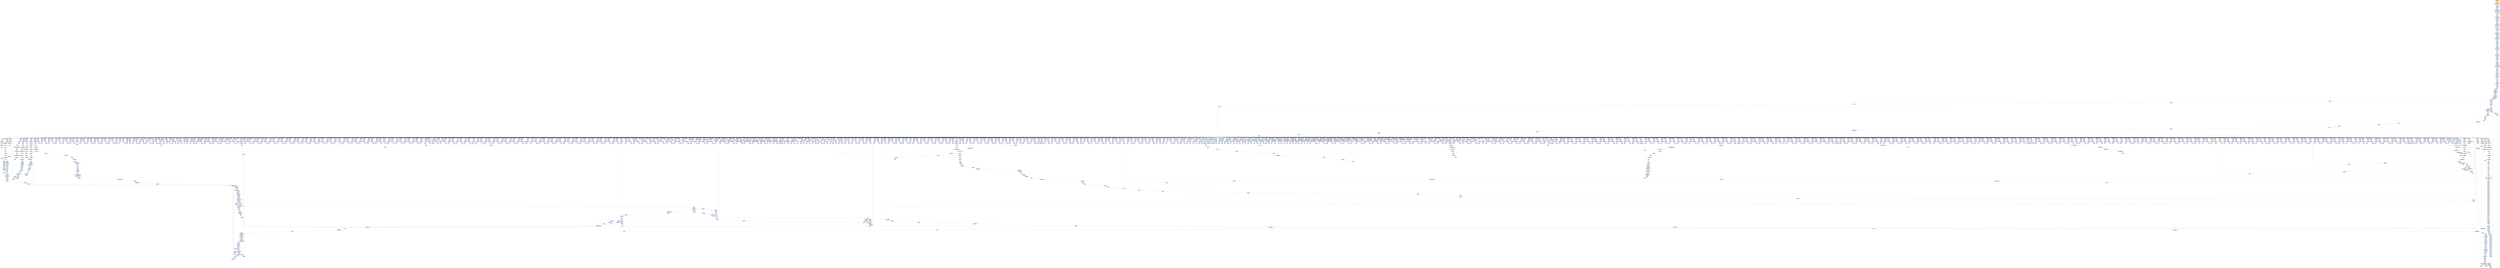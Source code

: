 digraph G {
node[shape=rectangle,style=filled,fillcolor=lightsteelblue,color=lightsteelblue]
bgcolor="transparent"
a0x00403050subl_0x44UINT8_esp[label="start\nsubl $0x44<UINT8>, %esp",fillcolor="orange",color="lightgrey"];
a0x00403053pushl_esi[label="0x00403053\npushl %esi"];
a0x00403054call_GetCommandLineA_kernel32_dll[label="0x00403054\ncall GetCommandLineA@kernel32.dll"];
GetCommandLineA_kernel32_dll[label="GetCommandLineA@kernel32.dll",fillcolor="lightgrey",color="lightgrey"];
a0x0040305amovl_eax_esi[label="0x0040305a\nmovl %eax, %esi"];
a0x0040305cleal_0x4esp__eax[label="0x0040305c\nleal 0x4(%esp), %eax"];
a0x00403060pushl_eax[label="0x00403060\npushl %eax"];
a0x00403061movl_0x0UINT32_0x34esp_[label="0x00403061\nmovl $0x0<UINT32>, 0x34(%esp)"];
a0x00403069call_GetStartupInfoA_kernel32_dll[label="0x00403069\ncall GetStartupInfoA@kernel32.dll"];
GetStartupInfoA_kernel32_dll[label="GetStartupInfoA@kernel32.dll",fillcolor="lightgrey",color="lightgrey"];
a0x0040306fcall_0x004030b0[label="0x0040306f\ncall 0x004030b0"];
a0x004030b0pushl_esi[label="0x004030b0\npushl %esi"];
a0x004030b1pushl_0x80UINT32[label="0x004030b1\npushl $0x80<UINT32>"];
a0x004030b6movl_0x20UINT32_0x00407034[label="0x004030b6\nmovl $0x20<UINT32>, 0x00407034"];
a0x004030c0call_0x00403130[label="0x004030c0\ncall 0x00403130"];
a0x00403130movl_0x4esp__eax[label="0x00403130\nmovl 0x4(%esp), %eax"];
a0x00403134pushl_eax[label="0x00403134\npushl %eax"];
a0x00403135pushl_0x8UINT8[label="0x00403135\npushl $0x8<UINT8>"];
a0x00403137call_GetProcessHeap_kernel32_dll[label="0x00403137\ncall GetProcessHeap@kernel32.dll"];
GetProcessHeap_kernel32_dll[label="GetProcessHeap@kernel32.dll",fillcolor="lightgrey",color="lightgrey"];
a0x0040313dpushl_eax[label="0x0040313d\npushl %eax"];
a0x0040313ecall_HeapAlloc_kernel32_dll[label="0x0040313e\ncall HeapAlloc@kernel32.dll"];
HeapAlloc_kernel32_dll[label="HeapAlloc@kernel32.dll",fillcolor="lightgrey",color="lightgrey"];
a0x00403144ret[label="0x00403144\nret"];
a0x004030c5movl_0x407000UINT32_esi[label="0x004030c5\nmovl $0x407000<UINT32>, %esi"];
a0x004030camovl_eax_0x00407030[label="0x004030ca\nmovl %eax, 0x00407030"];
a0x004030cfmovl_esi_eax[label="0x004030cf\nmovl %esi, %eax"];
a0x004030d1addl_0x4UINT8_esp[label="0x004030d1\naddl $0x4<UINT8>, %esp"];
a0x004030d4cmpl_0x407004UINT32_eax[label="0x004030d4\ncmpl $0x407004<UINT32>, %eax"];
a0x004030d9jae_0x004030f3[label="0x004030d9\njae 0x004030f3"];
a0x004030dbjmp_0x004030e0[label="0x004030db\njmp 0x004030e0"];
a0x004030e0movl_esi__eax[label="0x004030e0\nmovl (%esi), %eax"];
a0x004030e2testl_eax_eax[label="0x004030e2\ntestl %eax, %eax"];
a0x004030e4je_0x004030e8[label="0x004030e4\nje 0x004030e8"];
a0x004030e8addl_0x4UINT8_esi[label="0x004030e8\naddl $0x4<UINT8>, %esi"];
a0x004030ebcmpl_0x407004UINT32_esi[label="0x004030eb\ncmpl $0x407004<UINT32>, %esi"];
a0x004030f1jb_0x004030e0[label="0x004030f1\njb 0x004030e0"];
a0x004030f3popl_esi[label="0x004030f3\npopl %esi"];
a0x004030f4ret[label="0x004030f4\nret"];
a0x00403074testb_0x1UINT8_0x30esp_[label="0x00403074\ntestb $0x1<UINT8>, 0x30(%esp)"];
a0x00403079movzwl_0x34esp__eax[label="0x00403079\nmovzwl 0x34(%esp), %eax"];
a0x0040307ejne_0x00403085[label="0x0040307e\njne 0x00403085"];
a0x00403080movl_0xaUINT32_eax[label="0x00403080\nmovl $0xa<UINT32>, %eax"];
a0x00403085pushl_eax[label="0x00403085\npushl %eax"];
a0x00403086pushl_esi[label="0x00403086\npushl %esi"];
a0x00403087pushl_0x0UINT8[label="0x00403087\npushl $0x0<UINT8>"];
a0x00403089pushl_0x0UINT8[label="0x00403089\npushl $0x0<UINT8>"];
a0x0040308bcall_GetModuleHandleA_kernel32_dll[label="0x0040308b\ncall GetModuleHandleA@kernel32.dll"];
GetModuleHandleA_kernel32_dll[label="GetModuleHandleA@kernel32.dll",fillcolor="lightgrey",color="lightgrey"];
a0x00403091pushl_eax[label="0x00403091\npushl %eax"];
a0x00403092call_0x00402235[label="0x00403092\ncall 0x00402235"];
a0x00402235pushl_ebp[label="0x00402235\npushl %ebp"];
a0x00402236movl_esp_ebp[label="0x00402236\nmovl %esp, %ebp"];
a0x00402238subl_0x418UINT32_esp[label="0x00402238\nsubl $0x418<UINT32>, %esp"];
a0x0040223ecall_0x00401b2b[label="0x0040223e\ncall 0x00401b2b"];
a0x00401b2bsubl_0x104UINT32_esp[label="0x00401b2b\nsubl $0x104<UINT32>, %esp"];
a0x00401b31pushl_ebx[label="0x00401b31\npushl %ebx"];
a0x00401b32pushl_ebp[label="0x00401b32\npushl %ebp"];
a0x00401b33pushl_esi[label="0x00401b33\npushl %esi"];
a0x00401b34pushl_edi[label="0x00401b34\npushl %edi"];
a0x00401b35movl_0x406290UINT32_ebp[label="0x00401b35\nmovl $0x406290<UINT32>, %ebp"];
a0x00401b3apushl_ebp[label="0x00401b3a\npushl %ebp"];
a0x00401b3bcall_0x00401367[label="0x00401b3b\ncall 0x00401367"];
a0x00401367pushl_ebp[label="0x00401367\npushl %ebp"];
a0x00401368movl_esp_ebp[label="0x00401368\nmovl %esp, %ebp"];
a0x0040136asubl_0xcUINT8_esp[label="0x0040136a\nsubl $0xc<UINT8>, %esp"];
a0x0040136dorl_0xffffffffUINT8__8ebp_[label="0x0040136d\norl $0xffffffff<UINT8>, -8(%ebp)"];
a0x00401371leal__4ebp__eax[label="0x00401371\nleal -4(%ebp), %eax"];
a0x00401374pushl_eax[label="0x00401374\npushl %eax"];
a0x00401375pushl_0x40614cUINT32[label="0x00401375\npushl $0x40614c<UINT32>"];
a0x0040137apushl_0x80000001UINT32[label="0x0040137a\npushl $0x80000001<UINT32>"];
a0x0040137fcall_RegOpenKeyA_advapi32_dll[label="0x0040137f\ncall RegOpenKeyA@advapi32.dll"];
RegOpenKeyA_advapi32_dll[label="RegOpenKeyA@advapi32.dll",fillcolor="lightgrey",color="lightgrey"];
a0x00401385testl_eax_eax[label="0x00401385\ntestl %eax, %eax"];
a0x00401387jne_0x004015a7[label="0x00401387\njne 0x004015a7"];
a0x004015a7movl__8ebp__eax[label="0x004015a7\nmovl -8(%ebp), %eax"];
a0x004015aaleave_[label="0x004015aa\nleave "];
a0x004015abret[label="0x004015ab\nret"];
a0x00401b40testl_eax_eax[label="0x00401b40\ntestl %eax, %eax"];
a0x00401b42popl_ecx[label="0x00401b42\npopl %ecx"];
a0x00401b43jne_0x00401d78[label="0x00401b43\njne 0x00401d78"];
a0x00401d78pushl_0x406228UINT32[label="0x00401d78\npushl $0x406228<UINT32>"];
a0x00401d7dcall_0x00401367[label="0x00401d7d\ncall 0x00401367"];
a0x00401d82movl_eax_ebp[label="0x00401d82\nmovl %eax, %ebp"];
a0x00401d84cmpl_0xffffffffUINT8_ebp[label="0x00401d84\ncmpl $0xffffffff<UINT8>, %ebp"];
a0x00401d87popl_ecx[label="0x00401d87\npopl %ecx"];
a0x00401d88je_0x00401fbd[label="0x00401d88\nje 0x00401fbd"];
a0x00401fbdmovb_0x1UINT8_al[label="0x00401fbd\nmovb $0x1<UINT8>, %al"];
a0x00401fbfpopl_edi[label="0x00401fbf\npopl %edi"];
a0x00401fc0popl_esi[label="0x00401fc0\npopl %esi"];
a0x00401fc1popl_ebp[label="0x00401fc1\npopl %ebp"];
a0x00401fc2popl_ebx[label="0x00401fc2\npopl %ebx"];
a0x00401fc3addl_0x104UINT32_esp[label="0x00401fc3\naddl $0x104<UINT32>, %esp"];
a0x00401fc9ret[label="0x00401fc9\nret"];
a0x00402243testb_al_al[label="0x00402243\ntestb %al, %al"];
a0x00402245jne_0x0040224e[label="0x00402245\njne 0x0040224e"];
a0x0040224epushl_ebx[label="0x0040224e\npushl %ebx"];
a0x0040224fpushl_esi[label="0x0040224f\npushl %esi"];
a0x00402250movl_IsZoomed_user32_dll_esi[label="0x00402250\nmovl IsZoomed@user32.dll, %esi"];
a0x00402256pushl_edi[label="0x00402256\npushl %edi"];
a0x00402257xorl_ebx_ebx[label="0x00402257\nxorl %ebx, %ebx"];
a0x00402259pushl_ebx[label="0x00402259\npushl %ebx"];
a0x0040225acall_esi[label="0x0040225a\ncall %esi"];
IsZoomed_user32_dll[label="IsZoomed@user32.dll",fillcolor="lightgrey",color="lightgrey"];
a0x0040225ctestl_eax_eax[label="0x0040225c\ntestl %eax, %eax"];
a0x0040225emovl_GetWindowTextLengthA_user32_dll_edi[label="0x0040225e\nmovl GetWindowTextLengthA@user32.dll, %edi"];
a0x00402264je_0x00402269[label="0x00402264\nje 0x00402269"];
a0x00402269pushl_ebx[label="0x00402269\npushl %ebx"];
a0x0040226acall_esi[label="0x0040226a\ncall %esi"];
a0x0040226ctestl_eax_eax[label="0x0040226c\ntestl %eax, %eax"];
a0x0040226eje_0x00402273[label="0x0040226e\nje 0x00402273"];
a0x00402273pushl_ebx[label="0x00402273\npushl %ebx"];
a0x00402274call_esi[label="0x00402274\ncall %esi"];
a0x00402276testl_eax_eax[label="0x00402276\ntestl %eax, %eax"];
a0x00402278je_0x0040227d[label="0x00402278\nje 0x0040227d"];
a0x0040227dpushl_ebx[label="0x0040227d\npushl %ebx"];
a0x0040227ecall_esi[label="0x0040227e\ncall %esi"];
a0x00402280testl_eax_eax[label="0x00402280\ntestl %eax, %eax"];
a0x00402282je_0x00402287[label="0x00402282\nje 0x00402287"];
a0x00402287pushl_ebx[label="0x00402287\npushl %ebx"];
a0x00402288call_esi[label="0x00402288\ncall %esi"];
a0x0040228atestl_eax_eax[label="0x0040228a\ntestl %eax, %eax"];
a0x0040228cje_0x00402291[label="0x0040228c\nje 0x00402291"];
a0x00402291pushl_ebx[label="0x00402291\npushl %ebx"];
a0x00402292call_esi[label="0x00402292\ncall %esi"];
a0x00402294testl_eax_eax[label="0x00402294\ntestl %eax, %eax"];
a0x00402296je_0x0040229b[label="0x00402296\nje 0x0040229b"];
a0x0040229bpushl_ebx[label="0x0040229b\npushl %ebx"];
a0x0040229ccall_esi[label="0x0040229c\ncall %esi"];
a0x0040229etestl_eax_eax[label="0x0040229e\ntestl %eax, %eax"];
a0x004022a0je_0x004022a5[label="0x004022a0\nje 0x004022a5"];
a0x004022a5pushl_ebx[label="0x004022a5\npushl %ebx"];
a0x004022a6call_esi[label="0x004022a6\ncall %esi"];
a0x004022a8testl_eax_eax[label="0x004022a8\ntestl %eax, %eax"];
a0x004022aaje_0x004022af[label="0x004022aa\nje 0x004022af"];
a0x004022afpushl_ebx[label="0x004022af\npushl %ebx"];
a0x004022b0call_esi[label="0x004022b0\ncall %esi"];
a0x004022b2testl_eax_eax[label="0x004022b2\ntestl %eax, %eax"];
a0x004022b4je_0x004022b9[label="0x004022b4\nje 0x004022b9"];
a0x004022b9pushl_ebx[label="0x004022b9\npushl %ebx"];
a0x004022bacall_esi[label="0x004022ba\ncall %esi"];
a0x004022bctestl_eax_eax[label="0x004022bc\ntestl %eax, %eax"];
a0x004022beje_0x004022c3[label="0x004022be\nje 0x004022c3"];
a0x004022c3pushl_ebx[label="0x004022c3\npushl %ebx"];
a0x004022c4call_esi[label="0x004022c4\ncall %esi"];
a0x004022c6testl_eax_eax[label="0x004022c6\ntestl %eax, %eax"];
a0x004022c8je_0x004022cd[label="0x004022c8\nje 0x004022cd"];
a0x004022cdpushl_ebx[label="0x004022cd\npushl %ebx"];
a0x004022cecall_esi[label="0x004022ce\ncall %esi"];
a0x004022d0testl_eax_eax[label="0x004022d0\ntestl %eax, %eax"];
a0x004022d2je_0x004022d7[label="0x004022d2\nje 0x004022d7"];
a0x004022d7pushl_ebx[label="0x004022d7\npushl %ebx"];
a0x004022d8call_esi[label="0x004022d8\ncall %esi"];
a0x004022datestl_eax_eax[label="0x004022da\ntestl %eax, %eax"];
a0x004022dcje_0x004022e1[label="0x004022dc\nje 0x004022e1"];
a0x004022e1pushl_ebx[label="0x004022e1\npushl %ebx"];
a0x004022e2call_esi[label="0x004022e2\ncall %esi"];
a0x004022e4testl_eax_eax[label="0x004022e4\ntestl %eax, %eax"];
a0x004022e6je_0x004022eb[label="0x004022e6\nje 0x004022eb"];
a0x004022ebpushl_ebx[label="0x004022eb\npushl %ebx"];
a0x004022eccall_esi[label="0x004022ec\ncall %esi"];
a0x004022eetestl_eax_eax[label="0x004022ee\ntestl %eax, %eax"];
a0x004022f0je_0x004022f5[label="0x004022f0\nje 0x004022f5"];
a0x004022f5pushl_ebx[label="0x004022f5\npushl %ebx"];
a0x004022f6call_esi[label="0x004022f6\ncall %esi"];
a0x004022f8testl_eax_eax[label="0x004022f8\ntestl %eax, %eax"];
a0x004022faje_0x004022ff[label="0x004022fa\nje 0x004022ff"];
a0x004022ffpushl_ebx[label="0x004022ff\npushl %ebx"];
a0x00402300call_esi[label="0x00402300\ncall %esi"];
a0x00402302testl_eax_eax[label="0x00402302\ntestl %eax, %eax"];
a0x00402304je_0x00402309[label="0x00402304\nje 0x00402309"];
a0x00402309pushl_ebx[label="0x00402309\npushl %ebx"];
a0x0040230acall_esi[label="0x0040230a\ncall %esi"];
a0x0040230ctestl_eax_eax[label="0x0040230c\ntestl %eax, %eax"];
a0x0040230eje_0x00402313[label="0x0040230e\nje 0x00402313"];
a0x00402313pushl_ebx[label="0x00402313\npushl %ebx"];
a0x00402314call_esi[label="0x00402314\ncall %esi"];
a0x00402316testl_eax_eax[label="0x00402316\ntestl %eax, %eax"];
a0x00402318je_0x0040231d[label="0x00402318\nje 0x0040231d"];
a0x0040231dpushl_ebx[label="0x0040231d\npushl %ebx"];
a0x0040231ecall_esi[label="0x0040231e\ncall %esi"];
a0x00402320testl_eax_eax[label="0x00402320\ntestl %eax, %eax"];
a0x00402322je_0x00402327[label="0x00402322\nje 0x00402327"];
a0x00402327pushl_ebx[label="0x00402327\npushl %ebx"];
a0x00402328call_esi[label="0x00402328\ncall %esi"];
a0x0040232atestl_eax_eax[label="0x0040232a\ntestl %eax, %eax"];
a0x0040232cje_0x00402331[label="0x0040232c\nje 0x00402331"];
a0x00402331pushl_ebx[label="0x00402331\npushl %ebx"];
a0x00402332call_esi[label="0x00402332\ncall %esi"];
a0x00402334testl_eax_eax[label="0x00402334\ntestl %eax, %eax"];
a0x00402336je_0x0040233b[label="0x00402336\nje 0x0040233b"];
a0x0040233bpushl_ebx[label="0x0040233b\npushl %ebx"];
a0x0040233ccall_esi[label="0x0040233c\ncall %esi"];
a0x0040233etestl_eax_eax[label="0x0040233e\ntestl %eax, %eax"];
a0x00402340je_0x00402345[label="0x00402340\nje 0x00402345"];
a0x00402345pushl_ebx[label="0x00402345\npushl %ebx"];
a0x00402346call_esi[label="0x00402346\ncall %esi"];
a0x00402348testl_eax_eax[label="0x00402348\ntestl %eax, %eax"];
a0x0040234aje_0x0040234f[label="0x0040234a\nje 0x0040234f"];
a0x0040234fpushl_0x104UINT32[label="0x0040234f\npushl $0x104<UINT32>"];
a0x00402354leal__788ebp__eax[label="0x00402354\nleal -788(%ebp), %eax"];
a0x0040235apushl_eax[label="0x0040235a\npushl %eax"];
a0x0040235bpushl_ebx[label="0x0040235b\npushl %ebx"];
a0x0040235ccall_GetModuleFileNameA_kernel32_dll[label="0x0040235c\ncall GetModuleFileNameA@kernel32.dll"];
GetModuleFileNameA_kernel32_dll[label="GetModuleFileNameA@kernel32.dll",fillcolor="lightgrey",color="lightgrey"];
a0x00402362leal__788ebp__eax[label="0x00402362\nleal -788(%ebp), %eax"];
a0x00402368pushl_0x5cUINT8[label="0x00402368\npushl $0x5c<UINT8>"];
a0x0040236apushl_eax[label="0x0040236a\npushl %eax"];
a0x0040236bcall_0x00405420[label="0x0040236b\ncall 0x00405420"];
a0x00405420pushl_ebp[label="0x00405420\npushl %ebp"];
a0x00405421movl_esp_ebp[label="0x00405421\nmovl %esp, %ebp"];
a0x00405423pushl_edi[label="0x00405423\npushl %edi"];
a0x00405424movl_0x8ebp__edi[label="0x00405424\nmovl 0x8(%ebp), %edi"];
a0x00405427xorl_eax_eax[label="0x00405427\nxorl %eax, %eax"];
a0x00405429orl_0xffffffffUINT8_ecx[label="0x00405429\norl $0xffffffff<UINT8>, %ecx"];
a0x0040542crepnz_scasb_es_edi__al[label="0x0040542c\nrepnz scasb %es:(%edi), %al"];
a0x0040542eaddl_0x1UINT8_ecx[label="0x0040542e\naddl $0x1<UINT8>, %ecx"];
a0x00405431negl_ecx[label="0x00405431\nnegl %ecx"];
a0x00405433subl_0x1UINT8_edi[label="0x00405433\nsubl $0x1<UINT8>, %edi"];
a0x00405436movb_0xcebp__al[label="0x00405436\nmovb 0xc(%ebp), %al"];
a0x00405439std_[label="0x00405439\nstd "];
a0x0040543arepnz_scasb_es_edi__al[label="0x0040543a\nrepnz scasb %es:(%edi), %al"];
a0x0040543caddl_0x1UINT8_edi[label="0x0040543c\naddl $0x1<UINT8>, %edi"];
a0x0040543fcmpb_al_edi_[label="0x0040543f\ncmpb %al, (%edi)"];
a0x00405441je_0x00405447[label="0x00405441\nje 0x00405447"];
a0x00405447movl_edi_eax[label="0x00405447\nmovl %edi, %eax"];
a0x00405449cld_[label="0x00405449\ncld "];
a0x0040544apopl_edi[label="0x0040544a\npopl %edi"];
a0x0040544bleave_[label="0x0040544b\nleave "];
a0x0040544cret[label="0x0040544c\nret"];
a0x00402370cmpl_ebx_eax[label="0x00402370\ncmpl %ebx, %eax"];
a0x00402372popl_ecx[label="0x00402372\npopl %ecx"];
a0x00402373popl_ecx[label="0x00402373\npopl %ecx"];
a0x00402374je_0x00402378[label="0x00402374\nje 0x00402378"];
a0x00402376movb_bl_eax_[label="0x00402376\nmovb %bl, (%eax)"];
a0x00402378pushl_ebx[label="0x00402378\npushl %ebx"];
a0x00402379call_esi[label="0x00402379\ncall %esi"];
a0x0040237btestl_eax_eax[label="0x0040237b\ntestl %eax, %eax"];
a0x0040237dje_0x00402382[label="0x0040237d\nje 0x00402382"];
a0x00402382pushl_ebx[label="0x00402382\npushl %ebx"];
a0x00402383call_esi[label="0x00402383\ncall %esi"];
a0x00402385testl_eax_eax[label="0x00402385\ntestl %eax, %eax"];
a0x00402387je_0x0040238c[label="0x00402387\nje 0x0040238c"];
a0x0040238cpushl_ebx[label="0x0040238c\npushl %ebx"];
a0x0040238dcall_esi[label="0x0040238d\ncall %esi"];
a0x0040238ftestl_eax_eax[label="0x0040238f\ntestl %eax, %eax"];
a0x00402391je_0x00402396[label="0x00402391\nje 0x00402396"];
a0x00402396pushl_ebx[label="0x00402396\npushl %ebx"];
a0x00402397call_esi[label="0x00402397\ncall %esi"];
a0x00402399testl_eax_eax[label="0x00402399\ntestl %eax, %eax"];
a0x0040239bje_0x004023a0[label="0x0040239b\nje 0x004023a0"];
a0x004023a0pushl_ebx[label="0x004023a0\npushl %ebx"];
a0x004023a1call_esi[label="0x004023a1\ncall %esi"];
a0x004023a3testl_eax_eax[label="0x004023a3\ntestl %eax, %eax"];
a0x004023a5je_0x004023aa[label="0x004023a5\nje 0x004023aa"];
a0x004023aapushl_ebx[label="0x004023aa\npushl %ebx"];
a0x004023abcall_esi[label="0x004023ab\ncall %esi"];
a0x004023adtestl_eax_eax[label="0x004023ad\ntestl %eax, %eax"];
a0x004023afje_0x004023b4[label="0x004023af\nje 0x004023b4"];
a0x004023b4pushl_ebx[label="0x004023b4\npushl %ebx"];
a0x004023b5call_esi[label="0x004023b5\ncall %esi"];
a0x004023b7testl_eax_eax[label="0x004023b7\ntestl %eax, %eax"];
a0x004023b9je_0x004023be[label="0x004023b9\nje 0x004023be"];
a0x004023bepushl_ebx[label="0x004023be\npushl %ebx"];
a0x004023bfcall_esi[label="0x004023bf\ncall %esi"];
a0x004023c1testl_eax_eax[label="0x004023c1\ntestl %eax, %eax"];
a0x004023c3je_0x004023c8[label="0x004023c3\nje 0x004023c8"];
a0x004023c8pushl_ebx[label="0x004023c8\npushl %ebx"];
a0x004023c9call_esi[label="0x004023c9\ncall %esi"];
a0x004023cbtestl_eax_eax[label="0x004023cb\ntestl %eax, %eax"];
a0x004023cdje_0x004023d2[label="0x004023cd\nje 0x004023d2"];
a0x004023d2pushl_ebx[label="0x004023d2\npushl %ebx"];
a0x004023d3call_esi[label="0x004023d3\ncall %esi"];
a0x004023d5testl_eax_eax[label="0x004023d5\ntestl %eax, %eax"];
a0x004023d7je_0x004023dc[label="0x004023d7\nje 0x004023dc"];
a0x004023dcpushl_ebx[label="0x004023dc\npushl %ebx"];
a0x004023ddcall_esi[label="0x004023dd\ncall %esi"];
a0x004023dftestl_eax_eax[label="0x004023df\ntestl %eax, %eax"];
a0x004023e1je_0x004023e6[label="0x004023e1\nje 0x004023e6"];
a0x004023e6pushl_ebx[label="0x004023e6\npushl %ebx"];
a0x004023e7call_esi[label="0x004023e7\ncall %esi"];
a0x004023e9testl_eax_eax[label="0x004023e9\ntestl %eax, %eax"];
a0x004023ebje_0x004023f0[label="0x004023eb\nje 0x004023f0"];
a0x004023f0pushl_ebx[label="0x004023f0\npushl %ebx"];
a0x004023f1call_esi[label="0x004023f1\ncall %esi"];
a0x004023f3testl_eax_eax[label="0x004023f3\ntestl %eax, %eax"];
a0x004023f5je_0x004023fa[label="0x004023f5\nje 0x004023fa"];
a0x004023fapushl_ebx[label="0x004023fa\npushl %ebx"];
a0x004023fbcall_esi[label="0x004023fb\ncall %esi"];
a0x004023fdtestl_eax_eax[label="0x004023fd\ntestl %eax, %eax"];
a0x004023ffje_0x00402404[label="0x004023ff\nje 0x00402404"];
a0x00402404pushl_ebx[label="0x00402404\npushl %ebx"];
a0x00402405call_esi[label="0x00402405\ncall %esi"];
a0x00402407testl_eax_eax[label="0x00402407\ntestl %eax, %eax"];
a0x00402409je_0x0040240e[label="0x00402409\nje 0x0040240e"];
a0x0040240epushl_ebx[label="0x0040240e\npushl %ebx"];
a0x0040240fcall_esi[label="0x0040240f\ncall %esi"];
a0x00402411testl_eax_eax[label="0x00402411\ntestl %eax, %eax"];
a0x00402413je_0x00402418[label="0x00402413\nje 0x00402418"];
a0x00402418pushl_ebx[label="0x00402418\npushl %ebx"];
a0x00402419call_esi[label="0x00402419\ncall %esi"];
a0x0040241btestl_eax_eax[label="0x0040241b\ntestl %eax, %eax"];
a0x0040241dje_0x00402422[label="0x0040241d\nje 0x00402422"];
a0x00402422pushl_ebx[label="0x00402422\npushl %ebx"];
a0x00402423call_esi[label="0x00402423\ncall %esi"];
a0x00402425testl_eax_eax[label="0x00402425\ntestl %eax, %eax"];
a0x00402427je_0x0040242c[label="0x00402427\nje 0x0040242c"];
a0x0040242cpushl_ebx[label="0x0040242c\npushl %ebx"];
a0x0040242dcall_esi[label="0x0040242d\ncall %esi"];
a0x0040242ftestl_eax_eax[label="0x0040242f\ntestl %eax, %eax"];
a0x00402431je_0x00402436[label="0x00402431\nje 0x00402436"];
a0x00402436pushl_ebx[label="0x00402436\npushl %ebx"];
a0x00402437call_esi[label="0x00402437\ncall %esi"];
a0x00402439testl_eax_eax[label="0x00402439\ntestl %eax, %eax"];
a0x0040243bje_0x00402440[label="0x0040243b\nje 0x00402440"];
a0x00402440pushl_ebx[label="0x00402440\npushl %ebx"];
a0x00402441call_esi[label="0x00402441\ncall %esi"];
a0x00402443testl_eax_eax[label="0x00402443\ntestl %eax, %eax"];
a0x00402445je_0x0040244a[label="0x00402445\nje 0x0040244a"];
a0x0040244apushl_ebx[label="0x0040244a\npushl %ebx"];
a0x0040244bcall_esi[label="0x0040244b\ncall %esi"];
a0x0040244dtestl_eax_eax[label="0x0040244d\ntestl %eax, %eax"];
a0x0040244fje_0x00402454[label="0x0040244f\nje 0x00402454"];
a0x00402454pushl_ebx[label="0x00402454\npushl %ebx"];
a0x00402455call_esi[label="0x00402455\ncall %esi"];
a0x00402457testl_eax_eax[label="0x00402457\ntestl %eax, %eax"];
a0x00402459je_0x0040245e[label="0x00402459\nje 0x0040245e"];
a0x0040245epushl_ebx[label="0x0040245e\npushl %ebx"];
a0x0040245fcall_esi[label="0x0040245f\ncall %esi"];
a0x00402461testl_eax_eax[label="0x00402461\ntestl %eax, %eax"];
a0x00402463je_0x00402468[label="0x00402463\nje 0x00402468"];
a0x00402468call_0x00404bf0[label="0x00402468\ncall 0x00404bf0"];
a0x00404bf0pushl_ebx[label="0x00404bf0\npushl %ebx"];
a0x00404bf1pushl_ebp[label="0x00404bf1\npushl %ebp"];
a0x00404bf2movl_TerminateProcess_kernel32_dll_ebp[label="0x00404bf2\nmovl TerminateProcess@kernel32.dll, %ebp"];
a0x00404bf8pushl_esi[label="0x00404bf8\npushl %esi"];
a0x00404bf9movl_IsZoomed_user32_dll_esi[label="0x00404bf9\nmovl IsZoomed@user32.dll, %esi"];
a0x00404bffpushl_edi[label="0x00404bff\npushl %edi"];
a0x00404c00movl_GetWindowTextLengthA_user32_dll_edi[label="0x00404c00\nmovl GetWindowTextLengthA@user32.dll, %edi"];
a0x00404c06pushl_0x0UINT8[label="0x00404c06\npushl $0x0<UINT8>"];
a0x00404c08call_esi[label="0x00404c08\ncall %esi"];
a0x00404c0atestl_eax_eax[label="0x00404c0a\ntestl %eax, %eax"];
a0x00404c0cje_0x00404c12[label="0x00404c0c\nje 0x00404c12"];
a0x00404c12pushl_0x0UINT8[label="0x00404c12\npushl $0x0<UINT8>"];
a0x00404c14call_esi[label="0x00404c14\ncall %esi"];
a0x00404c16testl_eax_eax[label="0x00404c16\ntestl %eax, %eax"];
a0x00404c18je_0x00404c1e[label="0x00404c18\nje 0x00404c1e"];
a0x00404c1epushl_0x0UINT8[label="0x00404c1e\npushl $0x0<UINT8>"];
a0x00404c20call_esi[label="0x00404c20\ncall %esi"];
a0x00404c22testl_eax_eax[label="0x00404c22\ntestl %eax, %eax"];
a0x00404c24je_0x00404c2a[label="0x00404c24\nje 0x00404c2a"];
a0x00404c2apushl_0x0UINT8[label="0x00404c2a\npushl $0x0<UINT8>"];
a0x00404c2ccall_esi[label="0x00404c2c\ncall %esi"];
a0x00404c2etestl_eax_eax[label="0x00404c2e\ntestl %eax, %eax"];
a0x00404c30je_0x00404c36[label="0x00404c30\nje 0x00404c36"];
a0x00404c36pushl_0x0UINT8[label="0x00404c36\npushl $0x0<UINT8>"];
a0x00404c38call_esi[label="0x00404c38\ncall %esi"];
a0x00404c3atestl_eax_eax[label="0x00404c3a\ntestl %eax, %eax"];
a0x00404c3cje_0x00404c42[label="0x00404c3c\nje 0x00404c42"];
a0x00404c42pushl_0x0UINT8[label="0x00404c42\npushl $0x0<UINT8>"];
a0x00404c44call_esi[label="0x00404c44\ncall %esi"];
a0x00404c46testl_eax_eax[label="0x00404c46\ntestl %eax, %eax"];
a0x00404c48je_0x00404c4e[label="0x00404c48\nje 0x00404c4e"];
a0x00404c4epushl_0x0UINT8[label="0x00404c4e\npushl $0x0<UINT8>"];
a0x00404c50call_esi[label="0x00404c50\ncall %esi"];
a0x00404c52testl_eax_eax[label="0x00404c52\ntestl %eax, %eax"];
a0x00404c54je_0x00404c5a[label="0x00404c54\nje 0x00404c5a"];
a0x00404c5apushl_0x0UINT8[label="0x00404c5a\npushl $0x0<UINT8>"];
a0x00404c5ccall_esi[label="0x00404c5c\ncall %esi"];
a0x00404c5etestl_eax_eax[label="0x00404c5e\ntestl %eax, %eax"];
a0x00404c60je_0x00404c66[label="0x00404c60\nje 0x00404c66"];
a0x00404c66pushl_0x0UINT8[label="0x00404c66\npushl $0x0<UINT8>"];
a0x00404c68call_esi[label="0x00404c68\ncall %esi"];
a0x00404c6atestl_eax_eax[label="0x00404c6a\ntestl %eax, %eax"];
a0x00404c6cje_0x00404c72[label="0x00404c6c\nje 0x00404c72"];
a0x00404c72pushl_0x0UINT8[label="0x00404c72\npushl $0x0<UINT8>"];
a0x00404c74call_esi[label="0x00404c74\ncall %esi"];
a0x00404c76testl_eax_eax[label="0x00404c76\ntestl %eax, %eax"];
a0x00404c78je_0x00404c7e[label="0x00404c78\nje 0x00404c7e"];
a0x00404c7epushl_0x0UINT8[label="0x00404c7e\npushl $0x0<UINT8>"];
a0x00404c80call_esi[label="0x00404c80\ncall %esi"];
a0x00404c82testl_eax_eax[label="0x00404c82\ntestl %eax, %eax"];
a0x00404c84je_0x00404c8a[label="0x00404c84\nje 0x00404c8a"];
a0x00404c8apushl_0x0UINT8[label="0x00404c8a\npushl $0x0<UINT8>"];
a0x00404c8ccall_esi[label="0x00404c8c\ncall %esi"];
a0x00404c8etestl_eax_eax[label="0x00404c8e\ntestl %eax, %eax"];
a0x00404c90je_0x00404c96[label="0x00404c90\nje 0x00404c96"];
a0x00404c96pushl_0x0UINT8[label="0x00404c96\npushl $0x0<UINT8>"];
a0x00404c98call_esi[label="0x00404c98\ncall %esi"];
a0x00404c9atestl_eax_eax[label="0x00404c9a\ntestl %eax, %eax"];
a0x00404c9cje_0x00404ca2[label="0x00404c9c\nje 0x00404ca2"];
a0x00404ca2pushl_0x0UINT8[label="0x00404ca2\npushl $0x0<UINT8>"];
a0x00404ca4call_esi[label="0x00404ca4\ncall %esi"];
a0x00404ca6testl_eax_eax[label="0x00404ca6\ntestl %eax, %eax"];
a0x00404ca8je_0x00404cae[label="0x00404ca8\nje 0x00404cae"];
a0x00404caepushl_0x0UINT8[label="0x00404cae\npushl $0x0<UINT8>"];
a0x00404cb0call_esi[label="0x00404cb0\ncall %esi"];
a0x00404cb2testl_eax_eax[label="0x00404cb2\ntestl %eax, %eax"];
a0x00404cb4je_0x00404cba[label="0x00404cb4\nje 0x00404cba"];
a0x00404cbapushl_0x0UINT8[label="0x00404cba\npushl $0x0<UINT8>"];
a0x00404cbccall_esi[label="0x00404cbc\ncall %esi"];
a0x00404cbetestl_eax_eax[label="0x00404cbe\ntestl %eax, %eax"];
a0x00404cc0je_0x00404cc6[label="0x00404cc0\nje 0x00404cc6"];
a0x00404cc6pushl_0x0UINT8[label="0x00404cc6\npushl $0x0<UINT8>"];
a0x00404cc8call_esi[label="0x00404cc8\ncall %esi"];
a0x00404ccatestl_eax_eax[label="0x00404cca\ntestl %eax, %eax"];
a0x00404cccje_0x00404cd2[label="0x00404ccc\nje 0x00404cd2"];
a0x00404cd2pushl_0x0UINT8[label="0x00404cd2\npushl $0x0<UINT8>"];
a0x00404cd4call_esi[label="0x00404cd4\ncall %esi"];
a0x00404cd6testl_eax_eax[label="0x00404cd6\ntestl %eax, %eax"];
a0x00404cd8je_0x00404cde[label="0x00404cd8\nje 0x00404cde"];
a0x00404cdepushl_0x0UINT8[label="0x00404cde\npushl $0x0<UINT8>"];
a0x00404ce0call_esi[label="0x00404ce0\ncall %esi"];
a0x00404ce2testl_eax_eax[label="0x00404ce2\ntestl %eax, %eax"];
a0x00404ce4je_0x00404cea[label="0x00404ce4\nje 0x00404cea"];
a0x00404ceapushl_0x0UINT8[label="0x00404cea\npushl $0x0<UINT8>"];
a0x00404ceccall_esi[label="0x00404cec\ncall %esi"];
a0x00404ceetestl_eax_eax[label="0x00404cee\ntestl %eax, %eax"];
a0x00404cf0je_0x00404cf6[label="0x00404cf0\nje 0x00404cf6"];
a0x00404cf6pushl_0x0UINT8[label="0x00404cf6\npushl $0x0<UINT8>"];
a0x00404cf8call_esi[label="0x00404cf8\ncall %esi"];
a0x00404cfatestl_eax_eax[label="0x00404cfa\ntestl %eax, %eax"];
a0x00404cfcje_0x00404d02[label="0x00404cfc\nje 0x00404d02"];
a0x00404d02pushl_0x0UINT8[label="0x00404d02\npushl $0x0<UINT8>"];
a0x00404d04call_esi[label="0x00404d04\ncall %esi"];
a0x00404d06testl_eax_eax[label="0x00404d06\ntestl %eax, %eax"];
a0x00404d08je_0x00404d0e[label="0x00404d08\nje 0x00404d0e"];
a0x00404d0epushl_0x0UINT8[label="0x00404d0e\npushl $0x0<UINT8>"];
a0x00404d10call_esi[label="0x00404d10\ncall %esi"];
a0x00404d12testl_eax_eax[label="0x00404d12\ntestl %eax, %eax"];
a0x00404d14je_0x00404d1a[label="0x00404d14\nje 0x00404d1a"];
a0x00404d1apushl_0x0UINT8[label="0x00404d1a\npushl $0x0<UINT8>"];
a0x00404d1ccall_esi[label="0x00404d1c\ncall %esi"];
a0x00404d1etestl_eax_eax[label="0x00404d1e\ntestl %eax, %eax"];
a0x00404d20je_0x00404d26[label="0x00404d20\nje 0x00404d26"];
a0x00404d26pushl_0x406400UINT32[label="0x00404d26\npushl $0x406400<UINT32>"];
a0x00404d2bcall_0x004047e0[label="0x00404d2b\ncall 0x004047e0"];
a0x004047e0subl_0x128UINT32_esp[label="0x004047e0\nsubl $0x128<UINT32>, %esp"];
a0x004047e6pushl_ebx[label="0x004047e6\npushl %ebx"];
a0x004047e7pushl_ebp[label="0x004047e7\npushl %ebp"];
a0x004047e8pushl_esi[label="0x004047e8\npushl %esi"];
a0x004047e9pushl_edi[label="0x004047e9\npushl %edi"];
a0x004047eapushl_0x0UINT8[label="0x004047ea\npushl $0x0<UINT8>"];
a0x004047ecpushl_0x2UINT8[label="0x004047ec\npushl $0x2<UINT8>"];
a0x004047eecall_0x0040545a[label="0x004047ee\ncall 0x0040545a"];
a0x0040545ajmp_CreateToolhelp32Snapshot_kernel32_dll[label="0x0040545a\njmp CreateToolhelp32Snapshot@kernel32.dll"];
CreateToolhelp32Snapshot_kernel32_dll[label="CreateToolhelp32Snapshot@kernel32.dll",fillcolor="lightgrey",color="lightgrey"];
a0x004047f3movl_eax_ebp[label="0x004047f3\nmovl %eax, %ebp"];
a0x004047f5cmpl_0xffffffffUINT8_ebp[label="0x004047f5\ncmpl $0xffffffff<UINT8>, %ebp"];
a0x004047f8je_0x00404bc4[label="0x004047f8\nje 0x00404bc4"];
a0x004047femovl_IsZoomed_user32_dll_esi[label="0x004047fe\nmovl IsZoomed@user32.dll, %esi"];
a0x00404804pushl_0x0UINT8[label="0x00404804\npushl $0x0<UINT8>"];
a0x00404806call_esi[label="0x00404806\ncall %esi"];
a0x00404808testl_eax_eax[label="0x00404808\ntestl %eax, %eax"];
a0x0040480amovl_GetWindowTextLengthA_user32_dll_edi[label="0x0040480a\nmovl GetWindowTextLengthA@user32.dll, %edi"];
a0x00404810je_0x00404816[label="0x00404810\nje 0x00404816"];
a0x00404816pushl_0x0UINT8[label="0x00404816\npushl $0x0<UINT8>"];
a0x00404818call_esi[label="0x00404818\ncall %esi"];
a0x0040481atestl_eax_eax[label="0x0040481a\ntestl %eax, %eax"];
a0x0040481cje_0x00404822[label="0x0040481c\nje 0x00404822"];
a0x00404822pushl_0x0UINT8[label="0x00404822\npushl $0x0<UINT8>"];
a0x00404824call_esi[label="0x00404824\ncall %esi"];
a0x00404826testl_eax_eax[label="0x00404826\ntestl %eax, %eax"];
a0x00404828je_0x0040482e[label="0x00404828\nje 0x0040482e"];
a0x0040482epushl_0x0UINT8[label="0x0040482e\npushl $0x0<UINT8>"];
a0x00404830call_esi[label="0x00404830\ncall %esi"];
a0x00404832testl_eax_eax[label="0x00404832\ntestl %eax, %eax"];
a0x00404834je_0x0040483a[label="0x00404834\nje 0x0040483a"];
a0x0040483apushl_0x0UINT8[label="0x0040483a\npushl $0x0<UINT8>"];
a0x0040483ccall_esi[label="0x0040483c\ncall %esi"];
a0x0040483etestl_eax_eax[label="0x0040483e\ntestl %eax, %eax"];
a0x00404840je_0x00404846[label="0x00404840\nje 0x00404846"];
a0x00404846pushl_0x0UINT8[label="0x00404846\npushl $0x0<UINT8>"];
a0x00404848call_esi[label="0x00404848\ncall %esi"];
a0x0040484atestl_eax_eax[label="0x0040484a\ntestl %eax, %eax"];
a0x0040484cje_0x00404852[label="0x0040484c\nje 0x00404852"];
a0x00404852pushl_0x0UINT8[label="0x00404852\npushl $0x0<UINT8>"];
a0x00404854call_esi[label="0x00404854\ncall %esi"];
a0x00404856testl_eax_eax[label="0x00404856\ntestl %eax, %eax"];
a0x00404858je_0x0040485e[label="0x00404858\nje 0x0040485e"];
a0x0040485epushl_0x0UINT8[label="0x0040485e\npushl $0x0<UINT8>"];
a0x00404860call_esi[label="0x00404860\ncall %esi"];
a0x00404862testl_eax_eax[label="0x00404862\ntestl %eax, %eax"];
a0x00404864je_0x0040486a[label="0x00404864\nje 0x0040486a"];
a0x0040486apushl_0x0UINT8[label="0x0040486a\npushl $0x0<UINT8>"];
a0x0040486ccall_esi[label="0x0040486c\ncall %esi"];
a0x0040486etestl_eax_eax[label="0x0040486e\ntestl %eax, %eax"];
a0x00404870je_0x00404876[label="0x00404870\nje 0x00404876"];
a0x00404876pushl_0x0UINT8[label="0x00404876\npushl $0x0<UINT8>"];
a0x00404878call_esi[label="0x00404878\ncall %esi"];
a0x0040487atestl_eax_eax[label="0x0040487a\ntestl %eax, %eax"];
a0x0040487cje_0x00404882[label="0x0040487c\nje 0x00404882"];
a0x00404882pushl_0x0UINT8[label="0x00404882\npushl $0x0<UINT8>"];
a0x00404884call_esi[label="0x00404884\ncall %esi"];
a0x00404886testl_eax_eax[label="0x00404886\ntestl %eax, %eax"];
a0x00404888je_0x0040488e[label="0x00404888\nje 0x0040488e"];
a0x0040488epushl_0x0UINT8[label="0x0040488e\npushl $0x0<UINT8>"];
a0x00404890call_esi[label="0x00404890\ncall %esi"];
a0x00404892testl_eax_eax[label="0x00404892\ntestl %eax, %eax"];
a0x00404894je_0x0040489a[label="0x00404894\nje 0x0040489a"];
a0x0040489apushl_0x0UINT8[label="0x0040489a\npushl $0x0<UINT8>"];
a0x0040489ccall_esi[label="0x0040489c\ncall %esi"];
a0x0040489etestl_eax_eax[label="0x0040489e\ntestl %eax, %eax"];
a0x004048a0je_0x004048a6[label="0x004048a0\nje 0x004048a6"];
a0x004048a6pushl_0x0UINT8[label="0x004048a6\npushl $0x0<UINT8>"];
a0x004048a8call_esi[label="0x004048a8\ncall %esi"];
a0x004048aatestl_eax_eax[label="0x004048aa\ntestl %eax, %eax"];
a0x004048acje_0x004048b2[label="0x004048ac\nje 0x004048b2"];
a0x004048b2pushl_0x0UINT8[label="0x004048b2\npushl $0x0<UINT8>"];
a0x004048b4call_esi[label="0x004048b4\ncall %esi"];
a0x004048b6testl_eax_eax[label="0x004048b6\ntestl %eax, %eax"];
a0x004048b8je_0x004048be[label="0x004048b8\nje 0x004048be"];
a0x004048bepushl_0x0UINT8[label="0x004048be\npushl $0x0<UINT8>"];
a0x004048c0call_esi[label="0x004048c0\ncall %esi"];
a0x004048c2testl_eax_eax[label="0x004048c2\ntestl %eax, %eax"];
a0x004048c4je_0x004048ca[label="0x004048c4\nje 0x004048ca"];
a0x004048capushl_0x0UINT8[label="0x004048ca\npushl $0x0<UINT8>"];
a0x004048cccall_esi[label="0x004048cc\ncall %esi"];
a0x004048cetestl_eax_eax[label="0x004048ce\ntestl %eax, %eax"];
a0x004048d0je_0x004048d6[label="0x004048d0\nje 0x004048d6"];
a0x004048d6pushl_0x0UINT8[label="0x004048d6\npushl $0x0<UINT8>"];
a0x004048d8call_esi[label="0x004048d8\ncall %esi"];
a0x004048datestl_eax_eax[label="0x004048da\ntestl %eax, %eax"];
a0x004048dcje_0x004048e2[label="0x004048dc\nje 0x004048e2"];
a0x004048e2pushl_0x0UINT8[label="0x004048e2\npushl $0x0<UINT8>"];
a0x004048e4call_esi[label="0x004048e4\ncall %esi"];
a0x004048e6testl_eax_eax[label="0x004048e6\ntestl %eax, %eax"];
a0x004048e8je_0x004048ee[label="0x004048e8\nje 0x004048ee"];
a0x004048eepushl_0x0UINT8[label="0x004048ee\npushl $0x0<UINT8>"];
a0x004048f0call_esi[label="0x004048f0\ncall %esi"];
a0x004048f2testl_eax_eax[label="0x004048f2\ntestl %eax, %eax"];
a0x004048f4je_0x004048fa[label="0x004048f4\nje 0x004048fa"];
a0x004048fapushl_0x0UINT8[label="0x004048fa\npushl $0x0<UINT8>"];
a0x004048fccall_esi[label="0x004048fc\ncall %esi"];
a0x004048fetestl_eax_eax[label="0x004048fe\ntestl %eax, %eax"];
a0x00404900je_0x00404906[label="0x00404900\nje 0x00404906"];
a0x00404906pushl_0x0UINT8[label="0x00404906\npushl $0x0<UINT8>"];
a0x00404908call_esi[label="0x00404908\ncall %esi"];
a0x0040490atestl_eax_eax[label="0x0040490a\ntestl %eax, %eax"];
a0x0040490cje_0x00404912[label="0x0040490c\nje 0x00404912"];
a0x00404912pushl_0x0UINT8[label="0x00404912\npushl $0x0<UINT8>"];
a0x00404914call_esi[label="0x00404914\ncall %esi"];
a0x00404916testl_eax_eax[label="0x00404916\ntestl %eax, %eax"];
a0x00404918je_0x0040491e[label="0x00404918\nje 0x0040491e"];
a0x0040491epushl_0x0UINT8[label="0x0040491e\npushl $0x0<UINT8>"];
a0x00404920call_esi[label="0x00404920\ncall %esi"];
a0x00404922testl_eax_eax[label="0x00404922\ntestl %eax, %eax"];
a0x00404924je_0x0040492a[label="0x00404924\nje 0x0040492a"];
a0x0040492aleal_0x10esp__eax[label="0x0040492a\nleal 0x10(%esp), %eax"];
a0x0040492epushl_eax[label="0x0040492e\npushl %eax"];
a0x0040492fpushl_ebp[label="0x0040492f\npushl %ebp"];
a0x00404930movl_0x128UINT32_0x18esp_[label="0x00404930\nmovl $0x128<UINT32>, 0x18(%esp)"];
a0x00404938call_0x00405454[label="0x00404938\ncall 0x00405454"];
a0x00405454jmp_Process32First_kernel32_dll[label="0x00405454\njmp Process32First@kernel32.dll"];
Process32First_kernel32_dll[label="Process32First@kernel32.dll",fillcolor="lightgrey",color="lightgrey"];
a0x0040493dtestl_eax_eax[label="0x0040493d\ntestl %eax, %eax"];
a0x0040493fje_0x00404a9d[label="0x0040493f\nje 0x00404a9d"];
a0x00404945movl_0x13cesp__ebx[label="0x00404945\nmovl 0x13c(%esp), %ebx"];
a0x0040494cleal_esp__esp[label="0x0040494c\nleal (%esp), %esp"];
a0x00404950pushl_0x1UINT8[label="0x00404950\npushl $0x1<UINT8>"];
a0x00404952pushl_0xffffffffUINT8[label="0x00404952\npushl $0xffffffff<UINT8>"];
a0x00404954leal_0x3cesp__ecx[label="0x00404954\nleal 0x3c(%esp), %ecx"];
a0x00404958pushl_ecx[label="0x00404958\npushl %ecx"];
a0x00404959pushl_ebx[label="0x00404959\npushl %ebx"];
a0x0040495acall_0x00404e80[label="0x0040495a\ncall 0x00404e80"];
a0x00404e80pushl_esi[label="0x00404e80\npushl %esi"];
a0x00404e81movl_IsZoomed_user32_dll_esi[label="0x00404e81\nmovl IsZoomed@user32.dll, %esi"];
a0x00404e87pushl_edi[label="0x00404e87\npushl %edi"];
a0x00404e88pushl_0x0UINT8[label="0x00404e88\npushl $0x0<UINT8>"];
a0x00404e8acall_esi[label="0x00404e8a\ncall %esi"];
a0x00404e8ctestl_eax_eax[label="0x00404e8c\ntestl %eax, %eax"];
a0x00404e8emovl_GetWindowTextLengthA_user32_dll_edi[label="0x00404e8e\nmovl GetWindowTextLengthA@user32.dll, %edi"];
a0x00404e94je_0x00404e9a[label="0x00404e94\nje 0x00404e9a"];
a0x00404e9apushl_0x0UINT8[label="0x00404e9a\npushl $0x0<UINT8>"];
a0x00404e9ccall_esi[label="0x00404e9c\ncall %esi"];
a0x00404e9etestl_eax_eax[label="0x00404e9e\ntestl %eax, %eax"];
a0x00404ea0je_0x00404ea6[label="0x00404ea0\nje 0x00404ea6"];
a0x00404ea6pushl_0x0UINT8[label="0x00404ea6\npushl $0x0<UINT8>"];
a0x00404ea8call_esi[label="0x00404ea8\ncall %esi"];
a0x00404eaatestl_eax_eax[label="0x00404eaa\ntestl %eax, %eax"];
a0x00404eacje_0x00404eb2[label="0x00404eac\nje 0x00404eb2"];
a0x00404eb2pushl_0x0UINT8[label="0x00404eb2\npushl $0x0<UINT8>"];
a0x00404eb4call_esi[label="0x00404eb4\ncall %esi"];
a0x00404eb6testl_eax_eax[label="0x00404eb6\ntestl %eax, %eax"];
a0x00404eb8je_0x00404ebe[label="0x00404eb8\nje 0x00404ebe"];
a0x00404ebepushl_0x0UINT8[label="0x00404ebe\npushl $0x0<UINT8>"];
a0x00404ec0call_esi[label="0x00404ec0\ncall %esi"];
a0x00404ec2testl_eax_eax[label="0x00404ec2\ntestl %eax, %eax"];
a0x00404ec4je_0x00404eca[label="0x00404ec4\nje 0x00404eca"];
a0x00404ecapushl_0x0UINT8[label="0x00404eca\npushl $0x0<UINT8>"];
a0x00404ecccall_esi[label="0x00404ecc\ncall %esi"];
a0x00404ecetestl_eax_eax[label="0x00404ece\ntestl %eax, %eax"];
a0x00404ed0je_0x00404ed6[label="0x00404ed0\nje 0x00404ed6"];
a0x00404ed6pushl_0x0UINT8[label="0x00404ed6\npushl $0x0<UINT8>"];
a0x00404ed8call_esi[label="0x00404ed8\ncall %esi"];
a0x00404edatestl_eax_eax[label="0x00404eda\ntestl %eax, %eax"];
a0x00404edcje_0x00404ee2[label="0x00404edc\nje 0x00404ee2"];
a0x00404ee2pushl_0x0UINT8[label="0x00404ee2\npushl $0x0<UINT8>"];
a0x00404ee4call_esi[label="0x00404ee4\ncall %esi"];
a0x00404ee6testl_eax_eax[label="0x00404ee6\ntestl %eax, %eax"];
a0x00404ee8je_0x00404eee[label="0x00404ee8\nje 0x00404eee"];
a0x00404eeepushl_0x0UINT8[label="0x00404eee\npushl $0x0<UINT8>"];
a0x00404ef0call_esi[label="0x00404ef0\ncall %esi"];
a0x00404ef2testl_eax_eax[label="0x00404ef2\ntestl %eax, %eax"];
a0x00404ef4je_0x00404efa[label="0x00404ef4\nje 0x00404efa"];
a0x00404efapushl_0x0UINT8[label="0x00404efa\npushl $0x0<UINT8>"];
a0x00404efccall_esi[label="0x00404efc\ncall %esi"];
a0x00404efetestl_eax_eax[label="0x00404efe\ntestl %eax, %eax"];
a0x00404f00je_0x00404f06[label="0x00404f00\nje 0x00404f06"];
a0x00404f06pushl_0x0UINT8[label="0x00404f06\npushl $0x0<UINT8>"];
a0x00404f08call_esi[label="0x00404f08\ncall %esi"];
a0x00404f0atestl_eax_eax[label="0x00404f0a\ntestl %eax, %eax"];
a0x00404f0cje_0x00404f12[label="0x00404f0c\nje 0x00404f12"];
a0x00404f12pushl_0x0UINT8[label="0x00404f12\npushl $0x0<UINT8>"];
a0x00404f14call_esi[label="0x00404f14\ncall %esi"];
a0x00404f16testl_eax_eax[label="0x00404f16\ntestl %eax, %eax"];
a0x00404f18je_0x00404f1e[label="0x00404f18\nje 0x00404f1e"];
a0x00404f1epushl_0x0UINT8[label="0x00404f1e\npushl $0x0<UINT8>"];
a0x00404f20call_esi[label="0x00404f20\ncall %esi"];
a0x00404f22testl_eax_eax[label="0x00404f22\ntestl %eax, %eax"];
a0x00404f24je_0x00404f2a[label="0x00404f24\nje 0x00404f2a"];
a0x00404f2apushl_0x0UINT8[label="0x00404f2a\npushl $0x0<UINT8>"];
a0x00404f2ccall_esi[label="0x00404f2c\ncall %esi"];
a0x00404f2etestl_eax_eax[label="0x00404f2e\ntestl %eax, %eax"];
a0x00404f30je_0x00404f36[label="0x00404f30\nje 0x00404f36"];
a0x00404f36pushl_0x0UINT8[label="0x00404f36\npushl $0x0<UINT8>"];
a0x00404f38call_esi[label="0x00404f38\ncall %esi"];
a0x00404f3atestl_eax_eax[label="0x00404f3a\ntestl %eax, %eax"];
a0x00404f3cje_0x00404f42[label="0x00404f3c\nje 0x00404f42"];
a0x00404f42pushl_0x0UINT8[label="0x00404f42\npushl $0x0<UINT8>"];
a0x00404f44call_esi[label="0x00404f44\ncall %esi"];
a0x00404f46testl_eax_eax[label="0x00404f46\ntestl %eax, %eax"];
a0x00404f48je_0x00404f4e[label="0x00404f48\nje 0x00404f4e"];
a0x00404f4epushl_0x0UINT8[label="0x00404f4e\npushl $0x0<UINT8>"];
a0x00404f50call_esi[label="0x00404f50\ncall %esi"];
a0x00404f52testl_eax_eax[label="0x00404f52\ntestl %eax, %eax"];
a0x00404f54je_0x00404f5a[label="0x00404f54\nje 0x00404f5a"];
a0x00404f5apushl_0x0UINT8[label="0x00404f5a\npushl $0x0<UINT8>"];
a0x00404f5ccall_esi[label="0x00404f5c\ncall %esi"];
a0x00404f5etestl_eax_eax[label="0x00404f5e\ntestl %eax, %eax"];
a0x00404f60je_0x00404f66[label="0x00404f60\nje 0x00404f66"];
a0x00404f66pushl_0x0UINT8[label="0x00404f66\npushl $0x0<UINT8>"];
a0x00404f68call_esi[label="0x00404f68\ncall %esi"];
a0x00404f6atestl_eax_eax[label="0x00404f6a\ntestl %eax, %eax"];
a0x00404f6cje_0x00404f72[label="0x00404f6c\nje 0x00404f72"];
a0x00404f72pushl_0x0UINT8[label="0x00404f72\npushl $0x0<UINT8>"];
a0x00404f74call_esi[label="0x00404f74\ncall %esi"];
a0x00404f76testl_eax_eax[label="0x00404f76\ntestl %eax, %eax"];
a0x00404f78je_0x00404f7e[label="0x00404f78\nje 0x00404f7e"];
a0x00404f7epushl_0x0UINT8[label="0x00404f7e\npushl $0x0<UINT8>"];
a0x00404f80call_esi[label="0x00404f80\ncall %esi"];
a0x00404f82testl_eax_eax[label="0x00404f82\ntestl %eax, %eax"];
a0x00404f84je_0x00404f8a[label="0x00404f84\nje 0x00404f8a"];
a0x00404f8apushl_0x0UINT8[label="0x00404f8a\npushl $0x0<UINT8>"];
a0x00404f8ccall_esi[label="0x00404f8c\ncall %esi"];
a0x00404f8etestl_eax_eax[label="0x00404f8e\ntestl %eax, %eax"];
a0x00404f90je_0x00404f96[label="0x00404f90\nje 0x00404f96"];
a0x00404f96pushl_0x0UINT8[label="0x00404f96\npushl $0x0<UINT8>"];
a0x00404f98call_esi[label="0x00404f98\ncall %esi"];
a0x00404f9atestl_eax_eax[label="0x00404f9a\ntestl %eax, %eax"];
a0x00404f9cje_0x00404fa2[label="0x00404f9c\nje 0x00404fa2"];
a0x00404fa2pushl_0x0UINT8[label="0x00404fa2\npushl $0x0<UINT8>"];
a0x00404fa4call_esi[label="0x00404fa4\ncall %esi"];
a0x00404fa6testl_eax_eax[label="0x00404fa6\ntestl %eax, %eax"];
a0x00404fa8je_0x00404fae[label="0x00404fa8\nje 0x00404fae"];
a0x00404faecmpl_0xffffffffUINT8_0x14esp_[label="0x00404fae\ncmpl $0xffffffff<UINT8>, 0x14(%esp)"];
a0x00404fb3je_0x004050d9[label="0x00404fb3\nje 0x004050d9"];
a0x004050d9pushl_0x0UINT8[label="0x004050d9\npushl $0x0<UINT8>"];
a0x004050dbcall_esi[label="0x004050db\ncall %esi"];
a0x004050ddtestl_eax_eax[label="0x004050dd\ntestl %eax, %eax"];
a0x004050dfje_0x004050e5[label="0x004050df\nje 0x004050e5"];
a0x004050e5pushl_0x0UINT8[label="0x004050e5\npushl $0x0<UINT8>"];
a0x004050e7call_esi[label="0x004050e7\ncall %esi"];
a0x004050e9testl_eax_eax[label="0x004050e9\ntestl %eax, %eax"];
a0x004050ebje_0x004050f1[label="0x004050eb\nje 0x004050f1"];
a0x004050f1pushl_0x0UINT8[label="0x004050f1\npushl $0x0<UINT8>"];
a0x004050f3call_esi[label="0x004050f3\ncall %esi"];
a0x004050f5testl_eax_eax[label="0x004050f5\ntestl %eax, %eax"];
a0x004050f7je_0x004050fd[label="0x004050f7\nje 0x004050fd"];
a0x004050fdpushl_0x0UINT8[label="0x004050fd\npushl $0x0<UINT8>"];
a0x004050ffcall_esi[label="0x004050ff\ncall %esi"];
a0x00405101testl_eax_eax[label="0x00405101\ntestl %eax, %eax"];
a0x00405103je_0x00405109[label="0x00405103\nje 0x00405109"];
a0x00405109pushl_0x0UINT8[label="0x00405109\npushl $0x0<UINT8>"];
a0x0040510bcall_esi[label="0x0040510b\ncall %esi"];
a0x0040510dtestl_eax_eax[label="0x0040510d\ntestl %eax, %eax"];
a0x0040510fje_0x00405115[label="0x0040510f\nje 0x00405115"];
a0x00405115pushl_0x0UINT8[label="0x00405115\npushl $0x0<UINT8>"];
a0x00405117call_esi[label="0x00405117\ncall %esi"];
a0x00405119testl_eax_eax[label="0x00405119\ntestl %eax, %eax"];
a0x0040511bje_0x00405121[label="0x0040511b\nje 0x00405121"];
a0x00405121pushl_0x0UINT8[label="0x00405121\npushl $0x0<UINT8>"];
a0x00405123call_esi[label="0x00405123\ncall %esi"];
a0x00405125testl_eax_eax[label="0x00405125\ntestl %eax, %eax"];
a0x00405127je_0x0040512d[label="0x00405127\nje 0x0040512d"];
a0x0040512dpushl_0x0UINT8[label="0x0040512d\npushl $0x0<UINT8>"];
a0x0040512fcall_esi[label="0x0040512f\ncall %esi"];
a0x00405131testl_eax_eax[label="0x00405131\ntestl %eax, %eax"];
a0x00405133je_0x00405139[label="0x00405133\nje 0x00405139"];
a0x00405139pushl_0x0UINT8[label="0x00405139\npushl $0x0<UINT8>"];
a0x0040513bcall_esi[label="0x0040513b\ncall %esi"];
a0x0040513dtestl_eax_eax[label="0x0040513d\ntestl %eax, %eax"];
a0x0040513fje_0x00405145[label="0x0040513f\nje 0x00405145"];
a0x00405145pushl_0x0UINT8[label="0x00405145\npushl $0x0<UINT8>"];
a0x00405147call_esi[label="0x00405147\ncall %esi"];
a0x00405149testl_eax_eax[label="0x00405149\ntestl %eax, %eax"];
a0x0040514bje_0x00405151[label="0x0040514b\nje 0x00405151"];
a0x00405151pushl_0x0UINT8[label="0x00405151\npushl $0x0<UINT8>"];
a0x00405153call_esi[label="0x00405153\ncall %esi"];
a0x00405155testl_eax_eax[label="0x00405155\ntestl %eax, %eax"];
a0x00405157je_0x0040515d[label="0x00405157\nje 0x0040515d"];
a0x0040515dpushl_0x0UINT8[label="0x0040515d\npushl $0x0<UINT8>"];
a0x0040515fcall_esi[label="0x0040515f\ncall %esi"];
a0x00405161testl_eax_eax[label="0x00405161\ntestl %eax, %eax"];
a0x00405163je_0x00405169[label="0x00405163\nje 0x00405169"];
a0x00405169pushl_0x0UINT8[label="0x00405169\npushl $0x0<UINT8>"];
a0x0040516bcall_esi[label="0x0040516b\ncall %esi"];
a0x0040516dtestl_eax_eax[label="0x0040516d\ntestl %eax, %eax"];
a0x0040516fje_0x00405175[label="0x0040516f\nje 0x00405175"];
a0x00405175pushl_0x0UINT8[label="0x00405175\npushl $0x0<UINT8>"];
a0x00405177call_esi[label="0x00405177\ncall %esi"];
a0x00405179testl_eax_eax[label="0x00405179\ntestl %eax, %eax"];
a0x0040517bje_0x00405181[label="0x0040517b\nje 0x00405181"];
a0x00405181pushl_0x0UINT8[label="0x00405181\npushl $0x0<UINT8>"];
a0x00405183call_esi[label="0x00405183\ncall %esi"];
a0x00405185testl_eax_eax[label="0x00405185\ntestl %eax, %eax"];
a0x00405187je_0x0040518d[label="0x00405187\nje 0x0040518d"];
a0x0040518dpushl_0x0UINT8[label="0x0040518d\npushl $0x0<UINT8>"];
a0x0040518fcall_esi[label="0x0040518f\ncall %esi"];
a0x00405191testl_eax_eax[label="0x00405191\ntestl %eax, %eax"];
a0x00405193je_0x00405199[label="0x00405193\nje 0x00405199"];
a0x00405199pushl_0x0UINT8[label="0x00405199\npushl $0x0<UINT8>"];
a0x0040519bcall_esi[label="0x0040519b\ncall %esi"];
a0x0040519dtestl_eax_eax[label="0x0040519d\ntestl %eax, %eax"];
a0x0040519fje_0x004051a5[label="0x0040519f\nje 0x004051a5"];
a0x004051a5pushl_0x0UINT8[label="0x004051a5\npushl $0x0<UINT8>"];
a0x004051a7call_esi[label="0x004051a7\ncall %esi"];
a0x004051a9testl_eax_eax[label="0x004051a9\ntestl %eax, %eax"];
a0x004051abje_0x004051b1[label="0x004051ab\nje 0x004051b1"];
a0x004051b1pushl_0x0UINT8[label="0x004051b1\npushl $0x0<UINT8>"];
a0x004051b3call_esi[label="0x004051b3\ncall %esi"];
a0x004051b5testl_eax_eax[label="0x004051b5\ntestl %eax, %eax"];
a0x004051b7je_0x004051bd[label="0x004051b7\nje 0x004051bd"];
a0x004051bdpushl_0x0UINT8[label="0x004051bd\npushl $0x0<UINT8>"];
a0x004051bfcall_esi[label="0x004051bf\ncall %esi"];
a0x004051c1testl_eax_eax[label="0x004051c1\ntestl %eax, %eax"];
a0x004051c3je_0x004051c9[label="0x004051c3\nje 0x004051c9"];
a0x004051c9pushl_0x0UINT8[label="0x004051c9\npushl $0x0<UINT8>"];
a0x004051cbcall_esi[label="0x004051cb\ncall %esi"];
a0x004051cdtestl_eax_eax[label="0x004051cd\ntestl %eax, %eax"];
a0x004051cfje_0x004051d5[label="0x004051cf\nje 0x004051d5"];
a0x004051d5pushl_0x0UINT8[label="0x004051d5\npushl $0x0<UINT8>"];
a0x004051d7call_esi[label="0x004051d7\ncall %esi"];
a0x004051d9testl_eax_eax[label="0x004051d9\ntestl %eax, %eax"];
a0x004051dbje_0x004051e1[label="0x004051db\nje 0x004051e1"];
a0x004051e1pushl_0x0UINT8[label="0x004051e1\npushl $0x0<UINT8>"];
a0x004051e3call_esi[label="0x004051e3\ncall %esi"];
a0x004051e5testl_eax_eax[label="0x004051e5\ntestl %eax, %eax"];
a0x004051e7je_0x004051ed[label="0x004051e7\nje 0x004051ed"];
a0x004051edpushl_0x0UINT8[label="0x004051ed\npushl $0x0<UINT8>"];
a0x004051efcall_esi[label="0x004051ef\ncall %esi"];
a0x004051f1testl_eax_eax[label="0x004051f1\ntestl %eax, %eax"];
a0x004051f3je_0x004051f9[label="0x004051f3\nje 0x004051f9"];
a0x004051f9movl_0x10esp__eax[label="0x004051f9\nmovl 0x10(%esp), %eax"];
a0x004051fdmovl_0xcesp__ecx[label="0x004051fd\nmovl 0xc(%esp), %ecx"];
a0x00405201pushl_0xffffffffUINT8[label="0x00405201\npushl $0xffffffff<UINT8>"];
a0x00405203pushl_eax[label="0x00405203\npushl %eax"];
a0x00405204movb_0x20esp__al[label="0x00405204\nmovb 0x20(%esp), %al"];
a0x00405208xorl_edx_edx[label="0x00405208\nxorl %edx, %edx"];
a0x0040520atestb_al_al[label="0x0040520a\ntestb %al, %al"];
a0x0040520csetne_dl[label="0x0040520c\nsetne %dl"];
a0x0040520fpushl_0xffffffffUINT8[label="0x0040520f\npushl $0xffffffff<UINT8>"];
a0x00405211pushl_ecx[label="0x00405211\npushl %ecx"];
a0x00405212pushl_edx[label="0x00405212\npushl %edx"];
a0x00405213pushl_0x1UINT8[label="0x00405213\npushl $0x1<UINT8>"];
a0x00405215call_CompareStringA_kernel32_dll[label="0x00405215\ncall CompareStringA@kernel32.dll"];
CompareStringA_kernel32_dll[label="CompareStringA@kernel32.dll",fillcolor="lightgrey",color="lightgrey"];
a0x0040521bpopl_edi[label="0x0040521b\npopl %edi"];
a0x0040521csubl_0x2UINT8_eax[label="0x0040521c\nsubl $0x2<UINT8>, %eax"];
a0x0040521fpopl_esi[label="0x0040521f\npopl %esi"];
a0x00405220ret[label="0x00405220\nret"];
a0x0040495faddl_0x10UINT8_esp[label="0x0040495f\naddl $0x10<UINT8>, %esp"];
a0x00404962testl_eax_eax[label="0x00404962\ntestl %eax, %eax"];
a0x00404964je_0x00404bd1[label="0x00404964\nje 0x00404bd1"];
a0x0040496apushl_0x0UINT8[label="0x0040496a\npushl $0x0<UINT8>"];
a0x0040496ccall_esi[label="0x0040496c\ncall %esi"];
a0x0040496etestl_eax_eax[label="0x0040496e\ntestl %eax, %eax"];
a0x00404970je_0x00404976[label="0x00404970\nje 0x00404976"];
a0x00404976pushl_0x0UINT8[label="0x00404976\npushl $0x0<UINT8>"];
a0x00404978call_esi[label="0x00404978\ncall %esi"];
a0x0040497atestl_eax_eax[label="0x0040497a\ntestl %eax, %eax"];
a0x0040497cje_0x00404982[label="0x0040497c\nje 0x00404982"];
a0x00404982pushl_0x0UINT8[label="0x00404982\npushl $0x0<UINT8>"];
a0x00404984call_esi[label="0x00404984\ncall %esi"];
a0x00404986testl_eax_eax[label="0x00404986\ntestl %eax, %eax"];
a0x00404988je_0x0040498e[label="0x00404988\nje 0x0040498e"];
a0x0040498epushl_0x0UINT8[label="0x0040498e\npushl $0x0<UINT8>"];
a0x00404990call_esi[label="0x00404990\ncall %esi"];
a0x00404992testl_eax_eax[label="0x00404992\ntestl %eax, %eax"];
a0x00404994je_0x0040499a[label="0x00404994\nje 0x0040499a"];
a0x0040499apushl_0x0UINT8[label="0x0040499a\npushl $0x0<UINT8>"];
a0x0040499ccall_esi[label="0x0040499c\ncall %esi"];
a0x0040499etestl_eax_eax[label="0x0040499e\ntestl %eax, %eax"];
a0x004049a0je_0x004049a6[label="0x004049a0\nje 0x004049a6"];
a0x004049a6pushl_0x0UINT8[label="0x004049a6\npushl $0x0<UINT8>"];
a0x004049a8call_esi[label="0x004049a8\ncall %esi"];
a0x004049aatestl_eax_eax[label="0x004049aa\ntestl %eax, %eax"];
a0x004049acje_0x004049b2[label="0x004049ac\nje 0x004049b2"];
a0x004049b2pushl_0x0UINT8[label="0x004049b2\npushl $0x0<UINT8>"];
a0x004049b4call_esi[label="0x004049b4\ncall %esi"];
a0x004049b6testl_eax_eax[label="0x004049b6\ntestl %eax, %eax"];
a0x004049b8je_0x004049be[label="0x004049b8\nje 0x004049be"];
a0x004049bepushl_0x0UINT8[label="0x004049be\npushl $0x0<UINT8>"];
a0x004049c0call_esi[label="0x004049c0\ncall %esi"];
a0x004049c2testl_eax_eax[label="0x004049c2\ntestl %eax, %eax"];
a0x004049c4je_0x004049ca[label="0x004049c4\nje 0x004049ca"];
a0x004049capushl_0x0UINT8[label="0x004049ca\npushl $0x0<UINT8>"];
a0x004049cccall_esi[label="0x004049cc\ncall %esi"];
a0x004049cetestl_eax_eax[label="0x004049ce\ntestl %eax, %eax"];
a0x004049d0je_0x004049d6[label="0x004049d0\nje 0x004049d6"];
a0x004049d6pushl_0x0UINT8[label="0x004049d6\npushl $0x0<UINT8>"];
a0x004049d8call_esi[label="0x004049d8\ncall %esi"];
a0x004049datestl_eax_eax[label="0x004049da\ntestl %eax, %eax"];
a0x004049dcje_0x004049e2[label="0x004049dc\nje 0x004049e2"];
a0x004049e2pushl_0x0UINT8[label="0x004049e2\npushl $0x0<UINT8>"];
a0x004049e4call_esi[label="0x004049e4\ncall %esi"];
a0x004049e6testl_eax_eax[label="0x004049e6\ntestl %eax, %eax"];
a0x004049e8je_0x004049ee[label="0x004049e8\nje 0x004049ee"];
a0x004049eepushl_0x0UINT8[label="0x004049ee\npushl $0x0<UINT8>"];
a0x004049f0call_esi[label="0x004049f0\ncall %esi"];
a0x004049f2testl_eax_eax[label="0x004049f2\ntestl %eax, %eax"];
a0x004049f4je_0x004049fa[label="0x004049f4\nje 0x004049fa"];
a0x004049fapushl_0x0UINT8[label="0x004049fa\npushl $0x0<UINT8>"];
a0x004049fccall_esi[label="0x004049fc\ncall %esi"];
a0x004049fetestl_eax_eax[label="0x004049fe\ntestl %eax, %eax"];
a0x00404a00je_0x00404a06[label="0x00404a00\nje 0x00404a06"];
a0x00404a06pushl_0x0UINT8[label="0x00404a06\npushl $0x0<UINT8>"];
a0x00404a08call_esi[label="0x00404a08\ncall %esi"];
a0x00404a0atestl_eax_eax[label="0x00404a0a\ntestl %eax, %eax"];
a0x00404a0cje_0x00404a12[label="0x00404a0c\nje 0x00404a12"];
a0x00404a12pushl_0x0UINT8[label="0x00404a12\npushl $0x0<UINT8>"];
a0x00404a14call_esi[label="0x00404a14\ncall %esi"];
a0x00404a16testl_eax_eax[label="0x00404a16\ntestl %eax, %eax"];
a0x00404a18je_0x00404a1e[label="0x00404a18\nje 0x00404a1e"];
a0x00404a1epushl_0x0UINT8[label="0x00404a1e\npushl $0x0<UINT8>"];
a0x00404a20call_esi[label="0x00404a20\ncall %esi"];
a0x00404a22testl_eax_eax[label="0x00404a22\ntestl %eax, %eax"];
a0x00404a24je_0x00404a2a[label="0x00404a24\nje 0x00404a2a"];
a0x00404a2apushl_0x0UINT8[label="0x00404a2a\npushl $0x0<UINT8>"];
a0x00404a2ccall_esi[label="0x00404a2c\ncall %esi"];
a0x00404a2etestl_eax_eax[label="0x00404a2e\ntestl %eax, %eax"];
a0x00404a30je_0x00404a36[label="0x00404a30\nje 0x00404a36"];
a0x00404a36pushl_0x0UINT8[label="0x00404a36\npushl $0x0<UINT8>"];
a0x00404a38call_esi[label="0x00404a38\ncall %esi"];
a0x00404a3atestl_eax_eax[label="0x00404a3a\ntestl %eax, %eax"];
a0x00404a3cje_0x00404a42[label="0x00404a3c\nje 0x00404a42"];
a0x00404a42pushl_0x0UINT8[label="0x00404a42\npushl $0x0<UINT8>"];
a0x00404a44call_esi[label="0x00404a44\ncall %esi"];
a0x00404a46testl_eax_eax[label="0x00404a46\ntestl %eax, %eax"];
a0x00404a48je_0x00404a4e[label="0x00404a48\nje 0x00404a4e"];
a0x00404a4epushl_0x0UINT8[label="0x00404a4e\npushl $0x0<UINT8>"];
a0x00404a50call_esi[label="0x00404a50\ncall %esi"];
a0x00404a52testl_eax_eax[label="0x00404a52\ntestl %eax, %eax"];
a0x00404a54je_0x00404a5a[label="0x00404a54\nje 0x00404a5a"];
a0x00404a5apushl_0x0UINT8[label="0x00404a5a\npushl $0x0<UINT8>"];
a0x00404a5ccall_esi[label="0x00404a5c\ncall %esi"];
a0x00404a5etestl_eax_eax[label="0x00404a5e\ntestl %eax, %eax"];
a0x00404a60je_0x00404a66[label="0x00404a60\nje 0x00404a66"];
a0x00404a66pushl_0x0UINT8[label="0x00404a66\npushl $0x0<UINT8>"];
a0x00404a68call_esi[label="0x00404a68\ncall %esi"];
a0x00404a6atestl_eax_eax[label="0x00404a6a\ntestl %eax, %eax"];
a0x00404a6cje_0x00404a72[label="0x00404a6c\nje 0x00404a72"];
a0x00404a72pushl_0x0UINT8[label="0x00404a72\npushl $0x0<UINT8>"];
a0x00404a74call_esi[label="0x00404a74\ncall %esi"];
a0x00404a76testl_eax_eax[label="0x00404a76\ntestl %eax, %eax"];
a0x00404a78je_0x00404a7e[label="0x00404a78\nje 0x00404a7e"];
a0x00404a7epushl_0x0UINT8[label="0x00404a7e\npushl $0x0<UINT8>"];
a0x00404a80call_esi[label="0x00404a80\ncall %esi"];
a0x00404a82testl_eax_eax[label="0x00404a82\ntestl %eax, %eax"];
a0x00404a84je_0x00404a8a[label="0x00404a84\nje 0x00404a8a"];
a0x00404a8aleal_0x10esp__edx[label="0x00404a8a\nleal 0x10(%esp), %edx"];
a0x00404a8epushl_edx[label="0x00404a8e\npushl %edx"];
a0x00404a8fpushl_ebp[label="0x00404a8f\npushl %ebp"];
a0x00404a90call_0x0040544e[label="0x00404a90\ncall 0x0040544e"];
a0x0040544ejmp_Process32Next_kernel32_dll[label="0x0040544e\njmp Process32Next@kernel32.dll"];
Process32Next_kernel32_dll[label="Process32Next@kernel32.dll",fillcolor="lightgrey",color="lightgrey"];
a0x00404a95testl_eax_eax[label="0x00404a95\ntestl %eax, %eax"];
a0x00404a97jne_0x00404950[label="0x00404a97\njne 0x00404950"];
a0x00404a9dpushl_0x0UINT8[label="0x00404a9d\npushl $0x0<UINT8>"];
a0x00404a9fcall_esi[label="0x00404a9f\ncall %esi"];
a0x00404aa1testl_eax_eax[label="0x00404aa1\ntestl %eax, %eax"];
a0x00404aa3je_0x00404aa9[label="0x00404aa3\nje 0x00404aa9"];
a0x00404aa9pushl_0x0UINT8[label="0x00404aa9\npushl $0x0<UINT8>"];
a0x00404aabcall_esi[label="0x00404aab\ncall %esi"];
a0x00404aadtestl_eax_eax[label="0x00404aad\ntestl %eax, %eax"];
a0x00404aafje_0x00404ab5[label="0x00404aaf\nje 0x00404ab5"];
a0x00404ab5pushl_0x0UINT8[label="0x00404ab5\npushl $0x0<UINT8>"];
a0x00404ab7call_esi[label="0x00404ab7\ncall %esi"];
a0x00404ab9testl_eax_eax[label="0x00404ab9\ntestl %eax, %eax"];
a0x00404abbje_0x00404ac1[label="0x00404abb\nje 0x00404ac1"];
a0x00404ac1pushl_0x0UINT8[label="0x00404ac1\npushl $0x0<UINT8>"];
a0x00404ac3call_esi[label="0x00404ac3\ncall %esi"];
a0x00404ac5testl_eax_eax[label="0x00404ac5\ntestl %eax, %eax"];
a0x00404ac7je_0x00404acd[label="0x00404ac7\nje 0x00404acd"];
a0x00404acdpushl_0x0UINT8[label="0x00404acd\npushl $0x0<UINT8>"];
a0x00404acfcall_esi[label="0x00404acf\ncall %esi"];
a0x00404ad1testl_eax_eax[label="0x00404ad1\ntestl %eax, %eax"];
a0x00404ad3je_0x00404ad9[label="0x00404ad3\nje 0x00404ad9"];
a0x00404ad9pushl_0x0UINT8[label="0x00404ad9\npushl $0x0<UINT8>"];
a0x00404adbcall_esi[label="0x00404adb\ncall %esi"];
a0x00404addtestl_eax_eax[label="0x00404add\ntestl %eax, %eax"];
a0x00404adfje_0x00404ae5[label="0x00404adf\nje 0x00404ae5"];
a0x00404ae5pushl_0x0UINT8[label="0x00404ae5\npushl $0x0<UINT8>"];
a0x00404ae7call_esi[label="0x00404ae7\ncall %esi"];
a0x00404ae9testl_eax_eax[label="0x00404ae9\ntestl %eax, %eax"];
a0x00404aebje_0x00404af1[label="0x00404aeb\nje 0x00404af1"];
a0x00404af1pushl_0x0UINT8[label="0x00404af1\npushl $0x0<UINT8>"];
a0x00404af3call_esi[label="0x00404af3\ncall %esi"];
a0x00404af5testl_eax_eax[label="0x00404af5\ntestl %eax, %eax"];
a0x00404af7je_0x00404afd[label="0x00404af7\nje 0x00404afd"];
a0x00404afdpushl_0x0UINT8[label="0x00404afd\npushl $0x0<UINT8>"];
a0x00404affcall_esi[label="0x00404aff\ncall %esi"];
a0x00404b01testl_eax_eax[label="0x00404b01\ntestl %eax, %eax"];
a0x00404b03je_0x00404b09[label="0x00404b03\nje 0x00404b09"];
a0x00404b09pushl_0x0UINT8[label="0x00404b09\npushl $0x0<UINT8>"];
a0x00404b0bcall_esi[label="0x00404b0b\ncall %esi"];
a0x00404b0dtestl_eax_eax[label="0x00404b0d\ntestl %eax, %eax"];
a0x00404b0fje_0x00404b15[label="0x00404b0f\nje 0x00404b15"];
a0x00404b15pushl_0x0UINT8[label="0x00404b15\npushl $0x0<UINT8>"];
a0x00404b17call_esi[label="0x00404b17\ncall %esi"];
a0x00404b19testl_eax_eax[label="0x00404b19\ntestl %eax, %eax"];
a0x00404b1bje_0x00404b21[label="0x00404b1b\nje 0x00404b21"];
a0x00404b21pushl_0x0UINT8[label="0x00404b21\npushl $0x0<UINT8>"];
a0x00404b23call_esi[label="0x00404b23\ncall %esi"];
a0x00404b25testl_eax_eax[label="0x00404b25\ntestl %eax, %eax"];
a0x00404b27je_0x00404b2d[label="0x00404b27\nje 0x00404b2d"];
a0x00404b2dpushl_0x0UINT8[label="0x00404b2d\npushl $0x0<UINT8>"];
a0x00404b2fcall_esi[label="0x00404b2f\ncall %esi"];
a0x00404b31testl_eax_eax[label="0x00404b31\ntestl %eax, %eax"];
a0x00404b33je_0x00404b39[label="0x00404b33\nje 0x00404b39"];
a0x00404b39pushl_0x0UINT8[label="0x00404b39\npushl $0x0<UINT8>"];
a0x00404b3bcall_esi[label="0x00404b3b\ncall %esi"];
a0x00404b3dtestl_eax_eax[label="0x00404b3d\ntestl %eax, %eax"];
a0x00404b3fje_0x00404b45[label="0x00404b3f\nje 0x00404b45"];
a0x00404b45pushl_0x0UINT8[label="0x00404b45\npushl $0x0<UINT8>"];
a0x00404b47call_esi[label="0x00404b47\ncall %esi"];
a0x00404b49testl_eax_eax[label="0x00404b49\ntestl %eax, %eax"];
a0x00404b4bje_0x00404b51[label="0x00404b4b\nje 0x00404b51"];
a0x00404b51pushl_0x0UINT8[label="0x00404b51\npushl $0x0<UINT8>"];
a0x00404b53call_esi[label="0x00404b53\ncall %esi"];
a0x00404b55testl_eax_eax[label="0x00404b55\ntestl %eax, %eax"];
a0x00404b57je_0x00404b5d[label="0x00404b57\nje 0x00404b5d"];
a0x00404b5dpushl_0x0UINT8[label="0x00404b5d\npushl $0x0<UINT8>"];
a0x00404b5fcall_esi[label="0x00404b5f\ncall %esi"];
a0x00404b61testl_eax_eax[label="0x00404b61\ntestl %eax, %eax"];
a0x00404b63je_0x00404b69[label="0x00404b63\nje 0x00404b69"];
a0x00404b69pushl_0x0UINT8[label="0x00404b69\npushl $0x0<UINT8>"];
a0x00404b6bcall_esi[label="0x00404b6b\ncall %esi"];
a0x00404b6dtestl_eax_eax[label="0x00404b6d\ntestl %eax, %eax"];
a0x00404b6fje_0x00404b75[label="0x00404b6f\nje 0x00404b75"];
a0x00404b75pushl_0x0UINT8[label="0x00404b75\npushl $0x0<UINT8>"];
a0x00404b77call_esi[label="0x00404b77\ncall %esi"];
a0x00404b79testl_eax_eax[label="0x00404b79\ntestl %eax, %eax"];
a0x00404b7bje_0x00404b81[label="0x00404b7b\nje 0x00404b81"];
a0x00404b81pushl_0x0UINT8[label="0x00404b81\npushl $0x0<UINT8>"];
a0x00404b83call_esi[label="0x00404b83\ncall %esi"];
a0x00404b85testl_eax_eax[label="0x00404b85\ntestl %eax, %eax"];
a0x00404b87je_0x00404b8d[label="0x00404b87\nje 0x00404b8d"];
a0x00404b8dpushl_0x0UINT8[label="0x00404b8d\npushl $0x0<UINT8>"];
a0x00404b8fcall_esi[label="0x00404b8f\ncall %esi"];
a0x00404b91testl_eax_eax[label="0x00404b91\ntestl %eax, %eax"];
a0x00404b93je_0x00404b99[label="0x00404b93\nje 0x00404b99"];
a0x00404b99pushl_0x0UINT8[label="0x00404b99\npushl $0x0<UINT8>"];
a0x00404b9bcall_esi[label="0x00404b9b\ncall %esi"];
a0x00404b9dtestl_eax_eax[label="0x00404b9d\ntestl %eax, %eax"];
a0x00404b9fje_0x00404ba5[label="0x00404b9f\nje 0x00404ba5"];
a0x00404ba5pushl_0x0UINT8[label="0x00404ba5\npushl $0x0<UINT8>"];
a0x00404ba7call_esi[label="0x00404ba7\ncall %esi"];
a0x00404ba9testl_eax_eax[label="0x00404ba9\ntestl %eax, %eax"];
a0x00404babje_0x00404bb1[label="0x00404bab\nje 0x00404bb1"];
a0x00404bb1pushl_0x0UINT8[label="0x00404bb1\npushl $0x0<UINT8>"];
a0x00404bb3call_esi[label="0x00404bb3\ncall %esi"];
a0x00404bb5testl_eax_eax[label="0x00404bb5\ntestl %eax, %eax"];
a0x00404bb7je_0x00404bbd[label="0x00404bb7\nje 0x00404bbd"];
a0x00404bbdpushl_ebp[label="0x00404bbd\npushl %ebp"];
a0x00404bbecall_CloseHandle_kernel32_dll[label="0x00404bbe\ncall CloseHandle@kernel32.dll"];
CloseHandle_kernel32_dll[label="CloseHandle@kernel32.dll",fillcolor="lightgrey",color="lightgrey"];
a0x00404bc4popl_edi[label="0x00404bc4\npopl %edi"];
a0x00404bc5popl_esi[label="0x00404bc5\npopl %esi"];
a0x00404bc6popl_ebp[label="0x00404bc6\npopl %ebp"];
a0x00404bc7xorl_eax_eax[label="0x00404bc7\nxorl %eax, %eax"];
a0x00404bc9popl_ebx[label="0x00404bc9\npopl %ebx"];
a0x00404bcaaddl_0x128UINT32_esp[label="0x00404bca\naddl $0x128<UINT32>, %esp"];
a0x00404bd0ret[label="0x00404bd0\nret"];
a0x00404d30movl_eax_ebx[label="0x00404d30\nmovl %eax, %ebx"];
a0x00404d32addl_0x4UINT8_esp[label="0x00404d32\naddl $0x4<UINT8>, %esp"];
a0x00404d35testl_ebx_ebx[label="0x00404d35\ntestl %ebx, %ebx"];
a0x00404d37je_0x00404e72[label="0x00404d37\nje 0x00404e72"];
a0x00404e72popl_edi[label="0x00404e72\npopl %edi"];
a0x00404e73popl_esi[label="0x00404e73\npopl %esi"];
a0x00404e74popl_ebp[label="0x00404e74\npopl %ebp"];
a0x00404e75popl_ebx[label="0x00404e75\npopl %ebx"];
a0x00404e76ret[label="0x00404e76\nret"];
a0x0040246dleal__1048ebp__eax[label="0x0040246d\nleal -1048(%ebp), %eax"];
a0x00402473pushl_0x40637cUINT32[label="0x00402473\npushl $0x40637c<UINT32>"];
a0x00402478pushl_eax[label="0x00402478\npushl %eax"];
a0x00402479call_0x00405320[label="0x00402479\ncall 0x00405320"];
a0x00405320pushl_edi[label="0x00405320\npushl %edi"];
a0x00405321movl_0x8esp__edi[label="0x00405321\nmovl 0x8(%esp), %edi"];
a0x00405325jmp_0x00405395[label="0x00405325\njmp 0x00405395"];
a0x00405395movl_0xcesp__ecx[label="0x00405395\nmovl 0xc(%esp), %ecx"];
a0x00405399testl_0x3UINT32_ecx[label="0x00405399\ntestl $0x3<UINT32>, %ecx"];
a0x0040539fje_0x004053be[label="0x0040539f\nje 0x004053be"];
a0x004053bemovl_0x7efefeffUINT32_edx[label="0x004053be\nmovl $0x7efefeff<UINT32>, %edx"];
a0x004053c3movl_ecx__eax[label="0x004053c3\nmovl (%ecx), %eax"];
a0x004053c5addl_eax_edx[label="0x004053c5\naddl %eax, %edx"];
a0x004053c7xorl_0xffffffffUINT8_eax[label="0x004053c7\nxorl $0xffffffff<UINT8>, %eax"];
a0x004053caxorl_edx_eax[label="0x004053ca\nxorl %edx, %eax"];
a0x004053ccmovl_ecx__edx[label="0x004053cc\nmovl (%ecx), %edx"];
a0x004053ceaddl_0x4UINT8_ecx[label="0x004053ce\naddl $0x4<UINT8>, %ecx"];
a0x004053d1testl_0x81010100UINT32_eax[label="0x004053d1\ntestl $0x81010100<UINT32>, %eax"];
a0x004053d6je_0x004053b9[label="0x004053d6\nje 0x004053b9"];
a0x004053b9movl_edx_edi_[label="0x004053b9\nmovl %edx, (%edi)"];
a0x004053bbaddl_0x4UINT8_edi[label="0x004053bb\naddl $0x4<UINT8>, %edi"];
a0x004053d8testb_dl_dl[label="0x004053d8\ntestb %dl, %dl"];
a0x004053daje_0x00405410[label="0x004053da\nje 0x00405410"];
a0x004053dctestb_dh_dh[label="0x004053dc\ntestb %dh, %dh"];
a0x004053deje_0x00405407[label="0x004053de\nje 0x00405407"];
a0x00405407movw_dx_edi_[label="0x00405407\nmovw %dx, (%edi)"];
a0x0040540amovl_0x8esp__eax[label="0x0040540a\nmovl 0x8(%esp), %eax"];
a0x0040540epopl_edi[label="0x0040540e\npopl %edi"];
a0x0040540fret[label="0x0040540f\nret"];
a0x0040247epopl_ecx[label="0x0040247e\npopl %ecx"];
a0x0040247fpopl_ecx[label="0x0040247f\npopl %ecx"];
a0x00402480pushl_ebx[label="0x00402480\npushl %ebx"];
a0x00402481call_esi[label="0x00402481\ncall %esi"];
a0x00402483testl_eax_eax[label="0x00402483\ntestl %eax, %eax"];
a0x00402485je_0x0040248a[label="0x00402485\nje 0x0040248a"];
a0x0040248apushl_ebx[label="0x0040248a\npushl %ebx"];
a0x0040248bcall_esi[label="0x0040248b\ncall %esi"];
a0x0040248dtestl_eax_eax[label="0x0040248d\ntestl %eax, %eax"];
a0x0040248fje_0x00402494[label="0x0040248f\nje 0x00402494"];
a0x00402494pushl_ebx[label="0x00402494\npushl %ebx"];
a0x00402495call_esi[label="0x00402495\ncall %esi"];
a0x00402497testl_eax_eax[label="0x00402497\ntestl %eax, %eax"];
a0x00402499je_0x0040249e[label="0x00402499\nje 0x0040249e"];
a0x0040249epushl_ebx[label="0x0040249e\npushl %ebx"];
a0x0040249fcall_esi[label="0x0040249f\ncall %esi"];
a0x004024a1testl_eax_eax[label="0x004024a1\ntestl %eax, %eax"];
a0x004024a3je_0x004024a8[label="0x004024a3\nje 0x004024a8"];
a0x004024a8pushl_ebx[label="0x004024a8\npushl %ebx"];
a0x004024a9call_esi[label="0x004024a9\ncall %esi"];
a0x004024abtestl_eax_eax[label="0x004024ab\ntestl %eax, %eax"];
a0x004024adje_0x004024b2[label="0x004024ad\nje 0x004024b2"];
a0x004024b2pushl_ebx[label="0x004024b2\npushl %ebx"];
a0x004024b3call_esi[label="0x004024b3\ncall %esi"];
a0x004024b5testl_eax_eax[label="0x004024b5\ntestl %eax, %eax"];
a0x004024b7je_0x004024bc[label="0x004024b7\nje 0x004024bc"];
a0x004024bcpushl_ebx[label="0x004024bc\npushl %ebx"];
a0x004024bdcall_esi[label="0x004024bd\ncall %esi"];
a0x004024bftestl_eax_eax[label="0x004024bf\ntestl %eax, %eax"];
a0x004024c1je_0x004024c6[label="0x004024c1\nje 0x004024c6"];
a0x004024c6pushl_ebx[label="0x004024c6\npushl %ebx"];
a0x004024c7call_esi[label="0x004024c7\ncall %esi"];
a0x004024c9testl_eax_eax[label="0x004024c9\ntestl %eax, %eax"];
a0x004024cbje_0x004024d0[label="0x004024cb\nje 0x004024d0"];
a0x004024d0pushl_ebx[label="0x004024d0\npushl %ebx"];
a0x004024d1call_esi[label="0x004024d1\ncall %esi"];
a0x004024d3testl_eax_eax[label="0x004024d3\ntestl %eax, %eax"];
a0x004024d5je_0x004024da[label="0x004024d5\nje 0x004024da"];
a0x004024dapushl_ebx[label="0x004024da\npushl %ebx"];
a0x004024dbcall_esi[label="0x004024db\ncall %esi"];
a0x004024ddtestl_eax_eax[label="0x004024dd\ntestl %eax, %eax"];
a0x004024dfje_0x004024e4[label="0x004024df\nje 0x004024e4"];
a0x004024e4pushl_ebx[label="0x004024e4\npushl %ebx"];
a0x004024e5call_esi[label="0x004024e5\ncall %esi"];
a0x004024e7testl_eax_eax[label="0x004024e7\ntestl %eax, %eax"];
a0x004024e9je_0x004024ee[label="0x004024e9\nje 0x004024ee"];
a0x004024eepushl_ebx[label="0x004024ee\npushl %ebx"];
a0x004024efcall_esi[label="0x004024ef\ncall %esi"];
a0x004024f1testl_eax_eax[label="0x004024f1\ntestl %eax, %eax"];
a0x004024f3je_0x004024f8[label="0x004024f3\nje 0x004024f8"];
a0x004024f8pushl_ebx[label="0x004024f8\npushl %ebx"];
a0x004024f9call_esi[label="0x004024f9\ncall %esi"];
a0x004024fbtestl_eax_eax[label="0x004024fb\ntestl %eax, %eax"];
a0x004024fdje_0x00402502[label="0x004024fd\nje 0x00402502"];
a0x00402502pushl_ebx[label="0x00402502\npushl %ebx"];
a0x00402503call_esi[label="0x00402503\ncall %esi"];
a0x00402505testl_eax_eax[label="0x00402505\ntestl %eax, %eax"];
a0x00402507je_0x0040250c[label="0x00402507\nje 0x0040250c"];
a0x0040250cpushl_ebx[label="0x0040250c\npushl %ebx"];
a0x0040250dcall_esi[label="0x0040250d\ncall %esi"];
a0x0040250ftestl_eax_eax[label="0x0040250f\ntestl %eax, %eax"];
a0x00402511je_0x00402516[label="0x00402511\nje 0x00402516"];
a0x00402516pushl_ebx[label="0x00402516\npushl %ebx"];
a0x00402517call_esi[label="0x00402517\ncall %esi"];
a0x00402519testl_eax_eax[label="0x00402519\ntestl %eax, %eax"];
a0x0040251bje_0x00402520[label="0x0040251b\nje 0x00402520"];
a0x00402520pushl_ebx[label="0x00402520\npushl %ebx"];
a0x00402521call_esi[label="0x00402521\ncall %esi"];
a0x00402523testl_eax_eax[label="0x00402523\ntestl %eax, %eax"];
a0x00402525je_0x0040252a[label="0x00402525\nje 0x0040252a"];
a0x0040252apushl_ebx[label="0x0040252a\npushl %ebx"];
a0x0040252bcall_esi[label="0x0040252b\ncall %esi"];
a0x0040252dtestl_eax_eax[label="0x0040252d\ntestl %eax, %eax"];
a0x0040252fje_0x00402534[label="0x0040252f\nje 0x00402534"];
a0x00402534pushl_ebx[label="0x00402534\npushl %ebx"];
a0x00402535call_esi[label="0x00402535\ncall %esi"];
a0x00402537testl_eax_eax[label="0x00402537\ntestl %eax, %eax"];
a0x00402539je_0x0040253e[label="0x00402539\nje 0x0040253e"];
a0x0040253epushl_ebx[label="0x0040253e\npushl %ebx"];
a0x0040253fcall_esi[label="0x0040253f\ncall %esi"];
a0x00402541testl_eax_eax[label="0x00402541\ntestl %eax, %eax"];
a0x00402543je_0x00402548[label="0x00402543\nje 0x00402548"];
a0x00402548pushl_ebx[label="0x00402548\npushl %ebx"];
a0x00402549call_esi[label="0x00402549\ncall %esi"];
a0x0040254btestl_eax_eax[label="0x0040254b\ntestl %eax, %eax"];
a0x0040254dje_0x00402552[label="0x0040254d\nje 0x00402552"];
a0x00402552pushl_ebx[label="0x00402552\npushl %ebx"];
a0x00402553call_esi[label="0x00402553\ncall %esi"];
a0x00402555testl_eax_eax[label="0x00402555\ntestl %eax, %eax"];
a0x00402557je_0x0040255c[label="0x00402557\nje 0x0040255c"];
a0x0040255cpushl_ebx[label="0x0040255c\npushl %ebx"];
a0x0040255dcall_esi[label="0x0040255d\ncall %esi"];
a0x0040255ftestl_eax_eax[label="0x0040255f\ntestl %eax, %eax"];
a0x00402561je_0x00402566[label="0x00402561\nje 0x00402566"];
a0x00402566pushl_ebx[label="0x00402566\npushl %ebx"];
a0x00402567call_esi[label="0x00402567\ncall %esi"];
a0x00402569testl_eax_eax[label="0x00402569\ntestl %eax, %eax"];
a0x0040256bje_0x00402570[label="0x0040256b\nje 0x00402570"];
a0x00402570leal__1048ebp__eax[label="0x00402570\nleal -1048(%ebp), %eax"];
a0x00402576pushl_eax[label="0x00402576\npushl %eax"];
a0x00402577pushl_ebx[label="0x00402577\npushl %ebx"];
a0x00402578pushl_0x1f0003UINT32[label="0x00402578\npushl $0x1f0003<UINT32>"];
a0x0040257dcall_OpenEventA_kernel32_dll[label="0x0040257d\ncall OpenEventA@kernel32.dll"];
OpenEventA_kernel32_dll[label="OpenEventA@kernel32.dll",fillcolor="lightgrey",color="lightgrey"];
a0x00402583cmpl_ebx_eax[label="0x00402583\ncmpl %ebx, %eax"];
a0x00402585movl_eax__4ebp_[label="0x00402585\nmovl %eax, -4(%ebp)"];
a0x00402588je_0x0040278b[label="0x00402588\nje 0x0040278b"];
a0x0040278bpushl_0x406370UINT32[label="0x0040278b\npushl $0x406370<UINT32>"];
a0x00402790call_0x004047e0[label="0x00402790\ncall 0x004047e0"];
a0x00402795testl_eax_eax[label="0x00402795\ntestl %eax, %eax"];
a0x00402797popl_ecx[label="0x00402797\npopl %ecx"];
a0x00402798jne_0x00402693[label="0x00402798\njne 0x00402693"];
a0x0040279eleal__788ebp__eax[label="0x0040279e\nleal -788(%ebp), %eax"];
a0x004027a4pushl_eax[label="0x004027a4\npushl %eax"];
a0x004027a5leal__268ebp__eax[label="0x004027a5\nleal -268(%ebp), %eax"];
a0x004027abpushl_eax[label="0x004027ab\npushl %eax"];
a0x004027accall_0x00405320[label="0x004027ac\ncall 0x00405320"];
a0x004053e0testl_0xff0000UINT32_edx[label="0x004053e0\ntestl $0xff0000<UINT32>, %edx"];
a0x004053e6je_0x004053fa[label="0x004053e6\nje 0x004053fa"];
a0x004053e8testl_0xff000000UINT32_edx[label="0x004053e8\ntestl $0xff000000<UINT32>, %edx"];
a0x004053eeje_0x004053f2[label="0x004053ee\nje 0x004053f2"];
a0x004053f2movl_edx_edi_[label="0x004053f2\nmovl %edx, (%edi)"];
a0x004053f4movl_0x8esp__eax[label="0x004053f4\nmovl 0x8(%esp), %eax"];
a0x004053f8popl_edi[label="0x004053f8\npopl %edi"];
a0x004053f9ret[label="0x004053f9\nret"];
a0x004027b1popl_ecx[label="0x004027b1\npopl %ecx"];
a0x004027b2popl_ecx[label="0x004027b2\npopl %ecx"];
a0x004027b3pushl_ebx[label="0x004027b3\npushl %ebx"];
a0x004027b4call_esi[label="0x004027b4\ncall %esi"];
a0x004027b6testl_eax_eax[label="0x004027b6\ntestl %eax, %eax"];
a0x004027b8je_0x004027bd[label="0x004027b8\nje 0x004027bd"];
a0x004027bdpushl_ebx[label="0x004027bd\npushl %ebx"];
a0x004027becall_esi[label="0x004027be\ncall %esi"];
a0x004027c0testl_eax_eax[label="0x004027c0\ntestl %eax, %eax"];
a0x004027c2je_0x004027c7[label="0x004027c2\nje 0x004027c7"];
a0x004027c7pushl_ebx[label="0x004027c7\npushl %ebx"];
a0x004027c8call_esi[label="0x004027c8\ncall %esi"];
a0x004027catestl_eax_eax[label="0x004027ca\ntestl %eax, %eax"];
a0x004027ccje_0x004027d1[label="0x004027cc\nje 0x004027d1"];
a0x004027d1pushl_ebx[label="0x004027d1\npushl %ebx"];
a0x004027d2call_esi[label="0x004027d2\ncall %esi"];
a0x004027d4testl_eax_eax[label="0x004027d4\ntestl %eax, %eax"];
a0x004027d6je_0x004027db[label="0x004027d6\nje 0x004027db"];
a0x004027dbpushl_ebx[label="0x004027db\npushl %ebx"];
a0x004027dccall_esi[label="0x004027dc\ncall %esi"];
a0x004027detestl_eax_eax[label="0x004027de\ntestl %eax, %eax"];
a0x004027e0je_0x004027e5[label="0x004027e0\nje 0x004027e5"];
a0x004027e5pushl_ebx[label="0x004027e5\npushl %ebx"];
a0x004027e6call_esi[label="0x004027e6\ncall %esi"];
a0x004027e8testl_eax_eax[label="0x004027e8\ntestl %eax, %eax"];
a0x004027eaje_0x004027ef[label="0x004027ea\nje 0x004027ef"];
a0x004027efpushl_ebx[label="0x004027ef\npushl %ebx"];
a0x004027f0call_esi[label="0x004027f0\ncall %esi"];
a0x004027f2testl_eax_eax[label="0x004027f2\ntestl %eax, %eax"];
a0x004027f4je_0x004027f9[label="0x004027f4\nje 0x004027f9"];
a0x004027f9pushl_ebx[label="0x004027f9\npushl %ebx"];
a0x004027facall_esi[label="0x004027fa\ncall %esi"];
a0x004027fctestl_eax_eax[label="0x004027fc\ntestl %eax, %eax"];
a0x004027feje_0x00402803[label="0x004027fe\nje 0x00402803"];
a0x00402803pushl_ebx[label="0x00402803\npushl %ebx"];
a0x00402804call_esi[label="0x00402804\ncall %esi"];
a0x00402806testl_eax_eax[label="0x00402806\ntestl %eax, %eax"];
a0x00402808je_0x0040280d[label="0x00402808\nje 0x0040280d"];
a0x0040280dpushl_ebx[label="0x0040280d\npushl %ebx"];
a0x0040280ecall_esi[label="0x0040280e\ncall %esi"];
a0x00402810testl_eax_eax[label="0x00402810\ntestl %eax, %eax"];
a0x00402812je_0x00402817[label="0x00402812\nje 0x00402817"];
a0x00402817pushl_ebx[label="0x00402817\npushl %ebx"];
a0x00402818call_esi[label="0x00402818\ncall %esi"];
a0x0040281atestl_eax_eax[label="0x0040281a\ntestl %eax, %eax"];
a0x0040281cje_0x00402821[label="0x0040281c\nje 0x00402821"];
a0x00402821pushl_ebx[label="0x00402821\npushl %ebx"];
a0x00402822call_esi[label="0x00402822\ncall %esi"];
a0x00402824testl_eax_eax[label="0x00402824\ntestl %eax, %eax"];
a0x00402826je_0x0040282b[label="0x00402826\nje 0x0040282b"];
a0x0040282bpushl_ebx[label="0x0040282b\npushl %ebx"];
a0x0040282ccall_esi[label="0x0040282c\ncall %esi"];
a0x0040282etestl_eax_eax[label="0x0040282e\ntestl %eax, %eax"];
a0x00402830je_0x00402835[label="0x00402830\nje 0x00402835"];
a0x00402835pushl_ebx[label="0x00402835\npushl %ebx"];
a0x00402836call_esi[label="0x00402836\ncall %esi"];
a0x00402838testl_eax_eax[label="0x00402838\ntestl %eax, %eax"];
a0x0040283aje_0x0040283f[label="0x0040283a\nje 0x0040283f"];
a0x0040283fpushl_ebx[label="0x0040283f\npushl %ebx"];
a0x00402840call_esi[label="0x00402840\ncall %esi"];
a0x00402842testl_eax_eax[label="0x00402842\ntestl %eax, %eax"];
a0x00402844je_0x00402849[label="0x00402844\nje 0x00402849"];
a0x00402849pushl_ebx[label="0x00402849\npushl %ebx"];
a0x0040284acall_esi[label="0x0040284a\ncall %esi"];
a0x0040284ctestl_eax_eax[label="0x0040284c\ntestl %eax, %eax"];
a0x0040284eje_0x00402853[label="0x0040284e\nje 0x00402853"];
a0x00402853pushl_ebx[label="0x00402853\npushl %ebx"];
a0x00402854call_esi[label="0x00402854\ncall %esi"];
a0x00402856testl_eax_eax[label="0x00402856\ntestl %eax, %eax"];
a0x00402858je_0x0040285d[label="0x00402858\nje 0x0040285d"];
a0x0040285dpushl_ebx[label="0x0040285d\npushl %ebx"];
a0x0040285ecall_esi[label="0x0040285e\ncall %esi"];
a0x00402860testl_eax_eax[label="0x00402860\ntestl %eax, %eax"];
a0x00402862je_0x00402867[label="0x00402862\nje 0x00402867"];
a0x00402867pushl_ebx[label="0x00402867\npushl %ebx"];
a0x00402868call_esi[label="0x00402868\ncall %esi"];
a0x0040286atestl_eax_eax[label="0x0040286a\ntestl %eax, %eax"];
a0x0040286cje_0x00402871[label="0x0040286c\nje 0x00402871"];
a0x00402871pushl_ebx[label="0x00402871\npushl %ebx"];
a0x00402872call_esi[label="0x00402872\ncall %esi"];
a0x00402874testl_eax_eax[label="0x00402874\ntestl %eax, %eax"];
a0x00402876je_0x0040287b[label="0x00402876\nje 0x0040287b"];
a0x0040287bpushl_ebx[label="0x0040287b\npushl %ebx"];
a0x0040287ccall_esi[label="0x0040287c\ncall %esi"];
a0x0040287etestl_eax_eax[label="0x0040287e\ntestl %eax, %eax"];
a0x00402880je_0x00402885[label="0x00402880\nje 0x00402885"];
a0x00402885pushl_ebx[label="0x00402885\npushl %ebx"];
a0x00402886call_esi[label="0x00402886\ncall %esi"];
a0x00402888testl_eax_eax[label="0x00402888\ntestl %eax, %eax"];
a0x0040288aje_0x0040288f[label="0x0040288a\nje 0x0040288f"];
a0x0040288fpushl_ebx[label="0x0040288f\npushl %ebx"];
a0x00402890call_esi[label="0x00402890\ncall %esi"];
a0x00402892testl_eax_eax[label="0x00402892\ntestl %eax, %eax"];
a0x00402894je_0x00402899[label="0x00402894\nje 0x00402899"];
a0x00402899pushl_ebx[label="0x00402899\npushl %ebx"];
a0x0040289acall_esi[label="0x0040289a\ncall %esi"];
a0x0040289ctestl_eax_eax[label="0x0040289c\ntestl %eax, %eax"];
a0x0040289eje_0x004028a3[label="0x0040289e\nje 0x004028a3"];
a0x004028a3leal__268ebp__eax[label="0x004028a3\nleal -268(%ebp), %eax"];
a0x004028a9pushl_0x406364UINT32[label="0x004028a9\npushl $0x406364<UINT32>"];
a0x004028aepushl_eax[label="0x004028ae\npushl %eax"];
a0x004028afcall_0x00405330[label="0x004028af\ncall 0x00405330"];
a0x00405330movl_0x4esp__ecx[label="0x00405330\nmovl 0x4(%esp), %ecx"];
a0x00405334pushl_edi[label="0x00405334\npushl %edi"];
a0x00405335testl_0x3UINT32_ecx[label="0x00405335\ntestl $0x3<UINT32>, %ecx"];
a0x0040533bje_0x00405350[label="0x0040533b\nje 0x00405350"];
a0x00405350movl_ecx__eax[label="0x00405350\nmovl (%ecx), %eax"];
a0x00405352movl_0x7efefeffUINT32_edx[label="0x00405352\nmovl $0x7efefeff<UINT32>, %edx"];
a0x00405357addl_eax_edx[label="0x00405357\naddl %eax, %edx"];
a0x00405359xorl_0xffffffffUINT8_eax[label="0x00405359\nxorl $0xffffffff<UINT8>, %eax"];
a0x0040535cxorl_edx_eax[label="0x0040535c\nxorl %edx, %eax"];
a0x0040535eaddl_0x4UINT8_ecx[label="0x0040535e\naddl $0x4<UINT8>, %ecx"];
a0x00405361testl_0x81010100UINT32_eax[label="0x00405361\ntestl $0x81010100<UINT32>, %eax"];
a0x00405366je_0x00405350[label="0x00405366\nje 0x00405350"];
a0x00405368movl__4ecx__eax[label="0x00405368\nmovl -4(%ecx), %eax"];
a0x0040536btestb_al_al[label="0x0040536b\ntestb %al, %al"];
a0x0040536dje_0x00405392[label="0x0040536d\nje 0x00405392"];
a0x0040536ftestb_ah_ah[label="0x0040536f\ntestb %ah, %ah"];
a0x00405371je_0x0040538d[label="0x00405371\nje 0x0040538d"];
a0x00405373testl_0xff0000UINT32_eax[label="0x00405373\ntestl $0xff0000<UINT32>, %eax"];
a0x00405378je_0x00405388[label="0x00405378\nje 0x00405388"];
a0x0040537atestl_0xff000000UINT32_eax[label="0x0040537a\ntestl $0xff000000<UINT32>, %eax"];
a0x0040537fje_0x00405383[label="0x0040537f\nje 0x00405383"];
a0x00405383leal__1ecx__edi[label="0x00405383\nleal -1(%ecx), %edi"];
a0x00405386jmp_0x00405395[label="0x00405386\njmp 0x00405395"];
a0x004028b4popl_ecx[label="0x004028b4\npopl %ecx"];
a0x004028b5popl_ecx[label="0x004028b5\npopl %ecx"];
a0x004028b6leal__268ebp__eax[label="0x004028b6\nleal -268(%ebp), %eax"];
a0x004028bcpushl_eax[label="0x004028bc\npushl %eax"];
a0x004028bdcall_DeleteFileA_kernel32_dll[label="0x004028bd\ncall DeleteFileA@kernel32.dll"];
DeleteFileA_kernel32_dll[label="DeleteFileA@kernel32.dll",fillcolor="lightgrey",color="lightgrey"];
a0x004028c3pushl_ebx[label="0x004028c3\npushl %ebx"];
a0x004028c4call_esi[label="0x004028c4\ncall %esi"];
a0x004028c6testl_eax_eax[label="0x004028c6\ntestl %eax, %eax"];
a0x004028c8je_0x004028cd[label="0x004028c8\nje 0x004028cd"];
a0x004028cdpushl_ebx[label="0x004028cd\npushl %ebx"];
a0x004028cecall_esi[label="0x004028ce\ncall %esi"];
a0x004028d0testl_eax_eax[label="0x004028d0\ntestl %eax, %eax"];
a0x004028d2je_0x004028d7[label="0x004028d2\nje 0x004028d7"];
a0x004028d7pushl_ebx[label="0x004028d7\npushl %ebx"];
a0x004028d8call_esi[label="0x004028d8\ncall %esi"];
a0x004028datestl_eax_eax[label="0x004028da\ntestl %eax, %eax"];
a0x004028dcje_0x004028e1[label="0x004028dc\nje 0x004028e1"];
a0x004028e1pushl_ebx[label="0x004028e1\npushl %ebx"];
a0x004028e2call_esi[label="0x004028e2\ncall %esi"];
a0x004028e4testl_eax_eax[label="0x004028e4\ntestl %eax, %eax"];
a0x004028e6je_0x004028eb[label="0x004028e6\nje 0x004028eb"];
a0x004028ebpushl_ebx[label="0x004028eb\npushl %ebx"];
a0x004028eccall_esi[label="0x004028ec\ncall %esi"];
a0x004028eetestl_eax_eax[label="0x004028ee\ntestl %eax, %eax"];
a0x004028f0je_0x004028f5[label="0x004028f0\nje 0x004028f5"];
a0x004028f5pushl_ebx[label="0x004028f5\npushl %ebx"];
a0x004028f6call_esi[label="0x004028f6\ncall %esi"];
a0x004028f8testl_eax_eax[label="0x004028f8\ntestl %eax, %eax"];
a0x004028faje_0x004028ff[label="0x004028fa\nje 0x004028ff"];
a0x004028ffpushl_ebx[label="0x004028ff\npushl %ebx"];
a0x00402900call_esi[label="0x00402900\ncall %esi"];
a0x00402902testl_eax_eax[label="0x00402902\ntestl %eax, %eax"];
a0x00402904je_0x00402909[label="0x00402904\nje 0x00402909"];
a0x00402909pushl_ebx[label="0x00402909\npushl %ebx"];
a0x0040290acall_esi[label="0x0040290a\ncall %esi"];
a0x0040290ctestl_eax_eax[label="0x0040290c\ntestl %eax, %eax"];
a0x0040290eje_0x00402913[label="0x0040290e\nje 0x00402913"];
a0x00402913pushl_ebx[label="0x00402913\npushl %ebx"];
a0x00402914call_esi[label="0x00402914\ncall %esi"];
a0x00402916testl_eax_eax[label="0x00402916\ntestl %eax, %eax"];
a0x00402918je_0x0040291d[label="0x00402918\nje 0x0040291d"];
a0x0040291dpushl_ebx[label="0x0040291d\npushl %ebx"];
a0x0040291ecall_esi[label="0x0040291e\ncall %esi"];
a0x00402920testl_eax_eax[label="0x00402920\ntestl %eax, %eax"];
a0x00402922je_0x00402927[label="0x00402922\nje 0x00402927"];
a0x00402927pushl_ebx[label="0x00402927\npushl %ebx"];
a0x00402928call_esi[label="0x00402928\ncall %esi"];
a0x0040292atestl_eax_eax[label="0x0040292a\ntestl %eax, %eax"];
a0x0040292cje_0x00402931[label="0x0040292c\nje 0x00402931"];
a0x00402931pushl_ebx[label="0x00402931\npushl %ebx"];
a0x00402932call_esi[label="0x00402932\ncall %esi"];
a0x00402934testl_eax_eax[label="0x00402934\ntestl %eax, %eax"];
a0x00402936je_0x0040293b[label="0x00402936\nje 0x0040293b"];
a0x0040293bpushl_ebx[label="0x0040293b\npushl %ebx"];
a0x0040293ccall_esi[label="0x0040293c\ncall %esi"];
a0x0040293etestl_eax_eax[label="0x0040293e\ntestl %eax, %eax"];
a0x00402940je_0x00402945[label="0x00402940\nje 0x00402945"];
a0x00402945pushl_ebx[label="0x00402945\npushl %ebx"];
a0x00402946call_esi[label="0x00402946\ncall %esi"];
a0x00402948testl_eax_eax[label="0x00402948\ntestl %eax, %eax"];
a0x0040294aje_0x0040294f[label="0x0040294a\nje 0x0040294f"];
a0x0040294fpushl_ebx[label="0x0040294f\npushl %ebx"];
a0x00402950call_esi[label="0x00402950\ncall %esi"];
a0x00402952testl_eax_eax[label="0x00402952\ntestl %eax, %eax"];
a0x00402954je_0x00402959[label="0x00402954\nje 0x00402959"];
a0x00402959pushl_ebx[label="0x00402959\npushl %ebx"];
a0x0040295acall_esi[label="0x0040295a\ncall %esi"];
a0x0040295ctestl_eax_eax[label="0x0040295c\ntestl %eax, %eax"];
a0x0040295eje_0x00402963[label="0x0040295e\nje 0x00402963"];
a0x00402963pushl_ebx[label="0x00402963\npushl %ebx"];
a0x00402964call_esi[label="0x00402964\ncall %esi"];
a0x00402966testl_eax_eax[label="0x00402966\ntestl %eax, %eax"];
a0x00402968je_0x0040296d[label="0x00402968\nje 0x0040296d"];
a0x0040296dpushl_ebx[label="0x0040296d\npushl %ebx"];
a0x0040296ecall_esi[label="0x0040296e\ncall %esi"];
a0x00402970testl_eax_eax[label="0x00402970\ntestl %eax, %eax"];
a0x00402972je_0x00402977[label="0x00402972\nje 0x00402977"];
a0x00402977pushl_ebx[label="0x00402977\npushl %ebx"];
a0x00402978call_esi[label="0x00402978\ncall %esi"];
a0x0040297atestl_eax_eax[label="0x0040297a\ntestl %eax, %eax"];
a0x0040297cje_0x00402981[label="0x0040297c\nje 0x00402981"];
a0x00402981pushl_ebx[label="0x00402981\npushl %ebx"];
a0x00402982call_esi[label="0x00402982\ncall %esi"];
a0x00402984testl_eax_eax[label="0x00402984\ntestl %eax, %eax"];
a0x00402986je_0x0040298b[label="0x00402986\nje 0x0040298b"];
a0x0040298bpushl_ebx[label="0x0040298b\npushl %ebx"];
a0x0040298ccall_esi[label="0x0040298c\ncall %esi"];
a0x0040298etestl_eax_eax[label="0x0040298e\ntestl %eax, %eax"];
a0x00402990je_0x00402995[label="0x00402990\nje 0x00402995"];
a0x00402995pushl_ebx[label="0x00402995\npushl %ebx"];
a0x00402996call_esi[label="0x00402996\ncall %esi"];
a0x00402998testl_eax_eax[label="0x00402998\ntestl %eax, %eax"];
a0x0040299aje_0x0040299f[label="0x0040299a\nje 0x0040299f"];
a0x0040299fpushl_ebx[label="0x0040299f\npushl %ebx"];
a0x004029a0call_esi[label="0x004029a0\ncall %esi"];
a0x004029a2testl_eax_eax[label="0x004029a2\ntestl %eax, %eax"];
a0x004029a4je_0x004029a9[label="0x004029a4\nje 0x004029a9"];
a0x004029a9pushl_ebx[label="0x004029a9\npushl %ebx"];
a0x004029aacall_esi[label="0x004029aa\ncall %esi"];
a0x004029actestl_eax_eax[label="0x004029ac\ntestl %eax, %eax"];
a0x004029aeje_0x004029b3[label="0x004029ae\nje 0x004029b3"];
a0x004029b3leal__788ebp__eax[label="0x004029b3\nleal -788(%ebp), %eax"];
a0x004029b9pushl_eax[label="0x004029b9\npushl %eax"];
a0x004029baleal__268ebp__eax[label="0x004029ba\nleal -268(%ebp), %eax"];
a0x004029c0pushl_eax[label="0x004029c0\npushl %eax"];
a0x004029c1call_0x00405320[label="0x004029c1\ncall 0x00405320"];
a0x004029c6leal__268ebp__eax[label="0x004029c6\nleal -268(%ebp), %eax"];
a0x004029ccpushl_0x406358UINT32[label="0x004029cc\npushl $0x406358<UINT32>"];
a0x004029d1pushl_eax[label="0x004029d1\npushl %eax"];
a0x004029d2call_0x00405330[label="0x004029d2\ncall 0x00405330"];
a0x004053famovw_dx_edi_[label="0x004053fa\nmovw %dx, (%edi)"];
a0x004053fdmovl_0x8esp__eax[label="0x004053fd\nmovl 0x8(%esp), %eax"];
a0x00405401movb_0x0UINT8_0x2edi_[label="0x00405401\nmovb $0x0<UINT8>, 0x2(%edi)"];
a0x00405405popl_edi[label="0x00405405\npopl %edi"];
a0x00405406ret[label="0x00405406\nret"];
a0x004029d7addl_0x10UINT8_esp[label="0x004029d7\naddl $0x10<UINT8>, %esp"];
a0x004029dapushl_ebx[label="0x004029da\npushl %ebx"];
a0x004029dbcall_esi[label="0x004029db\ncall %esi"];
a0x004029ddtestl_eax_eax[label="0x004029dd\ntestl %eax, %eax"];
a0x004029dfje_0x004029e4[label="0x004029df\nje 0x004029e4"];
a0x004029e4pushl_ebx[label="0x004029e4\npushl %ebx"];
a0x004029e5call_esi[label="0x004029e5\ncall %esi"];
a0x004029e7testl_eax_eax[label="0x004029e7\ntestl %eax, %eax"];
a0x004029e9je_0x004029ee[label="0x004029e9\nje 0x004029ee"];
a0x004029eepushl_ebx[label="0x004029ee\npushl %ebx"];
a0x004029efcall_esi[label="0x004029ef\ncall %esi"];
a0x004029f1testl_eax_eax[label="0x004029f1\ntestl %eax, %eax"];
a0x004029f3je_0x004029f8[label="0x004029f3\nje 0x004029f8"];
a0x004029f8pushl_ebx[label="0x004029f8\npushl %ebx"];
a0x004029f9call_esi[label="0x004029f9\ncall %esi"];
a0x004029fbtestl_eax_eax[label="0x004029fb\ntestl %eax, %eax"];
a0x004029fdje_0x00402a02[label="0x004029fd\nje 0x00402a02"];
a0x00402a02pushl_ebx[label="0x00402a02\npushl %ebx"];
a0x00402a03call_esi[label="0x00402a03\ncall %esi"];
a0x00402a05testl_eax_eax[label="0x00402a05\ntestl %eax, %eax"];
a0x00402a07je_0x00402a0c[label="0x00402a07\nje 0x00402a0c"];
a0x00402a0cpushl_ebx[label="0x00402a0c\npushl %ebx"];
a0x00402a0dcall_esi[label="0x00402a0d\ncall %esi"];
a0x00402a0ftestl_eax_eax[label="0x00402a0f\ntestl %eax, %eax"];
a0x00402a11je_0x00402a16[label="0x00402a11\nje 0x00402a16"];
a0x00402a16pushl_ebx[label="0x00402a16\npushl %ebx"];
a0x00402a17call_esi[label="0x00402a17\ncall %esi"];
a0x00402a19testl_eax_eax[label="0x00402a19\ntestl %eax, %eax"];
a0x00402a1bje_0x00402a20[label="0x00402a1b\nje 0x00402a20"];
a0x00402a20pushl_ebx[label="0x00402a20\npushl %ebx"];
a0x00402a21call_esi[label="0x00402a21\ncall %esi"];
a0x00402a23testl_eax_eax[label="0x00402a23\ntestl %eax, %eax"];
a0x00402a25je_0x00402a2a[label="0x00402a25\nje 0x00402a2a"];
a0x00402a2apushl_ebx[label="0x00402a2a\npushl %ebx"];
a0x00402a2bcall_esi[label="0x00402a2b\ncall %esi"];
a0x00402a2dtestl_eax_eax[label="0x00402a2d\ntestl %eax, %eax"];
a0x00402a2fje_0x00402a34[label="0x00402a2f\nje 0x00402a34"];
a0x00402a34pushl_ebx[label="0x00402a34\npushl %ebx"];
a0x00402a35call_esi[label="0x00402a35\ncall %esi"];
a0x00402a37testl_eax_eax[label="0x00402a37\ntestl %eax, %eax"];
a0x00402a39je_0x00402a3e[label="0x00402a39\nje 0x00402a3e"];
a0x00402a3epushl_ebx[label="0x00402a3e\npushl %ebx"];
a0x00402a3fcall_esi[label="0x00402a3f\ncall %esi"];
a0x00402a41testl_eax_eax[label="0x00402a41\ntestl %eax, %eax"];
a0x00402a43je_0x00402a48[label="0x00402a43\nje 0x00402a48"];
a0x00402a48pushl_ebx[label="0x00402a48\npushl %ebx"];
a0x00402a49call_esi[label="0x00402a49\ncall %esi"];
a0x00402a4btestl_eax_eax[label="0x00402a4b\ntestl %eax, %eax"];
a0x00402a4dje_0x00402a52[label="0x00402a4d\nje 0x00402a52"];
a0x00402a52pushl_ebx[label="0x00402a52\npushl %ebx"];
a0x00402a53call_esi[label="0x00402a53\ncall %esi"];
a0x00402a55testl_eax_eax[label="0x00402a55\ntestl %eax, %eax"];
a0x00402a57je_0x00402a5c[label="0x00402a57\nje 0x00402a5c"];
a0x00402a5cpushl_ebx[label="0x00402a5c\npushl %ebx"];
a0x00402a5dcall_esi[label="0x00402a5d\ncall %esi"];
a0x00402a5ftestl_eax_eax[label="0x00402a5f\ntestl %eax, %eax"];
a0x00402a61je_0x00402a66[label="0x00402a61\nje 0x00402a66"];
a0x00402a66pushl_ebx[label="0x00402a66\npushl %ebx"];
a0x00402a67call_esi[label="0x00402a67\ncall %esi"];
a0x00402a69testl_eax_eax[label="0x00402a69\ntestl %eax, %eax"];
a0x00402a6bje_0x00402a70[label="0x00402a6b\nje 0x00402a70"];
a0x00402a70pushl_ebx[label="0x00402a70\npushl %ebx"];
a0x00402a71call_esi[label="0x00402a71\ncall %esi"];
a0x00402a73testl_eax_eax[label="0x00402a73\ntestl %eax, %eax"];
a0x00402a75je_0x00402a7a[label="0x00402a75\nje 0x00402a7a"];
a0x00402a7apushl_ebx[label="0x00402a7a\npushl %ebx"];
a0x00402a7bcall_esi[label="0x00402a7b\ncall %esi"];
a0x00402a7dtestl_eax_eax[label="0x00402a7d\ntestl %eax, %eax"];
a0x00402a7fje_0x00402a84[label="0x00402a7f\nje 0x00402a84"];
a0x00402a84pushl_ebx[label="0x00402a84\npushl %ebx"];
a0x00402a85call_esi[label="0x00402a85\ncall %esi"];
a0x00402a87testl_eax_eax[label="0x00402a87\ntestl %eax, %eax"];
a0x00402a89je_0x00402a8e[label="0x00402a89\nje 0x00402a8e"];
a0x00402a8epushl_ebx[label="0x00402a8e\npushl %ebx"];
a0x00402a8fcall_esi[label="0x00402a8f\ncall %esi"];
a0x00402a91testl_eax_eax[label="0x00402a91\ntestl %eax, %eax"];
a0x00402a93je_0x00402a98[label="0x00402a93\nje 0x00402a98"];
a0x00402a98pushl_ebx[label="0x00402a98\npushl %ebx"];
a0x00402a99call_esi[label="0x00402a99\ncall %esi"];
a0x00402a9btestl_eax_eax[label="0x00402a9b\ntestl %eax, %eax"];
a0x00402a9dje_0x00402aa2[label="0x00402a9d\nje 0x00402aa2"];
a0x00402aa2pushl_ebx[label="0x00402aa2\npushl %ebx"];
a0x00402aa3call_esi[label="0x00402aa3\ncall %esi"];
a0x00402aa5testl_eax_eax[label="0x00402aa5\ntestl %eax, %eax"];
a0x00402aa7je_0x00402aac[label="0x00402aa7\nje 0x00402aac"];
a0x00402aacpushl_ebx[label="0x00402aac\npushl %ebx"];
a0x00402aadcall_esi[label="0x00402aad\ncall %esi"];
a0x00402aaftestl_eax_eax[label="0x00402aaf\ntestl %eax, %eax"];
a0x00402ab1je_0x00402ab6[label="0x00402ab1\nje 0x00402ab6"];
a0x00402ab6pushl_ebx[label="0x00402ab6\npushl %ebx"];
a0x00402ab7call_esi[label="0x00402ab7\ncall %esi"];
a0x00402ab9testl_eax_eax[label="0x00402ab9\ntestl %eax, %eax"];
a0x00402abbje_0x00402ac0[label="0x00402abb\nje 0x00402ac0"];
a0x00402ac0pushl_ebx[label="0x00402ac0\npushl %ebx"];
a0x00402ac1call_esi[label="0x00402ac1\ncall %esi"];
a0x00402ac3testl_eax_eax[label="0x00402ac3\ntestl %eax, %eax"];
a0x00402ac5je_0x00402aca[label="0x00402ac5\nje 0x00402aca"];
a0x00402acaleal__268ebp__eax[label="0x00402aca\nleal -268(%ebp), %eax"];
a0x00402ad0pushl_eax[label="0x00402ad0\npushl %eax"];
a0x00402ad1call_DeleteFileA_kernel32_dll[label="0x00402ad1\ncall DeleteFileA@kernel32.dll"];
a0x00402ad7pushl_0x406308UINT32[label="0x00402ad7\npushl $0x406308<UINT32>"];
a0x00402adcpushl_0x80000002UINT32[label="0x00402adc\npushl $0x80000002<UINT32>"];
a0x00402ae1call_0x00401fca[label="0x00402ae1\ncall 0x00401fca"];
a0x00401fcapushl_ebp[label="0x00401fca\npushl %ebp"];
a0x00401fcbmovl_esp_ebp[label="0x00401fcb\nmovl %esp, %ebp"];
a0x00401fcdsubl_0x10cUINT32_esp[label="0x00401fcd\nsubl $0x10c<UINT32>, %esp"];
a0x00401fd3pushl_ebx[label="0x00401fd3\npushl %ebx"];
a0x00401fd4leal__4ebp__eax[label="0x00401fd4\nleal -4(%ebp), %eax"];
a0x00401fd7pushl_eax[label="0x00401fd7\npushl %eax"];
a0x00401fd8pushl_0x2001fUINT32[label="0x00401fd8\npushl $0x2001f<UINT32>"];
a0x00401fddxorl_ebx_ebx[label="0x00401fdd\nxorl %ebx, %ebx"];
a0x00401fdfpushl_ebx[label="0x00401fdf\npushl %ebx"];
a0x00401fe0pushl_0xcebp_[label="0x00401fe0\npushl 0xc(%ebp)"];
a0x00401fe3pushl_0x8ebp_[label="0x00401fe3\npushl 0x8(%ebp)"];
a0x00401fe6call_RegOpenKeyExA_advapi32_dll[label="0x00401fe6\ncall RegOpenKeyExA@advapi32.dll"];
RegOpenKeyExA_advapi32_dll[label="RegOpenKeyExA@advapi32.dll",fillcolor="lightgrey",color="lightgrey"];
a0x00401fectestl_eax_eax[label="0x00401fec\ntestl %eax, %eax"];
a0x00401feeje_0x00401ffa[label="0x00401fee\nje 0x00401ffa"];
a0x00401ff0movl_0x3f3UINT32_eax[label="0x00401ff0\nmovl $0x3f3<UINT32>, %eax"];
a0x00401ff5jmp_0x00402232[label="0x00401ff5\njmp 0x00402232"];
a0x00402232popl_ebx[label="0x00402232\npopl %ebx"];
a0x00402233leave_[label="0x00402233\nleave "];
a0x00402234ret[label="0x00402234\nret"];
a0x00402ae6popl_ecx[label="0x00402ae6\npopl %ecx"];
a0x00402ae7popl_ecx[label="0x00402ae7\npopl %ecx"];
a0x00402ae8pushl_ebx[label="0x00402ae8\npushl %ebx"];
a0x00402ae9call_esi[label="0x00402ae9\ncall %esi"];
a0x00402aebtestl_eax_eax[label="0x00402aeb\ntestl %eax, %eax"];
a0x00402aedje_0x00402af2[label="0x00402aed\nje 0x00402af2"];
a0x00402af2pushl_ebx[label="0x00402af2\npushl %ebx"];
a0x00402af3call_esi[label="0x00402af3\ncall %esi"];
a0x00402af5testl_eax_eax[label="0x00402af5\ntestl %eax, %eax"];
a0x00402af7je_0x00402afc[label="0x00402af7\nje 0x00402afc"];
a0x00402afcpushl_ebx[label="0x00402afc\npushl %ebx"];
a0x00402afdcall_esi[label="0x00402afd\ncall %esi"];
a0x00402afftestl_eax_eax[label="0x00402aff\ntestl %eax, %eax"];
a0x00402b01je_0x00402b06[label="0x00402b01\nje 0x00402b06"];
a0x00402b06pushl_ebx[label="0x00402b06\npushl %ebx"];
a0x00402b07call_esi[label="0x00402b07\ncall %esi"];
a0x00402b09testl_eax_eax[label="0x00402b09\ntestl %eax, %eax"];
a0x00402b0bje_0x00402b10[label="0x00402b0b\nje 0x00402b10"];
a0x00402b10pushl_ebx[label="0x00402b10\npushl %ebx"];
a0x00402b11call_esi[label="0x00402b11\ncall %esi"];
a0x00402b13testl_eax_eax[label="0x00402b13\ntestl %eax, %eax"];
a0x00402b15je_0x00402b1a[label="0x00402b15\nje 0x00402b1a"];
a0x00402b1apushl_ebx[label="0x00402b1a\npushl %ebx"];
a0x00402b1bcall_esi[label="0x00402b1b\ncall %esi"];
a0x00402b1dtestl_eax_eax[label="0x00402b1d\ntestl %eax, %eax"];
a0x00402b1fje_0x00402b24[label="0x00402b1f\nje 0x00402b24"];
a0x00402b24pushl_ebx[label="0x00402b24\npushl %ebx"];
a0x00402b25call_esi[label="0x00402b25\ncall %esi"];
a0x00402b27testl_eax_eax[label="0x00402b27\ntestl %eax, %eax"];
a0x00402b29je_0x00402b2e[label="0x00402b29\nje 0x00402b2e"];
a0x00402b2epushl_ebx[label="0x00402b2e\npushl %ebx"];
a0x00402b2fcall_esi[label="0x00402b2f\ncall %esi"];
a0x00402b31testl_eax_eax[label="0x00402b31\ntestl %eax, %eax"];
a0x00402b33je_0x00402b38[label="0x00402b33\nje 0x00402b38"];
a0x00402b38pushl_ebx[label="0x00402b38\npushl %ebx"];
a0x00402b39call_esi[label="0x00402b39\ncall %esi"];
a0x00402b3btestl_eax_eax[label="0x00402b3b\ntestl %eax, %eax"];
a0x00402b3dje_0x00402b42[label="0x00402b3d\nje 0x00402b42"];
a0x00402b42pushl_ebx[label="0x00402b42\npushl %ebx"];
a0x00402b43call_esi[label="0x00402b43\ncall %esi"];
a0x00402b45testl_eax_eax[label="0x00402b45\ntestl %eax, %eax"];
a0x00402b47je_0x00402b4c[label="0x00402b47\nje 0x00402b4c"];
a0x00402b4cpushl_ebx[label="0x00402b4c\npushl %ebx"];
a0x00402b4dcall_esi[label="0x00402b4d\ncall %esi"];
a0x00402b4ftestl_eax_eax[label="0x00402b4f\ntestl %eax, %eax"];
a0x00402b51je_0x00402b56[label="0x00402b51\nje 0x00402b56"];
a0x00402b56pushl_ebx[label="0x00402b56\npushl %ebx"];
a0x00402b57call_esi[label="0x00402b57\ncall %esi"];
a0x00402b59testl_eax_eax[label="0x00402b59\ntestl %eax, %eax"];
a0x00402b5bje_0x00402b60[label="0x00402b5b\nje 0x00402b60"];
a0x00402b60pushl_ebx[label="0x00402b60\npushl %ebx"];
a0x00402b61call_esi[label="0x00402b61\ncall %esi"];
a0x00402b63testl_eax_eax[label="0x00402b63\ntestl %eax, %eax"];
a0x00402b65je_0x00402b6a[label="0x00402b65\nje 0x00402b6a"];
a0x00402b6apushl_ebx[label="0x00402b6a\npushl %ebx"];
a0x00402b6bcall_esi[label="0x00402b6b\ncall %esi"];
a0x00402b6dtestl_eax_eax[label="0x00402b6d\ntestl %eax, %eax"];
a0x00402b6fje_0x00402b74[label="0x00402b6f\nje 0x00402b74"];
a0x00402b74pushl_ebx[label="0x00402b74\npushl %ebx"];
a0x00402b75call_esi[label="0x00402b75\ncall %esi"];
a0x00402b77testl_eax_eax[label="0x00402b77\ntestl %eax, %eax"];
a0x00402b79je_0x00402b7e[label="0x00402b79\nje 0x00402b7e"];
a0x00402b7epushl_ebx[label="0x00402b7e\npushl %ebx"];
a0x00402b7fcall_esi[label="0x00402b7f\ncall %esi"];
a0x00402b81testl_eax_eax[label="0x00402b81\ntestl %eax, %eax"];
a0x00402b83je_0x00402b88[label="0x00402b83\nje 0x00402b88"];
a0x00402b88pushl_ebx[label="0x00402b88\npushl %ebx"];
a0x00402b89call_esi[label="0x00402b89\ncall %esi"];
a0x00402b8btestl_eax_eax[label="0x00402b8b\ntestl %eax, %eax"];
a0x00402b8dje_0x00402b92[label="0x00402b8d\nje 0x00402b92"];
a0x00402b92pushl_ebx[label="0x00402b92\npushl %ebx"];
a0x00402b93call_esi[label="0x00402b93\ncall %esi"];
a0x00402b95testl_eax_eax[label="0x00402b95\ntestl %eax, %eax"];
a0x00402b97je_0x00402b9c[label="0x00402b97\nje 0x00402b9c"];
a0x00402b9cpushl_ebx[label="0x00402b9c\npushl %ebx"];
a0x00402b9dcall_esi[label="0x00402b9d\ncall %esi"];
a0x00402b9ftestl_eax_eax[label="0x00402b9f\ntestl %eax, %eax"];
a0x00402ba1je_0x00402ba6[label="0x00402ba1\nje 0x00402ba6"];
a0x00402ba6pushl_ebx[label="0x00402ba6\npushl %ebx"];
a0x00402ba7call_esi[label="0x00402ba7\ncall %esi"];
a0x00402ba9testl_eax_eax[label="0x00402ba9\ntestl %eax, %eax"];
a0x00402babje_0x00402bb0[label="0x00402bab\nje 0x00402bb0"];
a0x00402bb0pushl_ebx[label="0x00402bb0\npushl %ebx"];
a0x00402bb1call_esi[label="0x00402bb1\ncall %esi"];
a0x00402bb3testl_eax_eax[label="0x00402bb3\ntestl %eax, %eax"];
a0x00402bb5je_0x00402bba[label="0x00402bb5\nje 0x00402bba"];
a0x00402bbapushl_ebx[label="0x00402bba\npushl %ebx"];
a0x00402bbbcall_esi[label="0x00402bbb\ncall %esi"];
a0x00402bbdtestl_eax_eax[label="0x00402bbd\ntestl %eax, %eax"];
a0x00402bbfje_0x00402bc4[label="0x00402bbf\nje 0x00402bc4"];
a0x00402bc4pushl_ebx[label="0x00402bc4\npushl %ebx"];
a0x00402bc5call_esi[label="0x00402bc5\ncall %esi"];
a0x00402bc7testl_eax_eax[label="0x00402bc7\ntestl %eax, %eax"];
a0x00402bc9je_0x00402bce[label="0x00402bc9\nje 0x00402bce"];
a0x00402bcepushl_ebx[label="0x00402bce\npushl %ebx"];
a0x00402bcfcall_esi[label="0x00402bcf\ncall %esi"];
a0x00402bd1testl_eax_eax[label="0x00402bd1\ntestl %eax, %eax"];
a0x00402bd3je_0x00402bd8[label="0x00402bd3\nje 0x00402bd8"];
a0x00402bd8pushl_0x4062f8UINT32[label="0x00402bd8\npushl $0x4062f8<UINT32>"];
a0x00402bddpushl_0x80000000UINT32[label="0x00402bdd\npushl $0x80000000<UINT32>"];
a0x00402be2call_0x00401fca[label="0x00402be2\ncall 0x00401fca"];
a0x00402be7pushl_0x4062e4UINT32[label="0x00402be7\npushl $0x4062e4<UINT32>"];
a0x00402becpushl_0x80000000UINT32[label="0x00402bec\npushl $0x80000000<UINT32>"];
a0x00402bf1call_0x00401fca[label="0x00402bf1\ncall 0x00401fca"];
a0x00402bf6addl_0x10UINT8_esp[label="0x00402bf6\naddl $0x10<UINT8>, %esp"];
a0x00402bf9pushl_ebx[label="0x00402bf9\npushl %ebx"];
a0x00402bfacall_esi[label="0x00402bfa\ncall %esi"];
a0x00402bfctestl_eax_eax[label="0x00402bfc\ntestl %eax, %eax"];
a0x00402bfeje_0x00402c03[label="0x00402bfe\nje 0x00402c03"];
a0x00402c03pushl_ebx[label="0x00402c03\npushl %ebx"];
a0x00402c04call_esi[label="0x00402c04\ncall %esi"];
a0x00402c06testl_eax_eax[label="0x00402c06\ntestl %eax, %eax"];
a0x00402c08je_0x00402c0d[label="0x00402c08\nje 0x00402c0d"];
a0x00402c0dpushl_ebx[label="0x00402c0d\npushl %ebx"];
a0x00402c0ecall_esi[label="0x00402c0e\ncall %esi"];
a0x00402c10testl_eax_eax[label="0x00402c10\ntestl %eax, %eax"];
a0x00402c12je_0x00402c17[label="0x00402c12\nje 0x00402c17"];
a0x00402c17pushl_ebx[label="0x00402c17\npushl %ebx"];
a0x00402c18call_esi[label="0x00402c18\ncall %esi"];
a0x00402c1atestl_eax_eax[label="0x00402c1a\ntestl %eax, %eax"];
a0x00402c1cje_0x00402c21[label="0x00402c1c\nje 0x00402c21"];
a0x00402c21pushl_ebx[label="0x00402c21\npushl %ebx"];
a0x00402c22call_esi[label="0x00402c22\ncall %esi"];
a0x00402c24testl_eax_eax[label="0x00402c24\ntestl %eax, %eax"];
a0x00402c26je_0x00402c2b[label="0x00402c26\nje 0x00402c2b"];
a0x00402c2bpushl_ebx[label="0x00402c2b\npushl %ebx"];
a0x00402c2ccall_esi[label="0x00402c2c\ncall %esi"];
a0x00402c2etestl_eax_eax[label="0x00402c2e\ntestl %eax, %eax"];
a0x00402c30je_0x00402c35[label="0x00402c30\nje 0x00402c35"];
a0x00402c35pushl_ebx[label="0x00402c35\npushl %ebx"];
a0x00402c36call_esi[label="0x00402c36\ncall %esi"];
a0x00402c38testl_eax_eax[label="0x00402c38\ntestl %eax, %eax"];
a0x00402c3aje_0x00402c3f[label="0x00402c3a\nje 0x00402c3f"];
a0x00402c3fpushl_ebx[label="0x00402c3f\npushl %ebx"];
a0x00402c40call_esi[label="0x00402c40\ncall %esi"];
a0x00402c42testl_eax_eax[label="0x00402c42\ntestl %eax, %eax"];
a0x00402c44je_0x00402c49[label="0x00402c44\nje 0x00402c49"];
a0x00402c49pushl_ebx[label="0x00402c49\npushl %ebx"];
a0x00402c4acall_esi[label="0x00402c4a\ncall %esi"];
a0x00402c4ctestl_eax_eax[label="0x00402c4c\ntestl %eax, %eax"];
a0x00402c4eje_0x00402c53[label="0x00402c4e\nje 0x00402c53"];
a0x00402c53pushl_ebx[label="0x00402c53\npushl %ebx"];
a0x00402c54call_esi[label="0x00402c54\ncall %esi"];
a0x00402c56testl_eax_eax[label="0x00402c56\ntestl %eax, %eax"];
a0x00402c58je_0x00402c5d[label="0x00402c58\nje 0x00402c5d"];
a0x00402c5dpushl_ebx[label="0x00402c5d\npushl %ebx"];
a0x00402c5ecall_esi[label="0x00402c5e\ncall %esi"];
a0x00402c60testl_eax_eax[label="0x00402c60\ntestl %eax, %eax"];
a0x00402c62je_0x00402c67[label="0x00402c62\nje 0x00402c67"];
a0x00402c67pushl_ebx[label="0x00402c67\npushl %ebx"];
a0x00402c68call_esi[label="0x00402c68\ncall %esi"];
a0x00402c6atestl_eax_eax[label="0x00402c6a\ntestl %eax, %eax"];
a0x00402c6cje_0x00402c71[label="0x00402c6c\nje 0x00402c71"];
a0x00402c71pushl_ebx[label="0x00402c71\npushl %ebx"];
a0x00402c72call_esi[label="0x00402c72\ncall %esi"];
a0x00402c74testl_eax_eax[label="0x00402c74\ntestl %eax, %eax"];
a0x00402c76je_0x00402c7b[label="0x00402c76\nje 0x00402c7b"];
a0x00402c7bpushl_ebx[label="0x00402c7b\npushl %ebx"];
a0x00402c7ccall_esi[label="0x00402c7c\ncall %esi"];
a0x00402c7etestl_eax_eax[label="0x00402c7e\ntestl %eax, %eax"];
a0x00402c80je_0x00402c85[label="0x00402c80\nje 0x00402c85"];
a0x00402c85pushl_ebx[label="0x00402c85\npushl %ebx"];
a0x00402c86call_esi[label="0x00402c86\ncall %esi"];
a0x00402c88testl_eax_eax[label="0x00402c88\ntestl %eax, %eax"];
a0x00402c8aje_0x00402c8f[label="0x00402c8a\nje 0x00402c8f"];
a0x00402c8fpushl_ebx[label="0x00402c8f\npushl %ebx"];
a0x00402c90call_esi[label="0x00402c90\ncall %esi"];
a0x00402c92testl_eax_eax[label="0x00402c92\ntestl %eax, %eax"];
a0x00402c94je_0x00402c99[label="0x00402c94\nje 0x00402c99"];
a0x00402c99pushl_ebx[label="0x00402c99\npushl %ebx"];
a0x00402c9acall_esi[label="0x00402c9a\ncall %esi"];
a0x00402c9ctestl_eax_eax[label="0x00402c9c\ntestl %eax, %eax"];
a0x00402c9eje_0x00402ca3[label="0x00402c9e\nje 0x00402ca3"];
a0x00402ca3pushl_ebx[label="0x00402ca3\npushl %ebx"];
a0x00402ca4call_esi[label="0x00402ca4\ncall %esi"];
a0x00402ca6testl_eax_eax[label="0x00402ca6\ntestl %eax, %eax"];
a0x00402ca8je_0x00402cad[label="0x00402ca8\nje 0x00402cad"];
a0x00402cadpushl_ebx[label="0x00402cad\npushl %ebx"];
a0x00402caecall_esi[label="0x00402cae\ncall %esi"];
a0x00402cb0testl_eax_eax[label="0x00402cb0\ntestl %eax, %eax"];
a0x00402cb2je_0x00402cb7[label="0x00402cb2\nje 0x00402cb7"];
a0x00402cb7pushl_ebx[label="0x00402cb7\npushl %ebx"];
a0x00402cb8call_esi[label="0x00402cb8\ncall %esi"];
a0x00402cbatestl_eax_eax[label="0x00402cba\ntestl %eax, %eax"];
a0x00402cbcje_0x00402cc1[label="0x00402cbc\nje 0x00402cc1"];
a0x00402cc1pushl_ebx[label="0x00402cc1\npushl %ebx"];
a0x00402cc2call_esi[label="0x00402cc2\ncall %esi"];
a0x00402cc4testl_eax_eax[label="0x00402cc4\ntestl %eax, %eax"];
a0x00402cc6je_0x00402ccb[label="0x00402cc6\nje 0x00402ccb"];
a0x00402ccbpushl_ebx[label="0x00402ccb\npushl %ebx"];
a0x00402ccccall_esi[label="0x00402ccc\ncall %esi"];
a0x00402ccetestl_eax_eax[label="0x00402cce\ntestl %eax, %eax"];
a0x00402cd0je_0x00402cd5[label="0x00402cd0\nje 0x00402cd5"];
a0x00402cd5pushl_ebx[label="0x00402cd5\npushl %ebx"];
a0x00402cd6call_esi[label="0x00402cd6\ncall %esi"];
a0x00402cd8testl_eax_eax[label="0x00402cd8\ntestl %eax, %eax"];
a0x00402cdaje_0x00402cdf[label="0x00402cda\nje 0x00402cdf"];
a0x00402cdfpushl_ebx[label="0x00402cdf\npushl %ebx"];
a0x00402ce0call_esi[label="0x00402ce0\ncall %esi"];
a0x00402ce2testl_eax_eax[label="0x00402ce2\ntestl %eax, %eax"];
a0x00402ce4je_0x00402ce9[label="0x00402ce4\nje 0x00402ce9"];
a0x00402ce9leal__528ebp__eax[label="0x00402ce9\nleal -528(%ebp), %eax"];
a0x00402cefpushl_0x4062d4UINT32[label="0x00402cef\npushl $0x4062d4<UINT32>"];
a0x00402cf4pushl_eax[label="0x00402cf4\npushl %eax"];
a0x00402cf5call_0x00405320[label="0x00402cf5\ncall 0x00405320"];
a0x00405410movb_dl_edi_[label="0x00405410\nmovb %dl, (%edi)"];
a0x00405412movl_0x8esp__eax[label="0x00405412\nmovl 0x8(%esp), %eax"];
a0x00405416popl_edi[label="0x00405416\npopl %edi"];
a0x00405417ret[label="0x00405417\nret"];
a0x00402cfaleal__528ebp__eax[label="0x00402cfa\nleal -528(%ebp), %eax"];
a0x00402d00pushl_0x4062c0UINT32[label="0x00402d00\npushl $0x4062c0<UINT32>"];
a0x00402d05pushl_eax[label="0x00402d05\npushl %eax"];
a0x00402d06call_0x00405330[label="0x00402d06\ncall 0x00405330"];
a0x00405392leal__4ecx__edi[label="0x00405392\nleal -4(%ecx), %edi"];
a0x00402d0bleal__528ebp__eax[label="0x00402d0b\nleal -528(%ebp), %eax"];
a0x00402d11pushl_0x4062b0UINT32[label="0x00402d11\npushl $0x4062b0<UINT32>"];
a0x00402d16pushl_eax[label="0x00402d16\npushl %eax"];
a0x00402d17call_0x00405330[label="0x00402d17\ncall 0x00405330"];
a0x00405388leal__2ecx__edi[label="0x00405388\nleal -2(%ecx), %edi"];
a0x0040538bjmp_0x00405395[label="0x0040538b\njmp 0x00405395"];
a0x00402d1cleal__528ebp__eax[label="0x00402d1c\nleal -528(%ebp), %eax"];
a0x00402d22pushl_0x40629cUINT32[label="0x00402d22\npushl $0x40629c<UINT32>"];
a0x00402d27pushl_eax[label="0x00402d27\npushl %eax"];
a0x00402d28call_0x00405330[label="0x00402d28\ncall 0x00405330"];
a0x0040538dleal__3ecx__edi[label="0x0040538d\nleal -3(%ecx), %edi"];
a0x00405390jmp_0x00405395[label="0x00405390\njmp 0x00405395"];
a0x00402d2daddl_0x20UINT8_esp[label="0x00402d2d\naddl $0x20<UINT8>, %esp"];
a0x00402d30leal__8ebp__eax[label="0x00402d30\nleal -8(%ebp), %eax"];
a0x00402d33pushl_eax[label="0x00402d33\npushl %eax"];
a0x00402d34leal__528ebp__eax[label="0x00402d34\nleal -528(%ebp), %eax"];
a0x00402d3apushl_eax[label="0x00402d3a\npushl %eax"];
a0x00402d3bpushl_0x80000002UINT32[label="0x00402d3b\npushl $0x80000002<UINT32>"];
a0x00402d40call_RegOpenKeyA_advapi32_dll[label="0x00402d40\ncall RegOpenKeyA@advapi32.dll"];
a0x00402d46testl_eax_eax[label="0x00402d46\ntestl %eax, %eax"];
a0x00402d48jne_0x00402e55[label="0x00402d48\njne 0x00402e55"];
a0x00402e55pushl_ebx[label="0x00402e55\npushl %ebx"];
a0x00402e56call_esi[label="0x00402e56\ncall %esi"];
a0x00402e58testl_eax_eax[label="0x00402e58\ntestl %eax, %eax"];
a0x00402e5aje_0x00402e5f[label="0x00402e5a\nje 0x00402e5f"];
a0x00402e5fpushl_ebx[label="0x00402e5f\npushl %ebx"];
a0x00402e60call_esi[label="0x00402e60\ncall %esi"];
a0x00402e62testl_eax_eax[label="0x00402e62\ntestl %eax, %eax"];
a0x00402e64je_0x00402e69[label="0x00402e64\nje 0x00402e69"];
a0x00402e69pushl_ebx[label="0x00402e69\npushl %ebx"];
a0x00402e6acall_esi[label="0x00402e6a\ncall %esi"];
a0x00402e6ctestl_eax_eax[label="0x00402e6c\ntestl %eax, %eax"];
a0x00402e6eje_0x00402e73[label="0x00402e6e\nje 0x00402e73"];
a0x00402e73pushl_ebx[label="0x00402e73\npushl %ebx"];
a0x00402e74call_esi[label="0x00402e74\ncall %esi"];
a0x00402e76testl_eax_eax[label="0x00402e76\ntestl %eax, %eax"];
a0x00402e78je_0x00402e7d[label="0x00402e78\nje 0x00402e7d"];
a0x00402e7dpushl_ebx[label="0x00402e7d\npushl %ebx"];
a0x00402e7ecall_esi[label="0x00402e7e\ncall %esi"];
a0x00402e80testl_eax_eax[label="0x00402e80\ntestl %eax, %eax"];
a0x00402e82je_0x00402e87[label="0x00402e82\nje 0x00402e87"];
a0x00402e87pushl_ebx[label="0x00402e87\npushl %ebx"];
a0x00402e88call_esi[label="0x00402e88\ncall %esi"];
a0x00402e8atestl_eax_eax[label="0x00402e8a\ntestl %eax, %eax"];
a0x00402e8cje_0x00402e91[label="0x00402e8c\nje 0x00402e91"];
a0x00402e91pushl_ebx[label="0x00402e91\npushl %ebx"];
a0x00402e92call_esi[label="0x00402e92\ncall %esi"];
a0x00402e94testl_eax_eax[label="0x00402e94\ntestl %eax, %eax"];
a0x00402e96je_0x00402e9b[label="0x00402e96\nje 0x00402e9b"];
a0x00402e9bpushl_ebx[label="0x00402e9b\npushl %ebx"];
a0x00402e9ccall_esi[label="0x00402e9c\ncall %esi"];
a0x00402e9etestl_eax_eax[label="0x00402e9e\ntestl %eax, %eax"];
a0x00402ea0je_0x00402ea5[label="0x00402ea0\nje 0x00402ea5"];
a0x00402ea5pushl_ebx[label="0x00402ea5\npushl %ebx"];
a0x00402ea6call_esi[label="0x00402ea6\ncall %esi"];
a0x00402ea8testl_eax_eax[label="0x00402ea8\ntestl %eax, %eax"];
a0x00402eaaje_0x00402eaf[label="0x00402eaa\nje 0x00402eaf"];
a0x00402eafpushl_ebx[label="0x00402eaf\npushl %ebx"];
a0x00402eb0call_esi[label="0x00402eb0\ncall %esi"];
a0x00402eb2testl_eax_eax[label="0x00402eb2\ntestl %eax, %eax"];
a0x00402eb4je_0x00402eb9[label="0x00402eb4\nje 0x00402eb9"];
a0x00402eb9pushl_ebx[label="0x00402eb9\npushl %ebx"];
a0x00402ebacall_esi[label="0x00402eba\ncall %esi"];
a0x00402ebctestl_eax_eax[label="0x00402ebc\ntestl %eax, %eax"];
a0x00402ebeje_0x00402ec3[label="0x00402ebe\nje 0x00402ec3"];
a0x00402ec3pushl_ebx[label="0x00402ec3\npushl %ebx"];
a0x00402ec4call_esi[label="0x00402ec4\ncall %esi"];
a0x00402ec6testl_eax_eax[label="0x00402ec6\ntestl %eax, %eax"];
a0x00402ec8je_0x00402ecd[label="0x00402ec8\nje 0x00402ecd"];
a0x00402ecdpushl_ebx[label="0x00402ecd\npushl %ebx"];
a0x00402ececall_esi[label="0x00402ece\ncall %esi"];
a0x00402ed0testl_eax_eax[label="0x00402ed0\ntestl %eax, %eax"];
a0x00402ed2je_0x00402ed7[label="0x00402ed2\nje 0x00402ed7"];
a0x00402ed7pushl_ebx[label="0x00402ed7\npushl %ebx"];
a0x00402ed8call_esi[label="0x00402ed8\ncall %esi"];
a0x00402edatestl_eax_eax[label="0x00402eda\ntestl %eax, %eax"];
a0x00402edcje_0x00402ee1[label="0x00402edc\nje 0x00402ee1"];
a0x00402ee1pushl_ebx[label="0x00402ee1\npushl %ebx"];
a0x00402ee2call_esi[label="0x00402ee2\ncall %esi"];
a0x00402ee4testl_eax_eax[label="0x00402ee4\ntestl %eax, %eax"];
a0x00402ee6je_0x00402eeb[label="0x00402ee6\nje 0x00402eeb"];
a0x00402eebpushl_ebx[label="0x00402eeb\npushl %ebx"];
a0x00402eeccall_esi[label="0x00402eec\ncall %esi"];
a0x00402eeetestl_eax_eax[label="0x00402eee\ntestl %eax, %eax"];
a0x00402ef0je_0x00402ef5[label="0x00402ef0\nje 0x00402ef5"];
a0x00402ef5pushl_ebx[label="0x00402ef5\npushl %ebx"];
a0x00402ef6call_esi[label="0x00402ef6\ncall %esi"];
a0x00402ef8testl_eax_eax[label="0x00402ef8\ntestl %eax, %eax"];
a0x00402efaje_0x00402eff[label="0x00402efa\nje 0x00402eff"];
a0x00402effpushl_ebx[label="0x00402eff\npushl %ebx"];
a0x00402f00call_esi[label="0x00402f00\ncall %esi"];
a0x00402f02testl_eax_eax[label="0x00402f02\ntestl %eax, %eax"];
a0x00402f04je_0x00402f09[label="0x00402f04\nje 0x00402f09"];
a0x00402f09pushl_ebx[label="0x00402f09\npushl %ebx"];
a0x00402f0acall_esi[label="0x00402f0a\ncall %esi"];
a0x00402f0ctestl_eax_eax[label="0x00402f0c\ntestl %eax, %eax"];
a0x00402f0eje_0x00402f13[label="0x00402f0e\nje 0x00402f13"];
a0x00402f13pushl_ebx[label="0x00402f13\npushl %ebx"];
a0x00402f14call_esi[label="0x00402f14\ncall %esi"];
a0x00402f16testl_eax_eax[label="0x00402f16\ntestl %eax, %eax"];
a0x00402f18je_0x00402f1d[label="0x00402f18\nje 0x00402f1d"];
a0x00402f1dpushl_ebx[label="0x00402f1d\npushl %ebx"];
a0x00402f1ecall_esi[label="0x00402f1e\ncall %esi"];
a0x00402f20testl_eax_eax[label="0x00402f20\ntestl %eax, %eax"];
a0x00402f22je_0x00402f27[label="0x00402f22\nje 0x00402f27"];
a0x00402f27pushl_ebx[label="0x00402f27\npushl %ebx"];
a0x00402f28call_esi[label="0x00402f28\ncall %esi"];
a0x00402f2atestl_eax_eax[label="0x00402f2a\ntestl %eax, %eax"];
a0x00402f2cje_0x00402f31[label="0x00402f2c\nje 0x00402f31"];
a0x00402f31pushl_ebx[label="0x00402f31\npushl %ebx"];
a0x00402f32call_esi[label="0x00402f32\ncall %esi"];
a0x00402f34testl_eax_eax[label="0x00402f34\ntestl %eax, %eax"];
a0x00402f36je_0x00402f3b[label="0x00402f36\nje 0x00402f3b"];
a0x00402f3bpushl_ebx[label="0x00402f3b\npushl %ebx"];
a0x00402f3ccall_esi[label="0x00402f3c\ncall %esi"];
a0x00402f3etestl_eax_eax[label="0x00402f3e\ntestl %eax, %eax"];
a0x00402f40je_0x00402f45[label="0x00402f40\nje 0x00402f45"];
a0x00402f45call_0x00403640[label="0x00402f45\ncall 0x00403640"];
a0x00403640subl_0x3cUINT8_esp[label="0x00403640\nsubl $0x3c<UINT8>, %esp"];
a0x00403643pushl_ebp[label="0x00403643\npushl %ebp"];
a0x00403644pushl_esi[label="0x00403644\npushl %esi"];
a0x00403645pushl_edi[label="0x00403645\npushl %edi"];
a0x00403646call_0x00403150[label="0x00403646\ncall 0x00403150"];
a0x00403150pushl_esi[label="0x00403150\npushl %esi"];
a0x00403151movl_IsZoomed_user32_dll_esi[label="0x00403151\nmovl IsZoomed@user32.dll, %esi"];
a0x00403157pushl_edi[label="0x00403157\npushl %edi"];
a0x00403158pushl_0x0UINT8[label="0x00403158\npushl $0x0<UINT8>"];
a0x0040315acall_esi[label="0x0040315a\ncall %esi"];
a0x0040315ctestl_eax_eax[label="0x0040315c\ntestl %eax, %eax"];
a0x0040315emovl_GetWindowTextLengthA_user32_dll_edi[label="0x0040315e\nmovl GetWindowTextLengthA@user32.dll, %edi"];
a0x00403164je_0x0040316a[label="0x00403164\nje 0x0040316a"];
a0x0040316apushl_0x0UINT8[label="0x0040316a\npushl $0x0<UINT8>"];
a0x0040316ccall_esi[label="0x0040316c\ncall %esi"];
a0x0040316etestl_eax_eax[label="0x0040316e\ntestl %eax, %eax"];
a0x00403170je_0x00403176[label="0x00403170\nje 0x00403176"];
a0x00403176pushl_0x0UINT8[label="0x00403176\npushl $0x0<UINT8>"];
a0x00403178call_esi[label="0x00403178\ncall %esi"];
a0x0040317atestl_eax_eax[label="0x0040317a\ntestl %eax, %eax"];
a0x0040317cje_0x00403182[label="0x0040317c\nje 0x00403182"];
a0x00403182pushl_0x0UINT8[label="0x00403182\npushl $0x0<UINT8>"];
a0x00403184call_esi[label="0x00403184\ncall %esi"];
a0x00403186testl_eax_eax[label="0x00403186\ntestl %eax, %eax"];
a0x00403188je_0x0040318e[label="0x00403188\nje 0x0040318e"];
a0x0040318epushl_0x0UINT8[label="0x0040318e\npushl $0x0<UINT8>"];
a0x00403190call_esi[label="0x00403190\ncall %esi"];
a0x00403192testl_eax_eax[label="0x00403192\ntestl %eax, %eax"];
a0x00403194je_0x0040319a[label="0x00403194\nje 0x0040319a"];
a0x0040319apushl_0x0UINT8[label="0x0040319a\npushl $0x0<UINT8>"];
a0x0040319ccall_esi[label="0x0040319c\ncall %esi"];
a0x0040319etestl_eax_eax[label="0x0040319e\ntestl %eax, %eax"];
a0x004031a0je_0x004031a6[label="0x004031a0\nje 0x004031a6"];
a0x004031a6pushl_0x0UINT8[label="0x004031a6\npushl $0x0<UINT8>"];
a0x004031a8call_esi[label="0x004031a8\ncall %esi"];
a0x004031aatestl_eax_eax[label="0x004031aa\ntestl %eax, %eax"];
a0x004031acje_0x004031b2[label="0x004031ac\nje 0x004031b2"];
a0x004031b2pushl_0x0UINT8[label="0x004031b2\npushl $0x0<UINT8>"];
a0x004031b4call_esi[label="0x004031b4\ncall %esi"];
a0x004031b6testl_eax_eax[label="0x004031b6\ntestl %eax, %eax"];
a0x004031b8je_0x004031be[label="0x004031b8\nje 0x004031be"];
a0x004031bepushl_0x0UINT8[label="0x004031be\npushl $0x0<UINT8>"];
a0x004031c0call_esi[label="0x004031c0\ncall %esi"];
a0x004031c2testl_eax_eax[label="0x004031c2\ntestl %eax, %eax"];
a0x004031c4je_0x004031ca[label="0x004031c4\nje 0x004031ca"];
a0x004031capushl_0x0UINT8[label="0x004031ca\npushl $0x0<UINT8>"];
a0x004031cccall_esi[label="0x004031cc\ncall %esi"];
a0x004031cetestl_eax_eax[label="0x004031ce\ntestl %eax, %eax"];
a0x004031d0je_0x004031d6[label="0x004031d0\nje 0x004031d6"];
a0x004031d6pushl_0x0UINT8[label="0x004031d6\npushl $0x0<UINT8>"];
a0x004031d8call_esi[label="0x004031d8\ncall %esi"];
a0x004031datestl_eax_eax[label="0x004031da\ntestl %eax, %eax"];
a0x004031dcje_0x004031e2[label="0x004031dc\nje 0x004031e2"];
a0x004031e2pushl_0x0UINT8[label="0x004031e2\npushl $0x0<UINT8>"];
a0x004031e4call_esi[label="0x004031e4\ncall %esi"];
a0x004031e6testl_eax_eax[label="0x004031e6\ntestl %eax, %eax"];
a0x004031e8je_0x004031ee[label="0x004031e8\nje 0x004031ee"];
a0x004031eepushl_0x0UINT8[label="0x004031ee\npushl $0x0<UINT8>"];
a0x004031f0call_esi[label="0x004031f0\ncall %esi"];
a0x004031f2testl_eax_eax[label="0x004031f2\ntestl %eax, %eax"];
a0x004031f4je_0x004031fa[label="0x004031f4\nje 0x004031fa"];
a0x004031fapushl_0x0UINT8[label="0x004031fa\npushl $0x0<UINT8>"];
a0x004031fccall_esi[label="0x004031fc\ncall %esi"];
a0x004031fetestl_eax_eax[label="0x004031fe\ntestl %eax, %eax"];
a0x00403200je_0x00403206[label="0x00403200\nje 0x00403206"];
a0x00403206pushl_0x0UINT8[label="0x00403206\npushl $0x0<UINT8>"];
a0x00403208call_esi[label="0x00403208\ncall %esi"];
a0x0040320atestl_eax_eax[label="0x0040320a\ntestl %eax, %eax"];
a0x0040320cje_0x00403212[label="0x0040320c\nje 0x00403212"];
a0x00403212pushl_0x0UINT8[label="0x00403212\npushl $0x0<UINT8>"];
a0x00403214call_esi[label="0x00403214\ncall %esi"];
a0x00403216testl_eax_eax[label="0x00403216\ntestl %eax, %eax"];
a0x00403218je_0x0040321e[label="0x00403218\nje 0x0040321e"];
a0x0040321epushl_0x0UINT8[label="0x0040321e\npushl $0x0<UINT8>"];
a0x00403220call_esi[label="0x00403220\ncall %esi"];
a0x00403222testl_eax_eax[label="0x00403222\ntestl %eax, %eax"];
a0x00403224je_0x0040322a[label="0x00403224\nje 0x0040322a"];
a0x0040322apushl_0x0UINT8[label="0x0040322a\npushl $0x0<UINT8>"];
a0x0040322ccall_esi[label="0x0040322c\ncall %esi"];
a0x0040322etestl_eax_eax[label="0x0040322e\ntestl %eax, %eax"];
a0x00403230je_0x00403236[label="0x00403230\nje 0x00403236"];
a0x00403236pushl_0x0UINT8[label="0x00403236\npushl $0x0<UINT8>"];
a0x00403238call_esi[label="0x00403238\ncall %esi"];
a0x0040323atestl_eax_eax[label="0x0040323a\ntestl %eax, %eax"];
a0x0040323cje_0x00403242[label="0x0040323c\nje 0x00403242"];
a0x00403242pushl_0x0UINT8[label="0x00403242\npushl $0x0<UINT8>"];
a0x00403244call_esi[label="0x00403244\ncall %esi"];
a0x00403246testl_eax_eax[label="0x00403246\ntestl %eax, %eax"];
a0x00403248je_0x0040324e[label="0x00403248\nje 0x0040324e"];
a0x0040324epushl_0x0UINT8[label="0x0040324e\npushl $0x0<UINT8>"];
a0x00403250call_esi[label="0x00403250\ncall %esi"];
a0x00403252testl_eax_eax[label="0x00403252\ntestl %eax, %eax"];
a0x00403254je_0x0040325a[label="0x00403254\nje 0x0040325a"];
a0x0040325apushl_0x0UINT8[label="0x0040325a\npushl $0x0<UINT8>"];
a0x0040325ccall_esi[label="0x0040325c\ncall %esi"];
a0x0040325etestl_eax_eax[label="0x0040325e\ntestl %eax, %eax"];
a0x00403260je_0x00403266[label="0x00403260\nje 0x00403266"];
a0x00403266pushl_0x0UINT8[label="0x00403266\npushl $0x0<UINT8>"];
a0x00403268call_esi[label="0x00403268\ncall %esi"];
a0x0040326atestl_eax_eax[label="0x0040326a\ntestl %eax, %eax"];
a0x0040326cje_0x00403272[label="0x0040326c\nje 0x00403272"];
a0x00403272pushl_0x0UINT8[label="0x00403272\npushl $0x0<UINT8>"];
a0x00403274call_esi[label="0x00403274\ncall %esi"];
a0x00403276testl_eax_eax[label="0x00403276\ntestl %eax, %eax"];
a0x00403278je_0x0040327e[label="0x00403278\nje 0x0040327e"];
a0x0040327epushl_0x104UINT32[label="0x0040327e\npushl $0x104<UINT32>"];
a0x00403283pushl_0x407148UINT32[label="0x00403283\npushl $0x407148<UINT32>"];
a0x00403288pushl_0x0UINT8[label="0x00403288\npushl $0x0<UINT8>"];
a0x0040328acall_GetModuleFileNameA_kernel32_dll[label="0x0040328a\ncall GetModuleFileNameA@kernel32.dll"];
a0x00403290testl_eax_eax[label="0x00403290\ntestl %eax, %eax"];
a0x00403292je_0x00403516[label="0x00403292\nje 0x00403516"];
a0x00403298pushl_0x0UINT8[label="0x00403298\npushl $0x0<UINT8>"];
a0x0040329acall_esi[label="0x0040329a\ncall %esi"];
a0x0040329ctestl_eax_eax[label="0x0040329c\ntestl %eax, %eax"];
a0x0040329eje_0x004032a4[label="0x0040329e\nje 0x004032a4"];
a0x004032a4pushl_0x0UINT8[label="0x004032a4\npushl $0x0<UINT8>"];
a0x004032a6call_esi[label="0x004032a6\ncall %esi"];
a0x004032a8testl_eax_eax[label="0x004032a8\ntestl %eax, %eax"];
a0x004032aaje_0x004032b0[label="0x004032aa\nje 0x004032b0"];
a0x004032b0pushl_0x0UINT8[label="0x004032b0\npushl $0x0<UINT8>"];
a0x004032b2call_esi[label="0x004032b2\ncall %esi"];
a0x004032b4testl_eax_eax[label="0x004032b4\ntestl %eax, %eax"];
a0x004032b6je_0x004032bc[label="0x004032b6\nje 0x004032bc"];
a0x004032bcpushl_0x0UINT8[label="0x004032bc\npushl $0x0<UINT8>"];
a0x004032becall_esi[label="0x004032be\ncall %esi"];
a0x004032c0testl_eax_eax[label="0x004032c0\ntestl %eax, %eax"];
a0x004032c2je_0x004032c8[label="0x004032c2\nje 0x004032c8"];
a0x004032c8pushl_0x0UINT8[label="0x004032c8\npushl $0x0<UINT8>"];
a0x004032cacall_esi[label="0x004032ca\ncall %esi"];
a0x004032cctestl_eax_eax[label="0x004032cc\ntestl %eax, %eax"];
a0x004032ceje_0x004032d4[label="0x004032ce\nje 0x004032d4"];
a0x004032d4pushl_0x0UINT8[label="0x004032d4\npushl $0x0<UINT8>"];
a0x004032d6call_esi[label="0x004032d6\ncall %esi"];
a0x004032d8testl_eax_eax[label="0x004032d8\ntestl %eax, %eax"];
a0x004032daje_0x004032e0[label="0x004032da\nje 0x004032e0"];
a0x004032e0pushl_0x0UINT8[label="0x004032e0\npushl $0x0<UINT8>"];
a0x004032e2call_esi[label="0x004032e2\ncall %esi"];
a0x004032e4testl_eax_eax[label="0x004032e4\ntestl %eax, %eax"];
a0x004032e6je_0x004032ec[label="0x004032e6\nje 0x004032ec"];
a0x004032ecpushl_0x0UINT8[label="0x004032ec\npushl $0x0<UINT8>"];
a0x004032eecall_esi[label="0x004032ee\ncall %esi"];
a0x004032f0testl_eax_eax[label="0x004032f0\ntestl %eax, %eax"];
a0x004032f2je_0x004032f8[label="0x004032f2\nje 0x004032f8"];
a0x004032f8pushl_0x0UINT8[label="0x004032f8\npushl $0x0<UINT8>"];
a0x004032facall_esi[label="0x004032fa\ncall %esi"];
a0x004032fctestl_eax_eax[label="0x004032fc\ntestl %eax, %eax"];
a0x004032feje_0x00403304[label="0x004032fe\nje 0x00403304"];
a0x00403304pushl_0x0UINT8[label="0x00403304\npushl $0x0<UINT8>"];
a0x00403306call_esi[label="0x00403306\ncall %esi"];
a0x00403308testl_eax_eax[label="0x00403308\ntestl %eax, %eax"];
a0x0040330aje_0x00403310[label="0x0040330a\nje 0x00403310"];
a0x00403310pushl_0x0UINT8[label="0x00403310\npushl $0x0<UINT8>"];
a0x00403312call_esi[label="0x00403312\ncall %esi"];
a0x00403314testl_eax_eax[label="0x00403314\ntestl %eax, %eax"];
a0x00403316je_0x0040331c[label="0x00403316\nje 0x0040331c"];
a0x0040331cpushl_0x0UINT8[label="0x0040331c\npushl $0x0<UINT8>"];
a0x0040331ecall_esi[label="0x0040331e\ncall %esi"];
a0x00403320testl_eax_eax[label="0x00403320\ntestl %eax, %eax"];
a0x00403322je_0x00403328[label="0x00403322\nje 0x00403328"];
a0x00403328pushl_0x0UINT8[label="0x00403328\npushl $0x0<UINT8>"];
a0x0040332acall_esi[label="0x0040332a\ncall %esi"];
a0x0040332ctestl_eax_eax[label="0x0040332c\ntestl %eax, %eax"];
a0x0040332eje_0x00403334[label="0x0040332e\nje 0x00403334"];
a0x00403334pushl_0x0UINT8[label="0x00403334\npushl $0x0<UINT8>"];
a0x00403336call_esi[label="0x00403336\ncall %esi"];
a0x00403338testl_eax_eax[label="0x00403338\ntestl %eax, %eax"];
a0x0040333aje_0x00403340[label="0x0040333a\nje 0x00403340"];
a0x00403340pushl_0x0UINT8[label="0x00403340\npushl $0x0<UINT8>"];
a0x00403342call_esi[label="0x00403342\ncall %esi"];
a0x00403344testl_eax_eax[label="0x00403344\ntestl %eax, %eax"];
a0x00403346je_0x0040334c[label="0x00403346\nje 0x0040334c"];
a0x0040334cpushl_0x0UINT8[label="0x0040334c\npushl $0x0<UINT8>"];
a0x0040334ecall_esi[label="0x0040334e\ncall %esi"];
a0x00403350testl_eax_eax[label="0x00403350\ntestl %eax, %eax"];
a0x00403352je_0x00403358[label="0x00403352\nje 0x00403358"];
a0x00403358pushl_0x0UINT8[label="0x00403358\npushl $0x0<UINT8>"];
a0x0040335acall_esi[label="0x0040335a\ncall %esi"];
a0x0040335ctestl_eax_eax[label="0x0040335c\ntestl %eax, %eax"];
a0x0040335eje_0x00403364[label="0x0040335e\nje 0x00403364"];
a0x00403364pushl_0x0UINT8[label="0x00403364\npushl $0x0<UINT8>"];
a0x00403366call_esi[label="0x00403366\ncall %esi"];
a0x00403368testl_eax_eax[label="0x00403368\ntestl %eax, %eax"];
a0x0040336aje_0x00403370[label="0x0040336a\nje 0x00403370"];
a0x00403370pushl_0x0UINT8[label="0x00403370\npushl $0x0<UINT8>"];
a0x00403372call_esi[label="0x00403372\ncall %esi"];
a0x00403374testl_eax_eax[label="0x00403374\ntestl %eax, %eax"];
a0x00403376je_0x0040337c[label="0x00403376\nje 0x0040337c"];
a0x0040337cpushl_0x0UINT8[label="0x0040337c\npushl $0x0<UINT8>"];
a0x0040337ecall_esi[label="0x0040337e\ncall %esi"];
a0x00403380testl_eax_eax[label="0x00403380\ntestl %eax, %eax"];
a0x00403382je_0x00403388[label="0x00403382\nje 0x00403388"];
a0x00403388pushl_0x0UINT8[label="0x00403388\npushl $0x0<UINT8>"];
a0x0040338acall_esi[label="0x0040338a\ncall %esi"];
a0x0040338ctestl_eax_eax[label="0x0040338c\ntestl %eax, %eax"];
a0x0040338eje_0x00403394[label="0x0040338e\nje 0x00403394"];
a0x00403394pushl_0x0UINT8[label="0x00403394\npushl $0x0<UINT8>"];
a0x00403396call_esi[label="0x00403396\ncall %esi"];
a0x00403398testl_eax_eax[label="0x00403398\ntestl %eax, %eax"];
a0x0040339aje_0x004033a0[label="0x0040339a\nje 0x004033a0"];
a0x004033a0pushl_0x0UINT8[label="0x004033a0\npushl $0x0<UINT8>"];
a0x004033a2call_esi[label="0x004033a2\ncall %esi"];
a0x004033a4testl_eax_eax[label="0x004033a4\ntestl %eax, %eax"];
a0x004033a6je_0x004033ac[label="0x004033a6\nje 0x004033ac"];
a0x004033acpushl_0x0UINT8[label="0x004033ac\npushl $0x0<UINT8>"];
a0x004033aecall_esi[label="0x004033ae\ncall %esi"];
a0x004033b0testl_eax_eax[label="0x004033b0\ntestl %eax, %eax"];
a0x004033b2je_0x004033b8[label="0x004033b2\nje 0x004033b8"];
a0x004033b8pushl_0x104UINT32[label="0x004033b8\npushl $0x104<UINT32>"];
a0x004033bdpushl_0x407250UINT32[label="0x004033bd\npushl $0x407250<UINT32>"];
a0x004033c2pushl_0x40638cUINT32[label="0x004033c2\npushl $0x40638c<UINT32>"];
a0x004033c7call_GetEnvironmentVariableA_kernel32_dll[label="0x004033c7\ncall GetEnvironmentVariableA@kernel32.dll"];
GetEnvironmentVariableA_kernel32_dll[label="GetEnvironmentVariableA@kernel32.dll",fillcolor="lightgrey",color="lightgrey"];
a0x004033cdtestl_eax_eax[label="0x004033cd\ntestl %eax, %eax"];
a0x004033cfje_0x00403516[label="0x004033cf\nje 0x00403516"];
a0x004033d5pushl_0x0UINT8[label="0x004033d5\npushl $0x0<UINT8>"];
a0x004033d7call_esi[label="0x004033d7\ncall %esi"];
a0x004033d9testl_eax_eax[label="0x004033d9\ntestl %eax, %eax"];
a0x004033dbje_0x004033e1[label="0x004033db\nje 0x004033e1"];
a0x004033e1pushl_0x0UINT8[label="0x004033e1\npushl $0x0<UINT8>"];
a0x004033e3call_esi[label="0x004033e3\ncall %esi"];
a0x004033e5testl_eax_eax[label="0x004033e5\ntestl %eax, %eax"];
a0x004033e7je_0x004033ed[label="0x004033e7\nje 0x004033ed"];
a0x004033edpushl_0x0UINT8[label="0x004033ed\npushl $0x0<UINT8>"];
a0x004033efcall_esi[label="0x004033ef\ncall %esi"];
a0x004033f1testl_eax_eax[label="0x004033f1\ntestl %eax, %eax"];
a0x004033f3je_0x004033f9[label="0x004033f3\nje 0x004033f9"];
a0x004033f9pushl_0x0UINT8[label="0x004033f9\npushl $0x0<UINT8>"];
a0x004033fbcall_esi[label="0x004033fb\ncall %esi"];
a0x004033fdtestl_eax_eax[label="0x004033fd\ntestl %eax, %eax"];
a0x004033ffje_0x00403405[label="0x004033ff\nje 0x00403405"];
a0x00403405pushl_0x0UINT8[label="0x00403405\npushl $0x0<UINT8>"];
a0x00403407call_esi[label="0x00403407\ncall %esi"];
a0x00403409testl_eax_eax[label="0x00403409\ntestl %eax, %eax"];
a0x0040340bje_0x00403411[label="0x0040340b\nje 0x00403411"];
a0x00403411pushl_0x0UINT8[label="0x00403411\npushl $0x0<UINT8>"];
a0x00403413call_esi[label="0x00403413\ncall %esi"];
a0x00403415testl_eax_eax[label="0x00403415\ntestl %eax, %eax"];
a0x00403417je_0x0040341d[label="0x00403417\nje 0x0040341d"];
a0x0040341dpushl_0x0UINT8[label="0x0040341d\npushl $0x0<UINT8>"];
a0x0040341fcall_esi[label="0x0040341f\ncall %esi"];
a0x00403421testl_eax_eax[label="0x00403421\ntestl %eax, %eax"];
a0x00403423je_0x00403429[label="0x00403423\nje 0x00403429"];
a0x00403429pushl_0x0UINT8[label="0x00403429\npushl $0x0<UINT8>"];
a0x0040342bcall_esi[label="0x0040342b\ncall %esi"];
a0x0040342dtestl_eax_eax[label="0x0040342d\ntestl %eax, %eax"];
a0x0040342fje_0x00403435[label="0x0040342f\nje 0x00403435"];
a0x00403435pushl_0x0UINT8[label="0x00403435\npushl $0x0<UINT8>"];
a0x00403437call_esi[label="0x00403437\ncall %esi"];
a0x00403439testl_eax_eax[label="0x00403439\ntestl %eax, %eax"];
a0x0040343bje_0x00403441[label="0x0040343b\nje 0x00403441"];
a0x00403441pushl_0x0UINT8[label="0x00403441\npushl $0x0<UINT8>"];
a0x00403443call_esi[label="0x00403443\ncall %esi"];
a0x00403445testl_eax_eax[label="0x00403445\ntestl %eax, %eax"];
a0x00403447je_0x0040344d[label="0x00403447\nje 0x0040344d"];
a0x0040344dpushl_0x0UINT8[label="0x0040344d\npushl $0x0<UINT8>"];
a0x0040344fcall_esi[label="0x0040344f\ncall %esi"];
a0x00403451testl_eax_eax[label="0x00403451\ntestl %eax, %eax"];
a0x00403453je_0x00403459[label="0x00403453\nje 0x00403459"];
a0x00403459pushl_0x0UINT8[label="0x00403459\npushl $0x0<UINT8>"];
a0x0040345bcall_esi[label="0x0040345b\ncall %esi"];
a0x0040345dtestl_eax_eax[label="0x0040345d\ntestl %eax, %eax"];
a0x0040345fje_0x00403465[label="0x0040345f\nje 0x00403465"];
a0x00403465pushl_0x0UINT8[label="0x00403465\npushl $0x0<UINT8>"];
a0x00403467call_esi[label="0x00403467\ncall %esi"];
a0x00403469testl_eax_eax[label="0x00403469\ntestl %eax, %eax"];
a0x0040346bje_0x00403471[label="0x0040346b\nje 0x00403471"];
a0x00403471pushl_0x0UINT8[label="0x00403471\npushl $0x0<UINT8>"];
a0x00403473call_esi[label="0x00403473\ncall %esi"];
a0x00403475testl_eax_eax[label="0x00403475\ntestl %eax, %eax"];
a0x00403477je_0x0040347d[label="0x00403477\nje 0x0040347d"];
a0x0040347dpushl_0x0UINT8[label="0x0040347d\npushl $0x0<UINT8>"];
a0x0040347fcall_esi[label="0x0040347f\ncall %esi"];
a0x00403481testl_eax_eax[label="0x00403481\ntestl %eax, %eax"];
a0x00403483je_0x00403489[label="0x00403483\nje 0x00403489"];
a0x00403489pushl_0x0UINT8[label="0x00403489\npushl $0x0<UINT8>"];
a0x0040348bcall_esi[label="0x0040348b\ncall %esi"];
a0x0040348dtestl_eax_eax[label="0x0040348d\ntestl %eax, %eax"];
a0x0040348fje_0x00403495[label="0x0040348f\nje 0x00403495"];
a0x00403495pushl_0x0UINT8[label="0x00403495\npushl $0x0<UINT8>"];
a0x00403497call_esi[label="0x00403497\ncall %esi"];
a0x00403499testl_eax_eax[label="0x00403499\ntestl %eax, %eax"];
a0x0040349bje_0x004034a1[label="0x0040349b\nje 0x004034a1"];
a0x004034a1pushl_0x0UINT8[label="0x004034a1\npushl $0x0<UINT8>"];
a0x004034a3call_esi[label="0x004034a3\ncall %esi"];
a0x004034a5testl_eax_eax[label="0x004034a5\ntestl %eax, %eax"];
a0x004034a7je_0x004034ad[label="0x004034a7\nje 0x004034ad"];
a0x004034adpushl_0x0UINT8[label="0x004034ad\npushl $0x0<UINT8>"];
a0x004034afcall_esi[label="0x004034af\ncall %esi"];
a0x004034b1testl_eax_eax[label="0x004034b1\ntestl %eax, %eax"];
a0x004034b3je_0x004034b9[label="0x004034b3\nje 0x004034b9"];
a0x004034b9pushl_0x0UINT8[label="0x004034b9\npushl $0x0<UINT8>"];
a0x004034bbcall_esi[label="0x004034bb\ncall %esi"];
a0x004034bdtestl_eax_eax[label="0x004034bd\ntestl %eax, %eax"];
a0x004034bfje_0x004034c5[label="0x004034bf\nje 0x004034c5"];
a0x004034c5pushl_0x0UINT8[label="0x004034c5\npushl $0x0<UINT8>"];
a0x004034c7call_esi[label="0x004034c7\ncall %esi"];
a0x004034c9testl_eax_eax[label="0x004034c9\ntestl %eax, %eax"];
a0x004034cbje_0x004034d1[label="0x004034cb\nje 0x004034d1"];
a0x004034d1pushl_0x0UINT8[label="0x004034d1\npushl $0x0<UINT8>"];
a0x004034d3call_esi[label="0x004034d3\ncall %esi"];
a0x004034d5testl_eax_eax[label="0x004034d5\ntestl %eax, %eax"];
a0x004034d7je_0x004034dd[label="0x004034d7\nje 0x004034dd"];
a0x004034ddpushl_0x0UINT8[label="0x004034dd\npushl $0x0<UINT8>"];
a0x004034dfcall_esi[label="0x004034df\ncall %esi"];
a0x004034e1testl_eax_eax[label="0x004034e1\ntestl %eax, %eax"];
a0x004034e3je_0x004034e9[label="0x004034e3\nje 0x004034e9"];
a0x004034e9pushl_0x0UINT8[label="0x004034e9\npushl $0x0<UINT8>"];
a0x004034ebcall_esi[label="0x004034eb\ncall %esi"];
a0x004034edtestl_eax_eax[label="0x004034ed\ntestl %eax, %eax"];
a0x004034efje_0x004034f5[label="0x004034ef\nje 0x004034f5"];
a0x004034f5pushl_0x104UINT32[label="0x004034f5\npushl $0x104<UINT32>"];
a0x004034fapushl_0x407148UINT32[label="0x004034fa\npushl $0x407148<UINT32>"];
a0x004034ffpushl_0x407148UINT32[label="0x004034ff\npushl $0x407148<UINT32>"];
a0x00403504call_GetShortPathNameA_kernel32_dll[label="0x00403504\ncall GetShortPathNameA@kernel32.dll"];
GetShortPathNameA_kernel32_dll[label="GetShortPathNameA@kernel32.dll",fillcolor="lightgrey",color="lightgrey"];
a0x0040350atestl_eax_eax[label="0x0040350a\ntestl %eax, %eax"];
a0x0040350cje_0x00403516[label="0x0040350c\nje 0x00403516"];
a0x0040350epopl_edi[label="0x0040350e\npopl %edi"];
a0x0040350fmovl_0x1UINT32_eax[label="0x0040350f\nmovl $0x1<UINT32>, %eax"];
a0x00403514popl_esi[label="0x00403514\npopl %esi"];
a0x00403515ret[label="0x00403515\nret"];
a0x0040364btestl_eax_eax[label="0x0040364b\ntestl %eax, %eax"];
a0x0040364dje_0x00404163[label="0x0040364d\nje 0x00404163"];
a0x00403653pushl_0x4063a4UINT32[label="0x00403653\npushl $0x4063a4<UINT32>"];
a0x00403658pushl_0x407040UINT32[label="0x00403658\npushl $0x407040<UINT32>"];
a0x0040365dcall_lstrcpyA_kernel32_dll[label="0x0040365d\ncall lstrcpyA@kernel32.dll"];
lstrcpyA_kernel32_dll[label="lstrcpyA@kernel32.dll",fillcolor="lightgrey",color="lightgrey"];
a0x00403663movl_lstrcatA_kernel32_dll_ebp[label="0x00403663\nmovl lstrcatA@kernel32.dll, %ebp"];
a0x00403669pushl_0x407148UINT32[label="0x00403669\npushl $0x407148<UINT32>"];
a0x0040366epushl_0x407040UINT32[label="0x0040366e\npushl $0x407040<UINT32>"];
a0x00403673call_ebp[label="0x00403673\ncall %ebp"];
lstrcatA_kernel32_dll[label="lstrcatA@kernel32.dll",fillcolor="lightgrey",color="lightgrey"];
a0x00403675movl_IsZoomed_user32_dll_esi[label="0x00403675\nmovl IsZoomed@user32.dll, %esi"];
a0x0040367bpushl_0x0UINT8[label="0x0040367b\npushl $0x0<UINT8>"];
a0x0040367dcall_esi[label="0x0040367d\ncall %esi"];
a0x0040367ftestl_eax_eax[label="0x0040367f\ntestl %eax, %eax"];
a0x00403681movl_GetWindowTextLengthA_user32_dll_edi[label="0x00403681\nmovl GetWindowTextLengthA@user32.dll, %edi"];
a0x00403687je_0x0040368d[label="0x00403687\nje 0x0040368d"];
a0x0040368dpushl_0x0UINT8[label="0x0040368d\npushl $0x0<UINT8>"];
a0x0040368fcall_esi[label="0x0040368f\ncall %esi"];
a0x00403691testl_eax_eax[label="0x00403691\ntestl %eax, %eax"];
a0x00403693je_0x00403699[label="0x00403693\nje 0x00403699"];
a0x00403699pushl_0x0UINT8[label="0x00403699\npushl $0x0<UINT8>"];
a0x0040369bcall_esi[label="0x0040369b\ncall %esi"];
a0x0040369dtestl_eax_eax[label="0x0040369d\ntestl %eax, %eax"];
a0x0040369fje_0x004036a5[label="0x0040369f\nje 0x004036a5"];
a0x004036a5pushl_0x0UINT8[label="0x004036a5\npushl $0x0<UINT8>"];
a0x004036a7call_esi[label="0x004036a7\ncall %esi"];
a0x004036a9testl_eax_eax[label="0x004036a9\ntestl %eax, %eax"];
a0x004036abje_0x004036b1[label="0x004036ab\nje 0x004036b1"];
a0x004036b1pushl_0x0UINT8[label="0x004036b1\npushl $0x0<UINT8>"];
a0x004036b3call_esi[label="0x004036b3\ncall %esi"];
a0x004036b5testl_eax_eax[label="0x004036b5\ntestl %eax, %eax"];
a0x004036b7je_0x004036bd[label="0x004036b7\nje 0x004036bd"];
a0x004036bdpushl_0x0UINT8[label="0x004036bd\npushl $0x0<UINT8>"];
a0x004036bfcall_esi[label="0x004036bf\ncall %esi"];
a0x004036c1testl_eax_eax[label="0x004036c1\ntestl %eax, %eax"];
a0x004036c3je_0x004036c9[label="0x004036c3\nje 0x004036c9"];
a0x004036c9pushl_0x0UINT8[label="0x004036c9\npushl $0x0<UINT8>"];
a0x004036cbcall_esi[label="0x004036cb\ncall %esi"];
a0x004036cdtestl_eax_eax[label="0x004036cd\ntestl %eax, %eax"];
a0x004036cfje_0x004036d5[label="0x004036cf\nje 0x004036d5"];
a0x004036d5pushl_0x0UINT8[label="0x004036d5\npushl $0x0<UINT8>"];
a0x004036d7call_esi[label="0x004036d7\ncall %esi"];
a0x004036d9testl_eax_eax[label="0x004036d9\ntestl %eax, %eax"];
a0x004036dbje_0x004036e1[label="0x004036db\nje 0x004036e1"];
a0x004036e1pushl_0x0UINT8[label="0x004036e1\npushl $0x0<UINT8>"];
a0x004036e3call_esi[label="0x004036e3\ncall %esi"];
a0x004036e5testl_eax_eax[label="0x004036e5\ntestl %eax, %eax"];
a0x004036e7je_0x004036ed[label="0x004036e7\nje 0x004036ed"];
a0x004036edpushl_0x0UINT8[label="0x004036ed\npushl $0x0<UINT8>"];
a0x004036efcall_esi[label="0x004036ef\ncall %esi"];
a0x004036f1testl_eax_eax[label="0x004036f1\ntestl %eax, %eax"];
a0x004036f3je_0x004036f9[label="0x004036f3\nje 0x004036f9"];
a0x004036f9pushl_0x0UINT8[label="0x004036f9\npushl $0x0<UINT8>"];
a0x004036fbcall_esi[label="0x004036fb\ncall %esi"];
a0x004036fdtestl_eax_eax[label="0x004036fd\ntestl %eax, %eax"];
a0x004036ffje_0x00403705[label="0x004036ff\nje 0x00403705"];
a0x00403705pushl_0x0UINT8[label="0x00403705\npushl $0x0<UINT8>"];
a0x00403707call_esi[label="0x00403707\ncall %esi"];
a0x00403709testl_eax_eax[label="0x00403709\ntestl %eax, %eax"];
a0x0040370bje_0x00403711[label="0x0040370b\nje 0x00403711"];
a0x00403711pushl_0x0UINT8[label="0x00403711\npushl $0x0<UINT8>"];
a0x00403713call_esi[label="0x00403713\ncall %esi"];
a0x00403715testl_eax_eax[label="0x00403715\ntestl %eax, %eax"];
a0x00403717je_0x0040371d[label="0x00403717\nje 0x0040371d"];
a0x0040371dpushl_0x0UINT8[label="0x0040371d\npushl $0x0<UINT8>"];
a0x0040371fcall_esi[label="0x0040371f\ncall %esi"];
a0x00403721testl_eax_eax[label="0x00403721\ntestl %eax, %eax"];
a0x00403723je_0x00403729[label="0x00403723\nje 0x00403729"];
a0x00403729pushl_0x0UINT8[label="0x00403729\npushl $0x0<UINT8>"];
a0x0040372bcall_esi[label="0x0040372b\ncall %esi"];
a0x0040372dtestl_eax_eax[label="0x0040372d\ntestl %eax, %eax"];
a0x0040372fje_0x00403735[label="0x0040372f\nje 0x00403735"];
a0x00403735pushl_0x0UINT8[label="0x00403735\npushl $0x0<UINT8>"];
a0x00403737call_esi[label="0x00403737\ncall %esi"];
a0x00403739testl_eax_eax[label="0x00403739\ntestl %eax, %eax"];
a0x0040373bje_0x00403741[label="0x0040373b\nje 0x00403741"];
a0x00403741pushl_0x0UINT8[label="0x00403741\npushl $0x0<UINT8>"];
a0x00403743call_esi[label="0x00403743\ncall %esi"];
a0x00403745testl_eax_eax[label="0x00403745\ntestl %eax, %eax"];
a0x00403747je_0x0040374d[label="0x00403747\nje 0x0040374d"];
a0x0040374dpushl_0x0UINT8[label="0x0040374d\npushl $0x0<UINT8>"];
a0x0040374fcall_esi[label="0x0040374f\ncall %esi"];
a0x00403751testl_eax_eax[label="0x00403751\ntestl %eax, %eax"];
a0x00403753je_0x00403759[label="0x00403753\nje 0x00403759"];
a0x00403759pushl_0x0UINT8[label="0x00403759\npushl $0x0<UINT8>"];
a0x0040375bcall_esi[label="0x0040375b\ncall %esi"];
a0x0040375dtestl_eax_eax[label="0x0040375d\ntestl %eax, %eax"];
a0x0040375fje_0x00403765[label="0x0040375f\nje 0x00403765"];
a0x00403765pushl_0x0UINT8[label="0x00403765\npushl $0x0<UINT8>"];
a0x00403767call_esi[label="0x00403767\ncall %esi"];
a0x00403769testl_eax_eax[label="0x00403769\ntestl %eax, %eax"];
a0x0040376bje_0x00403771[label="0x0040376b\nje 0x00403771"];
a0x00403771pushl_0x0UINT8[label="0x00403771\npushl $0x0<UINT8>"];
a0x00403773call_esi[label="0x00403773\ncall %esi"];
a0x00403775testl_eax_eax[label="0x00403775\ntestl %eax, %eax"];
a0x00403777je_0x0040377d[label="0x00403777\nje 0x0040377d"];
a0x0040377dpushl_0x0UINT8[label="0x0040377d\npushl $0x0<UINT8>"];
a0x0040377fcall_esi[label="0x0040377f\ncall %esi"];
a0x00403781testl_eax_eax[label="0x00403781\ntestl %eax, %eax"];
a0x00403783je_0x00403789[label="0x00403783\nje 0x00403789"];
a0x00403789pushl_0x0UINT8[label="0x00403789\npushl $0x0<UINT8>"];
a0x0040378bcall_esi[label="0x0040378b\ncall %esi"];
a0x0040378dtestl_eax_eax[label="0x0040378d\ntestl %eax, %eax"];
a0x0040378fje_0x00403795[label="0x0040378f\nje 0x00403795"];
a0x00403795pushl_0x0UINT8[label="0x00403795\npushl $0x0<UINT8>"];
a0x00403797call_esi[label="0x00403797\ncall %esi"];
a0x00403799testl_eax_eax[label="0x00403799\ntestl %eax, %eax"];
a0x0040379bje_0x004037a1[label="0x0040379b\nje 0x004037a1"];
a0x004037a1pushl_0x40639cUINT32[label="0x004037a1\npushl $0x40639c<UINT32>"];
a0x004037a6pushl_0x407040UINT32[label="0x004037a6\npushl $0x407040<UINT32>"];
a0x004037abcall_ebp[label="0x004037ab\ncall %ebp"];
a0x004037adpushl_0x0UINT8[label="0x004037ad\npushl $0x0<UINT8>"];
a0x004037afmovl_0x3cUINT32_0x10esp_[label="0x004037af\nmovl $0x3c<UINT32>, 0x10(%esp)"];
a0x004037b7call_esi[label="0x004037b7\ncall %esi"];
a0x004037b9testl_eax_eax[label="0x004037b9\ntestl %eax, %eax"];
a0x004037bbje_0x004037c1[label="0x004037bb\nje 0x004037c1"];
a0x004037c1pushl_0x0UINT8[label="0x004037c1\npushl $0x0<UINT8>"];
a0x004037c3call_esi[label="0x004037c3\ncall %esi"];
a0x004037c5testl_eax_eax[label="0x004037c5\ntestl %eax, %eax"];
a0x004037c7je_0x004037cd[label="0x004037c7\nje 0x004037cd"];
a0x004037cdpushl_0x0UINT8[label="0x004037cd\npushl $0x0<UINT8>"];
a0x004037cfcall_esi[label="0x004037cf\ncall %esi"];
a0x004037d1testl_eax_eax[label="0x004037d1\ntestl %eax, %eax"];
a0x004037d3je_0x004037d9[label="0x004037d3\nje 0x004037d9"];
a0x004037d9pushl_0x0UINT8[label="0x004037d9\npushl $0x0<UINT8>"];
a0x004037dbcall_esi[label="0x004037db\ncall %esi"];
a0x004037ddtestl_eax_eax[label="0x004037dd\ntestl %eax, %eax"];
a0x004037dfje_0x004037e5[label="0x004037df\nje 0x004037e5"];
a0x004037e5pushl_0x0UINT8[label="0x004037e5\npushl $0x0<UINT8>"];
a0x004037e7call_esi[label="0x004037e7\ncall %esi"];
a0x004037e9testl_eax_eax[label="0x004037e9\ntestl %eax, %eax"];
a0x004037ebje_0x004037f1[label="0x004037eb\nje 0x004037f1"];
a0x004037f1pushl_0x0UINT8[label="0x004037f1\npushl $0x0<UINT8>"];
a0x004037f3call_esi[label="0x004037f3\ncall %esi"];
a0x004037f5testl_eax_eax[label="0x004037f5\ntestl %eax, %eax"];
a0x004037f7je_0x004037fd[label="0x004037f7\nje 0x004037fd"];
a0x004037fdpushl_0x0UINT8[label="0x004037fd\npushl $0x0<UINT8>"];
a0x004037ffcall_esi[label="0x004037ff\ncall %esi"];
a0x00403801testl_eax_eax[label="0x00403801\ntestl %eax, %eax"];
a0x00403803je_0x00403809[label="0x00403803\nje 0x00403809"];
a0x00403809pushl_0x0UINT8[label="0x00403809\npushl $0x0<UINT8>"];
a0x0040380bcall_esi[label="0x0040380b\ncall %esi"];
a0x0040380dtestl_eax_eax[label="0x0040380d\ntestl %eax, %eax"];
a0x0040380fje_0x00403815[label="0x0040380f\nje 0x00403815"];
a0x00403815pushl_0x0UINT8[label="0x00403815\npushl $0x0<UINT8>"];
a0x00403817call_esi[label="0x00403817\ncall %esi"];
a0x00403819testl_eax_eax[label="0x00403819\ntestl %eax, %eax"];
a0x0040381bje_0x00403821[label="0x0040381b\nje 0x00403821"];
a0x00403821pushl_0x0UINT8[label="0x00403821\npushl $0x0<UINT8>"];
a0x00403823call_esi[label="0x00403823\ncall %esi"];
a0x00403825testl_eax_eax[label="0x00403825\ntestl %eax, %eax"];
a0x00403827je_0x0040382d[label="0x00403827\nje 0x0040382d"];
a0x0040382dpushl_0x0UINT8[label="0x0040382d\npushl $0x0<UINT8>"];
a0x0040382fcall_esi[label="0x0040382f\ncall %esi"];
a0x00403831testl_eax_eax[label="0x00403831\ntestl %eax, %eax"];
a0x00403833je_0x00403839[label="0x00403833\nje 0x00403839"];
a0x00403839pushl_0x0UINT8[label="0x00403839\npushl $0x0<UINT8>"];
a0x0040383bcall_esi[label="0x0040383b\ncall %esi"];
a0x0040383dtestl_eax_eax[label="0x0040383d\ntestl %eax, %eax"];
a0x0040383fje_0x00403845[label="0x0040383f\nje 0x00403845"];
a0x00403845pushl_0x0UINT8[label="0x00403845\npushl $0x0<UINT8>"];
a0x00403847call_esi[label="0x00403847\ncall %esi"];
a0x00403849testl_eax_eax[label="0x00403849\ntestl %eax, %eax"];
a0x0040384bje_0x00403851[label="0x0040384b\nje 0x00403851"];
a0x00403851pushl_0x0UINT8[label="0x00403851\npushl $0x0<UINT8>"];
a0x00403853call_esi[label="0x00403853\ncall %esi"];
a0x00403855testl_eax_eax[label="0x00403855\ntestl %eax, %eax"];
a0x00403857je_0x0040385d[label="0x00403857\nje 0x0040385d"];
a0x0040385dpushl_0x0UINT8[label="0x0040385d\npushl $0x0<UINT8>"];
a0x0040385fcall_esi[label="0x0040385f\ncall %esi"];
a0x00403861testl_eax_eax[label="0x00403861\ntestl %eax, %eax"];
a0x00403863je_0x00403869[label="0x00403863\nje 0x00403869"];
a0x00403869pushl_0x0UINT8[label="0x00403869\npushl $0x0<UINT8>"];
a0x0040386bcall_esi[label="0x0040386b\ncall %esi"];
a0x0040386dtestl_eax_eax[label="0x0040386d\ntestl %eax, %eax"];
a0x0040386fje_0x00403875[label="0x0040386f\nje 0x00403875"];
a0x00403875pushl_0x0UINT8[label="0x00403875\npushl $0x0<UINT8>"];
a0x00403877call_esi[label="0x00403877\ncall %esi"];
a0x00403879testl_eax_eax[label="0x00403879\ntestl %eax, %eax"];
a0x0040387bje_0x00403881[label="0x0040387b\nje 0x00403881"];
a0x00403881pushl_0x0UINT8[label="0x00403881\npushl $0x0<UINT8>"];
a0x00403883call_esi[label="0x00403883\ncall %esi"];
a0x00403885testl_eax_eax[label="0x00403885\ntestl %eax, %eax"];
a0x00403887je_0x0040388d[label="0x00403887\nje 0x0040388d"];
a0x0040388dpushl_0x0UINT8[label="0x0040388d\npushl $0x0<UINT8>"];
a0x0040388fcall_esi[label="0x0040388f\ncall %esi"];
a0x00403891testl_eax_eax[label="0x00403891\ntestl %eax, %eax"];
a0x00403893je_0x00403899[label="0x00403893\nje 0x00403899"];
a0x00403899pushl_0x0UINT8[label="0x00403899\npushl $0x0<UINT8>"];
a0x0040389bcall_esi[label="0x0040389b\ncall %esi"];
a0x0040389dtestl_eax_eax[label="0x0040389d\ntestl %eax, %eax"];
a0x0040389fje_0x004038a5[label="0x0040389f\nje 0x004038a5"];
a0x004038a5pushl_0x0UINT8[label="0x004038a5\npushl $0x0<UINT8>"];
a0x004038a7call_esi[label="0x004038a7\ncall %esi"];
a0x004038a9testl_eax_eax[label="0x004038a9\ntestl %eax, %eax"];
a0x004038abje_0x004038b1[label="0x004038ab\nje 0x004038b1"];
a0x004038b1pushl_0x0UINT8[label="0x004038b1\npushl $0x0<UINT8>"];
a0x004038b3call_esi[label="0x004038b3\ncall %esi"];
a0x004038b5testl_eax_eax[label="0x004038b5\ntestl %eax, %eax"];
a0x004038b7je_0x004038bd[label="0x004038b7\nje 0x004038bd"];
a0x004038bdpushl_0x0UINT8[label="0x004038bd\npushl $0x0<UINT8>"];
a0x004038bfcall_esi[label="0x004038bf\ncall %esi"];
a0x004038c1testl_eax_eax[label="0x004038c1\ntestl %eax, %eax"];
a0x004038c3je_0x004038c9[label="0x004038c3\nje 0x004038c9"];
a0x004038c9pushl_0x0UINT8[label="0x004038c9\npushl $0x0<UINT8>"];
a0x004038cbcall_esi[label="0x004038cb\ncall %esi"];
a0x004038cdtestl_eax_eax[label="0x004038cd\ntestl %eax, %eax"];
a0x004038cfje_0x004038d5[label="0x004038cf\nje 0x004038d5"];
a0x004038d5pushl_0x0UINT8[label="0x004038d5\npushl $0x0<UINT8>"];
a0x004038d7movl_0x0UINT32_0x18esp_[label="0x004038d7\nmovl $0x0<UINT32>, 0x18(%esp)"];
a0x004038dfmovl_0x406394UINT32_0x1cesp_[label="0x004038df\nmovl $0x406394<UINT32>, 0x1c(%esp)"];
a0x004038e7call_esi[label="0x004038e7\ncall %esi"];
a0x004038e9testl_eax_eax[label="0x004038e9\ntestl %eax, %eax"];
a0x004038ebje_0x004038f1[label="0x004038eb\nje 0x004038f1"];
a0x004038f1pushl_0x0UINT8[label="0x004038f1\npushl $0x0<UINT8>"];
a0x004038f3call_esi[label="0x004038f3\ncall %esi"];
a0x004038f5testl_eax_eax[label="0x004038f5\ntestl %eax, %eax"];
a0x004038f7je_0x004038fd[label="0x004038f7\nje 0x004038fd"];
a0x004038fdpushl_0x0UINT8[label="0x004038fd\npushl $0x0<UINT8>"];
a0x004038ffcall_esi[label="0x004038ff\ncall %esi"];
a0x00403901testl_eax_eax[label="0x00403901\ntestl %eax, %eax"];
a0x00403903je_0x00403909[label="0x00403903\nje 0x00403909"];
a0x00403909pushl_0x0UINT8[label="0x00403909\npushl $0x0<UINT8>"];
a0x0040390bcall_esi[label="0x0040390b\ncall %esi"];
a0x0040390dtestl_eax_eax[label="0x0040390d\ntestl %eax, %eax"];
a0x0040390fje_0x00403915[label="0x0040390f\nje 0x00403915"];
a0x00403915pushl_0x0UINT8[label="0x00403915\npushl $0x0<UINT8>"];
a0x00403917call_esi[label="0x00403917\ncall %esi"];
a0x00403919testl_eax_eax[label="0x00403919\ntestl %eax, %eax"];
a0x0040391bje_0x00403921[label="0x0040391b\nje 0x00403921"];
a0x00403921pushl_0x0UINT8[label="0x00403921\npushl $0x0<UINT8>"];
a0x00403923call_esi[label="0x00403923\ncall %esi"];
a0x00403925testl_eax_eax[label="0x00403925\ntestl %eax, %eax"];
a0x00403927je_0x0040392d[label="0x00403927\nje 0x0040392d"];
a0x0040392dpushl_0x0UINT8[label="0x0040392d\npushl $0x0<UINT8>"];
a0x0040392fcall_esi[label="0x0040392f\ncall %esi"];
a0x00403931testl_eax_eax[label="0x00403931\ntestl %eax, %eax"];
a0x00403933je_0x00403939[label="0x00403933\nje 0x00403939"];
a0x00403939pushl_0x0UINT8[label="0x00403939\npushl $0x0<UINT8>"];
a0x0040393bcall_esi[label="0x0040393b\ncall %esi"];
a0x0040393dtestl_eax_eax[label="0x0040393d\ntestl %eax, %eax"];
a0x0040393fje_0x00403945[label="0x0040393f\nje 0x00403945"];
a0x00403945pushl_0x0UINT8[label="0x00403945\npushl $0x0<UINT8>"];
a0x00403947call_esi[label="0x00403947\ncall %esi"];
a0x00403949testl_eax_eax[label="0x00403949\ntestl %eax, %eax"];
a0x0040394bje_0x00403951[label="0x0040394b\nje 0x00403951"];
a0x00403951pushl_0x0UINT8[label="0x00403951\npushl $0x0<UINT8>"];
a0x00403953call_esi[label="0x00403953\ncall %esi"];
a0x00403955testl_eax_eax[label="0x00403955\ntestl %eax, %eax"];
a0x00403957je_0x0040395d[label="0x00403957\nje 0x0040395d"];
a0x0040395dpushl_0x0UINT8[label="0x0040395d\npushl $0x0<UINT8>"];
a0x0040395fcall_esi[label="0x0040395f\ncall %esi"];
a0x00403961testl_eax_eax[label="0x00403961\ntestl %eax, %eax"];
a0x00403963je_0x00403969[label="0x00403963\nje 0x00403969"];
a0x00403969pushl_0x0UINT8[label="0x00403969\npushl $0x0<UINT8>"];
a0x0040396bcall_esi[label="0x0040396b\ncall %esi"];
a0x0040396dtestl_eax_eax[label="0x0040396d\ntestl %eax, %eax"];
a0x0040396fje_0x00403975[label="0x0040396f\nje 0x00403975"];
a0x00403975pushl_0x0UINT8[label="0x00403975\npushl $0x0<UINT8>"];
a0x00403977call_esi[label="0x00403977\ncall %esi"];
a0x00403979testl_eax_eax[label="0x00403979\ntestl %eax, %eax"];
a0x0040397bje_0x00403981[label="0x0040397b\nje 0x00403981"];
a0x00403981pushl_0x0UINT8[label="0x00403981\npushl $0x0<UINT8>"];
a0x00403983call_esi[label="0x00403983\ncall %esi"];
a0x00403985testl_eax_eax[label="0x00403985\ntestl %eax, %eax"];
a0x00403987je_0x0040398d[label="0x00403987\nje 0x0040398d"];
a0x0040398dpushl_0x0UINT8[label="0x0040398d\npushl $0x0<UINT8>"];
a0x0040398fcall_esi[label="0x0040398f\ncall %esi"];
a0x00403991testl_eax_eax[label="0x00403991\ntestl %eax, %eax"];
a0x00403993je_0x00403999[label="0x00403993\nje 0x00403999"];
a0x00403999pushl_0x0UINT8[label="0x00403999\npushl $0x0<UINT8>"];
a0x0040399bcall_esi[label="0x0040399b\ncall %esi"];
a0x0040399dtestl_eax_eax[label="0x0040399d\ntestl %eax, %eax"];
a0x0040399fje_0x004039a5[label="0x0040399f\nje 0x004039a5"];
a0x004039a5pushl_0x0UINT8[label="0x004039a5\npushl $0x0<UINT8>"];
a0x004039a7call_esi[label="0x004039a7\ncall %esi"];
a0x004039a9testl_eax_eax[label="0x004039a9\ntestl %eax, %eax"];
a0x004039abje_0x004039b1[label="0x004039ab\nje 0x004039b1"];
a0x004039b1pushl_0x0UINT8[label="0x004039b1\npushl $0x0<UINT8>"];
a0x004039b3call_esi[label="0x004039b3\ncall %esi"];
a0x004039b5testl_eax_eax[label="0x004039b5\ntestl %eax, %eax"];
a0x004039b7je_0x004039bd[label="0x004039b7\nje 0x004039bd"];
a0x004039bdpushl_0x0UINT8[label="0x004039bd\npushl $0x0<UINT8>"];
a0x004039bfcall_esi[label="0x004039bf\ncall %esi"];
a0x004039c1testl_eax_eax[label="0x004039c1\ntestl %eax, %eax"];
a0x004039c3je_0x004039c9[label="0x004039c3\nje 0x004039c9"];
a0x004039c9pushl_0x0UINT8[label="0x004039c9\npushl $0x0<UINT8>"];
a0x004039cbcall_esi[label="0x004039cb\ncall %esi"];
a0x004039cdtestl_eax_eax[label="0x004039cd\ntestl %eax, %eax"];
a0x004039cfje_0x004039d5[label="0x004039cf\nje 0x004039d5"];
a0x004039d5pushl_0x0UINT8[label="0x004039d5\npushl $0x0<UINT8>"];
a0x004039d7call_esi[label="0x004039d7\ncall %esi"];
a0x004039d9testl_eax_eax[label="0x004039d9\ntestl %eax, %eax"];
a0x004039dbje_0x004039e1[label="0x004039db\nje 0x004039e1"];
a0x004039e1pushl_0x0UINT8[label="0x004039e1\npushl $0x0<UINT8>"];
a0x004039e3call_esi[label="0x004039e3\ncall %esi"];
a0x004039e5testl_eax_eax[label="0x004039e5\ntestl %eax, %eax"];
a0x004039e7je_0x004039ed[label="0x004039e7\nje 0x004039ed"];
a0x004039edpushl_0x0UINT8[label="0x004039ed\npushl $0x0<UINT8>"];
a0x004039efcall_esi[label="0x004039ef\ncall %esi"];
a0x004039f1testl_eax_eax[label="0x004039f1\ntestl %eax, %eax"];
a0x004039f3je_0x004039f9[label="0x004039f3\nje 0x004039f9"];
a0x004039f9pushl_0x0UINT8[label="0x004039f9\npushl $0x0<UINT8>"];
a0x004039fbcall_esi[label="0x004039fb\ncall %esi"];
a0x004039fdtestl_eax_eax[label="0x004039fd\ntestl %eax, %eax"];
a0x004039ffje_0x00403a05[label="0x004039ff\nje 0x00403a05"];
a0x00403a05pushl_0x0UINT8[label="0x00403a05\npushl $0x0<UINT8>"];
a0x00403a07movl_0x407250UINT32_0x20esp_[label="0x00403a07\nmovl $0x407250<UINT32>, 0x20(%esp)"];
a0x00403a0fmovl_0x407040UINT32_0x24esp_[label="0x00403a0f\nmovl $0x407040<UINT32>, 0x24(%esp)"];
a0x00403a17movl_0x0UINT32_0x28esp_[label="0x00403a17\nmovl $0x0<UINT32>, 0x28(%esp)"];
a0x00403a1fmovl_0x0UINT32_0x2cesp_[label="0x00403a1f\nmovl $0x0<UINT32>, 0x2c(%esp)"];
a0x00403a27movl_0x40UINT32_0x14esp_[label="0x00403a27\nmovl $0x40<UINT32>, 0x14(%esp)"];
a0x00403a2fcall_esi[label="0x00403a2f\ncall %esi"];
a0x00403a31testl_eax_eax[label="0x00403a31\ntestl %eax, %eax"];
a0x00403a33je_0x00403a39[label="0x00403a33\nje 0x00403a39"];
a0x00403a39pushl_0x0UINT8[label="0x00403a39\npushl $0x0<UINT8>"];
a0x00403a3bcall_esi[label="0x00403a3b\ncall %esi"];
a0x00403a3dtestl_eax_eax[label="0x00403a3d\ntestl %eax, %eax"];
a0x00403a3fje_0x00403a45[label="0x00403a3f\nje 0x00403a45"];
a0x00403a45pushl_0x0UINT8[label="0x00403a45\npushl $0x0<UINT8>"];
a0x00403a47call_esi[label="0x00403a47\ncall %esi"];
a0x00403a49testl_eax_eax[label="0x00403a49\ntestl %eax, %eax"];
a0x00403a4bje_0x00403a51[label="0x00403a4b\nje 0x00403a51"];
a0x00403a51pushl_0x0UINT8[label="0x00403a51\npushl $0x0<UINT8>"];
a0x00403a53call_esi[label="0x00403a53\ncall %esi"];
a0x00403a55testl_eax_eax[label="0x00403a55\ntestl %eax, %eax"];
a0x00403a57je_0x00403a5d[label="0x00403a57\nje 0x00403a5d"];
a0x00403a5dpushl_0x0UINT8[label="0x00403a5d\npushl $0x0<UINT8>"];
a0x00403a5fcall_esi[label="0x00403a5f\ncall %esi"];
a0x00403a61testl_eax_eax[label="0x00403a61\ntestl %eax, %eax"];
a0x00403a63je_0x00403a69[label="0x00403a63\nje 0x00403a69"];
a0x00403a69pushl_0x0UINT8[label="0x00403a69\npushl $0x0<UINT8>"];
a0x00403a6bcall_esi[label="0x00403a6b\ncall %esi"];
a0x00403a6dtestl_eax_eax[label="0x00403a6d\ntestl %eax, %eax"];
a0x00403a6fje_0x00403a75[label="0x00403a6f\nje 0x00403a75"];
a0x00403a75pushl_0x0UINT8[label="0x00403a75\npushl $0x0<UINT8>"];
a0x00403a77call_esi[label="0x00403a77\ncall %esi"];
a0x00403a79testl_eax_eax[label="0x00403a79\ntestl %eax, %eax"];
a0x00403a7bje_0x00403a81[label="0x00403a7b\nje 0x00403a81"];
a0x00403a81pushl_0x0UINT8[label="0x00403a81\npushl $0x0<UINT8>"];
a0x00403a83call_esi[label="0x00403a83\ncall %esi"];
a0x00403a85testl_eax_eax[label="0x00403a85\ntestl %eax, %eax"];
a0x00403a87je_0x00403a8d[label="0x00403a87\nje 0x00403a8d"];
a0x00403a8dpushl_0x0UINT8[label="0x00403a8d\npushl $0x0<UINT8>"];
a0x00403a8fcall_esi[label="0x00403a8f\ncall %esi"];
a0x00403a91testl_eax_eax[label="0x00403a91\ntestl %eax, %eax"];
a0x00403a93je_0x00403a99[label="0x00403a93\nje 0x00403a99"];
a0x00403a99pushl_0x0UINT8[label="0x00403a99\npushl $0x0<UINT8>"];
a0x00403a9bcall_esi[label="0x00403a9b\ncall %esi"];
a0x00403a9dtestl_eax_eax[label="0x00403a9d\ntestl %eax, %eax"];
a0x00403a9fje_0x00403aa5[label="0x00403a9f\nje 0x00403aa5"];
a0x00403aa5pushl_0x0UINT8[label="0x00403aa5\npushl $0x0<UINT8>"];
a0x00403aa7call_esi[label="0x00403aa7\ncall %esi"];
a0x00403aa9testl_eax_eax[label="0x00403aa9\ntestl %eax, %eax"];
a0x00403aabje_0x00403ab1[label="0x00403aab\nje 0x00403ab1"];
a0x00403ab1pushl_0x0UINT8[label="0x00403ab1\npushl $0x0<UINT8>"];
a0x00403ab3call_esi[label="0x00403ab3\ncall %esi"];
a0x00403ab5testl_eax_eax[label="0x00403ab5\ntestl %eax, %eax"];
a0x00403ab7je_0x00403abd[label="0x00403ab7\nje 0x00403abd"];
a0x00403abdpushl_0x0UINT8[label="0x00403abd\npushl $0x0<UINT8>"];
a0x00403abfcall_esi[label="0x00403abf\ncall %esi"];
a0x00403ac1testl_eax_eax[label="0x00403ac1\ntestl %eax, %eax"];
a0x00403ac3je_0x00403ac9[label="0x00403ac3\nje 0x00403ac9"];
a0x00403ac9pushl_0x0UINT8[label="0x00403ac9\npushl $0x0<UINT8>"];
a0x00403acbcall_esi[label="0x00403acb\ncall %esi"];
a0x00403acdtestl_eax_eax[label="0x00403acd\ntestl %eax, %eax"];
a0x00403acfje_0x00403ad5[label="0x00403acf\nje 0x00403ad5"];
a0x00403ad5pushl_0x0UINT8[label="0x00403ad5\npushl $0x0<UINT8>"];
a0x00403ad7call_esi[label="0x00403ad7\ncall %esi"];
a0x00403ad9testl_eax_eax[label="0x00403ad9\ntestl %eax, %eax"];
a0x00403adbje_0x00403ae1[label="0x00403adb\nje 0x00403ae1"];
a0x00403ae1pushl_0x0UINT8[label="0x00403ae1\npushl $0x0<UINT8>"];
a0x00403ae3call_esi[label="0x00403ae3\ncall %esi"];
a0x00403ae5testl_eax_eax[label="0x00403ae5\ntestl %eax, %eax"];
a0x00403ae7je_0x00403aed[label="0x00403ae7\nje 0x00403aed"];
a0x00403aedpushl_0x0UINT8[label="0x00403aed\npushl $0x0<UINT8>"];
a0x00403aefcall_esi[label="0x00403aef\ncall %esi"];
a0x00403af1testl_eax_eax[label="0x00403af1\ntestl %eax, %eax"];
a0x00403af3je_0x00403af9[label="0x00403af3\nje 0x00403af9"];
a0x00403af9pushl_0x0UINT8[label="0x00403af9\npushl $0x0<UINT8>"];
a0x00403afbcall_esi[label="0x00403afb\ncall %esi"];
a0x00403afdtestl_eax_eax[label="0x00403afd\ntestl %eax, %eax"];
a0x00403affje_0x00403b05[label="0x00403aff\nje 0x00403b05"];
a0x00403b05pushl_0x0UINT8[label="0x00403b05\npushl $0x0<UINT8>"];
a0x00403b07call_esi[label="0x00403b07\ncall %esi"];
a0x00403b09testl_eax_eax[label="0x00403b09\ntestl %eax, %eax"];
a0x00403b0bje_0x00403b11[label="0x00403b0b\nje 0x00403b11"];
a0x00403b11pushl_0x0UINT8[label="0x00403b11\npushl $0x0<UINT8>"];
a0x00403b13call_esi[label="0x00403b13\ncall %esi"];
a0x00403b15testl_eax_eax[label="0x00403b15\ntestl %eax, %eax"];
a0x00403b17je_0x00403b1d[label="0x00403b17\nje 0x00403b1d"];
a0x00403b1dpushl_0x0UINT8[label="0x00403b1d\npushl $0x0<UINT8>"];
a0x00403b1fcall_esi[label="0x00403b1f\ncall %esi"];
a0x00403b21testl_eax_eax[label="0x00403b21\ntestl %eax, %eax"];
a0x00403b23je_0x00403b29[label="0x00403b23\nje 0x00403b29"];
a0x00403b29pushl_0x0UINT8[label="0x00403b29\npushl $0x0<UINT8>"];
a0x00403b2bcall_esi[label="0x00403b2b\ncall %esi"];
a0x00403b2dtestl_eax_eax[label="0x00403b2d\ntestl %eax, %eax"];
a0x00403b2fje_0x00403b35[label="0x00403b2f\nje 0x00403b35"];
a0x00403b35pushl_0x0UINT8[label="0x00403b35\npushl $0x0<UINT8>"];
a0x00403b37call_esi[label="0x00403b37\ncall %esi"];
a0x00403b39testl_eax_eax[label="0x00403b39\ntestl %eax, %eax"];
a0x00403b3bje_0x00403b41[label="0x00403b3b\nje 0x00403b41"];
a0x00403b41pushl_0x0UINT8[label="0x00403b41\npushl $0x0<UINT8>"];
a0x00403b43call_esi[label="0x00403b43\ncall %esi"];
a0x00403b45testl_eax_eax[label="0x00403b45\ntestl %eax, %eax"];
a0x00403b47je_0x00403b4d[label="0x00403b47\nje 0x00403b4d"];
a0x00403b4dpushl_0x100UINT32[label="0x00403b4d\npushl $0x100<UINT32>"];
a0x00403b52call_GetCurrentProcess_kernel32_dll[label="0x00403b52\ncall GetCurrentProcess@kernel32.dll"];
GetCurrentProcess_kernel32_dll[label="GetCurrentProcess@kernel32.dll",fillcolor="lightgrey",color="lightgrey"];
a0x00403b58pushl_eax[label="0x00403b58\npushl %eax"];
a0x00403b59call_SetPriorityClass_kernel32_dll[label="0x00403b59\ncall SetPriorityClass@kernel32.dll"];
SetPriorityClass_kernel32_dll[label="SetPriorityClass@kernel32.dll",fillcolor="lightgrey",color="lightgrey"];
a0x00403b5fpushl_0x0UINT8[label="0x00403b5f\npushl $0x0<UINT8>"];
a0x00403b61call_esi[label="0x00403b61\ncall %esi"];
a0x00403b63testl_eax_eax[label="0x00403b63\ntestl %eax, %eax"];
a0x00403b65je_0x00403b6b[label="0x00403b65\nje 0x00403b6b"];
a0x00403b6bpushl_0x0UINT8[label="0x00403b6b\npushl $0x0<UINT8>"];
a0x00403b6dcall_esi[label="0x00403b6d\ncall %esi"];
a0x00403b6ftestl_eax_eax[label="0x00403b6f\ntestl %eax, %eax"];
a0x00403b71je_0x00403b77[label="0x00403b71\nje 0x00403b77"];
a0x00403b77pushl_0x0UINT8[label="0x00403b77\npushl $0x0<UINT8>"];
a0x00403b79call_esi[label="0x00403b79\ncall %esi"];
a0x00403b7btestl_eax_eax[label="0x00403b7b\ntestl %eax, %eax"];
a0x00403b7dje_0x00403b83[label="0x00403b7d\nje 0x00403b83"];
a0x00403b83pushl_0x0UINT8[label="0x00403b83\npushl $0x0<UINT8>"];
a0x00403b85call_esi[label="0x00403b85\ncall %esi"];
a0x00403b87testl_eax_eax[label="0x00403b87\ntestl %eax, %eax"];
a0x00403b89je_0x00403b8f[label="0x00403b89\nje 0x00403b8f"];
a0x00403b8fpushl_0x0UINT8[label="0x00403b8f\npushl $0x0<UINT8>"];
a0x00403b91call_esi[label="0x00403b91\ncall %esi"];
a0x00403b93testl_eax_eax[label="0x00403b93\ntestl %eax, %eax"];
a0x00403b95je_0x00403b9b[label="0x00403b95\nje 0x00403b9b"];
a0x00403b9bpushl_0x0UINT8[label="0x00403b9b\npushl $0x0<UINT8>"];
a0x00403b9dcall_esi[label="0x00403b9d\ncall %esi"];
a0x00403b9ftestl_eax_eax[label="0x00403b9f\ntestl %eax, %eax"];
a0x00403ba1je_0x00403ba7[label="0x00403ba1\nje 0x00403ba7"];
a0x00403ba7pushl_0x0UINT8[label="0x00403ba7\npushl $0x0<UINT8>"];
a0x00403ba9call_esi[label="0x00403ba9\ncall %esi"];
a0x00403babtestl_eax_eax[label="0x00403bab\ntestl %eax, %eax"];
a0x00403badje_0x00403bb3[label="0x00403bad\nje 0x00403bb3"];
a0x00403bb3pushl_0x0UINT8[label="0x00403bb3\npushl $0x0<UINT8>"];
a0x00403bb5call_esi[label="0x00403bb5\ncall %esi"];
a0x00403bb7testl_eax_eax[label="0x00403bb7\ntestl %eax, %eax"];
a0x00403bb9je_0x00403bbf[label="0x00403bb9\nje 0x00403bbf"];
a0x00403bbfpushl_0x0UINT8[label="0x00403bbf\npushl $0x0<UINT8>"];
a0x00403bc1call_esi[label="0x00403bc1\ncall %esi"];
a0x00403bc3testl_eax_eax[label="0x00403bc3\ntestl %eax, %eax"];
a0x00403bc5je_0x00403bcb[label="0x00403bc5\nje 0x00403bcb"];
a0x00403bcbpushl_0x0UINT8[label="0x00403bcb\npushl $0x0<UINT8>"];
a0x00403bcdcall_esi[label="0x00403bcd\ncall %esi"];
a0x00403bcftestl_eax_eax[label="0x00403bcf\ntestl %eax, %eax"];
a0x00403bd1je_0x00403bd7[label="0x00403bd1\nje 0x00403bd7"];
a0x00403bd7pushl_0x0UINT8[label="0x00403bd7\npushl $0x0<UINT8>"];
a0x00403bd9call_esi[label="0x00403bd9\ncall %esi"];
a0x00403bdbtestl_eax_eax[label="0x00403bdb\ntestl %eax, %eax"];
a0x00403bddje_0x00403be3[label="0x00403bdd\nje 0x00403be3"];
a0x00403be3pushl_0x0UINT8[label="0x00403be3\npushl $0x0<UINT8>"];
a0x00403be5call_esi[label="0x00403be5\ncall %esi"];
a0x00403be7testl_eax_eax[label="0x00403be7\ntestl %eax, %eax"];
a0x00403be9je_0x00403bef[label="0x00403be9\nje 0x00403bef"];
a0x00403befpushl_0x0UINT8[label="0x00403bef\npushl $0x0<UINT8>"];
a0x00403bf1call_esi[label="0x00403bf1\ncall %esi"];
a0x00403bf3testl_eax_eax[label="0x00403bf3\ntestl %eax, %eax"];
a0x00403bf5je_0x00403bfb[label="0x00403bf5\nje 0x00403bfb"];
a0x00403bfbpushl_0x0UINT8[label="0x00403bfb\npushl $0x0<UINT8>"];
a0x00403bfdcall_esi[label="0x00403bfd\ncall %esi"];
a0x00403bfftestl_eax_eax[label="0x00403bff\ntestl %eax, %eax"];
a0x00403c01je_0x00403c07[label="0x00403c01\nje 0x00403c07"];
a0x00403c07pushl_0x0UINT8[label="0x00403c07\npushl $0x0<UINT8>"];
a0x00403c09call_esi[label="0x00403c09\ncall %esi"];
a0x00403c0btestl_eax_eax[label="0x00403c0b\ntestl %eax, %eax"];
a0x00403c0dje_0x00403c13[label="0x00403c0d\nje 0x00403c13"];
a0x00403c13pushl_0x0UINT8[label="0x00403c13\npushl $0x0<UINT8>"];
a0x00403c15call_esi[label="0x00403c15\ncall %esi"];
a0x00403c17testl_eax_eax[label="0x00403c17\ntestl %eax, %eax"];
a0x00403c19je_0x00403c1f[label="0x00403c19\nje 0x00403c1f"];
a0x00403c1fpushl_0x0UINT8[label="0x00403c1f\npushl $0x0<UINT8>"];
a0x00403c21call_esi[label="0x00403c21\ncall %esi"];
a0x00403c23testl_eax_eax[label="0x00403c23\ntestl %eax, %eax"];
a0x00403c25je_0x00403c2b[label="0x00403c25\nje 0x00403c2b"];
a0x00403c2bpushl_0x0UINT8[label="0x00403c2b\npushl $0x0<UINT8>"];
a0x00403c2dcall_esi[label="0x00403c2d\ncall %esi"];
a0x00403c2ftestl_eax_eax[label="0x00403c2f\ntestl %eax, %eax"];
a0x00403c31je_0x00403c37[label="0x00403c31\nje 0x00403c37"];
a0x00403c37pushl_0x0UINT8[label="0x00403c37\npushl $0x0<UINT8>"];
a0x00403c39call_esi[label="0x00403c39\ncall %esi"];
a0x00403c3btestl_eax_eax[label="0x00403c3b\ntestl %eax, %eax"];
a0x00403c3dje_0x00403c43[label="0x00403c3d\nje 0x00403c43"];
a0x00403c43pushl_0x0UINT8[label="0x00403c43\npushl $0x0<UINT8>"];
a0x00403c45call_esi[label="0x00403c45\ncall %esi"];
a0x00403c47testl_eax_eax[label="0x00403c47\ntestl %eax, %eax"];
a0x00403c49je_0x00403c4f[label="0x00403c49\nje 0x00403c4f"];
a0x00403c4fpushl_0x0UINT8[label="0x00403c4f\npushl $0x0<UINT8>"];
a0x00403c51call_esi[label="0x00403c51\ncall %esi"];
a0x00403c53testl_eax_eax[label="0x00403c53\ntestl %eax, %eax"];
a0x00403c55je_0x00403c5b[label="0x00403c55\nje 0x00403c5b"];
a0x00403c5bpushl_0x0UINT8[label="0x00403c5b\npushl $0x0<UINT8>"];
a0x00403c5dcall_esi[label="0x00403c5d\ncall %esi"];
a0x00403c5ftestl_eax_eax[label="0x00403c5f\ntestl %eax, %eax"];
a0x00403c61je_0x00403c67[label="0x00403c61\nje 0x00403c67"];
a0x00403c67pushl_0x0UINT8[label="0x00403c67\npushl $0x0<UINT8>"];
a0x00403c69call_esi[label="0x00403c69\ncall %esi"];
a0x00403c6btestl_eax_eax[label="0x00403c6b\ntestl %eax, %eax"];
a0x00403c6dje_0x00403c73[label="0x00403c6d\nje 0x00403c73"];
a0x00403c73pushl_0x0UINT8[label="0x00403c73\npushl $0x0<UINT8>"];
a0x00403c75call_esi[label="0x00403c75\ncall %esi"];
a0x00403c77testl_eax_eax[label="0x00403c77\ntestl %eax, %eax"];
a0x00403c79je_0x00403c7f[label="0x00403c79\nje 0x00403c7f"];
a0x00403c7fmovl_GetCurrentThread_kernel32_dll_ebp[label="0x00403c7f\nmovl GetCurrentThread@kernel32.dll, %ebp"];
a0x00403c85pushl_0xfUINT8[label="0x00403c85\npushl $0xf<UINT8>"];
a0x00403c87call_ebp[label="0x00403c87\ncall %ebp"];
GetCurrentThread_kernel32_dll[label="GetCurrentThread@kernel32.dll",fillcolor="lightgrey",color="lightgrey"];
a0x00403c89pushl_eax[label="0x00403c89\npushl %eax"];
a0x00403c8acall_SetThreadPriority_kernel32_dll[label="0x00403c8a\ncall SetThreadPriority@kernel32.dll"];
SetThreadPriority_kernel32_dll[label="SetThreadPriority@kernel32.dll",fillcolor="lightgrey",color="lightgrey"];
a0x00403c90pushl_0x0UINT8[label="0x00403c90\npushl $0x0<UINT8>"];
a0x00403c92call_esi[label="0x00403c92\ncall %esi"];
a0x00403c94testl_eax_eax[label="0x00403c94\ntestl %eax, %eax"];
a0x00403c96je_0x00403c9c[label="0x00403c96\nje 0x00403c9c"];
a0x00403c9cpushl_0x0UINT8[label="0x00403c9c\npushl $0x0<UINT8>"];
a0x00403c9ecall_esi[label="0x00403c9e\ncall %esi"];
a0x00403ca0testl_eax_eax[label="0x00403ca0\ntestl %eax, %eax"];
a0x00403ca2je_0x00403ca8[label="0x00403ca2\nje 0x00403ca8"];
a0x00403ca8pushl_0x0UINT8[label="0x00403ca8\npushl $0x0<UINT8>"];
a0x00403caacall_esi[label="0x00403caa\ncall %esi"];
a0x00403cactestl_eax_eax[label="0x00403cac\ntestl %eax, %eax"];
a0x00403caeje_0x00403cb4[label="0x00403cae\nje 0x00403cb4"];
a0x00403cb4pushl_0x0UINT8[label="0x00403cb4\npushl $0x0<UINT8>"];
a0x00403cb6call_esi[label="0x00403cb6\ncall %esi"];
a0x00403cb8testl_eax_eax[label="0x00403cb8\ntestl %eax, %eax"];
a0x00403cbaje_0x00403cc0[label="0x00403cba\nje 0x00403cc0"];
a0x00403cc0pushl_0x0UINT8[label="0x00403cc0\npushl $0x0<UINT8>"];
a0x00403cc2call_esi[label="0x00403cc2\ncall %esi"];
a0x00403cc4testl_eax_eax[label="0x00403cc4\ntestl %eax, %eax"];
a0x00403cc6je_0x00403ccc[label="0x00403cc6\nje 0x00403ccc"];
a0x00403cccpushl_0x0UINT8[label="0x00403ccc\npushl $0x0<UINT8>"];
a0x00403ccecall_esi[label="0x00403cce\ncall %esi"];
a0x00403cd0testl_eax_eax[label="0x00403cd0\ntestl %eax, %eax"];
a0x00403cd2je_0x00403cd8[label="0x00403cd2\nje 0x00403cd8"];
a0x00403cd8pushl_0x0UINT8[label="0x00403cd8\npushl $0x0<UINT8>"];
a0x00403cdacall_esi[label="0x00403cda\ncall %esi"];
a0x00403cdctestl_eax_eax[label="0x00403cdc\ntestl %eax, %eax"];
a0x00403cdeje_0x00403ce4[label="0x00403cde\nje 0x00403ce4"];
a0x00403ce4pushl_0x0UINT8[label="0x00403ce4\npushl $0x0<UINT8>"];
a0x00403ce6call_esi[label="0x00403ce6\ncall %esi"];
a0x00403ce8testl_eax_eax[label="0x00403ce8\ntestl %eax, %eax"];
a0x00403ceaje_0x00403cf0[label="0x00403cea\nje 0x00403cf0"];
a0x00403cf0pushl_0x0UINT8[label="0x00403cf0\npushl $0x0<UINT8>"];
a0x00403cf2call_esi[label="0x00403cf2\ncall %esi"];
a0x00403cf4testl_eax_eax[label="0x00403cf4\ntestl %eax, %eax"];
a0x00403cf6je_0x00403cfc[label="0x00403cf6\nje 0x00403cfc"];
a0x00403cfcpushl_0x0UINT8[label="0x00403cfc\npushl $0x0<UINT8>"];
a0x00403cfecall_esi[label="0x00403cfe\ncall %esi"];
a0x00403d00testl_eax_eax[label="0x00403d00\ntestl %eax, %eax"];
a0x00403d02je_0x00403d08[label="0x00403d02\nje 0x00403d08"];
a0x00403d08pushl_0x0UINT8[label="0x00403d08\npushl $0x0<UINT8>"];
a0x00403d0acall_esi[label="0x00403d0a\ncall %esi"];
a0x00403d0ctestl_eax_eax[label="0x00403d0c\ntestl %eax, %eax"];
a0x00403d0eje_0x00403d14[label="0x00403d0e\nje 0x00403d14"];
a0x00403d14pushl_0x0UINT8[label="0x00403d14\npushl $0x0<UINT8>"];
a0x00403d16call_esi[label="0x00403d16\ncall %esi"];
a0x00403d18testl_eax_eax[label="0x00403d18\ntestl %eax, %eax"];
a0x00403d1aje_0x00403d20[label="0x00403d1a\nje 0x00403d20"];
a0x00403d20pushl_0x0UINT8[label="0x00403d20\npushl $0x0<UINT8>"];
a0x00403d22call_esi[label="0x00403d22\ncall %esi"];
a0x00403d24testl_eax_eax[label="0x00403d24\ntestl %eax, %eax"];
a0x00403d26je_0x00403d2c[label="0x00403d26\nje 0x00403d2c"];
a0x00403d2cpushl_0x0UINT8[label="0x00403d2c\npushl $0x0<UINT8>"];
a0x00403d2ecall_esi[label="0x00403d2e\ncall %esi"];
a0x00403d30testl_eax_eax[label="0x00403d30\ntestl %eax, %eax"];
a0x00403d32je_0x00403d38[label="0x00403d32\nje 0x00403d38"];
a0x00403d38pushl_0x0UINT8[label="0x00403d38\npushl $0x0<UINT8>"];
a0x00403d3acall_esi[label="0x00403d3a\ncall %esi"];
a0x00403d3ctestl_eax_eax[label="0x00403d3c\ntestl %eax, %eax"];
a0x00403d3eje_0x00403d44[label="0x00403d3e\nje 0x00403d44"];
a0x00403d44pushl_0x0UINT8[label="0x00403d44\npushl $0x0<UINT8>"];
a0x00403d46call_esi[label="0x00403d46\ncall %esi"];
a0x00403d48testl_eax_eax[label="0x00403d48\ntestl %eax, %eax"];
a0x00403d4aje_0x00403d50[label="0x00403d4a\nje 0x00403d50"];
a0x00403d50pushl_0x0UINT8[label="0x00403d50\npushl $0x0<UINT8>"];
a0x00403d52call_esi[label="0x00403d52\ncall %esi"];
a0x00403d54testl_eax_eax[label="0x00403d54\ntestl %eax, %eax"];
a0x00403d56je_0x00403d5c[label="0x00403d56\nje 0x00403d5c"];
a0x00403d5cpushl_0x0UINT8[label="0x00403d5c\npushl $0x0<UINT8>"];
a0x00403d5ecall_esi[label="0x00403d5e\ncall %esi"];
a0x00403d60testl_eax_eax[label="0x00403d60\ntestl %eax, %eax"];
a0x00403d62je_0x00403d68[label="0x00403d62\nje 0x00403d68"];
a0x00403d68pushl_0x0UINT8[label="0x00403d68\npushl $0x0<UINT8>"];
a0x00403d6acall_esi[label="0x00403d6a\ncall %esi"];
a0x00403d6ctestl_eax_eax[label="0x00403d6c\ntestl %eax, %eax"];
a0x00403d6eje_0x00403d74[label="0x00403d6e\nje 0x00403d74"];
a0x00403d74pushl_0x0UINT8[label="0x00403d74\npushl $0x0<UINT8>"];
a0x00403d76call_esi[label="0x00403d76\ncall %esi"];
a0x00403d78testl_eax_eax[label="0x00403d78\ntestl %eax, %eax"];
a0x00403d7aje_0x00403d80[label="0x00403d7a\nje 0x00403d80"];
a0x00403d80pushl_0x0UINT8[label="0x00403d80\npushl $0x0<UINT8>"];
a0x00403d82call_esi[label="0x00403d82\ncall %esi"];
a0x00403d84testl_eax_eax[label="0x00403d84\ntestl %eax, %eax"];
a0x00403d86je_0x00403d8c[label="0x00403d86\nje 0x00403d8c"];
a0x00403d8cpushl_0x0UINT8[label="0x00403d8c\npushl $0x0<UINT8>"];
a0x00403d8ecall_esi[label="0x00403d8e\ncall %esi"];
a0x00403d90testl_eax_eax[label="0x00403d90\ntestl %eax, %eax"];
a0x00403d92je_0x00403d98[label="0x00403d92\nje 0x00403d98"];
a0x00403d98pushl_0x0UINT8[label="0x00403d98\npushl $0x0<UINT8>"];
a0x00403d9acall_esi[label="0x00403d9a\ncall %esi"];
a0x00403d9ctestl_eax_eax[label="0x00403d9c\ntestl %eax, %eax"];
a0x00403d9eje_0x00403da4[label="0x00403d9e\nje 0x00403da4"];
a0x00403da4pushl_0x0UINT8[label="0x00403da4\npushl $0x0<UINT8>"];
a0x00403da6call_esi[label="0x00403da6\ncall %esi"];
a0x00403da8testl_eax_eax[label="0x00403da8\ntestl %eax, %eax"];
a0x00403daaje_0x00403db0[label="0x00403daa\nje 0x00403db0"];
a0x00403db0leal_0xcesp__eax[label="0x00403db0\nleal 0xc(%esp), %eax"];
a0x00403db4pushl_eax[label="0x00403db4\npushl %eax"];
a0x00403db5call_ShellExecuteExA_shell32_dll[label="0x00403db5\ncall ShellExecuteExA@shell32.dll"];
ShellExecuteExA_shell32_dll[label="ShellExecuteExA@shell32.dll",fillcolor="lightgrey",color="lightgrey"];
a0x00403dbbtestl_eax_eax[label="0x00403dbb\ntestl %eax, %eax"];
a0x00403dbdje_0x00403f09[label="0x00403dbd\nje 0x00403f09"];
a0x00403dc3movl_0x44esp__ecx[label="0x00403dc3\nmovl 0x44(%esp), %ecx"];
a0x00403f09pushl_0x0UINT8[label="0x00403f09\npushl $0x0<UINT8>"];
a0x00403f0bcall_esi[label="0x00403f0b\ncall %esi"];
a0x00403f0dtestl_eax_eax[label="0x00403f0d\ntestl %eax, %eax"];
a0x00403f0fje_0x00403f15[label="0x00403f0f\nje 0x00403f15"];
a0x00403f15pushl_0x0UINT8[label="0x00403f15\npushl $0x0<UINT8>"];
a0x00403f17call_esi[label="0x00403f17\ncall %esi"];
a0x00403f19testl_eax_eax[label="0x00403f19\ntestl %eax, %eax"];
a0x00403f1bje_0x00403f21[label="0x00403f1b\nje 0x00403f21"];
a0x00403f21pushl_0x0UINT8[label="0x00403f21\npushl $0x0<UINT8>"];
a0x00403f23call_esi[label="0x00403f23\ncall %esi"];
a0x00403f25testl_eax_eax[label="0x00403f25\ntestl %eax, %eax"];
a0x00403f27je_0x00403f2d[label="0x00403f27\nje 0x00403f2d"];
a0x00403f2dpushl_0x0UINT8[label="0x00403f2d\npushl $0x0<UINT8>"];
a0x00403f2fcall_esi[label="0x00403f2f\ncall %esi"];
a0x00403f31testl_eax_eax[label="0x00403f31\ntestl %eax, %eax"];
a0x00403f33je_0x00403f39[label="0x00403f33\nje 0x00403f39"];
a0x00403f39pushl_0x0UINT8[label="0x00403f39\npushl $0x0<UINT8>"];
a0x00403f3bcall_esi[label="0x00403f3b\ncall %esi"];
a0x00403f3dtestl_eax_eax[label="0x00403f3d\ntestl %eax, %eax"];
a0x00403f3fje_0x00403f45[label="0x00403f3f\nje 0x00403f45"];
a0x00403f45pushl_0x0UINT8[label="0x00403f45\npushl $0x0<UINT8>"];
a0x00403f47call_esi[label="0x00403f47\ncall %esi"];
a0x00403f49testl_eax_eax[label="0x00403f49\ntestl %eax, %eax"];
a0x00403f4bje_0x00403f51[label="0x00403f4b\nje 0x00403f51"];
a0x00403f51pushl_0x0UINT8[label="0x00403f51\npushl $0x0<UINT8>"];
a0x00403f53call_esi[label="0x00403f53\ncall %esi"];
a0x00403f55testl_eax_eax[label="0x00403f55\ntestl %eax, %eax"];
a0x00403f57je_0x00403f5d[label="0x00403f57\nje 0x00403f5d"];
a0x00403f5dpushl_0x0UINT8[label="0x00403f5d\npushl $0x0<UINT8>"];
a0x00403f5fcall_esi[label="0x00403f5f\ncall %esi"];
a0x00403f61testl_eax_eax[label="0x00403f61\ntestl %eax, %eax"];
a0x00403f63je_0x00403f69[label="0x00403f63\nje 0x00403f69"];
a0x00403f69pushl_0x0UINT8[label="0x00403f69\npushl $0x0<UINT8>"];
a0x00403f6bcall_esi[label="0x00403f6b\ncall %esi"];
a0x00403f6dtestl_eax_eax[label="0x00403f6d\ntestl %eax, %eax"];
a0x00403f6fje_0x00403f75[label="0x00403f6f\nje 0x00403f75"];
a0x00403f75pushl_0x0UINT8[label="0x00403f75\npushl $0x0<UINT8>"];
a0x00403f77call_esi[label="0x00403f77\ncall %esi"];
a0x00403f79testl_eax_eax[label="0x00403f79\ntestl %eax, %eax"];
a0x00403f7bje_0x00403f81[label="0x00403f7b\nje 0x00403f81"];
a0x00403f81pushl_0x0UINT8[label="0x00403f81\npushl $0x0<UINT8>"];
a0x00403f83call_esi[label="0x00403f83\ncall %esi"];
a0x00403f85testl_eax_eax[label="0x00403f85\ntestl %eax, %eax"];
a0x00403f87je_0x00403f8d[label="0x00403f87\nje 0x00403f8d"];
a0x00403f8dpushl_0x0UINT8[label="0x00403f8d\npushl $0x0<UINT8>"];
a0x00403f8fcall_esi[label="0x00403f8f\ncall %esi"];
a0x00403f91testl_eax_eax[label="0x00403f91\ntestl %eax, %eax"];
a0x00403f93je_0x00403f99[label="0x00403f93\nje 0x00403f99"];
a0x00403f99pushl_0x0UINT8[label="0x00403f99\npushl $0x0<UINT8>"];
a0x00403f9bcall_esi[label="0x00403f9b\ncall %esi"];
a0x00403f9dtestl_eax_eax[label="0x00403f9d\ntestl %eax, %eax"];
a0x00403f9fje_0x00403fa5[label="0x00403f9f\nje 0x00403fa5"];
a0x00403fa5pushl_0x0UINT8[label="0x00403fa5\npushl $0x0<UINT8>"];
a0x00403fa7call_esi[label="0x00403fa7\ncall %esi"];
a0x00403fa9testl_eax_eax[label="0x00403fa9\ntestl %eax, %eax"];
a0x00403fabje_0x00403fb1[label="0x00403fab\nje 0x00403fb1"];
a0x00403fb1pushl_0x0UINT8[label="0x00403fb1\npushl $0x0<UINT8>"];
a0x00403fb3call_esi[label="0x00403fb3\ncall %esi"];
a0x00403fb5testl_eax_eax[label="0x00403fb5\ntestl %eax, %eax"];
a0x00403fb7je_0x00403fbd[label="0x00403fb7\nje 0x00403fbd"];
a0x00403fbdpushl_0x0UINT8[label="0x00403fbd\npushl $0x0<UINT8>"];
a0x00403fbfcall_esi[label="0x00403fbf\ncall %esi"];
a0x00403fc1testl_eax_eax[label="0x00403fc1\ntestl %eax, %eax"];
a0x00403fc3je_0x00403fc9[label="0x00403fc3\nje 0x00403fc9"];
a0x00403fc9pushl_0x0UINT8[label="0x00403fc9\npushl $0x0<UINT8>"];
a0x00403fcbcall_esi[label="0x00403fcb\ncall %esi"];
a0x00403fcdtestl_eax_eax[label="0x00403fcd\ntestl %eax, %eax"];
a0x00403fcfje_0x00403fd5[label="0x00403fcf\nje 0x00403fd5"];
a0x00403fd5pushl_0x0UINT8[label="0x00403fd5\npushl $0x0<UINT8>"];
a0x00403fd7call_esi[label="0x00403fd7\ncall %esi"];
a0x00403fd9testl_eax_eax[label="0x00403fd9\ntestl %eax, %eax"];
a0x00403fdbje_0x00403fe1[label="0x00403fdb\nje 0x00403fe1"];
a0x00403fe1pushl_0x0UINT8[label="0x00403fe1\npushl $0x0<UINT8>"];
a0x00403fe3call_esi[label="0x00403fe3\ncall %esi"];
a0x00403fe5testl_eax_eax[label="0x00403fe5\ntestl %eax, %eax"];
a0x00403fe7je_0x00403fed[label="0x00403fe7\nje 0x00403fed"];
a0x00403fedpushl_0x0UINT8[label="0x00403fed\npushl $0x0<UINT8>"];
a0x00403fefcall_esi[label="0x00403fef\ncall %esi"];
a0x00403ff1testl_eax_eax[label="0x00403ff1\ntestl %eax, %eax"];
a0x00403ff3je_0x00403ff9[label="0x00403ff3\nje 0x00403ff9"];
a0x00403ff9pushl_0x0UINT8[label="0x00403ff9\npushl $0x0<UINT8>"];
a0x00403ffbcall_esi[label="0x00403ffb\ncall %esi"];
a0x00403ffdtestl_eax_eax[label="0x00403ffd\ntestl %eax, %eax"];
a0x00403fffje_0x00404005[label="0x00403fff\nje 0x00404005"];
a0x00404005pushl_0x0UINT8[label="0x00404005\npushl $0x0<UINT8>"];
a0x00404007call_esi[label="0x00404007\ncall %esi"];
a0x00404009testl_eax_eax[label="0x00404009\ntestl %eax, %eax"];
a0x0040400bje_0x00404011[label="0x0040400b\nje 0x00404011"];
a0x00404011pushl_0x0UINT8[label="0x00404011\npushl $0x0<UINT8>"];
a0x00404013call_esi[label="0x00404013\ncall %esi"];
a0x00404015testl_eax_eax[label="0x00404015\ntestl %eax, %eax"];
a0x00404017je_0x0040401d[label="0x00404017\nje 0x0040401d"];
a0x0040401dpushl_0x0UINT8[label="0x0040401d\npushl $0x0<UINT8>"];
a0x0040401fcall_esi[label="0x0040401f\ncall %esi"];
a0x00404021testl_eax_eax[label="0x00404021\ntestl %eax, %eax"];
a0x00404023je_0x00404029[label="0x00404023\nje 0x00404029"];
a0x00404029pushl_0x20UINT8[label="0x00404029\npushl $0x20<UINT8>"];
a0x0040402bcall_GetCurrentProcess_kernel32_dll[label="0x0040402b\ncall GetCurrentProcess@kernel32.dll"];
a0x00404031pushl_eax[label="0x00404031\npushl %eax"];
a0x00404032call_SetPriorityClass_kernel32_dll[label="0x00404032\ncall SetPriorityClass@kernel32.dll"];
a0x00404038pushl_0x0UINT8[label="0x00404038\npushl $0x0<UINT8>"];
a0x0040403acall_ebp[label="0x0040403a\ncall %ebp"];
a0x0040403cpushl_eax[label="0x0040403c\npushl %eax"];
a0x0040403dcall_SetThreadPriority_kernel32_dll[label="0x0040403d\ncall SetThreadPriority@kernel32.dll"];
a0x00404043pushl_0x0UINT8[label="0x00404043\npushl $0x0<UINT8>"];
a0x00404045call_esi[label="0x00404045\ncall %esi"];
a0x00404047testl_eax_eax[label="0x00404047\ntestl %eax, %eax"];
a0x00404049je_0x0040404f[label="0x00404049\nje 0x0040404f"];
a0x0040404fpushl_0x0UINT8[label="0x0040404f\npushl $0x0<UINT8>"];
a0x00404051call_esi[label="0x00404051\ncall %esi"];
a0x00404053testl_eax_eax[label="0x00404053\ntestl %eax, %eax"];
a0x00404055je_0x0040405b[label="0x00404055\nje 0x0040405b"];
a0x0040405bpushl_0x0UINT8[label="0x0040405b\npushl $0x0<UINT8>"];
a0x0040405dcall_esi[label="0x0040405d\ncall %esi"];
a0x0040405ftestl_eax_eax[label="0x0040405f\ntestl %eax, %eax"];
a0x00404061je_0x00404067[label="0x00404061\nje 0x00404067"];
a0x00404067pushl_0x0UINT8[label="0x00404067\npushl $0x0<UINT8>"];
a0x00404069call_esi[label="0x00404069\ncall %esi"];
a0x0040406btestl_eax_eax[label="0x0040406b\ntestl %eax, %eax"];
a0x0040406dje_0x00404073[label="0x0040406d\nje 0x00404073"];
a0x00404073pushl_0x0UINT8[label="0x00404073\npushl $0x0<UINT8>"];
a0x00404075call_esi[label="0x00404075\ncall %esi"];
a0x00404077testl_eax_eax[label="0x00404077\ntestl %eax, %eax"];
a0x00404079je_0x0040407f[label="0x00404079\nje 0x0040407f"];
a0x0040407fpushl_0x0UINT8[label="0x0040407f\npushl $0x0<UINT8>"];
a0x00404081call_esi[label="0x00404081\ncall %esi"];
a0x00404083testl_eax_eax[label="0x00404083\ntestl %eax, %eax"];
a0x00404085je_0x0040408b[label="0x00404085\nje 0x0040408b"];
a0x0040408bpushl_0x0UINT8[label="0x0040408b\npushl $0x0<UINT8>"];
a0x0040408dcall_esi[label="0x0040408d\ncall %esi"];
a0x0040408ftestl_eax_eax[label="0x0040408f\ntestl %eax, %eax"];
a0x00404091je_0x00404097[label="0x00404091\nje 0x00404097"];
a0x00404097pushl_0x0UINT8[label="0x00404097\npushl $0x0<UINT8>"];
a0x00404099call_esi[label="0x00404099\ncall %esi"];
a0x0040409btestl_eax_eax[label="0x0040409b\ntestl %eax, %eax"];
a0x0040409dje_0x004040a3[label="0x0040409d\nje 0x004040a3"];
a0x004040a3pushl_0x0UINT8[label="0x004040a3\npushl $0x0<UINT8>"];
a0x004040a5call_esi[label="0x004040a5\ncall %esi"];
a0x004040a7testl_eax_eax[label="0x004040a7\ntestl %eax, %eax"];
a0x004040a9je_0x004040af[label="0x004040a9\nje 0x004040af"];
a0x004040afpushl_0x0UINT8[label="0x004040af\npushl $0x0<UINT8>"];
a0x004040b1call_esi[label="0x004040b1\ncall %esi"];
a0x004040b3testl_eax_eax[label="0x004040b3\ntestl %eax, %eax"];
a0x004040b5je_0x004040bb[label="0x004040b5\nje 0x004040bb"];
a0x004040bbpushl_0x0UINT8[label="0x004040bb\npushl $0x0<UINT8>"];
a0x004040bdcall_esi[label="0x004040bd\ncall %esi"];
a0x004040bftestl_eax_eax[label="0x004040bf\ntestl %eax, %eax"];
a0x004040c1je_0x004040c7[label="0x004040c1\nje 0x004040c7"];
a0x004040c7pushl_0x0UINT8[label="0x004040c7\npushl $0x0<UINT8>"];
a0x004040c9call_esi[label="0x004040c9\ncall %esi"];
a0x004040cbtestl_eax_eax[label="0x004040cb\ntestl %eax, %eax"];
a0x004040cdje_0x004040d3[label="0x004040cd\nje 0x004040d3"];
a0x004040d3pushl_0x0UINT8[label="0x004040d3\npushl $0x0<UINT8>"];
a0x004040d5call_esi[label="0x004040d5\ncall %esi"];
a0x004040d7testl_eax_eax[label="0x004040d7\ntestl %eax, %eax"];
a0x004040d9je_0x004040df[label="0x004040d9\nje 0x004040df"];
a0x004040dfpushl_0x0UINT8[label="0x004040df\npushl $0x0<UINT8>"];
a0x004040e1call_esi[label="0x004040e1\ncall %esi"];
a0x004040e3testl_eax_eax[label="0x004040e3\ntestl %eax, %eax"];
a0x004040e5je_0x004040eb[label="0x004040e5\nje 0x004040eb"];
a0x004040ebpushl_0x0UINT8[label="0x004040eb\npushl $0x0<UINT8>"];
a0x004040edcall_esi[label="0x004040ed\ncall %esi"];
a0x004040eftestl_eax_eax[label="0x004040ef\ntestl %eax, %eax"];
a0x004040f1je_0x004040f7[label="0x004040f1\nje 0x004040f7"];
a0x004040f7pushl_0x0UINT8[label="0x004040f7\npushl $0x0<UINT8>"];
a0x004040f9call_esi[label="0x004040f9\ncall %esi"];
a0x004040fbtestl_eax_eax[label="0x004040fb\ntestl %eax, %eax"];
a0x004040fdje_0x00404103[label="0x004040fd\nje 0x00404103"];
a0x00404103pushl_0x0UINT8[label="0x00404103\npushl $0x0<UINT8>"];
a0x00404105call_esi[label="0x00404105\ncall %esi"];
a0x00404107testl_eax_eax[label="0x00404107\ntestl %eax, %eax"];
a0x00404109je_0x0040410f[label="0x00404109\nje 0x0040410f"];
a0x0040410fpushl_0x0UINT8[label="0x0040410f\npushl $0x0<UINT8>"];
a0x00404111call_esi[label="0x00404111\ncall %esi"];
a0x00404113testl_eax_eax[label="0x00404113\ntestl %eax, %eax"];
a0x00404115je_0x0040411b[label="0x00404115\nje 0x0040411b"];
a0x0040411bpushl_0x0UINT8[label="0x0040411b\npushl $0x0<UINT8>"];
a0x0040411dcall_esi[label="0x0040411d\ncall %esi"];
a0x0040411ftestl_eax_eax[label="0x0040411f\ntestl %eax, %eax"];
a0x00404121je_0x00404127[label="0x00404121\nje 0x00404127"];
a0x00404127pushl_0x0UINT8[label="0x00404127\npushl $0x0<UINT8>"];
a0x00404129call_esi[label="0x00404129\ncall %esi"];
a0x0040412btestl_eax_eax[label="0x0040412b\ntestl %eax, %eax"];
a0x0040412dje_0x00404133[label="0x0040412d\nje 0x00404133"];
a0x00404133pushl_0x0UINT8[label="0x00404133\npushl $0x0<UINT8>"];
a0x00404135call_esi[label="0x00404135\ncall %esi"];
a0x00404137testl_eax_eax[label="0x00404137\ntestl %eax, %eax"];
a0x00404139je_0x0040413f[label="0x00404139\nje 0x0040413f"];
a0x0040413fpushl_0x0UINT8[label="0x0040413f\npushl $0x0<UINT8>"];
a0x00404141call_esi[label="0x00404141\ncall %esi"];
a0x00404143testl_eax_eax[label="0x00404143\ntestl %eax, %eax"];
a0x00404145je_0x0040414b[label="0x00404145\nje 0x0040414b"];
a0x0040414bpushl_0x0UINT8[label="0x0040414b\npushl $0x0<UINT8>"];
a0x0040414dcall_esi[label="0x0040414d\ncall %esi"];
a0x0040414ftestl_eax_eax[label="0x0040414f\ntestl %eax, %eax"];
a0x00404151je_0x00404157[label="0x00404151\nje 0x00404157"];
a0x00404157pushl_0x0UINT8[label="0x00404157\npushl $0x0<UINT8>"];
a0x00404159call_esi[label="0x00404159\ncall %esi"];
a0x0040415btestl_eax_eax[label="0x0040415b\ntestl %eax, %eax"];
a0x0040415dje_0x00404163[label="0x0040415d\nje 0x00404163"];
a0x00404163popl_edi[label="0x00404163\npopl %edi"];
a0x00404164popl_esi[label="0x00404164\npopl %esi"];
a0x00404165xorl_eax_eax[label="0x00404165\nxorl %eax, %eax"];
a0x00404167popl_ebp[label="0x00404167\npopl %ebp"];
a0x00404168addl_0x3cUINT8_esp[label="0x00404168\naddl $0x3c<UINT8>, %esp"];
a0x0040416bret[label="0x0040416b\nret"];
a0x0018fd10pushl_ebx[label="0x0018fd10\npushl %ebx"];
a0x0018fd11decl_edi[label="0x0018fd11\ndecl %edi"];
a0x0018fd12incl_esi[label="0x0018fd12\nincl %esi"];
a0x0018fd13pushl_esp[label="0x0018fd13\npushl %esp"];
a0x0018fd14pushl_edi[label="0x0018fd14\npushl %edi"];
a0x0018fd15incl_ecx[label="0x0018fd15\nincl %ecx"];
a0x0018fd16pushl_edx[label="0x0018fd16\npushl %edx"];
a0x0018fd17incl_ebp[label="0x0018fd17\nincl %ebp"];
a0x0018fd18popl_esp[label="0x0018fd18\npopl %esp"];
a0x0018fd19decl_ebp[label="0x0018fd19\ndecl %ebp"];
a0x0018fd1aimull_0x666f736fUINT32_0x72ebx__esp[label="0x0018fd1a\nimull $0x666f736f<UINT32>, 0x72(%ebx), %esp"];
a0x0018fd21je_0x18fd7f[label="0x0018fd21\nje 0x18fd7f"];
a0x0018fd7faddb_al_eax_[label="0x0018fd7f\naddb %al, (%eax)"];
a0x0018fd81addb_al_eax_[label="0x0018fd81\naddb %al, (%eax)"];
a0x0018fd83addb_al_eax_[label="0x0018fd83\naddb %al, (%eax)"];
a0x0018fd85addb_al_eax_[label="0x0018fd85\naddb %al, (%eax)"];
a0x0018fd87addb_al_eax_[label="0x0018fd87\naddb %al, (%eax)"];
a0x0018fd89addb_al_eax_[label="0x0018fd89\naddb %al, (%eax)"];
a0x0018fd8baddb_al_eax_[label="0x0018fd8b\naddb %al, (%eax)"];
a0x0018fd8daddb_al_eax_[label="0x0018fd8d\naddb %al, (%eax)"];
a0x0018fd8faddb_al_eax_[label="0x0018fd8f\naddb %al, (%eax)"];
a0x0018fd91addb_al_eax_[label="0x0018fd91\naddb %al, (%eax)"];
a0x0018fd93addb_al_eax_[label="0x0018fd93\naddb %al, (%eax)"];
a0x0018fd95addb_al_eax_[label="0x0018fd95\naddb %al, (%eax)"];
a0x0018fd97addb_al_eax_[label="0x0018fd97\naddb %al, (%eax)"];
a0x0018fd99addb_al_eax_[label="0x0018fd99\naddb %al, (%eax)"];
a0x0018fd9baddb_al_eax_[label="0x0018fd9b\naddb %al, (%eax)"];
a0x0018fd9daddb_al_eax_[label="0x0018fd9d\naddb %al, (%eax)"];
a0x0018fd9faddb_al_eax_[label="0x0018fd9f\naddb %al, (%eax)"];
a0x0018fda1addb_al_eax_[label="0x0018fda1\naddb %al, (%eax)"];
a0x0018fda3addb_al_eax_[label="0x0018fda3\naddb %al, (%eax)"];
a0x0018fda5addb_al_eax_[label="0x0018fda5\naddb %al, (%eax)"];
a0x0018fda7addb_al_eax_[label="0x0018fda7\naddb %al, (%eax)"];
a0x0018fda9addb_al_eax_[label="0x0018fda9\naddb %al, (%eax)"];
a0x0018fdabaddb_al_eax_[label="0x0018fdab\naddb %al, (%eax)"];
a0x0018fdadaddb_al_eax_[label="0x0018fdad\naddb %al, (%eax)"];
a0x0018fdafaddb_al_eax_[label="0x0018fdaf\naddb %al, (%eax)"];
a0x0018fdb1addb_al_eax_[label="0x0018fdb1\naddb %al, (%eax)"];
a0x0018fdb3addb_al_eax_[label="0x0018fdb3\naddb %al, (%eax)"];
a0x0018fdb5addb_al_eax_[label="0x0018fdb5\naddb %al, (%eax)"];
a0x0018fdb7addb_al_eax_[label="0x0018fdb7\naddb %al, (%eax)"];
a0x0018fdb9addb_al_eax_[label="0x0018fdb9\naddb %al, (%eax)"];
a0x0018fdbbaddb_al_eax_[label="0x0018fdbb\naddb %al, (%eax)"];
a0x0018fdbdaddb_al_eax_[label="0x0018fdbd\naddb %al, (%eax)"];
a0x0018fdbfaddb_al_eax_[label="0x0018fdbf\naddb %al, (%eax)"];
a0x0018fdc1addb_al_eax_[label="0x0018fdc1\naddb %al, (%eax)"];
a0x0018fdc3addb_al_eax_[label="0x0018fdc3\naddb %al, (%eax)"];
a0x0018fdc5addb_al_eax_[label="0x0018fdc5\naddb %al, (%eax)"];
a0x0018fdc7addb_al_eax_[label="0x0018fdc7\naddb %al, (%eax)"];
a0x0018fdc9addb_al_eax_[label="0x0018fdc9\naddb %al, (%eax)"];
a0x0018fdcbaddb_al_eax_[label="0x0018fdcb\naddb %al, (%eax)"];
a0x0018fdcdaddb_al_eax_[label="0x0018fdcd\naddb %al, (%eax)"];
a0x0018fdcfaddb_al_eax_[label="0x0018fdcf\naddb %al, (%eax)"];
a0x0018fdd1addb_al_eax_[label="0x0018fdd1\naddb %al, (%eax)"];
a0x0018fdd3addb_al_eax_[label="0x0018fdd3\naddb %al, (%eax)"];
a0x0018fdd5addb_al_eax_[label="0x0018fdd5\naddb %al, (%eax)"];
a0x0018fdd7addb_al_eax_[label="0x0018fdd7\naddb %al, (%eax)"];
a0x0018fdd9addb_al_eax_[label="0x0018fdd9\naddb %al, (%eax)"];
a0x0018fddbaddb_al_eax_[label="0x0018fddb\naddb %al, (%eax)"];
a0x0018fdddaddb_al_eax_[label="0x0018fddd\naddb %al, (%eax)"];
a0x0018fddfaddb_al_eax_[label="0x0018fddf\naddb %al, (%eax)"];
a0x0018fde1addb_al_eax_[label="0x0018fde1\naddb %al, (%eax)"];
a0x0018fde3addb_al_eax_[label="0x0018fde3\naddb %al, (%eax)"];
a0x0018fde5addb_al_eax_[label="0x0018fde5\naddb %al, (%eax)"];
a0x00403dc7pushl_0x40UINT8[label="0x00403dc7\npushl $0x40<UINT8>"];
a0x00403dc9pushl_ecx[label="0x00403dc9\npushl %ecx"];
a0x00403dcacall_SetPriorityClass_kernel32_dll[label="0x00403dca\ncall SetPriorityClass@kernel32.dll"];
a0x00403dd0pushl_0x0UINT8[label="0x00403dd0\npushl $0x0<UINT8>"];
a0x00403dd2call_esi[label="0x00403dd2\ncall %esi"];
a0x00403dd4testl_eax_eax[label="0x00403dd4\ntestl %eax, %eax"];
a0x00403dd6je_0x00403ddc[label="0x00403dd6\nje 0x00403ddc"];
a0x00403ddcpushl_0x0UINT8[label="0x00403ddc\npushl $0x0<UINT8>"];
a0x00403ddecall_esi[label="0x00403dde\ncall %esi"];
a0x00403de0testl_eax_eax[label="0x00403de0\ntestl %eax, %eax"];
a0x00403de2je_0x00403de8[label="0x00403de2\nje 0x00403de8"];
a0x00403de8pushl_0x0UINT8[label="0x00403de8\npushl $0x0<UINT8>"];
a0x00403deacall_esi[label="0x00403dea\ncall %esi"];
a0x00403dectestl_eax_eax[label="0x00403dec\ntestl %eax, %eax"];
a0x00403deeje_0x00403df4[label="0x00403dee\nje 0x00403df4"];
a0x00403df4pushl_0x0UINT8[label="0x00403df4\npushl $0x0<UINT8>"];
a0x00403df6call_esi[label="0x00403df6\ncall %esi"];
a0x00403df8testl_eax_eax[label="0x00403df8\ntestl %eax, %eax"];
a0x00403dfaje_0x00403e00[label="0x00403dfa\nje 0x00403e00"];
a0x00403e00pushl_0x0UINT8[label="0x00403e00\npushl $0x0<UINT8>"];
a0x00403e02call_esi[label="0x00403e02\ncall %esi"];
a0x00403e04testl_eax_eax[label="0x00403e04\ntestl %eax, %eax"];
a0x00403e06je_0x00403e0c[label="0x00403e06\nje 0x00403e0c"];
a0x00403e0cpushl_0x0UINT8[label="0x00403e0c\npushl $0x0<UINT8>"];
a0x00403e0ecall_esi[label="0x00403e0e\ncall %esi"];
a0x00403e10testl_eax_eax[label="0x00403e10\ntestl %eax, %eax"];
a0x00403e12je_0x00403e18[label="0x00403e12\nje 0x00403e18"];
a0x00403e18pushl_0x0UINT8[label="0x00403e18\npushl $0x0<UINT8>"];
a0x00403e1acall_esi[label="0x00403e1a\ncall %esi"];
a0x00403e1ctestl_eax_eax[label="0x00403e1c\ntestl %eax, %eax"];
a0x00403e1eje_0x00403e24[label="0x00403e1e\nje 0x00403e24"];
a0x00403e24pushl_0x0UINT8[label="0x00403e24\npushl $0x0<UINT8>"];
a0x00403e26call_esi[label="0x00403e26\ncall %esi"];
a0x00403e28testl_eax_eax[label="0x00403e28\ntestl %eax, %eax"];
a0x00403e2aje_0x00403e30[label="0x00403e2a\nje 0x00403e30"];
a0x00403e30pushl_0x0UINT8[label="0x00403e30\npushl $0x0<UINT8>"];
a0x00403e32call_esi[label="0x00403e32\ncall %esi"];
a0x00403e34testl_eax_eax[label="0x00403e34\ntestl %eax, %eax"];
a0x00403e36je_0x00403e3c[label="0x00403e36\nje 0x00403e3c"];
a0x00403e3cpushl_0x0UINT8[label="0x00403e3c\npushl $0x0<UINT8>"];
a0x00403e3ecall_esi[label="0x00403e3e\ncall %esi"];
a0x00403e40testl_eax_eax[label="0x00403e40\ntestl %eax, %eax"];
a0x00403e42je_0x00403e48[label="0x00403e42\nje 0x00403e48"];
a0x00403e48pushl_0x0UINT8[label="0x00403e48\npushl $0x0<UINT8>"];
a0x00403e4acall_esi[label="0x00403e4a\ncall %esi"];
a0x00403e4ctestl_eax_eax[label="0x00403e4c\ntestl %eax, %eax"];
a0x00403e4eje_0x00403e54[label="0x00403e4e\nje 0x00403e54"];
a0x00403e54pushl_0x0UINT8[label="0x00403e54\npushl $0x0<UINT8>"];
a0x00403e56call_esi[label="0x00403e56\ncall %esi"];
a0x00403e58testl_eax_eax[label="0x00403e58\ntestl %eax, %eax"];
a0x00403e5aje_0x00403e60[label="0x00403e5a\nje 0x00403e60"];
a0x00403e60pushl_0x0UINT8[label="0x00403e60\npushl $0x0<UINT8>"];
a0x00403e62call_esi[label="0x00403e62\ncall %esi"];
a0x00403e64testl_eax_eax[label="0x00403e64\ntestl %eax, %eax"];
a0x00403e66je_0x00403e6c[label="0x00403e66\nje 0x00403e6c"];
a0x00403e6cpushl_0x0UINT8[label="0x00403e6c\npushl $0x0<UINT8>"];
a0x00403e6ecall_esi[label="0x00403e6e\ncall %esi"];
a0x00403e70testl_eax_eax[label="0x00403e70\ntestl %eax, %eax"];
a0x00403e72je_0x00403e78[label="0x00403e72\nje 0x00403e78"];
a0x00403e78pushl_0x0UINT8[label="0x00403e78\npushl $0x0<UINT8>"];
a0x00403e7acall_esi[label="0x00403e7a\ncall %esi"];
a0x00403e7ctestl_eax_eax[label="0x00403e7c\ntestl %eax, %eax"];
a0x00403e7eje_0x00403e84[label="0x00403e7e\nje 0x00403e84"];
a0x00403e84pushl_0x0UINT8[label="0x00403e84\npushl $0x0<UINT8>"];
a0x00403e86call_esi[label="0x00403e86\ncall %esi"];
a0x00403e88testl_eax_eax[label="0x00403e88\ntestl %eax, %eax"];
a0x00403e8aje_0x00403e90[label="0x00403e8a\nje 0x00403e90"];
a0x00403e90pushl_0x0UINT8[label="0x00403e90\npushl $0x0<UINT8>"];
a0x00403e92call_esi[label="0x00403e92\ncall %esi"];
a0x00403e94testl_eax_eax[label="0x00403e94\ntestl %eax, %eax"];
a0x00403e96je_0x00403e9c[label="0x00403e96\nje 0x00403e9c"];
a0x00403e9cpushl_0x0UINT8[label="0x00403e9c\npushl $0x0<UINT8>"];
a0x00403e9ecall_esi[label="0x00403e9e\ncall %esi"];
a0x00403ea0testl_eax_eax[label="0x00403ea0\ntestl %eax, %eax"];
a0x00403ea2je_0x00403ea8[label="0x00403ea2\nje 0x00403ea8"];
a0x00403ea8pushl_0x0UINT8[label="0x00403ea8\npushl $0x0<UINT8>"];
a0x00403eaacall_esi[label="0x00403eaa\ncall %esi"];
a0x00403eactestl_eax_eax[label="0x00403eac\ntestl %eax, %eax"];
a0x00403eaeje_0x00403eb4[label="0x00403eae\nje 0x00403eb4"];
a0x00403eb4pushl_0x0UINT8[label="0x00403eb4\npushl $0x0<UINT8>"];
a0x00403eb6call_esi[label="0x00403eb6\ncall %esi"];
a0x00403eb8testl_eax_eax[label="0x00403eb8\ntestl %eax, %eax"];
a0x00403ebaje_0x00403ec0[label="0x00403eba\nje 0x00403ec0"];
a0x00403ec0pushl_0x0UINT8[label="0x00403ec0\npushl $0x0<UINT8>"];
a0x00403ec2call_esi[label="0x00403ec2\ncall %esi"];
a0x00403ec4testl_eax_eax[label="0x00403ec4\ntestl %eax, %eax"];
a0x00403ec6je_0x00403ecc[label="0x00403ec6\nje 0x00403ecc"];
a0x00403eccpushl_0x0UINT8[label="0x00403ecc\npushl $0x0<UINT8>"];
a0x00403ececall_esi[label="0x00403ece\ncall %esi"];
a0x00403ed0testl_eax_eax[label="0x00403ed0\ntestl %eax, %eax"];
a0x00403ed2je_0x00403ed8[label="0x00403ed2\nje 0x00403ed8"];
a0x00403ed8pushl_0x0UINT8[label="0x00403ed8\npushl $0x0<UINT8>"];
a0x00403edacall_esi[label="0x00403eda\ncall %esi"];
a0x00403edctestl_eax_eax[label="0x00403edc\ntestl %eax, %eax"];
a0x00403edeje_0x00403ee4[label="0x00403ede\nje 0x00403ee4"];
a0x00403ee4pushl_0x0UINT8[label="0x00403ee4\npushl $0x0<UINT8>"];
a0x00403ee6call_esi[label="0x00403ee6\ncall %esi"];
a0x00403ee8testl_eax_eax[label="0x00403ee8\ntestl %eax, %eax"];
a0x00403eeaje_0x00403ef0[label="0x00403eea\nje 0x00403ef0"];
a0x00403ef0movl_0x44esp__edx[label="0x00403ef0\nmovl 0x44(%esp), %edx"];
a0x00403ef4pushl_0x1UINT8[label="0x00403ef4\npushl $0x1<UINT8>"];
a0x00403ef6pushl_edx[label="0x00403ef6\npushl %edx"];
a0x00403ef7call_SetProcessPriorityBoost_kernel32_dll[label="0x00403ef7\ncall SetProcessPriorityBoost@kernel32.dll"];
SetProcessPriorityBoost_kernel32_dll[label="SetProcessPriorityBoost@kernel32.dll",fillcolor="lightgrey",color="lightgrey"];
a0x00403efdpopl_edi[label="0x00403efd\npopl %edi"];
a0x00403efepopl_esi[label="0x00403efe\npopl %esi"];
a0x00403effmovl_0x1UINT32_eax[label="0x00403eff\nmovl $0x1<UINT32>, %eax"];
a0x00403f04popl_ebp[label="0x00403f04\npopl %ebp"];
a0x00403f05addl_0x3cUINT8_esp[label="0x00403f05\naddl $0x3c<UINT8>, %esp"];
a0x00403f08ret[label="0x00403f08\nret"];
a0x00403050subl_0x44UINT8_esp -> a0x00403053pushl_esi [color="#000000"];
a0x00403053pushl_esi -> a0x00403054call_GetCommandLineA_kernel32_dll [color="#000000"];
a0x00403054call_GetCommandLineA_kernel32_dll -> GetCommandLineA_kernel32_dll [color="#000000"];
GetCommandLineA_kernel32_dll -> a0x0040305amovl_eax_esi [color="#000000"];
a0x0040305amovl_eax_esi -> a0x0040305cleal_0x4esp__eax [color="#000000"];
a0x0040305cleal_0x4esp__eax -> a0x00403060pushl_eax [color="#000000"];
a0x00403060pushl_eax -> a0x00403061movl_0x0UINT32_0x34esp_ [color="#000000"];
a0x00403061movl_0x0UINT32_0x34esp_ -> a0x00403069call_GetStartupInfoA_kernel32_dll [color="#000000"];
a0x00403069call_GetStartupInfoA_kernel32_dll -> GetStartupInfoA_kernel32_dll [color="#000000"];
GetStartupInfoA_kernel32_dll -> a0x0040306fcall_0x004030b0 [color="#000000"];
a0x0040306fcall_0x004030b0 -> a0x004030b0pushl_esi [color="#000000"];
a0x004030b0pushl_esi -> a0x004030b1pushl_0x80UINT32 [color="#000000"];
a0x004030b1pushl_0x80UINT32 -> a0x004030b6movl_0x20UINT32_0x00407034 [color="#000000"];
a0x004030b6movl_0x20UINT32_0x00407034 -> a0x004030c0call_0x00403130 [color="#000000"];
a0x004030c0call_0x00403130 -> a0x00403130movl_0x4esp__eax [color="#000000"];
a0x00403130movl_0x4esp__eax -> a0x00403134pushl_eax [color="#000000"];
a0x00403134pushl_eax -> a0x00403135pushl_0x8UINT8 [color="#000000"];
a0x00403135pushl_0x8UINT8 -> a0x00403137call_GetProcessHeap_kernel32_dll [color="#000000"];
a0x00403137call_GetProcessHeap_kernel32_dll -> GetProcessHeap_kernel32_dll [color="#000000"];
GetProcessHeap_kernel32_dll -> a0x0040313dpushl_eax [color="#000000"];
a0x0040313dpushl_eax -> a0x0040313ecall_HeapAlloc_kernel32_dll [color="#000000"];
a0x0040313ecall_HeapAlloc_kernel32_dll -> HeapAlloc_kernel32_dll [color="#000000"];
HeapAlloc_kernel32_dll -> a0x00403144ret [color="#000000"];
a0x00403144ret -> a0x004030c5movl_0x407000UINT32_esi [color="#000000"];
a0x004030c5movl_0x407000UINT32_esi -> a0x004030camovl_eax_0x00407030 [color="#000000"];
a0x004030camovl_eax_0x00407030 -> a0x004030cfmovl_esi_eax [color="#000000"];
a0x004030cfmovl_esi_eax -> a0x004030d1addl_0x4UINT8_esp [color="#000000"];
a0x004030d1addl_0x4UINT8_esp -> a0x004030d4cmpl_0x407004UINT32_eax [color="#000000"];
a0x004030d4cmpl_0x407004UINT32_eax -> a0x004030d9jae_0x004030f3 [color="#000000"];
a0x004030d9jae_0x004030f3 -> a0x004030dbjmp_0x004030e0 [color="#000000",label="F"];
a0x004030dbjmp_0x004030e0 -> a0x004030e0movl_esi__eax [color="#000000"];
a0x004030e0movl_esi__eax -> a0x004030e2testl_eax_eax [color="#000000"];
a0x004030e2testl_eax_eax -> a0x004030e4je_0x004030e8 [color="#000000"];
a0x004030e4je_0x004030e8 -> a0x004030e8addl_0x4UINT8_esi [color="#000000",label="T"];
a0x004030e8addl_0x4UINT8_esi -> a0x004030ebcmpl_0x407004UINT32_esi [color="#000000"];
a0x004030ebcmpl_0x407004UINT32_esi -> a0x004030f1jb_0x004030e0 [color="#000000"];
a0x004030f1jb_0x004030e0 -> a0x004030f3popl_esi [color="#000000",label="F"];
a0x004030f3popl_esi -> a0x004030f4ret [color="#000000"];
a0x004030f4ret -> a0x00403074testb_0x1UINT8_0x30esp_ [color="#000000"];
a0x00403074testb_0x1UINT8_0x30esp_ -> a0x00403079movzwl_0x34esp__eax [color="#000000"];
a0x00403079movzwl_0x34esp__eax -> a0x0040307ejne_0x00403085 [color="#000000"];
a0x0040307ejne_0x00403085 -> a0x00403080movl_0xaUINT32_eax [color="#000000",label="F"];
a0x00403080movl_0xaUINT32_eax -> a0x00403085pushl_eax [color="#000000"];
a0x00403085pushl_eax -> a0x00403086pushl_esi [color="#000000"];
a0x00403086pushl_esi -> a0x00403087pushl_0x0UINT8 [color="#000000"];
a0x00403087pushl_0x0UINT8 -> a0x00403089pushl_0x0UINT8 [color="#000000"];
a0x00403089pushl_0x0UINT8 -> a0x0040308bcall_GetModuleHandleA_kernel32_dll [color="#000000"];
a0x0040308bcall_GetModuleHandleA_kernel32_dll -> GetModuleHandleA_kernel32_dll [color="#000000"];
GetModuleHandleA_kernel32_dll -> a0x00403091pushl_eax [color="#000000"];
a0x00403091pushl_eax -> a0x00403092call_0x00402235 [color="#000000"];
a0x00403092call_0x00402235 -> a0x00402235pushl_ebp [color="#000000"];
a0x00402235pushl_ebp -> a0x00402236movl_esp_ebp [color="#000000"];
a0x00402236movl_esp_ebp -> a0x00402238subl_0x418UINT32_esp [color="#000000"];
a0x00402238subl_0x418UINT32_esp -> a0x0040223ecall_0x00401b2b [color="#000000"];
a0x0040223ecall_0x00401b2b -> a0x00401b2bsubl_0x104UINT32_esp [color="#000000"];
a0x00401b2bsubl_0x104UINT32_esp -> a0x00401b31pushl_ebx [color="#000000"];
a0x00401b31pushl_ebx -> a0x00401b32pushl_ebp [color="#000000"];
a0x00401b32pushl_ebp -> a0x00401b33pushl_esi [color="#000000"];
a0x00401b33pushl_esi -> a0x00401b34pushl_edi [color="#000000"];
a0x00401b34pushl_edi -> a0x00401b35movl_0x406290UINT32_ebp [color="#000000"];
a0x00401b35movl_0x406290UINT32_ebp -> a0x00401b3apushl_ebp [color="#000000"];
a0x00401b3apushl_ebp -> a0x00401b3bcall_0x00401367 [color="#000000"];
a0x00401b3bcall_0x00401367 -> a0x00401367pushl_ebp [color="#000000"];
a0x00401367pushl_ebp -> a0x00401368movl_esp_ebp [color="#000000"];
a0x00401368movl_esp_ebp -> a0x0040136asubl_0xcUINT8_esp [color="#000000"];
a0x0040136asubl_0xcUINT8_esp -> a0x0040136dorl_0xffffffffUINT8__8ebp_ [color="#000000"];
a0x0040136dorl_0xffffffffUINT8__8ebp_ -> a0x00401371leal__4ebp__eax [color="#000000"];
a0x00401371leal__4ebp__eax -> a0x00401374pushl_eax [color="#000000"];
a0x00401374pushl_eax -> a0x00401375pushl_0x40614cUINT32 [color="#000000"];
a0x00401375pushl_0x40614cUINT32 -> a0x0040137apushl_0x80000001UINT32 [color="#000000"];
a0x0040137apushl_0x80000001UINT32 -> a0x0040137fcall_RegOpenKeyA_advapi32_dll [color="#000000"];
a0x0040137fcall_RegOpenKeyA_advapi32_dll -> RegOpenKeyA_advapi32_dll [color="#000000"];
RegOpenKeyA_advapi32_dll -> a0x00401385testl_eax_eax [color="#000000"];
a0x00401385testl_eax_eax -> a0x00401387jne_0x004015a7 [color="#000000"];
a0x00401387jne_0x004015a7 -> a0x004015a7movl__8ebp__eax [color="#000000",label="T"];
a0x004015a7movl__8ebp__eax -> a0x004015aaleave_ [color="#000000"];
a0x004015aaleave_ -> a0x004015abret [color="#000000"];
a0x004015abret -> a0x00401b40testl_eax_eax [color="#000000"];
a0x00401b40testl_eax_eax -> a0x00401b42popl_ecx [color="#000000"];
a0x00401b42popl_ecx -> a0x00401b43jne_0x00401d78 [color="#000000"];
a0x00401b43jne_0x00401d78 -> a0x00401d78pushl_0x406228UINT32 [color="#000000",label="T"];
a0x00401d78pushl_0x406228UINT32 -> a0x00401d7dcall_0x00401367 [color="#000000"];
a0x00401d7dcall_0x00401367 -> a0x00401367pushl_ebp [color="#000000"];
a0x004015abret -> a0x00401d82movl_eax_ebp [color="#000000"];
a0x00401d82movl_eax_ebp -> a0x00401d84cmpl_0xffffffffUINT8_ebp [color="#000000"];
a0x00401d84cmpl_0xffffffffUINT8_ebp -> a0x00401d87popl_ecx [color="#000000"];
a0x00401d87popl_ecx -> a0x00401d88je_0x00401fbd [color="#000000"];
a0x00401d88je_0x00401fbd -> a0x00401fbdmovb_0x1UINT8_al [color="#000000",label="T"];
a0x00401fbdmovb_0x1UINT8_al -> a0x00401fbfpopl_edi [color="#000000"];
a0x00401fbfpopl_edi -> a0x00401fc0popl_esi [color="#000000"];
a0x00401fc0popl_esi -> a0x00401fc1popl_ebp [color="#000000"];
a0x00401fc1popl_ebp -> a0x00401fc2popl_ebx [color="#000000"];
a0x00401fc2popl_ebx -> a0x00401fc3addl_0x104UINT32_esp [color="#000000"];
a0x00401fc3addl_0x104UINT32_esp -> a0x00401fc9ret [color="#000000"];
a0x00401fc9ret -> a0x00402243testb_al_al [color="#000000"];
a0x00402243testb_al_al -> a0x00402245jne_0x0040224e [color="#000000"];
a0x00402245jne_0x0040224e -> a0x0040224epushl_ebx [color="#000000",label="T"];
a0x0040224epushl_ebx -> a0x0040224fpushl_esi [color="#000000"];
a0x0040224fpushl_esi -> a0x00402250movl_IsZoomed_user32_dll_esi [color="#000000"];
a0x00402250movl_IsZoomed_user32_dll_esi -> a0x00402256pushl_edi [color="#000000"];
a0x00402256pushl_edi -> a0x00402257xorl_ebx_ebx [color="#000000"];
a0x00402257xorl_ebx_ebx -> a0x00402259pushl_ebx [color="#000000"];
a0x00402259pushl_ebx -> a0x0040225acall_esi [color="#000000"];
a0x0040225acall_esi -> IsZoomed_user32_dll [color="#000000"];
IsZoomed_user32_dll -> a0x0040225ctestl_eax_eax [color="#000000"];
a0x0040225ctestl_eax_eax -> a0x0040225emovl_GetWindowTextLengthA_user32_dll_edi [color="#000000"];
a0x0040225emovl_GetWindowTextLengthA_user32_dll_edi -> a0x00402264je_0x00402269 [color="#000000"];
a0x00402264je_0x00402269 -> a0x00402269pushl_ebx [color="#000000",label="T"];
a0x00402269pushl_ebx -> a0x0040226acall_esi [color="#000000"];
a0x0040226acall_esi -> IsZoomed_user32_dll [color="#000000"];
IsZoomed_user32_dll -> a0x0040226ctestl_eax_eax [color="#000000"];
a0x0040226ctestl_eax_eax -> a0x0040226eje_0x00402273 [color="#000000"];
a0x0040226eje_0x00402273 -> a0x00402273pushl_ebx [color="#000000",label="T"];
a0x00402273pushl_ebx -> a0x00402274call_esi [color="#000000"];
a0x00402274call_esi -> IsZoomed_user32_dll [color="#000000"];
IsZoomed_user32_dll -> a0x00402276testl_eax_eax [color="#000000"];
a0x00402276testl_eax_eax -> a0x00402278je_0x0040227d [color="#000000"];
a0x00402278je_0x0040227d -> a0x0040227dpushl_ebx [color="#000000",label="T"];
a0x0040227dpushl_ebx -> a0x0040227ecall_esi [color="#000000"];
a0x0040227ecall_esi -> IsZoomed_user32_dll [color="#000000"];
IsZoomed_user32_dll -> a0x00402280testl_eax_eax [color="#000000"];
a0x00402280testl_eax_eax -> a0x00402282je_0x00402287 [color="#000000"];
a0x00402282je_0x00402287 -> a0x00402287pushl_ebx [color="#000000",label="T"];
a0x00402287pushl_ebx -> a0x00402288call_esi [color="#000000"];
a0x00402288call_esi -> IsZoomed_user32_dll [color="#000000"];
IsZoomed_user32_dll -> a0x0040228atestl_eax_eax [color="#000000"];
a0x0040228atestl_eax_eax -> a0x0040228cje_0x00402291 [color="#000000"];
a0x0040228cje_0x00402291 -> a0x00402291pushl_ebx [color="#000000",label="T"];
a0x00402291pushl_ebx -> a0x00402292call_esi [color="#000000"];
a0x00402292call_esi -> IsZoomed_user32_dll [color="#000000"];
IsZoomed_user32_dll -> a0x00402294testl_eax_eax [color="#000000"];
a0x00402294testl_eax_eax -> a0x00402296je_0x0040229b [color="#000000"];
a0x00402296je_0x0040229b -> a0x0040229bpushl_ebx [color="#000000",label="T"];
a0x0040229bpushl_ebx -> a0x0040229ccall_esi [color="#000000"];
a0x0040229ccall_esi -> IsZoomed_user32_dll [color="#000000"];
IsZoomed_user32_dll -> a0x0040229etestl_eax_eax [color="#000000"];
a0x0040229etestl_eax_eax -> a0x004022a0je_0x004022a5 [color="#000000"];
a0x004022a0je_0x004022a5 -> a0x004022a5pushl_ebx [color="#000000",label="T"];
a0x004022a5pushl_ebx -> a0x004022a6call_esi [color="#000000"];
a0x004022a6call_esi -> IsZoomed_user32_dll [color="#000000"];
IsZoomed_user32_dll -> a0x004022a8testl_eax_eax [color="#000000"];
a0x004022a8testl_eax_eax -> a0x004022aaje_0x004022af [color="#000000"];
a0x004022aaje_0x004022af -> a0x004022afpushl_ebx [color="#000000",label="T"];
a0x004022afpushl_ebx -> a0x004022b0call_esi [color="#000000"];
a0x004022b0call_esi -> IsZoomed_user32_dll [color="#000000"];
IsZoomed_user32_dll -> a0x004022b2testl_eax_eax [color="#000000"];
a0x004022b2testl_eax_eax -> a0x004022b4je_0x004022b9 [color="#000000"];
a0x004022b4je_0x004022b9 -> a0x004022b9pushl_ebx [color="#000000",label="T"];
a0x004022b9pushl_ebx -> a0x004022bacall_esi [color="#000000"];
a0x004022bacall_esi -> IsZoomed_user32_dll [color="#000000"];
IsZoomed_user32_dll -> a0x004022bctestl_eax_eax [color="#000000"];
a0x004022bctestl_eax_eax -> a0x004022beje_0x004022c3 [color="#000000"];
a0x004022beje_0x004022c3 -> a0x004022c3pushl_ebx [color="#000000",label="T"];
a0x004022c3pushl_ebx -> a0x004022c4call_esi [color="#000000"];
a0x004022c4call_esi -> IsZoomed_user32_dll [color="#000000"];
IsZoomed_user32_dll -> a0x004022c6testl_eax_eax [color="#000000"];
a0x004022c6testl_eax_eax -> a0x004022c8je_0x004022cd [color="#000000"];
a0x004022c8je_0x004022cd -> a0x004022cdpushl_ebx [color="#000000",label="T"];
a0x004022cdpushl_ebx -> a0x004022cecall_esi [color="#000000"];
a0x004022cecall_esi -> IsZoomed_user32_dll [color="#000000"];
IsZoomed_user32_dll -> a0x004022d0testl_eax_eax [color="#000000"];
a0x004022d0testl_eax_eax -> a0x004022d2je_0x004022d7 [color="#000000"];
a0x004022d2je_0x004022d7 -> a0x004022d7pushl_ebx [color="#000000",label="T"];
a0x004022d7pushl_ebx -> a0x004022d8call_esi [color="#000000"];
a0x004022d8call_esi -> IsZoomed_user32_dll [color="#000000"];
IsZoomed_user32_dll -> a0x004022datestl_eax_eax [color="#000000"];
a0x004022datestl_eax_eax -> a0x004022dcje_0x004022e1 [color="#000000"];
a0x004022dcje_0x004022e1 -> a0x004022e1pushl_ebx [color="#000000",label="T"];
a0x004022e1pushl_ebx -> a0x004022e2call_esi [color="#000000"];
a0x004022e2call_esi -> IsZoomed_user32_dll [color="#000000"];
IsZoomed_user32_dll -> a0x004022e4testl_eax_eax [color="#000000"];
a0x004022e4testl_eax_eax -> a0x004022e6je_0x004022eb [color="#000000"];
a0x004022e6je_0x004022eb -> a0x004022ebpushl_ebx [color="#000000",label="T"];
a0x004022ebpushl_ebx -> a0x004022eccall_esi [color="#000000"];
a0x004022eccall_esi -> IsZoomed_user32_dll [color="#000000"];
IsZoomed_user32_dll -> a0x004022eetestl_eax_eax [color="#000000"];
a0x004022eetestl_eax_eax -> a0x004022f0je_0x004022f5 [color="#000000"];
a0x004022f0je_0x004022f5 -> a0x004022f5pushl_ebx [color="#000000",label="T"];
a0x004022f5pushl_ebx -> a0x004022f6call_esi [color="#000000"];
a0x004022f6call_esi -> IsZoomed_user32_dll [color="#000000"];
IsZoomed_user32_dll -> a0x004022f8testl_eax_eax [color="#000000"];
a0x004022f8testl_eax_eax -> a0x004022faje_0x004022ff [color="#000000"];
a0x004022faje_0x004022ff -> a0x004022ffpushl_ebx [color="#000000",label="T"];
a0x004022ffpushl_ebx -> a0x00402300call_esi [color="#000000"];
a0x00402300call_esi -> IsZoomed_user32_dll [color="#000000"];
IsZoomed_user32_dll -> a0x00402302testl_eax_eax [color="#000000"];
a0x00402302testl_eax_eax -> a0x00402304je_0x00402309 [color="#000000"];
a0x00402304je_0x00402309 -> a0x00402309pushl_ebx [color="#000000",label="T"];
a0x00402309pushl_ebx -> a0x0040230acall_esi [color="#000000"];
a0x0040230acall_esi -> IsZoomed_user32_dll [color="#000000"];
IsZoomed_user32_dll -> a0x0040230ctestl_eax_eax [color="#000000"];
a0x0040230ctestl_eax_eax -> a0x0040230eje_0x00402313 [color="#000000"];
a0x0040230eje_0x00402313 -> a0x00402313pushl_ebx [color="#000000",label="T"];
a0x00402313pushl_ebx -> a0x00402314call_esi [color="#000000"];
a0x00402314call_esi -> IsZoomed_user32_dll [color="#000000"];
IsZoomed_user32_dll -> a0x00402316testl_eax_eax [color="#000000"];
a0x00402316testl_eax_eax -> a0x00402318je_0x0040231d [color="#000000"];
a0x00402318je_0x0040231d -> a0x0040231dpushl_ebx [color="#000000",label="T"];
a0x0040231dpushl_ebx -> a0x0040231ecall_esi [color="#000000"];
a0x0040231ecall_esi -> IsZoomed_user32_dll [color="#000000"];
IsZoomed_user32_dll -> a0x00402320testl_eax_eax [color="#000000"];
a0x00402320testl_eax_eax -> a0x00402322je_0x00402327 [color="#000000"];
a0x00402322je_0x00402327 -> a0x00402327pushl_ebx [color="#000000",label="T"];
a0x00402327pushl_ebx -> a0x00402328call_esi [color="#000000"];
a0x00402328call_esi -> IsZoomed_user32_dll [color="#000000"];
IsZoomed_user32_dll -> a0x0040232atestl_eax_eax [color="#000000"];
a0x0040232atestl_eax_eax -> a0x0040232cje_0x00402331 [color="#000000"];
a0x0040232cje_0x00402331 -> a0x00402331pushl_ebx [color="#000000",label="T"];
a0x00402331pushl_ebx -> a0x00402332call_esi [color="#000000"];
a0x00402332call_esi -> IsZoomed_user32_dll [color="#000000"];
IsZoomed_user32_dll -> a0x00402334testl_eax_eax [color="#000000"];
a0x00402334testl_eax_eax -> a0x00402336je_0x0040233b [color="#000000"];
a0x00402336je_0x0040233b -> a0x0040233bpushl_ebx [color="#000000",label="T"];
a0x0040233bpushl_ebx -> a0x0040233ccall_esi [color="#000000"];
a0x0040233ccall_esi -> IsZoomed_user32_dll [color="#000000"];
IsZoomed_user32_dll -> a0x0040233etestl_eax_eax [color="#000000"];
a0x0040233etestl_eax_eax -> a0x00402340je_0x00402345 [color="#000000"];
a0x00402340je_0x00402345 -> a0x00402345pushl_ebx [color="#000000",label="T"];
a0x00402345pushl_ebx -> a0x00402346call_esi [color="#000000"];
a0x00402346call_esi -> IsZoomed_user32_dll [color="#000000"];
IsZoomed_user32_dll -> a0x00402348testl_eax_eax [color="#000000"];
a0x00402348testl_eax_eax -> a0x0040234aje_0x0040234f [color="#000000"];
a0x0040234aje_0x0040234f -> a0x0040234fpushl_0x104UINT32 [color="#000000",label="T"];
a0x0040234fpushl_0x104UINT32 -> a0x00402354leal__788ebp__eax [color="#000000"];
a0x00402354leal__788ebp__eax -> a0x0040235apushl_eax [color="#000000"];
a0x0040235apushl_eax -> a0x0040235bpushl_ebx [color="#000000"];
a0x0040235bpushl_ebx -> a0x0040235ccall_GetModuleFileNameA_kernel32_dll [color="#000000"];
a0x0040235ccall_GetModuleFileNameA_kernel32_dll -> GetModuleFileNameA_kernel32_dll [color="#000000"];
GetModuleFileNameA_kernel32_dll -> a0x00402362leal__788ebp__eax [color="#000000"];
a0x00402362leal__788ebp__eax -> a0x00402368pushl_0x5cUINT8 [color="#000000"];
a0x00402368pushl_0x5cUINT8 -> a0x0040236apushl_eax [color="#000000"];
a0x0040236apushl_eax -> a0x0040236bcall_0x00405420 [color="#000000"];
a0x0040236bcall_0x00405420 -> a0x00405420pushl_ebp [color="#000000"];
a0x00405420pushl_ebp -> a0x00405421movl_esp_ebp [color="#000000"];
a0x00405421movl_esp_ebp -> a0x00405423pushl_edi [color="#000000"];
a0x00405423pushl_edi -> a0x00405424movl_0x8ebp__edi [color="#000000"];
a0x00405424movl_0x8ebp__edi -> a0x00405427xorl_eax_eax [color="#000000"];
a0x00405427xorl_eax_eax -> a0x00405429orl_0xffffffffUINT8_ecx [color="#000000"];
a0x00405429orl_0xffffffffUINT8_ecx -> a0x0040542crepnz_scasb_es_edi__al [color="#000000"];
a0x0040542crepnz_scasb_es_edi__al -> a0x0040542eaddl_0x1UINT8_ecx [color="#000000"];
a0x0040542eaddl_0x1UINT8_ecx -> a0x00405431negl_ecx [color="#000000"];
a0x00405431negl_ecx -> a0x00405433subl_0x1UINT8_edi [color="#000000"];
a0x00405433subl_0x1UINT8_edi -> a0x00405436movb_0xcebp__al [color="#000000"];
a0x00405436movb_0xcebp__al -> a0x00405439std_ [color="#000000"];
a0x00405439std_ -> a0x0040543arepnz_scasb_es_edi__al [color="#000000"];
a0x0040543arepnz_scasb_es_edi__al -> a0x0040543caddl_0x1UINT8_edi [color="#000000"];
a0x0040543caddl_0x1UINT8_edi -> a0x0040543fcmpb_al_edi_ [color="#000000"];
a0x0040543fcmpb_al_edi_ -> a0x00405441je_0x00405447 [color="#000000"];
a0x00405441je_0x00405447 -> a0x00405447movl_edi_eax [color="#000000",label="T"];
a0x00405447movl_edi_eax -> a0x00405449cld_ [color="#000000"];
a0x00405449cld_ -> a0x0040544apopl_edi [color="#000000"];
a0x0040544apopl_edi -> a0x0040544bleave_ [color="#000000"];
a0x0040544bleave_ -> a0x0040544cret [color="#000000"];
a0x0040544cret -> a0x00402370cmpl_ebx_eax [color="#000000"];
a0x00402370cmpl_ebx_eax -> a0x00402372popl_ecx [color="#000000"];
a0x00402372popl_ecx -> a0x00402373popl_ecx [color="#000000"];
a0x00402373popl_ecx -> a0x00402374je_0x00402378 [color="#000000"];
a0x00402374je_0x00402378 -> a0x00402376movb_bl_eax_ [color="#000000",label="F"];
a0x00402376movb_bl_eax_ -> a0x00402378pushl_ebx [color="#000000"];
a0x00402378pushl_ebx -> a0x00402379call_esi [color="#000000"];
a0x00402379call_esi -> IsZoomed_user32_dll [color="#000000"];
IsZoomed_user32_dll -> a0x0040237btestl_eax_eax [color="#000000"];
a0x0040237btestl_eax_eax -> a0x0040237dje_0x00402382 [color="#000000"];
a0x0040237dje_0x00402382 -> a0x00402382pushl_ebx [color="#000000",label="T"];
a0x00402382pushl_ebx -> a0x00402383call_esi [color="#000000"];
a0x00402383call_esi -> IsZoomed_user32_dll [color="#000000"];
IsZoomed_user32_dll -> a0x00402385testl_eax_eax [color="#000000"];
a0x00402385testl_eax_eax -> a0x00402387je_0x0040238c [color="#000000"];
a0x00402387je_0x0040238c -> a0x0040238cpushl_ebx [color="#000000",label="T"];
a0x0040238cpushl_ebx -> a0x0040238dcall_esi [color="#000000"];
a0x0040238dcall_esi -> IsZoomed_user32_dll [color="#000000"];
IsZoomed_user32_dll -> a0x0040238ftestl_eax_eax [color="#000000"];
a0x0040238ftestl_eax_eax -> a0x00402391je_0x00402396 [color="#000000"];
a0x00402391je_0x00402396 -> a0x00402396pushl_ebx [color="#000000",label="T"];
a0x00402396pushl_ebx -> a0x00402397call_esi [color="#000000"];
a0x00402397call_esi -> IsZoomed_user32_dll [color="#000000"];
IsZoomed_user32_dll -> a0x00402399testl_eax_eax [color="#000000"];
a0x00402399testl_eax_eax -> a0x0040239bje_0x004023a0 [color="#000000"];
a0x0040239bje_0x004023a0 -> a0x004023a0pushl_ebx [color="#000000",label="T"];
a0x004023a0pushl_ebx -> a0x004023a1call_esi [color="#000000"];
a0x004023a1call_esi -> IsZoomed_user32_dll [color="#000000"];
IsZoomed_user32_dll -> a0x004023a3testl_eax_eax [color="#000000"];
a0x004023a3testl_eax_eax -> a0x004023a5je_0x004023aa [color="#000000"];
a0x004023a5je_0x004023aa -> a0x004023aapushl_ebx [color="#000000",label="T"];
a0x004023aapushl_ebx -> a0x004023abcall_esi [color="#000000"];
a0x004023abcall_esi -> IsZoomed_user32_dll [color="#000000"];
IsZoomed_user32_dll -> a0x004023adtestl_eax_eax [color="#000000"];
a0x004023adtestl_eax_eax -> a0x004023afje_0x004023b4 [color="#000000"];
a0x004023afje_0x004023b4 -> a0x004023b4pushl_ebx [color="#000000",label="T"];
a0x004023b4pushl_ebx -> a0x004023b5call_esi [color="#000000"];
a0x004023b5call_esi -> IsZoomed_user32_dll [color="#000000"];
IsZoomed_user32_dll -> a0x004023b7testl_eax_eax [color="#000000"];
a0x004023b7testl_eax_eax -> a0x004023b9je_0x004023be [color="#000000"];
a0x004023b9je_0x004023be -> a0x004023bepushl_ebx [color="#000000",label="T"];
a0x004023bepushl_ebx -> a0x004023bfcall_esi [color="#000000"];
a0x004023bfcall_esi -> IsZoomed_user32_dll [color="#000000"];
IsZoomed_user32_dll -> a0x004023c1testl_eax_eax [color="#000000"];
a0x004023c1testl_eax_eax -> a0x004023c3je_0x004023c8 [color="#000000"];
a0x004023c3je_0x004023c8 -> a0x004023c8pushl_ebx [color="#000000",label="T"];
a0x004023c8pushl_ebx -> a0x004023c9call_esi [color="#000000"];
a0x004023c9call_esi -> IsZoomed_user32_dll [color="#000000"];
IsZoomed_user32_dll -> a0x004023cbtestl_eax_eax [color="#000000"];
a0x004023cbtestl_eax_eax -> a0x004023cdje_0x004023d2 [color="#000000"];
a0x004023cdje_0x004023d2 -> a0x004023d2pushl_ebx [color="#000000",label="T"];
a0x004023d2pushl_ebx -> a0x004023d3call_esi [color="#000000"];
a0x004023d3call_esi -> IsZoomed_user32_dll [color="#000000"];
IsZoomed_user32_dll -> a0x004023d5testl_eax_eax [color="#000000"];
a0x004023d5testl_eax_eax -> a0x004023d7je_0x004023dc [color="#000000"];
a0x004023d7je_0x004023dc -> a0x004023dcpushl_ebx [color="#000000",label="T"];
a0x004023dcpushl_ebx -> a0x004023ddcall_esi [color="#000000"];
a0x004023ddcall_esi -> IsZoomed_user32_dll [color="#000000"];
IsZoomed_user32_dll -> a0x004023dftestl_eax_eax [color="#000000"];
a0x004023dftestl_eax_eax -> a0x004023e1je_0x004023e6 [color="#000000"];
a0x004023e1je_0x004023e6 -> a0x004023e6pushl_ebx [color="#000000",label="T"];
a0x004023e6pushl_ebx -> a0x004023e7call_esi [color="#000000"];
a0x004023e7call_esi -> IsZoomed_user32_dll [color="#000000"];
IsZoomed_user32_dll -> a0x004023e9testl_eax_eax [color="#000000"];
a0x004023e9testl_eax_eax -> a0x004023ebje_0x004023f0 [color="#000000"];
a0x004023ebje_0x004023f0 -> a0x004023f0pushl_ebx [color="#000000",label="T"];
a0x004023f0pushl_ebx -> a0x004023f1call_esi [color="#000000"];
a0x004023f1call_esi -> IsZoomed_user32_dll [color="#000000"];
IsZoomed_user32_dll -> a0x004023f3testl_eax_eax [color="#000000"];
a0x004023f3testl_eax_eax -> a0x004023f5je_0x004023fa [color="#000000"];
a0x004023f5je_0x004023fa -> a0x004023fapushl_ebx [color="#000000",label="T"];
a0x004023fapushl_ebx -> a0x004023fbcall_esi [color="#000000"];
a0x004023fbcall_esi -> IsZoomed_user32_dll [color="#000000"];
IsZoomed_user32_dll -> a0x004023fdtestl_eax_eax [color="#000000"];
a0x004023fdtestl_eax_eax -> a0x004023ffje_0x00402404 [color="#000000"];
a0x004023ffje_0x00402404 -> a0x00402404pushl_ebx [color="#000000",label="T"];
a0x00402404pushl_ebx -> a0x00402405call_esi [color="#000000"];
a0x00402405call_esi -> IsZoomed_user32_dll [color="#000000"];
IsZoomed_user32_dll -> a0x00402407testl_eax_eax [color="#000000"];
a0x00402407testl_eax_eax -> a0x00402409je_0x0040240e [color="#000000"];
a0x00402409je_0x0040240e -> a0x0040240epushl_ebx [color="#000000",label="T"];
a0x0040240epushl_ebx -> a0x0040240fcall_esi [color="#000000"];
a0x0040240fcall_esi -> IsZoomed_user32_dll [color="#000000"];
IsZoomed_user32_dll -> a0x00402411testl_eax_eax [color="#000000"];
a0x00402411testl_eax_eax -> a0x00402413je_0x00402418 [color="#000000"];
a0x00402413je_0x00402418 -> a0x00402418pushl_ebx [color="#000000",label="T"];
a0x00402418pushl_ebx -> a0x00402419call_esi [color="#000000"];
a0x00402419call_esi -> IsZoomed_user32_dll [color="#000000"];
IsZoomed_user32_dll -> a0x0040241btestl_eax_eax [color="#000000"];
a0x0040241btestl_eax_eax -> a0x0040241dje_0x00402422 [color="#000000"];
a0x0040241dje_0x00402422 -> a0x00402422pushl_ebx [color="#000000",label="T"];
a0x00402422pushl_ebx -> a0x00402423call_esi [color="#000000"];
a0x00402423call_esi -> IsZoomed_user32_dll [color="#000000"];
IsZoomed_user32_dll -> a0x00402425testl_eax_eax [color="#000000"];
a0x00402425testl_eax_eax -> a0x00402427je_0x0040242c [color="#000000"];
a0x00402427je_0x0040242c -> a0x0040242cpushl_ebx [color="#000000",label="T"];
a0x0040242cpushl_ebx -> a0x0040242dcall_esi [color="#000000"];
a0x0040242dcall_esi -> IsZoomed_user32_dll [color="#000000"];
IsZoomed_user32_dll -> a0x0040242ftestl_eax_eax [color="#000000"];
a0x0040242ftestl_eax_eax -> a0x00402431je_0x00402436 [color="#000000"];
a0x00402431je_0x00402436 -> a0x00402436pushl_ebx [color="#000000",label="T"];
a0x00402436pushl_ebx -> a0x00402437call_esi [color="#000000"];
a0x00402437call_esi -> IsZoomed_user32_dll [color="#000000"];
IsZoomed_user32_dll -> a0x00402439testl_eax_eax [color="#000000"];
a0x00402439testl_eax_eax -> a0x0040243bje_0x00402440 [color="#000000"];
a0x0040243bje_0x00402440 -> a0x00402440pushl_ebx [color="#000000",label="T"];
a0x00402440pushl_ebx -> a0x00402441call_esi [color="#000000"];
a0x00402441call_esi -> IsZoomed_user32_dll [color="#000000"];
IsZoomed_user32_dll -> a0x00402443testl_eax_eax [color="#000000"];
a0x00402443testl_eax_eax -> a0x00402445je_0x0040244a [color="#000000"];
a0x00402445je_0x0040244a -> a0x0040244apushl_ebx [color="#000000",label="T"];
a0x0040244apushl_ebx -> a0x0040244bcall_esi [color="#000000"];
a0x0040244bcall_esi -> IsZoomed_user32_dll [color="#000000"];
IsZoomed_user32_dll -> a0x0040244dtestl_eax_eax [color="#000000"];
a0x0040244dtestl_eax_eax -> a0x0040244fje_0x00402454 [color="#000000"];
a0x0040244fje_0x00402454 -> a0x00402454pushl_ebx [color="#000000",label="T"];
a0x00402454pushl_ebx -> a0x00402455call_esi [color="#000000"];
a0x00402455call_esi -> IsZoomed_user32_dll [color="#000000"];
IsZoomed_user32_dll -> a0x00402457testl_eax_eax [color="#000000"];
a0x00402457testl_eax_eax -> a0x00402459je_0x0040245e [color="#000000"];
a0x00402459je_0x0040245e -> a0x0040245epushl_ebx [color="#000000",label="T"];
a0x0040245epushl_ebx -> a0x0040245fcall_esi [color="#000000"];
a0x0040245fcall_esi -> IsZoomed_user32_dll [color="#000000"];
IsZoomed_user32_dll -> a0x00402461testl_eax_eax [color="#000000"];
a0x00402461testl_eax_eax -> a0x00402463je_0x00402468 [color="#000000"];
a0x00402463je_0x00402468 -> a0x00402468call_0x00404bf0 [color="#000000",label="T"];
a0x00402468call_0x00404bf0 -> a0x00404bf0pushl_ebx [color="#000000"];
a0x00404bf0pushl_ebx -> a0x00404bf1pushl_ebp [color="#000000"];
a0x00404bf1pushl_ebp -> a0x00404bf2movl_TerminateProcess_kernel32_dll_ebp [color="#000000"];
a0x00404bf2movl_TerminateProcess_kernel32_dll_ebp -> a0x00404bf8pushl_esi [color="#000000"];
a0x00404bf8pushl_esi -> a0x00404bf9movl_IsZoomed_user32_dll_esi [color="#000000"];
a0x00404bf9movl_IsZoomed_user32_dll_esi -> a0x00404bffpushl_edi [color="#000000"];
a0x00404bffpushl_edi -> a0x00404c00movl_GetWindowTextLengthA_user32_dll_edi [color="#000000"];
a0x00404c00movl_GetWindowTextLengthA_user32_dll_edi -> a0x00404c06pushl_0x0UINT8 [color="#000000"];
a0x00404c06pushl_0x0UINT8 -> a0x00404c08call_esi [color="#000000"];
a0x00404c08call_esi -> IsZoomed_user32_dll [color="#000000"];
IsZoomed_user32_dll -> a0x00404c0atestl_eax_eax [color="#000000"];
a0x00404c0atestl_eax_eax -> a0x00404c0cje_0x00404c12 [color="#000000"];
a0x00404c0cje_0x00404c12 -> a0x00404c12pushl_0x0UINT8 [color="#000000",label="T"];
a0x00404c12pushl_0x0UINT8 -> a0x00404c14call_esi [color="#000000"];
a0x00404c14call_esi -> IsZoomed_user32_dll [color="#000000"];
IsZoomed_user32_dll -> a0x00404c16testl_eax_eax [color="#000000"];
a0x00404c16testl_eax_eax -> a0x00404c18je_0x00404c1e [color="#000000"];
a0x00404c18je_0x00404c1e -> a0x00404c1epushl_0x0UINT8 [color="#000000",label="T"];
a0x00404c1epushl_0x0UINT8 -> a0x00404c20call_esi [color="#000000"];
a0x00404c20call_esi -> IsZoomed_user32_dll [color="#000000"];
IsZoomed_user32_dll -> a0x00404c22testl_eax_eax [color="#000000"];
a0x00404c22testl_eax_eax -> a0x00404c24je_0x00404c2a [color="#000000"];
a0x00404c24je_0x00404c2a -> a0x00404c2apushl_0x0UINT8 [color="#000000",label="T"];
a0x00404c2apushl_0x0UINT8 -> a0x00404c2ccall_esi [color="#000000"];
a0x00404c2ccall_esi -> IsZoomed_user32_dll [color="#000000"];
IsZoomed_user32_dll -> a0x00404c2etestl_eax_eax [color="#000000"];
a0x00404c2etestl_eax_eax -> a0x00404c30je_0x00404c36 [color="#000000"];
a0x00404c30je_0x00404c36 -> a0x00404c36pushl_0x0UINT8 [color="#000000",label="T"];
a0x00404c36pushl_0x0UINT8 -> a0x00404c38call_esi [color="#000000"];
a0x00404c38call_esi -> IsZoomed_user32_dll [color="#000000"];
IsZoomed_user32_dll -> a0x00404c3atestl_eax_eax [color="#000000"];
a0x00404c3atestl_eax_eax -> a0x00404c3cje_0x00404c42 [color="#000000"];
a0x00404c3cje_0x00404c42 -> a0x00404c42pushl_0x0UINT8 [color="#000000",label="T"];
a0x00404c42pushl_0x0UINT8 -> a0x00404c44call_esi [color="#000000"];
a0x00404c44call_esi -> IsZoomed_user32_dll [color="#000000"];
IsZoomed_user32_dll -> a0x00404c46testl_eax_eax [color="#000000"];
a0x00404c46testl_eax_eax -> a0x00404c48je_0x00404c4e [color="#000000"];
a0x00404c48je_0x00404c4e -> a0x00404c4epushl_0x0UINT8 [color="#000000",label="T"];
a0x00404c4epushl_0x0UINT8 -> a0x00404c50call_esi [color="#000000"];
a0x00404c50call_esi -> IsZoomed_user32_dll [color="#000000"];
IsZoomed_user32_dll -> a0x00404c52testl_eax_eax [color="#000000"];
a0x00404c52testl_eax_eax -> a0x00404c54je_0x00404c5a [color="#000000"];
a0x00404c54je_0x00404c5a -> a0x00404c5apushl_0x0UINT8 [color="#000000",label="T"];
a0x00404c5apushl_0x0UINT8 -> a0x00404c5ccall_esi [color="#000000"];
a0x00404c5ccall_esi -> IsZoomed_user32_dll [color="#000000"];
IsZoomed_user32_dll -> a0x00404c5etestl_eax_eax [color="#000000"];
a0x00404c5etestl_eax_eax -> a0x00404c60je_0x00404c66 [color="#000000"];
a0x00404c60je_0x00404c66 -> a0x00404c66pushl_0x0UINT8 [color="#000000",label="T"];
a0x00404c66pushl_0x0UINT8 -> a0x00404c68call_esi [color="#000000"];
a0x00404c68call_esi -> IsZoomed_user32_dll [color="#000000"];
IsZoomed_user32_dll -> a0x00404c6atestl_eax_eax [color="#000000"];
a0x00404c6atestl_eax_eax -> a0x00404c6cje_0x00404c72 [color="#000000"];
a0x00404c6cje_0x00404c72 -> a0x00404c72pushl_0x0UINT8 [color="#000000",label="T"];
a0x00404c72pushl_0x0UINT8 -> a0x00404c74call_esi [color="#000000"];
a0x00404c74call_esi -> IsZoomed_user32_dll [color="#000000"];
IsZoomed_user32_dll -> a0x00404c76testl_eax_eax [color="#000000"];
a0x00404c76testl_eax_eax -> a0x00404c78je_0x00404c7e [color="#000000"];
a0x00404c78je_0x00404c7e -> a0x00404c7epushl_0x0UINT8 [color="#000000",label="T"];
a0x00404c7epushl_0x0UINT8 -> a0x00404c80call_esi [color="#000000"];
a0x00404c80call_esi -> IsZoomed_user32_dll [color="#000000"];
IsZoomed_user32_dll -> a0x00404c82testl_eax_eax [color="#000000"];
a0x00404c82testl_eax_eax -> a0x00404c84je_0x00404c8a [color="#000000"];
a0x00404c84je_0x00404c8a -> a0x00404c8apushl_0x0UINT8 [color="#000000",label="T"];
a0x00404c8apushl_0x0UINT8 -> a0x00404c8ccall_esi [color="#000000"];
a0x00404c8ccall_esi -> IsZoomed_user32_dll [color="#000000"];
IsZoomed_user32_dll -> a0x00404c8etestl_eax_eax [color="#000000"];
a0x00404c8etestl_eax_eax -> a0x00404c90je_0x00404c96 [color="#000000"];
a0x00404c90je_0x00404c96 -> a0x00404c96pushl_0x0UINT8 [color="#000000",label="T"];
a0x00404c96pushl_0x0UINT8 -> a0x00404c98call_esi [color="#000000"];
a0x00404c98call_esi -> IsZoomed_user32_dll [color="#000000"];
IsZoomed_user32_dll -> a0x00404c9atestl_eax_eax [color="#000000"];
a0x00404c9atestl_eax_eax -> a0x00404c9cje_0x00404ca2 [color="#000000"];
a0x00404c9cje_0x00404ca2 -> a0x00404ca2pushl_0x0UINT8 [color="#000000",label="T"];
a0x00404ca2pushl_0x0UINT8 -> a0x00404ca4call_esi [color="#000000"];
a0x00404ca4call_esi -> IsZoomed_user32_dll [color="#000000"];
IsZoomed_user32_dll -> a0x00404ca6testl_eax_eax [color="#000000"];
a0x00404ca6testl_eax_eax -> a0x00404ca8je_0x00404cae [color="#000000"];
a0x00404ca8je_0x00404cae -> a0x00404caepushl_0x0UINT8 [color="#000000",label="T"];
a0x00404caepushl_0x0UINT8 -> a0x00404cb0call_esi [color="#000000"];
a0x00404cb0call_esi -> IsZoomed_user32_dll [color="#000000"];
IsZoomed_user32_dll -> a0x00404cb2testl_eax_eax [color="#000000"];
a0x00404cb2testl_eax_eax -> a0x00404cb4je_0x00404cba [color="#000000"];
a0x00404cb4je_0x00404cba -> a0x00404cbapushl_0x0UINT8 [color="#000000",label="T"];
a0x00404cbapushl_0x0UINT8 -> a0x00404cbccall_esi [color="#000000"];
a0x00404cbccall_esi -> IsZoomed_user32_dll [color="#000000"];
IsZoomed_user32_dll -> a0x00404cbetestl_eax_eax [color="#000000"];
a0x00404cbetestl_eax_eax -> a0x00404cc0je_0x00404cc6 [color="#000000"];
a0x00404cc0je_0x00404cc6 -> a0x00404cc6pushl_0x0UINT8 [color="#000000",label="T"];
a0x00404cc6pushl_0x0UINT8 -> a0x00404cc8call_esi [color="#000000"];
a0x00404cc8call_esi -> IsZoomed_user32_dll [color="#000000"];
IsZoomed_user32_dll -> a0x00404ccatestl_eax_eax [color="#000000"];
a0x00404ccatestl_eax_eax -> a0x00404cccje_0x00404cd2 [color="#000000"];
a0x00404cccje_0x00404cd2 -> a0x00404cd2pushl_0x0UINT8 [color="#000000",label="T"];
a0x00404cd2pushl_0x0UINT8 -> a0x00404cd4call_esi [color="#000000"];
a0x00404cd4call_esi -> IsZoomed_user32_dll [color="#000000"];
IsZoomed_user32_dll -> a0x00404cd6testl_eax_eax [color="#000000"];
a0x00404cd6testl_eax_eax -> a0x00404cd8je_0x00404cde [color="#000000"];
a0x00404cd8je_0x00404cde -> a0x00404cdepushl_0x0UINT8 [color="#000000",label="T"];
a0x00404cdepushl_0x0UINT8 -> a0x00404ce0call_esi [color="#000000"];
a0x00404ce0call_esi -> IsZoomed_user32_dll [color="#000000"];
IsZoomed_user32_dll -> a0x00404ce2testl_eax_eax [color="#000000"];
a0x00404ce2testl_eax_eax -> a0x00404ce4je_0x00404cea [color="#000000"];
a0x00404ce4je_0x00404cea -> a0x00404ceapushl_0x0UINT8 [color="#000000",label="T"];
a0x00404ceapushl_0x0UINT8 -> a0x00404ceccall_esi [color="#000000"];
a0x00404ceccall_esi -> IsZoomed_user32_dll [color="#000000"];
IsZoomed_user32_dll -> a0x00404ceetestl_eax_eax [color="#000000"];
a0x00404ceetestl_eax_eax -> a0x00404cf0je_0x00404cf6 [color="#000000"];
a0x00404cf0je_0x00404cf6 -> a0x00404cf6pushl_0x0UINT8 [color="#000000",label="T"];
a0x00404cf6pushl_0x0UINT8 -> a0x00404cf8call_esi [color="#000000"];
a0x00404cf8call_esi -> IsZoomed_user32_dll [color="#000000"];
IsZoomed_user32_dll -> a0x00404cfatestl_eax_eax [color="#000000"];
a0x00404cfatestl_eax_eax -> a0x00404cfcje_0x00404d02 [color="#000000"];
a0x00404cfcje_0x00404d02 -> a0x00404d02pushl_0x0UINT8 [color="#000000",label="T"];
a0x00404d02pushl_0x0UINT8 -> a0x00404d04call_esi [color="#000000"];
a0x00404d04call_esi -> IsZoomed_user32_dll [color="#000000"];
IsZoomed_user32_dll -> a0x00404d06testl_eax_eax [color="#000000"];
a0x00404d06testl_eax_eax -> a0x00404d08je_0x00404d0e [color="#000000"];
a0x00404d08je_0x00404d0e -> a0x00404d0epushl_0x0UINT8 [color="#000000",label="T"];
a0x00404d0epushl_0x0UINT8 -> a0x00404d10call_esi [color="#000000"];
a0x00404d10call_esi -> IsZoomed_user32_dll [color="#000000"];
IsZoomed_user32_dll -> a0x00404d12testl_eax_eax [color="#000000"];
a0x00404d12testl_eax_eax -> a0x00404d14je_0x00404d1a [color="#000000"];
a0x00404d14je_0x00404d1a -> a0x00404d1apushl_0x0UINT8 [color="#000000",label="T"];
a0x00404d1apushl_0x0UINT8 -> a0x00404d1ccall_esi [color="#000000"];
a0x00404d1ccall_esi -> IsZoomed_user32_dll [color="#000000"];
IsZoomed_user32_dll -> a0x00404d1etestl_eax_eax [color="#000000"];
a0x00404d1etestl_eax_eax -> a0x00404d20je_0x00404d26 [color="#000000"];
a0x00404d20je_0x00404d26 -> a0x00404d26pushl_0x406400UINT32 [color="#000000",label="T"];
a0x00404d26pushl_0x406400UINT32 -> a0x00404d2bcall_0x004047e0 [color="#000000"];
a0x00404d2bcall_0x004047e0 -> a0x004047e0subl_0x128UINT32_esp [color="#000000"];
a0x004047e0subl_0x128UINT32_esp -> a0x004047e6pushl_ebx [color="#000000"];
a0x004047e6pushl_ebx -> a0x004047e7pushl_ebp [color="#000000"];
a0x004047e7pushl_ebp -> a0x004047e8pushl_esi [color="#000000"];
a0x004047e8pushl_esi -> a0x004047e9pushl_edi [color="#000000"];
a0x004047e9pushl_edi -> a0x004047eapushl_0x0UINT8 [color="#000000"];
a0x004047eapushl_0x0UINT8 -> a0x004047ecpushl_0x2UINT8 [color="#000000"];
a0x004047ecpushl_0x2UINT8 -> a0x004047eecall_0x0040545a [color="#000000"];
a0x004047eecall_0x0040545a -> a0x0040545ajmp_CreateToolhelp32Snapshot_kernel32_dll [color="#000000"];
a0x0040545ajmp_CreateToolhelp32Snapshot_kernel32_dll -> CreateToolhelp32Snapshot_kernel32_dll [color="#000000"];
CreateToolhelp32Snapshot_kernel32_dll -> a0x004047f3movl_eax_ebp [color="#000000"];
a0x004047f3movl_eax_ebp -> a0x004047f5cmpl_0xffffffffUINT8_ebp [color="#000000"];
a0x004047f5cmpl_0xffffffffUINT8_ebp -> a0x004047f8je_0x00404bc4 [color="#000000"];
a0x004047f8je_0x00404bc4 -> a0x004047femovl_IsZoomed_user32_dll_esi [color="#000000",label="F"];
a0x004047femovl_IsZoomed_user32_dll_esi -> a0x00404804pushl_0x0UINT8 [color="#000000"];
a0x00404804pushl_0x0UINT8 -> a0x00404806call_esi [color="#000000"];
a0x00404806call_esi -> IsZoomed_user32_dll [color="#000000"];
IsZoomed_user32_dll -> a0x00404808testl_eax_eax [color="#000000"];
a0x00404808testl_eax_eax -> a0x0040480amovl_GetWindowTextLengthA_user32_dll_edi [color="#000000"];
a0x0040480amovl_GetWindowTextLengthA_user32_dll_edi -> a0x00404810je_0x00404816 [color="#000000"];
a0x00404810je_0x00404816 -> a0x00404816pushl_0x0UINT8 [color="#000000",label="T"];
a0x00404816pushl_0x0UINT8 -> a0x00404818call_esi [color="#000000"];
a0x00404818call_esi -> IsZoomed_user32_dll [color="#000000"];
IsZoomed_user32_dll -> a0x0040481atestl_eax_eax [color="#000000"];
a0x0040481atestl_eax_eax -> a0x0040481cje_0x00404822 [color="#000000"];
a0x0040481cje_0x00404822 -> a0x00404822pushl_0x0UINT8 [color="#000000",label="T"];
a0x00404822pushl_0x0UINT8 -> a0x00404824call_esi [color="#000000"];
a0x00404824call_esi -> IsZoomed_user32_dll [color="#000000"];
IsZoomed_user32_dll -> a0x00404826testl_eax_eax [color="#000000"];
a0x00404826testl_eax_eax -> a0x00404828je_0x0040482e [color="#000000"];
a0x00404828je_0x0040482e -> a0x0040482epushl_0x0UINT8 [color="#000000",label="T"];
a0x0040482epushl_0x0UINT8 -> a0x00404830call_esi [color="#000000"];
a0x00404830call_esi -> IsZoomed_user32_dll [color="#000000"];
IsZoomed_user32_dll -> a0x00404832testl_eax_eax [color="#000000"];
a0x00404832testl_eax_eax -> a0x00404834je_0x0040483a [color="#000000"];
a0x00404834je_0x0040483a -> a0x0040483apushl_0x0UINT8 [color="#000000",label="T"];
a0x0040483apushl_0x0UINT8 -> a0x0040483ccall_esi [color="#000000"];
a0x0040483ccall_esi -> IsZoomed_user32_dll [color="#000000"];
IsZoomed_user32_dll -> a0x0040483etestl_eax_eax [color="#000000"];
a0x0040483etestl_eax_eax -> a0x00404840je_0x00404846 [color="#000000"];
a0x00404840je_0x00404846 -> a0x00404846pushl_0x0UINT8 [color="#000000",label="T"];
a0x00404846pushl_0x0UINT8 -> a0x00404848call_esi [color="#000000"];
a0x00404848call_esi -> IsZoomed_user32_dll [color="#000000"];
IsZoomed_user32_dll -> a0x0040484atestl_eax_eax [color="#000000"];
a0x0040484atestl_eax_eax -> a0x0040484cje_0x00404852 [color="#000000"];
a0x0040484cje_0x00404852 -> a0x00404852pushl_0x0UINT8 [color="#000000",label="T"];
a0x00404852pushl_0x0UINT8 -> a0x00404854call_esi [color="#000000"];
a0x00404854call_esi -> IsZoomed_user32_dll [color="#000000"];
IsZoomed_user32_dll -> a0x00404856testl_eax_eax [color="#000000"];
a0x00404856testl_eax_eax -> a0x00404858je_0x0040485e [color="#000000"];
a0x00404858je_0x0040485e -> a0x0040485epushl_0x0UINT8 [color="#000000",label="T"];
a0x0040485epushl_0x0UINT8 -> a0x00404860call_esi [color="#000000"];
a0x00404860call_esi -> IsZoomed_user32_dll [color="#000000"];
IsZoomed_user32_dll -> a0x00404862testl_eax_eax [color="#000000"];
a0x00404862testl_eax_eax -> a0x00404864je_0x0040486a [color="#000000"];
a0x00404864je_0x0040486a -> a0x0040486apushl_0x0UINT8 [color="#000000",label="T"];
a0x0040486apushl_0x0UINT8 -> a0x0040486ccall_esi [color="#000000"];
a0x0040486ccall_esi -> IsZoomed_user32_dll [color="#000000"];
IsZoomed_user32_dll -> a0x0040486etestl_eax_eax [color="#000000"];
a0x0040486etestl_eax_eax -> a0x00404870je_0x00404876 [color="#000000"];
a0x00404870je_0x00404876 -> a0x00404876pushl_0x0UINT8 [color="#000000",label="T"];
a0x00404876pushl_0x0UINT8 -> a0x00404878call_esi [color="#000000"];
a0x00404878call_esi -> IsZoomed_user32_dll [color="#000000"];
IsZoomed_user32_dll -> a0x0040487atestl_eax_eax [color="#000000"];
a0x0040487atestl_eax_eax -> a0x0040487cje_0x00404882 [color="#000000"];
a0x0040487cje_0x00404882 -> a0x00404882pushl_0x0UINT8 [color="#000000",label="T"];
a0x00404882pushl_0x0UINT8 -> a0x00404884call_esi [color="#000000"];
a0x00404884call_esi -> IsZoomed_user32_dll [color="#000000"];
IsZoomed_user32_dll -> a0x00404886testl_eax_eax [color="#000000"];
a0x00404886testl_eax_eax -> a0x00404888je_0x0040488e [color="#000000"];
a0x00404888je_0x0040488e -> a0x0040488epushl_0x0UINT8 [color="#000000",label="T"];
a0x0040488epushl_0x0UINT8 -> a0x00404890call_esi [color="#000000"];
a0x00404890call_esi -> IsZoomed_user32_dll [color="#000000"];
IsZoomed_user32_dll -> a0x00404892testl_eax_eax [color="#000000"];
a0x00404892testl_eax_eax -> a0x00404894je_0x0040489a [color="#000000"];
a0x00404894je_0x0040489a -> a0x0040489apushl_0x0UINT8 [color="#000000",label="T"];
a0x0040489apushl_0x0UINT8 -> a0x0040489ccall_esi [color="#000000"];
a0x0040489ccall_esi -> IsZoomed_user32_dll [color="#000000"];
IsZoomed_user32_dll -> a0x0040489etestl_eax_eax [color="#000000"];
a0x0040489etestl_eax_eax -> a0x004048a0je_0x004048a6 [color="#000000"];
a0x004048a0je_0x004048a6 -> a0x004048a6pushl_0x0UINT8 [color="#000000",label="T"];
a0x004048a6pushl_0x0UINT8 -> a0x004048a8call_esi [color="#000000"];
a0x004048a8call_esi -> IsZoomed_user32_dll [color="#000000"];
IsZoomed_user32_dll -> a0x004048aatestl_eax_eax [color="#000000"];
a0x004048aatestl_eax_eax -> a0x004048acje_0x004048b2 [color="#000000"];
a0x004048acje_0x004048b2 -> a0x004048b2pushl_0x0UINT8 [color="#000000",label="T"];
a0x004048b2pushl_0x0UINT8 -> a0x004048b4call_esi [color="#000000"];
a0x004048b4call_esi -> IsZoomed_user32_dll [color="#000000"];
IsZoomed_user32_dll -> a0x004048b6testl_eax_eax [color="#000000"];
a0x004048b6testl_eax_eax -> a0x004048b8je_0x004048be [color="#000000"];
a0x004048b8je_0x004048be -> a0x004048bepushl_0x0UINT8 [color="#000000",label="T"];
a0x004048bepushl_0x0UINT8 -> a0x004048c0call_esi [color="#000000"];
a0x004048c0call_esi -> IsZoomed_user32_dll [color="#000000"];
IsZoomed_user32_dll -> a0x004048c2testl_eax_eax [color="#000000"];
a0x004048c2testl_eax_eax -> a0x004048c4je_0x004048ca [color="#000000"];
a0x004048c4je_0x004048ca -> a0x004048capushl_0x0UINT8 [color="#000000",label="T"];
a0x004048capushl_0x0UINT8 -> a0x004048cccall_esi [color="#000000"];
a0x004048cccall_esi -> IsZoomed_user32_dll [color="#000000"];
IsZoomed_user32_dll -> a0x004048cetestl_eax_eax [color="#000000"];
a0x004048cetestl_eax_eax -> a0x004048d0je_0x004048d6 [color="#000000"];
a0x004048d0je_0x004048d6 -> a0x004048d6pushl_0x0UINT8 [color="#000000",label="T"];
a0x004048d6pushl_0x0UINT8 -> a0x004048d8call_esi [color="#000000"];
a0x004048d8call_esi -> IsZoomed_user32_dll [color="#000000"];
IsZoomed_user32_dll -> a0x004048datestl_eax_eax [color="#000000"];
a0x004048datestl_eax_eax -> a0x004048dcje_0x004048e2 [color="#000000"];
a0x004048dcje_0x004048e2 -> a0x004048e2pushl_0x0UINT8 [color="#000000",label="T"];
a0x004048e2pushl_0x0UINT8 -> a0x004048e4call_esi [color="#000000"];
a0x004048e4call_esi -> IsZoomed_user32_dll [color="#000000"];
IsZoomed_user32_dll -> a0x004048e6testl_eax_eax [color="#000000"];
a0x004048e6testl_eax_eax -> a0x004048e8je_0x004048ee [color="#000000"];
a0x004048e8je_0x004048ee -> a0x004048eepushl_0x0UINT8 [color="#000000",label="T"];
a0x004048eepushl_0x0UINT8 -> a0x004048f0call_esi [color="#000000"];
a0x004048f0call_esi -> IsZoomed_user32_dll [color="#000000"];
IsZoomed_user32_dll -> a0x004048f2testl_eax_eax [color="#000000"];
a0x004048f2testl_eax_eax -> a0x004048f4je_0x004048fa [color="#000000"];
a0x004048f4je_0x004048fa -> a0x004048fapushl_0x0UINT8 [color="#000000",label="T"];
a0x004048fapushl_0x0UINT8 -> a0x004048fccall_esi [color="#000000"];
a0x004048fccall_esi -> IsZoomed_user32_dll [color="#000000"];
IsZoomed_user32_dll -> a0x004048fetestl_eax_eax [color="#000000"];
a0x004048fetestl_eax_eax -> a0x00404900je_0x00404906 [color="#000000"];
a0x00404900je_0x00404906 -> a0x00404906pushl_0x0UINT8 [color="#000000",label="T"];
a0x00404906pushl_0x0UINT8 -> a0x00404908call_esi [color="#000000"];
a0x00404908call_esi -> IsZoomed_user32_dll [color="#000000"];
IsZoomed_user32_dll -> a0x0040490atestl_eax_eax [color="#000000"];
a0x0040490atestl_eax_eax -> a0x0040490cje_0x00404912 [color="#000000"];
a0x0040490cje_0x00404912 -> a0x00404912pushl_0x0UINT8 [color="#000000",label="T"];
a0x00404912pushl_0x0UINT8 -> a0x00404914call_esi [color="#000000"];
a0x00404914call_esi -> IsZoomed_user32_dll [color="#000000"];
IsZoomed_user32_dll -> a0x00404916testl_eax_eax [color="#000000"];
a0x00404916testl_eax_eax -> a0x00404918je_0x0040491e [color="#000000"];
a0x00404918je_0x0040491e -> a0x0040491epushl_0x0UINT8 [color="#000000",label="T"];
a0x0040491epushl_0x0UINT8 -> a0x00404920call_esi [color="#000000"];
a0x00404920call_esi -> IsZoomed_user32_dll [color="#000000"];
IsZoomed_user32_dll -> a0x00404922testl_eax_eax [color="#000000"];
a0x00404922testl_eax_eax -> a0x00404924je_0x0040492a [color="#000000"];
a0x00404924je_0x0040492a -> a0x0040492aleal_0x10esp__eax [color="#000000",label="T"];
a0x0040492aleal_0x10esp__eax -> a0x0040492epushl_eax [color="#000000"];
a0x0040492epushl_eax -> a0x0040492fpushl_ebp [color="#000000"];
a0x0040492fpushl_ebp -> a0x00404930movl_0x128UINT32_0x18esp_ [color="#000000"];
a0x00404930movl_0x128UINT32_0x18esp_ -> a0x00404938call_0x00405454 [color="#000000"];
a0x00404938call_0x00405454 -> a0x00405454jmp_Process32First_kernel32_dll [color="#000000"];
a0x00405454jmp_Process32First_kernel32_dll -> Process32First_kernel32_dll [color="#000000"];
Process32First_kernel32_dll -> a0x0040493dtestl_eax_eax [color="#000000"];
a0x0040493dtestl_eax_eax -> a0x0040493fje_0x00404a9d [color="#000000"];
a0x0040493fje_0x00404a9d -> a0x00404945movl_0x13cesp__ebx [color="#000000",label="F"];
a0x00404945movl_0x13cesp__ebx -> a0x0040494cleal_esp__esp [color="#000000"];
a0x0040494cleal_esp__esp -> a0x00404950pushl_0x1UINT8 [color="#000000"];
a0x00404950pushl_0x1UINT8 -> a0x00404952pushl_0xffffffffUINT8 [color="#000000"];
a0x00404952pushl_0xffffffffUINT8 -> a0x00404954leal_0x3cesp__ecx [color="#000000"];
a0x00404954leal_0x3cesp__ecx -> a0x00404958pushl_ecx [color="#000000"];
a0x00404958pushl_ecx -> a0x00404959pushl_ebx [color="#000000"];
a0x00404959pushl_ebx -> a0x0040495acall_0x00404e80 [color="#000000"];
a0x0040495acall_0x00404e80 -> a0x00404e80pushl_esi [color="#000000"];
a0x00404e80pushl_esi -> a0x00404e81movl_IsZoomed_user32_dll_esi [color="#000000"];
a0x00404e81movl_IsZoomed_user32_dll_esi -> a0x00404e87pushl_edi [color="#000000"];
a0x00404e87pushl_edi -> a0x00404e88pushl_0x0UINT8 [color="#000000"];
a0x00404e88pushl_0x0UINT8 -> a0x00404e8acall_esi [color="#000000"];
a0x00404e8acall_esi -> IsZoomed_user32_dll [color="#000000"];
IsZoomed_user32_dll -> a0x00404e8ctestl_eax_eax [color="#000000"];
a0x00404e8ctestl_eax_eax -> a0x00404e8emovl_GetWindowTextLengthA_user32_dll_edi [color="#000000"];
a0x00404e8emovl_GetWindowTextLengthA_user32_dll_edi -> a0x00404e94je_0x00404e9a [color="#000000"];
a0x00404e94je_0x00404e9a -> a0x00404e9apushl_0x0UINT8 [color="#000000",label="T"];
a0x00404e9apushl_0x0UINT8 -> a0x00404e9ccall_esi [color="#000000"];
a0x00404e9ccall_esi -> IsZoomed_user32_dll [color="#000000"];
IsZoomed_user32_dll -> a0x00404e9etestl_eax_eax [color="#000000"];
a0x00404e9etestl_eax_eax -> a0x00404ea0je_0x00404ea6 [color="#000000"];
a0x00404ea0je_0x00404ea6 -> a0x00404ea6pushl_0x0UINT8 [color="#000000",label="T"];
a0x00404ea6pushl_0x0UINT8 -> a0x00404ea8call_esi [color="#000000"];
a0x00404ea8call_esi -> IsZoomed_user32_dll [color="#000000"];
IsZoomed_user32_dll -> a0x00404eaatestl_eax_eax [color="#000000"];
a0x00404eaatestl_eax_eax -> a0x00404eacje_0x00404eb2 [color="#000000"];
a0x00404eacje_0x00404eb2 -> a0x00404eb2pushl_0x0UINT8 [color="#000000",label="T"];
a0x00404eb2pushl_0x0UINT8 -> a0x00404eb4call_esi [color="#000000"];
a0x00404eb4call_esi -> IsZoomed_user32_dll [color="#000000"];
IsZoomed_user32_dll -> a0x00404eb6testl_eax_eax [color="#000000"];
a0x00404eb6testl_eax_eax -> a0x00404eb8je_0x00404ebe [color="#000000"];
a0x00404eb8je_0x00404ebe -> a0x00404ebepushl_0x0UINT8 [color="#000000",label="T"];
a0x00404ebepushl_0x0UINT8 -> a0x00404ec0call_esi [color="#000000"];
a0x00404ec0call_esi -> IsZoomed_user32_dll [color="#000000"];
IsZoomed_user32_dll -> a0x00404ec2testl_eax_eax [color="#000000"];
a0x00404ec2testl_eax_eax -> a0x00404ec4je_0x00404eca [color="#000000"];
a0x00404ec4je_0x00404eca -> a0x00404ecapushl_0x0UINT8 [color="#000000",label="T"];
a0x00404ecapushl_0x0UINT8 -> a0x00404ecccall_esi [color="#000000"];
a0x00404ecccall_esi -> IsZoomed_user32_dll [color="#000000"];
IsZoomed_user32_dll -> a0x00404ecetestl_eax_eax [color="#000000"];
a0x00404ecetestl_eax_eax -> a0x00404ed0je_0x00404ed6 [color="#000000"];
a0x00404ed0je_0x00404ed6 -> a0x00404ed6pushl_0x0UINT8 [color="#000000",label="T"];
a0x00404ed6pushl_0x0UINT8 -> a0x00404ed8call_esi [color="#000000"];
a0x00404ed8call_esi -> IsZoomed_user32_dll [color="#000000"];
IsZoomed_user32_dll -> a0x00404edatestl_eax_eax [color="#000000"];
a0x00404edatestl_eax_eax -> a0x00404edcje_0x00404ee2 [color="#000000"];
a0x00404edcje_0x00404ee2 -> a0x00404ee2pushl_0x0UINT8 [color="#000000",label="T"];
a0x00404ee2pushl_0x0UINT8 -> a0x00404ee4call_esi [color="#000000"];
a0x00404ee4call_esi -> IsZoomed_user32_dll [color="#000000"];
IsZoomed_user32_dll -> a0x00404ee6testl_eax_eax [color="#000000"];
a0x00404ee6testl_eax_eax -> a0x00404ee8je_0x00404eee [color="#000000"];
a0x00404ee8je_0x00404eee -> a0x00404eeepushl_0x0UINT8 [color="#000000",label="T"];
a0x00404eeepushl_0x0UINT8 -> a0x00404ef0call_esi [color="#000000"];
a0x00404ef0call_esi -> IsZoomed_user32_dll [color="#000000"];
IsZoomed_user32_dll -> a0x00404ef2testl_eax_eax [color="#000000"];
a0x00404ef2testl_eax_eax -> a0x00404ef4je_0x00404efa [color="#000000"];
a0x00404ef4je_0x00404efa -> a0x00404efapushl_0x0UINT8 [color="#000000",label="T"];
a0x00404efapushl_0x0UINT8 -> a0x00404efccall_esi [color="#000000"];
a0x00404efccall_esi -> IsZoomed_user32_dll [color="#000000"];
IsZoomed_user32_dll -> a0x00404efetestl_eax_eax [color="#000000"];
a0x00404efetestl_eax_eax -> a0x00404f00je_0x00404f06 [color="#000000"];
a0x00404f00je_0x00404f06 -> a0x00404f06pushl_0x0UINT8 [color="#000000",label="T"];
a0x00404f06pushl_0x0UINT8 -> a0x00404f08call_esi [color="#000000"];
a0x00404f08call_esi -> IsZoomed_user32_dll [color="#000000"];
IsZoomed_user32_dll -> a0x00404f0atestl_eax_eax [color="#000000"];
a0x00404f0atestl_eax_eax -> a0x00404f0cje_0x00404f12 [color="#000000"];
a0x00404f0cje_0x00404f12 -> a0x00404f12pushl_0x0UINT8 [color="#000000",label="T"];
a0x00404f12pushl_0x0UINT8 -> a0x00404f14call_esi [color="#000000"];
a0x00404f14call_esi -> IsZoomed_user32_dll [color="#000000"];
IsZoomed_user32_dll -> a0x00404f16testl_eax_eax [color="#000000"];
a0x00404f16testl_eax_eax -> a0x00404f18je_0x00404f1e [color="#000000"];
a0x00404f18je_0x00404f1e -> a0x00404f1epushl_0x0UINT8 [color="#000000",label="T"];
a0x00404f1epushl_0x0UINT8 -> a0x00404f20call_esi [color="#000000"];
a0x00404f20call_esi -> IsZoomed_user32_dll [color="#000000"];
IsZoomed_user32_dll -> a0x00404f22testl_eax_eax [color="#000000"];
a0x00404f22testl_eax_eax -> a0x00404f24je_0x00404f2a [color="#000000"];
a0x00404f24je_0x00404f2a -> a0x00404f2apushl_0x0UINT8 [color="#000000",label="T"];
a0x00404f2apushl_0x0UINT8 -> a0x00404f2ccall_esi [color="#000000"];
a0x00404f2ccall_esi -> IsZoomed_user32_dll [color="#000000"];
IsZoomed_user32_dll -> a0x00404f2etestl_eax_eax [color="#000000"];
a0x00404f2etestl_eax_eax -> a0x00404f30je_0x00404f36 [color="#000000"];
a0x00404f30je_0x00404f36 -> a0x00404f36pushl_0x0UINT8 [color="#000000",label="T"];
a0x00404f36pushl_0x0UINT8 -> a0x00404f38call_esi [color="#000000"];
a0x00404f38call_esi -> IsZoomed_user32_dll [color="#000000"];
IsZoomed_user32_dll -> a0x00404f3atestl_eax_eax [color="#000000"];
a0x00404f3atestl_eax_eax -> a0x00404f3cje_0x00404f42 [color="#000000"];
a0x00404f3cje_0x00404f42 -> a0x00404f42pushl_0x0UINT8 [color="#000000",label="T"];
a0x00404f42pushl_0x0UINT8 -> a0x00404f44call_esi [color="#000000"];
a0x00404f44call_esi -> IsZoomed_user32_dll [color="#000000"];
IsZoomed_user32_dll -> a0x00404f46testl_eax_eax [color="#000000"];
a0x00404f46testl_eax_eax -> a0x00404f48je_0x00404f4e [color="#000000"];
a0x00404f48je_0x00404f4e -> a0x00404f4epushl_0x0UINT8 [color="#000000",label="T"];
a0x00404f4epushl_0x0UINT8 -> a0x00404f50call_esi [color="#000000"];
a0x00404f50call_esi -> IsZoomed_user32_dll [color="#000000"];
IsZoomed_user32_dll -> a0x00404f52testl_eax_eax [color="#000000"];
a0x00404f52testl_eax_eax -> a0x00404f54je_0x00404f5a [color="#000000"];
a0x00404f54je_0x00404f5a -> a0x00404f5apushl_0x0UINT8 [color="#000000",label="T"];
a0x00404f5apushl_0x0UINT8 -> a0x00404f5ccall_esi [color="#000000"];
a0x00404f5ccall_esi -> IsZoomed_user32_dll [color="#000000"];
IsZoomed_user32_dll -> a0x00404f5etestl_eax_eax [color="#000000"];
a0x00404f5etestl_eax_eax -> a0x00404f60je_0x00404f66 [color="#000000"];
a0x00404f60je_0x00404f66 -> a0x00404f66pushl_0x0UINT8 [color="#000000",label="T"];
a0x00404f66pushl_0x0UINT8 -> a0x00404f68call_esi [color="#000000"];
a0x00404f68call_esi -> IsZoomed_user32_dll [color="#000000"];
IsZoomed_user32_dll -> a0x00404f6atestl_eax_eax [color="#000000"];
a0x00404f6atestl_eax_eax -> a0x00404f6cje_0x00404f72 [color="#000000"];
a0x00404f6cje_0x00404f72 -> a0x00404f72pushl_0x0UINT8 [color="#000000",label="T"];
a0x00404f72pushl_0x0UINT8 -> a0x00404f74call_esi [color="#000000"];
a0x00404f74call_esi -> IsZoomed_user32_dll [color="#000000"];
IsZoomed_user32_dll -> a0x00404f76testl_eax_eax [color="#000000"];
a0x00404f76testl_eax_eax -> a0x00404f78je_0x00404f7e [color="#000000"];
a0x00404f78je_0x00404f7e -> a0x00404f7epushl_0x0UINT8 [color="#000000",label="T"];
a0x00404f7epushl_0x0UINT8 -> a0x00404f80call_esi [color="#000000"];
a0x00404f80call_esi -> IsZoomed_user32_dll [color="#000000"];
IsZoomed_user32_dll -> a0x00404f82testl_eax_eax [color="#000000"];
a0x00404f82testl_eax_eax -> a0x00404f84je_0x00404f8a [color="#000000"];
a0x00404f84je_0x00404f8a -> a0x00404f8apushl_0x0UINT8 [color="#000000",label="T"];
a0x00404f8apushl_0x0UINT8 -> a0x00404f8ccall_esi [color="#000000"];
a0x00404f8ccall_esi -> IsZoomed_user32_dll [color="#000000"];
IsZoomed_user32_dll -> a0x00404f8etestl_eax_eax [color="#000000"];
a0x00404f8etestl_eax_eax -> a0x00404f90je_0x00404f96 [color="#000000"];
a0x00404f90je_0x00404f96 -> a0x00404f96pushl_0x0UINT8 [color="#000000",label="T"];
a0x00404f96pushl_0x0UINT8 -> a0x00404f98call_esi [color="#000000"];
a0x00404f98call_esi -> IsZoomed_user32_dll [color="#000000"];
IsZoomed_user32_dll -> a0x00404f9atestl_eax_eax [color="#000000"];
a0x00404f9atestl_eax_eax -> a0x00404f9cje_0x00404fa2 [color="#000000"];
a0x00404f9cje_0x00404fa2 -> a0x00404fa2pushl_0x0UINT8 [color="#000000",label="T"];
a0x00404fa2pushl_0x0UINT8 -> a0x00404fa4call_esi [color="#000000"];
a0x00404fa4call_esi -> IsZoomed_user32_dll [color="#000000"];
IsZoomed_user32_dll -> a0x00404fa6testl_eax_eax [color="#000000"];
a0x00404fa6testl_eax_eax -> a0x00404fa8je_0x00404fae [color="#000000"];
a0x00404fa8je_0x00404fae -> a0x00404faecmpl_0xffffffffUINT8_0x14esp_ [color="#000000",label="T"];
a0x00404faecmpl_0xffffffffUINT8_0x14esp_ -> a0x00404fb3je_0x004050d9 [color="#000000"];
a0x00404fb3je_0x004050d9 -> a0x004050d9pushl_0x0UINT8 [color="#000000",label="T"];
a0x004050d9pushl_0x0UINT8 -> a0x004050dbcall_esi [color="#000000"];
a0x004050dbcall_esi -> IsZoomed_user32_dll [color="#000000"];
IsZoomed_user32_dll -> a0x004050ddtestl_eax_eax [color="#000000"];
a0x004050ddtestl_eax_eax -> a0x004050dfje_0x004050e5 [color="#000000"];
a0x004050dfje_0x004050e5 -> a0x004050e5pushl_0x0UINT8 [color="#000000",label="T"];
a0x004050e5pushl_0x0UINT8 -> a0x004050e7call_esi [color="#000000"];
a0x004050e7call_esi -> IsZoomed_user32_dll [color="#000000"];
IsZoomed_user32_dll -> a0x004050e9testl_eax_eax [color="#000000"];
a0x004050e9testl_eax_eax -> a0x004050ebje_0x004050f1 [color="#000000"];
a0x004050ebje_0x004050f1 -> a0x004050f1pushl_0x0UINT8 [color="#000000",label="T"];
a0x004050f1pushl_0x0UINT8 -> a0x004050f3call_esi [color="#000000"];
a0x004050f3call_esi -> IsZoomed_user32_dll [color="#000000"];
IsZoomed_user32_dll -> a0x004050f5testl_eax_eax [color="#000000"];
a0x004050f5testl_eax_eax -> a0x004050f7je_0x004050fd [color="#000000"];
a0x004050f7je_0x004050fd -> a0x004050fdpushl_0x0UINT8 [color="#000000",label="T"];
a0x004050fdpushl_0x0UINT8 -> a0x004050ffcall_esi [color="#000000"];
a0x004050ffcall_esi -> IsZoomed_user32_dll [color="#000000"];
IsZoomed_user32_dll -> a0x00405101testl_eax_eax [color="#000000"];
a0x00405101testl_eax_eax -> a0x00405103je_0x00405109 [color="#000000"];
a0x00405103je_0x00405109 -> a0x00405109pushl_0x0UINT8 [color="#000000",label="T"];
a0x00405109pushl_0x0UINT8 -> a0x0040510bcall_esi [color="#000000"];
a0x0040510bcall_esi -> IsZoomed_user32_dll [color="#000000"];
IsZoomed_user32_dll -> a0x0040510dtestl_eax_eax [color="#000000"];
a0x0040510dtestl_eax_eax -> a0x0040510fje_0x00405115 [color="#000000"];
a0x0040510fje_0x00405115 -> a0x00405115pushl_0x0UINT8 [color="#000000",label="T"];
a0x00405115pushl_0x0UINT8 -> a0x00405117call_esi [color="#000000"];
a0x00405117call_esi -> IsZoomed_user32_dll [color="#000000"];
IsZoomed_user32_dll -> a0x00405119testl_eax_eax [color="#000000"];
a0x00405119testl_eax_eax -> a0x0040511bje_0x00405121 [color="#000000"];
a0x0040511bje_0x00405121 -> a0x00405121pushl_0x0UINT8 [color="#000000",label="T"];
a0x00405121pushl_0x0UINT8 -> a0x00405123call_esi [color="#000000"];
a0x00405123call_esi -> IsZoomed_user32_dll [color="#000000"];
IsZoomed_user32_dll -> a0x00405125testl_eax_eax [color="#000000"];
a0x00405125testl_eax_eax -> a0x00405127je_0x0040512d [color="#000000"];
a0x00405127je_0x0040512d -> a0x0040512dpushl_0x0UINT8 [color="#000000",label="T"];
a0x0040512dpushl_0x0UINT8 -> a0x0040512fcall_esi [color="#000000"];
a0x0040512fcall_esi -> IsZoomed_user32_dll [color="#000000"];
IsZoomed_user32_dll -> a0x00405131testl_eax_eax [color="#000000"];
a0x00405131testl_eax_eax -> a0x00405133je_0x00405139 [color="#000000"];
a0x00405133je_0x00405139 -> a0x00405139pushl_0x0UINT8 [color="#000000",label="T"];
a0x00405139pushl_0x0UINT8 -> a0x0040513bcall_esi [color="#000000"];
a0x0040513bcall_esi -> IsZoomed_user32_dll [color="#000000"];
IsZoomed_user32_dll -> a0x0040513dtestl_eax_eax [color="#000000"];
a0x0040513dtestl_eax_eax -> a0x0040513fje_0x00405145 [color="#000000"];
a0x0040513fje_0x00405145 -> a0x00405145pushl_0x0UINT8 [color="#000000",label="T"];
a0x00405145pushl_0x0UINT8 -> a0x00405147call_esi [color="#000000"];
a0x00405147call_esi -> IsZoomed_user32_dll [color="#000000"];
IsZoomed_user32_dll -> a0x00405149testl_eax_eax [color="#000000"];
a0x00405149testl_eax_eax -> a0x0040514bje_0x00405151 [color="#000000"];
a0x0040514bje_0x00405151 -> a0x00405151pushl_0x0UINT8 [color="#000000",label="T"];
a0x00405151pushl_0x0UINT8 -> a0x00405153call_esi [color="#000000"];
a0x00405153call_esi -> IsZoomed_user32_dll [color="#000000"];
IsZoomed_user32_dll -> a0x00405155testl_eax_eax [color="#000000"];
a0x00405155testl_eax_eax -> a0x00405157je_0x0040515d [color="#000000"];
a0x00405157je_0x0040515d -> a0x0040515dpushl_0x0UINT8 [color="#000000",label="T"];
a0x0040515dpushl_0x0UINT8 -> a0x0040515fcall_esi [color="#000000"];
a0x0040515fcall_esi -> IsZoomed_user32_dll [color="#000000"];
IsZoomed_user32_dll -> a0x00405161testl_eax_eax [color="#000000"];
a0x00405161testl_eax_eax -> a0x00405163je_0x00405169 [color="#000000"];
a0x00405163je_0x00405169 -> a0x00405169pushl_0x0UINT8 [color="#000000",label="T"];
a0x00405169pushl_0x0UINT8 -> a0x0040516bcall_esi [color="#000000"];
a0x0040516bcall_esi -> IsZoomed_user32_dll [color="#000000"];
IsZoomed_user32_dll -> a0x0040516dtestl_eax_eax [color="#000000"];
a0x0040516dtestl_eax_eax -> a0x0040516fje_0x00405175 [color="#000000"];
a0x0040516fje_0x00405175 -> a0x00405175pushl_0x0UINT8 [color="#000000",label="T"];
a0x00405175pushl_0x0UINT8 -> a0x00405177call_esi [color="#000000"];
a0x00405177call_esi -> IsZoomed_user32_dll [color="#000000"];
IsZoomed_user32_dll -> a0x00405179testl_eax_eax [color="#000000"];
a0x00405179testl_eax_eax -> a0x0040517bje_0x00405181 [color="#000000"];
a0x0040517bje_0x00405181 -> a0x00405181pushl_0x0UINT8 [color="#000000",label="T"];
a0x00405181pushl_0x0UINT8 -> a0x00405183call_esi [color="#000000"];
a0x00405183call_esi -> IsZoomed_user32_dll [color="#000000"];
IsZoomed_user32_dll -> a0x00405185testl_eax_eax [color="#000000"];
a0x00405185testl_eax_eax -> a0x00405187je_0x0040518d [color="#000000"];
a0x00405187je_0x0040518d -> a0x0040518dpushl_0x0UINT8 [color="#000000",label="T"];
a0x0040518dpushl_0x0UINT8 -> a0x0040518fcall_esi [color="#000000"];
a0x0040518fcall_esi -> IsZoomed_user32_dll [color="#000000"];
IsZoomed_user32_dll -> a0x00405191testl_eax_eax [color="#000000"];
a0x00405191testl_eax_eax -> a0x00405193je_0x00405199 [color="#000000"];
a0x00405193je_0x00405199 -> a0x00405199pushl_0x0UINT8 [color="#000000",label="T"];
a0x00405199pushl_0x0UINT8 -> a0x0040519bcall_esi [color="#000000"];
a0x0040519bcall_esi -> IsZoomed_user32_dll [color="#000000"];
IsZoomed_user32_dll -> a0x0040519dtestl_eax_eax [color="#000000"];
a0x0040519dtestl_eax_eax -> a0x0040519fje_0x004051a5 [color="#000000"];
a0x0040519fje_0x004051a5 -> a0x004051a5pushl_0x0UINT8 [color="#000000",label="T"];
a0x004051a5pushl_0x0UINT8 -> a0x004051a7call_esi [color="#000000"];
a0x004051a7call_esi -> IsZoomed_user32_dll [color="#000000"];
IsZoomed_user32_dll -> a0x004051a9testl_eax_eax [color="#000000"];
a0x004051a9testl_eax_eax -> a0x004051abje_0x004051b1 [color="#000000"];
a0x004051abje_0x004051b1 -> a0x004051b1pushl_0x0UINT8 [color="#000000",label="T"];
a0x004051b1pushl_0x0UINT8 -> a0x004051b3call_esi [color="#000000"];
a0x004051b3call_esi -> IsZoomed_user32_dll [color="#000000"];
IsZoomed_user32_dll -> a0x004051b5testl_eax_eax [color="#000000"];
a0x004051b5testl_eax_eax -> a0x004051b7je_0x004051bd [color="#000000"];
a0x004051b7je_0x004051bd -> a0x004051bdpushl_0x0UINT8 [color="#000000",label="T"];
a0x004051bdpushl_0x0UINT8 -> a0x004051bfcall_esi [color="#000000"];
a0x004051bfcall_esi -> IsZoomed_user32_dll [color="#000000"];
IsZoomed_user32_dll -> a0x004051c1testl_eax_eax [color="#000000"];
a0x004051c1testl_eax_eax -> a0x004051c3je_0x004051c9 [color="#000000"];
a0x004051c3je_0x004051c9 -> a0x004051c9pushl_0x0UINT8 [color="#000000",label="T"];
a0x004051c9pushl_0x0UINT8 -> a0x004051cbcall_esi [color="#000000"];
a0x004051cbcall_esi -> IsZoomed_user32_dll [color="#000000"];
IsZoomed_user32_dll -> a0x004051cdtestl_eax_eax [color="#000000"];
a0x004051cdtestl_eax_eax -> a0x004051cfje_0x004051d5 [color="#000000"];
a0x004051cfje_0x004051d5 -> a0x004051d5pushl_0x0UINT8 [color="#000000",label="T"];
a0x004051d5pushl_0x0UINT8 -> a0x004051d7call_esi [color="#000000"];
a0x004051d7call_esi -> IsZoomed_user32_dll [color="#000000"];
IsZoomed_user32_dll -> a0x004051d9testl_eax_eax [color="#000000"];
a0x004051d9testl_eax_eax -> a0x004051dbje_0x004051e1 [color="#000000"];
a0x004051dbje_0x004051e1 -> a0x004051e1pushl_0x0UINT8 [color="#000000",label="T"];
a0x004051e1pushl_0x0UINT8 -> a0x004051e3call_esi [color="#000000"];
a0x004051e3call_esi -> IsZoomed_user32_dll [color="#000000"];
IsZoomed_user32_dll -> a0x004051e5testl_eax_eax [color="#000000"];
a0x004051e5testl_eax_eax -> a0x004051e7je_0x004051ed [color="#000000"];
a0x004051e7je_0x004051ed -> a0x004051edpushl_0x0UINT8 [color="#000000",label="T"];
a0x004051edpushl_0x0UINT8 -> a0x004051efcall_esi [color="#000000"];
a0x004051efcall_esi -> IsZoomed_user32_dll [color="#000000"];
IsZoomed_user32_dll -> a0x004051f1testl_eax_eax [color="#000000"];
a0x004051f1testl_eax_eax -> a0x004051f3je_0x004051f9 [color="#000000"];
a0x004051f3je_0x004051f9 -> a0x004051f9movl_0x10esp__eax [color="#000000",label="T"];
a0x004051f9movl_0x10esp__eax -> a0x004051fdmovl_0xcesp__ecx [color="#000000"];
a0x004051fdmovl_0xcesp__ecx -> a0x00405201pushl_0xffffffffUINT8 [color="#000000"];
a0x00405201pushl_0xffffffffUINT8 -> a0x00405203pushl_eax [color="#000000"];
a0x00405203pushl_eax -> a0x00405204movb_0x20esp__al [color="#000000"];
a0x00405204movb_0x20esp__al -> a0x00405208xorl_edx_edx [color="#000000"];
a0x00405208xorl_edx_edx -> a0x0040520atestb_al_al [color="#000000"];
a0x0040520atestb_al_al -> a0x0040520csetne_dl [color="#000000"];
a0x0040520csetne_dl -> a0x0040520fpushl_0xffffffffUINT8 [color="#000000"];
a0x0040520fpushl_0xffffffffUINT8 -> a0x00405211pushl_ecx [color="#000000"];
a0x00405211pushl_ecx -> a0x00405212pushl_edx [color="#000000"];
a0x00405212pushl_edx -> a0x00405213pushl_0x1UINT8 [color="#000000"];
a0x00405213pushl_0x1UINT8 -> a0x00405215call_CompareStringA_kernel32_dll [color="#000000"];
a0x00405215call_CompareStringA_kernel32_dll -> CompareStringA_kernel32_dll [color="#000000"];
CompareStringA_kernel32_dll -> a0x0040521bpopl_edi [color="#000000"];
a0x0040521bpopl_edi -> a0x0040521csubl_0x2UINT8_eax [color="#000000"];
a0x0040521csubl_0x2UINT8_eax -> a0x0040521fpopl_esi [color="#000000"];
a0x0040521fpopl_esi -> a0x00405220ret [color="#000000"];
a0x00405220ret -> a0x0040495faddl_0x10UINT8_esp [color="#000000"];
a0x0040495faddl_0x10UINT8_esp -> a0x00404962testl_eax_eax [color="#000000"];
a0x00404962testl_eax_eax -> a0x00404964je_0x00404bd1 [color="#000000"];
a0x00404964je_0x00404bd1 -> a0x0040496apushl_0x0UINT8 [color="#000000",label="F"];
a0x0040496apushl_0x0UINT8 -> a0x0040496ccall_esi [color="#000000"];
a0x0040496ccall_esi -> IsZoomed_user32_dll [color="#000000"];
IsZoomed_user32_dll -> a0x0040496etestl_eax_eax [color="#000000"];
a0x0040496etestl_eax_eax -> a0x00404970je_0x00404976 [color="#000000"];
a0x00404970je_0x00404976 -> a0x00404976pushl_0x0UINT8 [color="#000000",label="T"];
a0x00404976pushl_0x0UINT8 -> a0x00404978call_esi [color="#000000"];
a0x00404978call_esi -> IsZoomed_user32_dll [color="#000000"];
IsZoomed_user32_dll -> a0x0040497atestl_eax_eax [color="#000000"];
a0x0040497atestl_eax_eax -> a0x0040497cje_0x00404982 [color="#000000"];
a0x0040497cje_0x00404982 -> a0x00404982pushl_0x0UINT8 [color="#000000",label="T"];
a0x00404982pushl_0x0UINT8 -> a0x00404984call_esi [color="#000000"];
a0x00404984call_esi -> IsZoomed_user32_dll [color="#000000"];
IsZoomed_user32_dll -> a0x00404986testl_eax_eax [color="#000000"];
a0x00404986testl_eax_eax -> a0x00404988je_0x0040498e [color="#000000"];
a0x00404988je_0x0040498e -> a0x0040498epushl_0x0UINT8 [color="#000000",label="T"];
a0x0040498epushl_0x0UINT8 -> a0x00404990call_esi [color="#000000"];
a0x00404990call_esi -> IsZoomed_user32_dll [color="#000000"];
IsZoomed_user32_dll -> a0x00404992testl_eax_eax [color="#000000"];
a0x00404992testl_eax_eax -> a0x00404994je_0x0040499a [color="#000000"];
a0x00404994je_0x0040499a -> a0x0040499apushl_0x0UINT8 [color="#000000",label="T"];
a0x0040499apushl_0x0UINT8 -> a0x0040499ccall_esi [color="#000000"];
a0x0040499ccall_esi -> IsZoomed_user32_dll [color="#000000"];
IsZoomed_user32_dll -> a0x0040499etestl_eax_eax [color="#000000"];
a0x0040499etestl_eax_eax -> a0x004049a0je_0x004049a6 [color="#000000"];
a0x004049a0je_0x004049a6 -> a0x004049a6pushl_0x0UINT8 [color="#000000",label="T"];
a0x004049a6pushl_0x0UINT8 -> a0x004049a8call_esi [color="#000000"];
a0x004049a8call_esi -> IsZoomed_user32_dll [color="#000000"];
IsZoomed_user32_dll -> a0x004049aatestl_eax_eax [color="#000000"];
a0x004049aatestl_eax_eax -> a0x004049acje_0x004049b2 [color="#000000"];
a0x004049acje_0x004049b2 -> a0x004049b2pushl_0x0UINT8 [color="#000000",label="T"];
a0x004049b2pushl_0x0UINT8 -> a0x004049b4call_esi [color="#000000"];
a0x004049b4call_esi -> IsZoomed_user32_dll [color="#000000"];
IsZoomed_user32_dll -> a0x004049b6testl_eax_eax [color="#000000"];
a0x004049b6testl_eax_eax -> a0x004049b8je_0x004049be [color="#000000"];
a0x004049b8je_0x004049be -> a0x004049bepushl_0x0UINT8 [color="#000000",label="T"];
a0x004049bepushl_0x0UINT8 -> a0x004049c0call_esi [color="#000000"];
a0x004049c0call_esi -> IsZoomed_user32_dll [color="#000000"];
IsZoomed_user32_dll -> a0x004049c2testl_eax_eax [color="#000000"];
a0x004049c2testl_eax_eax -> a0x004049c4je_0x004049ca [color="#000000"];
a0x004049c4je_0x004049ca -> a0x004049capushl_0x0UINT8 [color="#000000",label="T"];
a0x004049capushl_0x0UINT8 -> a0x004049cccall_esi [color="#000000"];
a0x004049cccall_esi -> IsZoomed_user32_dll [color="#000000"];
IsZoomed_user32_dll -> a0x004049cetestl_eax_eax [color="#000000"];
a0x004049cetestl_eax_eax -> a0x004049d0je_0x004049d6 [color="#000000"];
a0x004049d0je_0x004049d6 -> a0x004049d6pushl_0x0UINT8 [color="#000000",label="T"];
a0x004049d6pushl_0x0UINT8 -> a0x004049d8call_esi [color="#000000"];
a0x004049d8call_esi -> IsZoomed_user32_dll [color="#000000"];
IsZoomed_user32_dll -> a0x004049datestl_eax_eax [color="#000000"];
a0x004049datestl_eax_eax -> a0x004049dcje_0x004049e2 [color="#000000"];
a0x004049dcje_0x004049e2 -> a0x004049e2pushl_0x0UINT8 [color="#000000",label="T"];
a0x004049e2pushl_0x0UINT8 -> a0x004049e4call_esi [color="#000000"];
a0x004049e4call_esi -> IsZoomed_user32_dll [color="#000000"];
IsZoomed_user32_dll -> a0x004049e6testl_eax_eax [color="#000000"];
a0x004049e6testl_eax_eax -> a0x004049e8je_0x004049ee [color="#000000"];
a0x004049e8je_0x004049ee -> a0x004049eepushl_0x0UINT8 [color="#000000",label="T"];
a0x004049eepushl_0x0UINT8 -> a0x004049f0call_esi [color="#000000"];
a0x004049f0call_esi -> IsZoomed_user32_dll [color="#000000"];
IsZoomed_user32_dll -> a0x004049f2testl_eax_eax [color="#000000"];
a0x004049f2testl_eax_eax -> a0x004049f4je_0x004049fa [color="#000000"];
a0x004049f4je_0x004049fa -> a0x004049fapushl_0x0UINT8 [color="#000000",label="T"];
a0x004049fapushl_0x0UINT8 -> a0x004049fccall_esi [color="#000000"];
a0x004049fccall_esi -> IsZoomed_user32_dll [color="#000000"];
IsZoomed_user32_dll -> a0x004049fetestl_eax_eax [color="#000000"];
a0x004049fetestl_eax_eax -> a0x00404a00je_0x00404a06 [color="#000000"];
a0x00404a00je_0x00404a06 -> a0x00404a06pushl_0x0UINT8 [color="#000000",label="T"];
a0x00404a06pushl_0x0UINT8 -> a0x00404a08call_esi [color="#000000"];
a0x00404a08call_esi -> IsZoomed_user32_dll [color="#000000"];
IsZoomed_user32_dll -> a0x00404a0atestl_eax_eax [color="#000000"];
a0x00404a0atestl_eax_eax -> a0x00404a0cje_0x00404a12 [color="#000000"];
a0x00404a0cje_0x00404a12 -> a0x00404a12pushl_0x0UINT8 [color="#000000",label="T"];
a0x00404a12pushl_0x0UINT8 -> a0x00404a14call_esi [color="#000000"];
a0x00404a14call_esi -> IsZoomed_user32_dll [color="#000000"];
IsZoomed_user32_dll -> a0x00404a16testl_eax_eax [color="#000000"];
a0x00404a16testl_eax_eax -> a0x00404a18je_0x00404a1e [color="#000000"];
a0x00404a18je_0x00404a1e -> a0x00404a1epushl_0x0UINT8 [color="#000000",label="T"];
a0x00404a1epushl_0x0UINT8 -> a0x00404a20call_esi [color="#000000"];
a0x00404a20call_esi -> IsZoomed_user32_dll [color="#000000"];
IsZoomed_user32_dll -> a0x00404a22testl_eax_eax [color="#000000"];
a0x00404a22testl_eax_eax -> a0x00404a24je_0x00404a2a [color="#000000"];
a0x00404a24je_0x00404a2a -> a0x00404a2apushl_0x0UINT8 [color="#000000",label="T"];
a0x00404a2apushl_0x0UINT8 -> a0x00404a2ccall_esi [color="#000000"];
a0x00404a2ccall_esi -> IsZoomed_user32_dll [color="#000000"];
IsZoomed_user32_dll -> a0x00404a2etestl_eax_eax [color="#000000"];
a0x00404a2etestl_eax_eax -> a0x00404a30je_0x00404a36 [color="#000000"];
a0x00404a30je_0x00404a36 -> a0x00404a36pushl_0x0UINT8 [color="#000000",label="T"];
a0x00404a36pushl_0x0UINT8 -> a0x00404a38call_esi [color="#000000"];
a0x00404a38call_esi -> IsZoomed_user32_dll [color="#000000"];
IsZoomed_user32_dll -> a0x00404a3atestl_eax_eax [color="#000000"];
a0x00404a3atestl_eax_eax -> a0x00404a3cje_0x00404a42 [color="#000000"];
a0x00404a3cje_0x00404a42 -> a0x00404a42pushl_0x0UINT8 [color="#000000",label="T"];
a0x00404a42pushl_0x0UINT8 -> a0x00404a44call_esi [color="#000000"];
a0x00404a44call_esi -> IsZoomed_user32_dll [color="#000000"];
IsZoomed_user32_dll -> a0x00404a46testl_eax_eax [color="#000000"];
a0x00404a46testl_eax_eax -> a0x00404a48je_0x00404a4e [color="#000000"];
a0x00404a48je_0x00404a4e -> a0x00404a4epushl_0x0UINT8 [color="#000000",label="T"];
a0x00404a4epushl_0x0UINT8 -> a0x00404a50call_esi [color="#000000"];
a0x00404a50call_esi -> IsZoomed_user32_dll [color="#000000"];
IsZoomed_user32_dll -> a0x00404a52testl_eax_eax [color="#000000"];
a0x00404a52testl_eax_eax -> a0x00404a54je_0x00404a5a [color="#000000"];
a0x00404a54je_0x00404a5a -> a0x00404a5apushl_0x0UINT8 [color="#000000",label="T"];
a0x00404a5apushl_0x0UINT8 -> a0x00404a5ccall_esi [color="#000000"];
a0x00404a5ccall_esi -> IsZoomed_user32_dll [color="#000000"];
IsZoomed_user32_dll -> a0x00404a5etestl_eax_eax [color="#000000"];
a0x00404a5etestl_eax_eax -> a0x00404a60je_0x00404a66 [color="#000000"];
a0x00404a60je_0x00404a66 -> a0x00404a66pushl_0x0UINT8 [color="#000000",label="T"];
a0x00404a66pushl_0x0UINT8 -> a0x00404a68call_esi [color="#000000"];
a0x00404a68call_esi -> IsZoomed_user32_dll [color="#000000"];
IsZoomed_user32_dll -> a0x00404a6atestl_eax_eax [color="#000000"];
a0x00404a6atestl_eax_eax -> a0x00404a6cje_0x00404a72 [color="#000000"];
a0x00404a6cje_0x00404a72 -> a0x00404a72pushl_0x0UINT8 [color="#000000",label="T"];
a0x00404a72pushl_0x0UINT8 -> a0x00404a74call_esi [color="#000000"];
a0x00404a74call_esi -> IsZoomed_user32_dll [color="#000000"];
IsZoomed_user32_dll -> a0x00404a76testl_eax_eax [color="#000000"];
a0x00404a76testl_eax_eax -> a0x00404a78je_0x00404a7e [color="#000000"];
a0x00404a78je_0x00404a7e -> a0x00404a7epushl_0x0UINT8 [color="#000000",label="T"];
a0x00404a7epushl_0x0UINT8 -> a0x00404a80call_esi [color="#000000"];
a0x00404a80call_esi -> IsZoomed_user32_dll [color="#000000"];
IsZoomed_user32_dll -> a0x00404a82testl_eax_eax [color="#000000"];
a0x00404a82testl_eax_eax -> a0x00404a84je_0x00404a8a [color="#000000"];
a0x00404a84je_0x00404a8a -> a0x00404a8aleal_0x10esp__edx [color="#000000",label="T"];
a0x00404a8aleal_0x10esp__edx -> a0x00404a8epushl_edx [color="#000000"];
a0x00404a8epushl_edx -> a0x00404a8fpushl_ebp [color="#000000"];
a0x00404a8fpushl_ebp -> a0x00404a90call_0x0040544e [color="#000000"];
a0x00404a90call_0x0040544e -> a0x0040544ejmp_Process32Next_kernel32_dll [color="#000000"];
a0x0040544ejmp_Process32Next_kernel32_dll -> Process32Next_kernel32_dll [color="#000000"];
Process32Next_kernel32_dll -> a0x00404a95testl_eax_eax [color="#000000"];
a0x00404a95testl_eax_eax -> a0x00404a97jne_0x00404950 [color="#000000"];
a0x00404a97jne_0x00404950 -> a0x00404950pushl_0x1UINT8 [color="#000000",label="T"];
a0x00404a97jne_0x00404950 -> a0x00404a9dpushl_0x0UINT8 [color="#000000",label="F"];
a0x00404a9dpushl_0x0UINT8 -> a0x00404a9fcall_esi [color="#000000"];
a0x00404a9fcall_esi -> IsZoomed_user32_dll [color="#000000"];
IsZoomed_user32_dll -> a0x00404aa1testl_eax_eax [color="#000000"];
a0x00404aa1testl_eax_eax -> a0x00404aa3je_0x00404aa9 [color="#000000"];
a0x00404aa3je_0x00404aa9 -> a0x00404aa9pushl_0x0UINT8 [color="#000000",label="T"];
a0x00404aa9pushl_0x0UINT8 -> a0x00404aabcall_esi [color="#000000"];
a0x00404aabcall_esi -> IsZoomed_user32_dll [color="#000000"];
IsZoomed_user32_dll -> a0x00404aadtestl_eax_eax [color="#000000"];
a0x00404aadtestl_eax_eax -> a0x00404aafje_0x00404ab5 [color="#000000"];
a0x00404aafje_0x00404ab5 -> a0x00404ab5pushl_0x0UINT8 [color="#000000",label="T"];
a0x00404ab5pushl_0x0UINT8 -> a0x00404ab7call_esi [color="#000000"];
a0x00404ab7call_esi -> IsZoomed_user32_dll [color="#000000"];
IsZoomed_user32_dll -> a0x00404ab9testl_eax_eax [color="#000000"];
a0x00404ab9testl_eax_eax -> a0x00404abbje_0x00404ac1 [color="#000000"];
a0x00404abbje_0x00404ac1 -> a0x00404ac1pushl_0x0UINT8 [color="#000000",label="T"];
a0x00404ac1pushl_0x0UINT8 -> a0x00404ac3call_esi [color="#000000"];
a0x00404ac3call_esi -> IsZoomed_user32_dll [color="#000000"];
IsZoomed_user32_dll -> a0x00404ac5testl_eax_eax [color="#000000"];
a0x00404ac5testl_eax_eax -> a0x00404ac7je_0x00404acd [color="#000000"];
a0x00404ac7je_0x00404acd -> a0x00404acdpushl_0x0UINT8 [color="#000000",label="T"];
a0x00404acdpushl_0x0UINT8 -> a0x00404acfcall_esi [color="#000000"];
a0x00404acfcall_esi -> IsZoomed_user32_dll [color="#000000"];
IsZoomed_user32_dll -> a0x00404ad1testl_eax_eax [color="#000000"];
a0x00404ad1testl_eax_eax -> a0x00404ad3je_0x00404ad9 [color="#000000"];
a0x00404ad3je_0x00404ad9 -> a0x00404ad9pushl_0x0UINT8 [color="#000000",label="T"];
a0x00404ad9pushl_0x0UINT8 -> a0x00404adbcall_esi [color="#000000"];
a0x00404adbcall_esi -> IsZoomed_user32_dll [color="#000000"];
IsZoomed_user32_dll -> a0x00404addtestl_eax_eax [color="#000000"];
a0x00404addtestl_eax_eax -> a0x00404adfje_0x00404ae5 [color="#000000"];
a0x00404adfje_0x00404ae5 -> a0x00404ae5pushl_0x0UINT8 [color="#000000",label="T"];
a0x00404ae5pushl_0x0UINT8 -> a0x00404ae7call_esi [color="#000000"];
a0x00404ae7call_esi -> IsZoomed_user32_dll [color="#000000"];
IsZoomed_user32_dll -> a0x00404ae9testl_eax_eax [color="#000000"];
a0x00404ae9testl_eax_eax -> a0x00404aebje_0x00404af1 [color="#000000"];
a0x00404aebje_0x00404af1 -> a0x00404af1pushl_0x0UINT8 [color="#000000",label="T"];
a0x00404af1pushl_0x0UINT8 -> a0x00404af3call_esi [color="#000000"];
a0x00404af3call_esi -> IsZoomed_user32_dll [color="#000000"];
IsZoomed_user32_dll -> a0x00404af5testl_eax_eax [color="#000000"];
a0x00404af5testl_eax_eax -> a0x00404af7je_0x00404afd [color="#000000"];
a0x00404af7je_0x00404afd -> a0x00404afdpushl_0x0UINT8 [color="#000000",label="T"];
a0x00404afdpushl_0x0UINT8 -> a0x00404affcall_esi [color="#000000"];
a0x00404affcall_esi -> IsZoomed_user32_dll [color="#000000"];
IsZoomed_user32_dll -> a0x00404b01testl_eax_eax [color="#000000"];
a0x00404b01testl_eax_eax -> a0x00404b03je_0x00404b09 [color="#000000"];
a0x00404b03je_0x00404b09 -> a0x00404b09pushl_0x0UINT8 [color="#000000",label="T"];
a0x00404b09pushl_0x0UINT8 -> a0x00404b0bcall_esi [color="#000000"];
a0x00404b0bcall_esi -> IsZoomed_user32_dll [color="#000000"];
IsZoomed_user32_dll -> a0x00404b0dtestl_eax_eax [color="#000000"];
a0x00404b0dtestl_eax_eax -> a0x00404b0fje_0x00404b15 [color="#000000"];
a0x00404b0fje_0x00404b15 -> a0x00404b15pushl_0x0UINT8 [color="#000000",label="T"];
a0x00404b15pushl_0x0UINT8 -> a0x00404b17call_esi [color="#000000"];
a0x00404b17call_esi -> IsZoomed_user32_dll [color="#000000"];
IsZoomed_user32_dll -> a0x00404b19testl_eax_eax [color="#000000"];
a0x00404b19testl_eax_eax -> a0x00404b1bje_0x00404b21 [color="#000000"];
a0x00404b1bje_0x00404b21 -> a0x00404b21pushl_0x0UINT8 [color="#000000",label="T"];
a0x00404b21pushl_0x0UINT8 -> a0x00404b23call_esi [color="#000000"];
a0x00404b23call_esi -> IsZoomed_user32_dll [color="#000000"];
IsZoomed_user32_dll -> a0x00404b25testl_eax_eax [color="#000000"];
a0x00404b25testl_eax_eax -> a0x00404b27je_0x00404b2d [color="#000000"];
a0x00404b27je_0x00404b2d -> a0x00404b2dpushl_0x0UINT8 [color="#000000",label="T"];
a0x00404b2dpushl_0x0UINT8 -> a0x00404b2fcall_esi [color="#000000"];
a0x00404b2fcall_esi -> IsZoomed_user32_dll [color="#000000"];
IsZoomed_user32_dll -> a0x00404b31testl_eax_eax [color="#000000"];
a0x00404b31testl_eax_eax -> a0x00404b33je_0x00404b39 [color="#000000"];
a0x00404b33je_0x00404b39 -> a0x00404b39pushl_0x0UINT8 [color="#000000",label="T"];
a0x00404b39pushl_0x0UINT8 -> a0x00404b3bcall_esi [color="#000000"];
a0x00404b3bcall_esi -> IsZoomed_user32_dll [color="#000000"];
IsZoomed_user32_dll -> a0x00404b3dtestl_eax_eax [color="#000000"];
a0x00404b3dtestl_eax_eax -> a0x00404b3fje_0x00404b45 [color="#000000"];
a0x00404b3fje_0x00404b45 -> a0x00404b45pushl_0x0UINT8 [color="#000000",label="T"];
a0x00404b45pushl_0x0UINT8 -> a0x00404b47call_esi [color="#000000"];
a0x00404b47call_esi -> IsZoomed_user32_dll [color="#000000"];
IsZoomed_user32_dll -> a0x00404b49testl_eax_eax [color="#000000"];
a0x00404b49testl_eax_eax -> a0x00404b4bje_0x00404b51 [color="#000000"];
a0x00404b4bje_0x00404b51 -> a0x00404b51pushl_0x0UINT8 [color="#000000",label="T"];
a0x00404b51pushl_0x0UINT8 -> a0x00404b53call_esi [color="#000000"];
a0x00404b53call_esi -> IsZoomed_user32_dll [color="#000000"];
IsZoomed_user32_dll -> a0x00404b55testl_eax_eax [color="#000000"];
a0x00404b55testl_eax_eax -> a0x00404b57je_0x00404b5d [color="#000000"];
a0x00404b57je_0x00404b5d -> a0x00404b5dpushl_0x0UINT8 [color="#000000",label="T"];
a0x00404b5dpushl_0x0UINT8 -> a0x00404b5fcall_esi [color="#000000"];
a0x00404b5fcall_esi -> IsZoomed_user32_dll [color="#000000"];
IsZoomed_user32_dll -> a0x00404b61testl_eax_eax [color="#000000"];
a0x00404b61testl_eax_eax -> a0x00404b63je_0x00404b69 [color="#000000"];
a0x00404b63je_0x00404b69 -> a0x00404b69pushl_0x0UINT8 [color="#000000",label="T"];
a0x00404b69pushl_0x0UINT8 -> a0x00404b6bcall_esi [color="#000000"];
a0x00404b6bcall_esi -> IsZoomed_user32_dll [color="#000000"];
IsZoomed_user32_dll -> a0x00404b6dtestl_eax_eax [color="#000000"];
a0x00404b6dtestl_eax_eax -> a0x00404b6fje_0x00404b75 [color="#000000"];
a0x00404b6fje_0x00404b75 -> a0x00404b75pushl_0x0UINT8 [color="#000000",label="T"];
a0x00404b75pushl_0x0UINT8 -> a0x00404b77call_esi [color="#000000"];
a0x00404b77call_esi -> IsZoomed_user32_dll [color="#000000"];
IsZoomed_user32_dll -> a0x00404b79testl_eax_eax [color="#000000"];
a0x00404b79testl_eax_eax -> a0x00404b7bje_0x00404b81 [color="#000000"];
a0x00404b7bje_0x00404b81 -> a0x00404b81pushl_0x0UINT8 [color="#000000",label="T"];
a0x00404b81pushl_0x0UINT8 -> a0x00404b83call_esi [color="#000000"];
a0x00404b83call_esi -> IsZoomed_user32_dll [color="#000000"];
IsZoomed_user32_dll -> a0x00404b85testl_eax_eax [color="#000000"];
a0x00404b85testl_eax_eax -> a0x00404b87je_0x00404b8d [color="#000000"];
a0x00404b87je_0x00404b8d -> a0x00404b8dpushl_0x0UINT8 [color="#000000",label="T"];
a0x00404b8dpushl_0x0UINT8 -> a0x00404b8fcall_esi [color="#000000"];
a0x00404b8fcall_esi -> IsZoomed_user32_dll [color="#000000"];
IsZoomed_user32_dll -> a0x00404b91testl_eax_eax [color="#000000"];
a0x00404b91testl_eax_eax -> a0x00404b93je_0x00404b99 [color="#000000"];
a0x00404b93je_0x00404b99 -> a0x00404b99pushl_0x0UINT8 [color="#000000",label="T"];
a0x00404b99pushl_0x0UINT8 -> a0x00404b9bcall_esi [color="#000000"];
a0x00404b9bcall_esi -> IsZoomed_user32_dll [color="#000000"];
IsZoomed_user32_dll -> a0x00404b9dtestl_eax_eax [color="#000000"];
a0x00404b9dtestl_eax_eax -> a0x00404b9fje_0x00404ba5 [color="#000000"];
a0x00404b9fje_0x00404ba5 -> a0x00404ba5pushl_0x0UINT8 [color="#000000",label="T"];
a0x00404ba5pushl_0x0UINT8 -> a0x00404ba7call_esi [color="#000000"];
a0x00404ba7call_esi -> IsZoomed_user32_dll [color="#000000"];
IsZoomed_user32_dll -> a0x00404ba9testl_eax_eax [color="#000000"];
a0x00404ba9testl_eax_eax -> a0x00404babje_0x00404bb1 [color="#000000"];
a0x00404babje_0x00404bb1 -> a0x00404bb1pushl_0x0UINT8 [color="#000000",label="T"];
a0x00404bb1pushl_0x0UINT8 -> a0x00404bb3call_esi [color="#000000"];
a0x00404bb3call_esi -> IsZoomed_user32_dll [color="#000000"];
IsZoomed_user32_dll -> a0x00404bb5testl_eax_eax [color="#000000"];
a0x00404bb5testl_eax_eax -> a0x00404bb7je_0x00404bbd [color="#000000"];
a0x00404bb7je_0x00404bbd -> a0x00404bbdpushl_ebp [color="#000000",label="T"];
a0x00404bbdpushl_ebp -> a0x00404bbecall_CloseHandle_kernel32_dll [color="#000000"];
a0x00404bbecall_CloseHandle_kernel32_dll -> CloseHandle_kernel32_dll [color="#000000"];
CloseHandle_kernel32_dll -> a0x00404bc4popl_edi [color="#000000"];
a0x00404bc4popl_edi -> a0x00404bc5popl_esi [color="#000000"];
a0x00404bc5popl_esi -> a0x00404bc6popl_ebp [color="#000000"];
a0x00404bc6popl_ebp -> a0x00404bc7xorl_eax_eax [color="#000000"];
a0x00404bc7xorl_eax_eax -> a0x00404bc9popl_ebx [color="#000000"];
a0x00404bc9popl_ebx -> a0x00404bcaaddl_0x128UINT32_esp [color="#000000"];
a0x00404bcaaddl_0x128UINT32_esp -> a0x00404bd0ret [color="#000000"];
a0x00404bd0ret -> a0x00404d30movl_eax_ebx [color="#000000"];
a0x00404d30movl_eax_ebx -> a0x00404d32addl_0x4UINT8_esp [color="#000000"];
a0x00404d32addl_0x4UINT8_esp -> a0x00404d35testl_ebx_ebx [color="#000000"];
a0x00404d35testl_ebx_ebx -> a0x00404d37je_0x00404e72 [color="#000000"];
a0x00404d37je_0x00404e72 -> a0x00404e72popl_edi [color="#000000",label="T"];
a0x00404e72popl_edi -> a0x00404e73popl_esi [color="#000000"];
a0x00404e73popl_esi -> a0x00404e74popl_ebp [color="#000000"];
a0x00404e74popl_ebp -> a0x00404e75popl_ebx [color="#000000"];
a0x00404e75popl_ebx -> a0x00404e76ret [color="#000000"];
a0x00404e76ret -> a0x0040246dleal__1048ebp__eax [color="#000000"];
a0x0040246dleal__1048ebp__eax -> a0x00402473pushl_0x40637cUINT32 [color="#000000"];
a0x00402473pushl_0x40637cUINT32 -> a0x00402478pushl_eax [color="#000000"];
a0x00402478pushl_eax -> a0x00402479call_0x00405320 [color="#000000"];
a0x00402479call_0x00405320 -> a0x00405320pushl_edi [color="#000000"];
a0x00405320pushl_edi -> a0x00405321movl_0x8esp__edi [color="#000000"];
a0x00405321movl_0x8esp__edi -> a0x00405325jmp_0x00405395 [color="#000000"];
a0x00405325jmp_0x00405395 -> a0x00405395movl_0xcesp__ecx [color="#000000"];
a0x00405395movl_0xcesp__ecx -> a0x00405399testl_0x3UINT32_ecx [color="#000000"];
a0x00405399testl_0x3UINT32_ecx -> a0x0040539fje_0x004053be [color="#000000"];
a0x0040539fje_0x004053be -> a0x004053bemovl_0x7efefeffUINT32_edx [color="#000000",label="T"];
a0x004053bemovl_0x7efefeffUINT32_edx -> a0x004053c3movl_ecx__eax [color="#000000"];
a0x004053c3movl_ecx__eax -> a0x004053c5addl_eax_edx [color="#000000"];
a0x004053c5addl_eax_edx -> a0x004053c7xorl_0xffffffffUINT8_eax [color="#000000"];
a0x004053c7xorl_0xffffffffUINT8_eax -> a0x004053caxorl_edx_eax [color="#000000"];
a0x004053caxorl_edx_eax -> a0x004053ccmovl_ecx__edx [color="#000000"];
a0x004053ccmovl_ecx__edx -> a0x004053ceaddl_0x4UINT8_ecx [color="#000000"];
a0x004053ceaddl_0x4UINT8_ecx -> a0x004053d1testl_0x81010100UINT32_eax [color="#000000"];
a0x004053d1testl_0x81010100UINT32_eax -> a0x004053d6je_0x004053b9 [color="#000000"];
a0x004053d6je_0x004053b9 -> a0x004053b9movl_edx_edi_ [color="#000000",label="T"];
a0x004053b9movl_edx_edi_ -> a0x004053bbaddl_0x4UINT8_edi [color="#000000"];
a0x004053bbaddl_0x4UINT8_edi -> a0x004053bemovl_0x7efefeffUINT32_edx [color="#000000"];
a0x004053d6je_0x004053b9 -> a0x004053d8testb_dl_dl [color="#000000",label="F"];
a0x004053d8testb_dl_dl -> a0x004053daje_0x00405410 [color="#000000"];
a0x004053daje_0x00405410 -> a0x004053dctestb_dh_dh [color="#000000",label="F"];
a0x004053dctestb_dh_dh -> a0x004053deje_0x00405407 [color="#000000"];
a0x004053deje_0x00405407 -> a0x00405407movw_dx_edi_ [color="#000000",label="T"];
a0x00405407movw_dx_edi_ -> a0x0040540amovl_0x8esp__eax [color="#000000"];
a0x0040540amovl_0x8esp__eax -> a0x0040540epopl_edi [color="#000000"];
a0x0040540epopl_edi -> a0x0040540fret [color="#000000"];
a0x0040540fret -> a0x0040247epopl_ecx [color="#000000"];
a0x0040247epopl_ecx -> a0x0040247fpopl_ecx [color="#000000"];
a0x0040247fpopl_ecx -> a0x00402480pushl_ebx [color="#000000"];
a0x00402480pushl_ebx -> a0x00402481call_esi [color="#000000"];
a0x00402481call_esi -> IsZoomed_user32_dll [color="#000000"];
IsZoomed_user32_dll -> a0x00402483testl_eax_eax [color="#000000"];
a0x00402483testl_eax_eax -> a0x00402485je_0x0040248a [color="#000000"];
a0x00402485je_0x0040248a -> a0x0040248apushl_ebx [color="#000000",label="T"];
a0x0040248apushl_ebx -> a0x0040248bcall_esi [color="#000000"];
a0x0040248bcall_esi -> IsZoomed_user32_dll [color="#000000"];
IsZoomed_user32_dll -> a0x0040248dtestl_eax_eax [color="#000000"];
a0x0040248dtestl_eax_eax -> a0x0040248fje_0x00402494 [color="#000000"];
a0x0040248fje_0x00402494 -> a0x00402494pushl_ebx [color="#000000",label="T"];
a0x00402494pushl_ebx -> a0x00402495call_esi [color="#000000"];
a0x00402495call_esi -> IsZoomed_user32_dll [color="#000000"];
IsZoomed_user32_dll -> a0x00402497testl_eax_eax [color="#000000"];
a0x00402497testl_eax_eax -> a0x00402499je_0x0040249e [color="#000000"];
a0x00402499je_0x0040249e -> a0x0040249epushl_ebx [color="#000000",label="T"];
a0x0040249epushl_ebx -> a0x0040249fcall_esi [color="#000000"];
a0x0040249fcall_esi -> IsZoomed_user32_dll [color="#000000"];
IsZoomed_user32_dll -> a0x004024a1testl_eax_eax [color="#000000"];
a0x004024a1testl_eax_eax -> a0x004024a3je_0x004024a8 [color="#000000"];
a0x004024a3je_0x004024a8 -> a0x004024a8pushl_ebx [color="#000000",label="T"];
a0x004024a8pushl_ebx -> a0x004024a9call_esi [color="#000000"];
a0x004024a9call_esi -> IsZoomed_user32_dll [color="#000000"];
IsZoomed_user32_dll -> a0x004024abtestl_eax_eax [color="#000000"];
a0x004024abtestl_eax_eax -> a0x004024adje_0x004024b2 [color="#000000"];
a0x004024adje_0x004024b2 -> a0x004024b2pushl_ebx [color="#000000",label="T"];
a0x004024b2pushl_ebx -> a0x004024b3call_esi [color="#000000"];
a0x004024b3call_esi -> IsZoomed_user32_dll [color="#000000"];
IsZoomed_user32_dll -> a0x004024b5testl_eax_eax [color="#000000"];
a0x004024b5testl_eax_eax -> a0x004024b7je_0x004024bc [color="#000000"];
a0x004024b7je_0x004024bc -> a0x004024bcpushl_ebx [color="#000000",label="T"];
a0x004024bcpushl_ebx -> a0x004024bdcall_esi [color="#000000"];
a0x004024bdcall_esi -> IsZoomed_user32_dll [color="#000000"];
IsZoomed_user32_dll -> a0x004024bftestl_eax_eax [color="#000000"];
a0x004024bftestl_eax_eax -> a0x004024c1je_0x004024c6 [color="#000000"];
a0x004024c1je_0x004024c6 -> a0x004024c6pushl_ebx [color="#000000",label="T"];
a0x004024c6pushl_ebx -> a0x004024c7call_esi [color="#000000"];
a0x004024c7call_esi -> IsZoomed_user32_dll [color="#000000"];
IsZoomed_user32_dll -> a0x004024c9testl_eax_eax [color="#000000"];
a0x004024c9testl_eax_eax -> a0x004024cbje_0x004024d0 [color="#000000"];
a0x004024cbje_0x004024d0 -> a0x004024d0pushl_ebx [color="#000000",label="T"];
a0x004024d0pushl_ebx -> a0x004024d1call_esi [color="#000000"];
a0x004024d1call_esi -> IsZoomed_user32_dll [color="#000000"];
IsZoomed_user32_dll -> a0x004024d3testl_eax_eax [color="#000000"];
a0x004024d3testl_eax_eax -> a0x004024d5je_0x004024da [color="#000000"];
a0x004024d5je_0x004024da -> a0x004024dapushl_ebx [color="#000000",label="T"];
a0x004024dapushl_ebx -> a0x004024dbcall_esi [color="#000000"];
a0x004024dbcall_esi -> IsZoomed_user32_dll [color="#000000"];
IsZoomed_user32_dll -> a0x004024ddtestl_eax_eax [color="#000000"];
a0x004024ddtestl_eax_eax -> a0x004024dfje_0x004024e4 [color="#000000"];
a0x004024dfje_0x004024e4 -> a0x004024e4pushl_ebx [color="#000000",label="T"];
a0x004024e4pushl_ebx -> a0x004024e5call_esi [color="#000000"];
a0x004024e5call_esi -> IsZoomed_user32_dll [color="#000000"];
IsZoomed_user32_dll -> a0x004024e7testl_eax_eax [color="#000000"];
a0x004024e7testl_eax_eax -> a0x004024e9je_0x004024ee [color="#000000"];
a0x004024e9je_0x004024ee -> a0x004024eepushl_ebx [color="#000000",label="T"];
a0x004024eepushl_ebx -> a0x004024efcall_esi [color="#000000"];
a0x004024efcall_esi -> IsZoomed_user32_dll [color="#000000"];
IsZoomed_user32_dll -> a0x004024f1testl_eax_eax [color="#000000"];
a0x004024f1testl_eax_eax -> a0x004024f3je_0x004024f8 [color="#000000"];
a0x004024f3je_0x004024f8 -> a0x004024f8pushl_ebx [color="#000000",label="T"];
a0x004024f8pushl_ebx -> a0x004024f9call_esi [color="#000000"];
a0x004024f9call_esi -> IsZoomed_user32_dll [color="#000000"];
IsZoomed_user32_dll -> a0x004024fbtestl_eax_eax [color="#000000"];
a0x004024fbtestl_eax_eax -> a0x004024fdje_0x00402502 [color="#000000"];
a0x004024fdje_0x00402502 -> a0x00402502pushl_ebx [color="#000000",label="T"];
a0x00402502pushl_ebx -> a0x00402503call_esi [color="#000000"];
a0x00402503call_esi -> IsZoomed_user32_dll [color="#000000"];
IsZoomed_user32_dll -> a0x00402505testl_eax_eax [color="#000000"];
a0x00402505testl_eax_eax -> a0x00402507je_0x0040250c [color="#000000"];
a0x00402507je_0x0040250c -> a0x0040250cpushl_ebx [color="#000000",label="T"];
a0x0040250cpushl_ebx -> a0x0040250dcall_esi [color="#000000"];
a0x0040250dcall_esi -> IsZoomed_user32_dll [color="#000000"];
IsZoomed_user32_dll -> a0x0040250ftestl_eax_eax [color="#000000"];
a0x0040250ftestl_eax_eax -> a0x00402511je_0x00402516 [color="#000000"];
a0x00402511je_0x00402516 -> a0x00402516pushl_ebx [color="#000000",label="T"];
a0x00402516pushl_ebx -> a0x00402517call_esi [color="#000000"];
a0x00402517call_esi -> IsZoomed_user32_dll [color="#000000"];
IsZoomed_user32_dll -> a0x00402519testl_eax_eax [color="#000000"];
a0x00402519testl_eax_eax -> a0x0040251bje_0x00402520 [color="#000000"];
a0x0040251bje_0x00402520 -> a0x00402520pushl_ebx [color="#000000",label="T"];
a0x00402520pushl_ebx -> a0x00402521call_esi [color="#000000"];
a0x00402521call_esi -> IsZoomed_user32_dll [color="#000000"];
IsZoomed_user32_dll -> a0x00402523testl_eax_eax [color="#000000"];
a0x00402523testl_eax_eax -> a0x00402525je_0x0040252a [color="#000000"];
a0x00402525je_0x0040252a -> a0x0040252apushl_ebx [color="#000000",label="T"];
a0x0040252apushl_ebx -> a0x0040252bcall_esi [color="#000000"];
a0x0040252bcall_esi -> IsZoomed_user32_dll [color="#000000"];
IsZoomed_user32_dll -> a0x0040252dtestl_eax_eax [color="#000000"];
a0x0040252dtestl_eax_eax -> a0x0040252fje_0x00402534 [color="#000000"];
a0x0040252fje_0x00402534 -> a0x00402534pushl_ebx [color="#000000",label="T"];
a0x00402534pushl_ebx -> a0x00402535call_esi [color="#000000"];
a0x00402535call_esi -> IsZoomed_user32_dll [color="#000000"];
IsZoomed_user32_dll -> a0x00402537testl_eax_eax [color="#000000"];
a0x00402537testl_eax_eax -> a0x00402539je_0x0040253e [color="#000000"];
a0x00402539je_0x0040253e -> a0x0040253epushl_ebx [color="#000000",label="T"];
a0x0040253epushl_ebx -> a0x0040253fcall_esi [color="#000000"];
a0x0040253fcall_esi -> IsZoomed_user32_dll [color="#000000"];
IsZoomed_user32_dll -> a0x00402541testl_eax_eax [color="#000000"];
a0x00402541testl_eax_eax -> a0x00402543je_0x00402548 [color="#000000"];
a0x00402543je_0x00402548 -> a0x00402548pushl_ebx [color="#000000",label="T"];
a0x00402548pushl_ebx -> a0x00402549call_esi [color="#000000"];
a0x00402549call_esi -> IsZoomed_user32_dll [color="#000000"];
IsZoomed_user32_dll -> a0x0040254btestl_eax_eax [color="#000000"];
a0x0040254btestl_eax_eax -> a0x0040254dje_0x00402552 [color="#000000"];
a0x0040254dje_0x00402552 -> a0x00402552pushl_ebx [color="#000000",label="T"];
a0x00402552pushl_ebx -> a0x00402553call_esi [color="#000000"];
a0x00402553call_esi -> IsZoomed_user32_dll [color="#000000"];
IsZoomed_user32_dll -> a0x00402555testl_eax_eax [color="#000000"];
a0x00402555testl_eax_eax -> a0x00402557je_0x0040255c [color="#000000"];
a0x00402557je_0x0040255c -> a0x0040255cpushl_ebx [color="#000000",label="T"];
a0x0040255cpushl_ebx -> a0x0040255dcall_esi [color="#000000"];
a0x0040255dcall_esi -> IsZoomed_user32_dll [color="#000000"];
IsZoomed_user32_dll -> a0x0040255ftestl_eax_eax [color="#000000"];
a0x0040255ftestl_eax_eax -> a0x00402561je_0x00402566 [color="#000000"];
a0x00402561je_0x00402566 -> a0x00402566pushl_ebx [color="#000000",label="T"];
a0x00402566pushl_ebx -> a0x00402567call_esi [color="#000000"];
a0x00402567call_esi -> IsZoomed_user32_dll [color="#000000"];
IsZoomed_user32_dll -> a0x00402569testl_eax_eax [color="#000000"];
a0x00402569testl_eax_eax -> a0x0040256bje_0x00402570 [color="#000000"];
a0x0040256bje_0x00402570 -> a0x00402570leal__1048ebp__eax [color="#000000",label="T"];
a0x00402570leal__1048ebp__eax -> a0x00402576pushl_eax [color="#000000"];
a0x00402576pushl_eax -> a0x00402577pushl_ebx [color="#000000"];
a0x00402577pushl_ebx -> a0x00402578pushl_0x1f0003UINT32 [color="#000000"];
a0x00402578pushl_0x1f0003UINT32 -> a0x0040257dcall_OpenEventA_kernel32_dll [color="#000000"];
a0x0040257dcall_OpenEventA_kernel32_dll -> OpenEventA_kernel32_dll [color="#000000"];
OpenEventA_kernel32_dll -> a0x00402583cmpl_ebx_eax [color="#000000"];
a0x00402583cmpl_ebx_eax -> a0x00402585movl_eax__4ebp_ [color="#000000"];
a0x00402585movl_eax__4ebp_ -> a0x00402588je_0x0040278b [color="#000000"];
a0x00402588je_0x0040278b -> a0x0040278bpushl_0x406370UINT32 [color="#000000",label="T"];
a0x0040278bpushl_0x406370UINT32 -> a0x00402790call_0x004047e0 [color="#000000"];
a0x00402790call_0x004047e0 -> a0x004047e0subl_0x128UINT32_esp [color="#000000"];
a0x00404bd0ret -> a0x00402795testl_eax_eax [color="#000000"];
a0x00402795testl_eax_eax -> a0x00402797popl_ecx [color="#000000"];
a0x00402797popl_ecx -> a0x00402798jne_0x00402693 [color="#000000"];
a0x00402798jne_0x00402693 -> a0x0040279eleal__788ebp__eax [color="#000000",label="F"];
a0x0040279eleal__788ebp__eax -> a0x004027a4pushl_eax [color="#000000"];
a0x004027a4pushl_eax -> a0x004027a5leal__268ebp__eax [color="#000000"];
a0x004027a5leal__268ebp__eax -> a0x004027abpushl_eax [color="#000000"];
a0x004027abpushl_eax -> a0x004027accall_0x00405320 [color="#000000"];
a0x004027accall_0x00405320 -> a0x00405320pushl_edi [color="#000000"];
a0x004053deje_0x00405407 -> a0x004053e0testl_0xff0000UINT32_edx [color="#000000",label="F"];
a0x004053e0testl_0xff0000UINT32_edx -> a0x004053e6je_0x004053fa [color="#000000"];
a0x004053e6je_0x004053fa -> a0x004053e8testl_0xff000000UINT32_edx [color="#000000",label="F"];
a0x004053e8testl_0xff000000UINT32_edx -> a0x004053eeje_0x004053f2 [color="#000000"];
a0x004053eeje_0x004053f2 -> a0x004053f2movl_edx_edi_ [color="#000000",label="T"];
a0x004053f2movl_edx_edi_ -> a0x004053f4movl_0x8esp__eax [color="#000000"];
a0x004053f4movl_0x8esp__eax -> a0x004053f8popl_edi [color="#000000"];
a0x004053f8popl_edi -> a0x004053f9ret [color="#000000"];
a0x004053f9ret -> a0x004027b1popl_ecx [color="#000000"];
a0x004027b1popl_ecx -> a0x004027b2popl_ecx [color="#000000"];
a0x004027b2popl_ecx -> a0x004027b3pushl_ebx [color="#000000"];
a0x004027b3pushl_ebx -> a0x004027b4call_esi [color="#000000"];
a0x004027b4call_esi -> IsZoomed_user32_dll [color="#000000"];
IsZoomed_user32_dll -> a0x004027b6testl_eax_eax [color="#000000"];
a0x004027b6testl_eax_eax -> a0x004027b8je_0x004027bd [color="#000000"];
a0x004027b8je_0x004027bd -> a0x004027bdpushl_ebx [color="#000000",label="T"];
a0x004027bdpushl_ebx -> a0x004027becall_esi [color="#000000"];
a0x004027becall_esi -> IsZoomed_user32_dll [color="#000000"];
IsZoomed_user32_dll -> a0x004027c0testl_eax_eax [color="#000000"];
a0x004027c0testl_eax_eax -> a0x004027c2je_0x004027c7 [color="#000000"];
a0x004027c2je_0x004027c7 -> a0x004027c7pushl_ebx [color="#000000",label="T"];
a0x004027c7pushl_ebx -> a0x004027c8call_esi [color="#000000"];
a0x004027c8call_esi -> IsZoomed_user32_dll [color="#000000"];
IsZoomed_user32_dll -> a0x004027catestl_eax_eax [color="#000000"];
a0x004027catestl_eax_eax -> a0x004027ccje_0x004027d1 [color="#000000"];
a0x004027ccje_0x004027d1 -> a0x004027d1pushl_ebx [color="#000000",label="T"];
a0x004027d1pushl_ebx -> a0x004027d2call_esi [color="#000000"];
a0x004027d2call_esi -> IsZoomed_user32_dll [color="#000000"];
IsZoomed_user32_dll -> a0x004027d4testl_eax_eax [color="#000000"];
a0x004027d4testl_eax_eax -> a0x004027d6je_0x004027db [color="#000000"];
a0x004027d6je_0x004027db -> a0x004027dbpushl_ebx [color="#000000",label="T"];
a0x004027dbpushl_ebx -> a0x004027dccall_esi [color="#000000"];
a0x004027dccall_esi -> IsZoomed_user32_dll [color="#000000"];
IsZoomed_user32_dll -> a0x004027detestl_eax_eax [color="#000000"];
a0x004027detestl_eax_eax -> a0x004027e0je_0x004027e5 [color="#000000"];
a0x004027e0je_0x004027e5 -> a0x004027e5pushl_ebx [color="#000000",label="T"];
a0x004027e5pushl_ebx -> a0x004027e6call_esi [color="#000000"];
a0x004027e6call_esi -> IsZoomed_user32_dll [color="#000000"];
IsZoomed_user32_dll -> a0x004027e8testl_eax_eax [color="#000000"];
a0x004027e8testl_eax_eax -> a0x004027eaje_0x004027ef [color="#000000"];
a0x004027eaje_0x004027ef -> a0x004027efpushl_ebx [color="#000000",label="T"];
a0x004027efpushl_ebx -> a0x004027f0call_esi [color="#000000"];
a0x004027f0call_esi -> IsZoomed_user32_dll [color="#000000"];
IsZoomed_user32_dll -> a0x004027f2testl_eax_eax [color="#000000"];
a0x004027f2testl_eax_eax -> a0x004027f4je_0x004027f9 [color="#000000"];
a0x004027f4je_0x004027f9 -> a0x004027f9pushl_ebx [color="#000000",label="T"];
a0x004027f9pushl_ebx -> a0x004027facall_esi [color="#000000"];
a0x004027facall_esi -> IsZoomed_user32_dll [color="#000000"];
IsZoomed_user32_dll -> a0x004027fctestl_eax_eax [color="#000000"];
a0x004027fctestl_eax_eax -> a0x004027feje_0x00402803 [color="#000000"];
a0x004027feje_0x00402803 -> a0x00402803pushl_ebx [color="#000000",label="T"];
a0x00402803pushl_ebx -> a0x00402804call_esi [color="#000000"];
a0x00402804call_esi -> IsZoomed_user32_dll [color="#000000"];
IsZoomed_user32_dll -> a0x00402806testl_eax_eax [color="#000000"];
a0x00402806testl_eax_eax -> a0x00402808je_0x0040280d [color="#000000"];
a0x00402808je_0x0040280d -> a0x0040280dpushl_ebx [color="#000000",label="T"];
a0x0040280dpushl_ebx -> a0x0040280ecall_esi [color="#000000"];
a0x0040280ecall_esi -> IsZoomed_user32_dll [color="#000000"];
IsZoomed_user32_dll -> a0x00402810testl_eax_eax [color="#000000"];
a0x00402810testl_eax_eax -> a0x00402812je_0x00402817 [color="#000000"];
a0x00402812je_0x00402817 -> a0x00402817pushl_ebx [color="#000000",label="T"];
a0x00402817pushl_ebx -> a0x00402818call_esi [color="#000000"];
a0x00402818call_esi -> IsZoomed_user32_dll [color="#000000"];
IsZoomed_user32_dll -> a0x0040281atestl_eax_eax [color="#000000"];
a0x0040281atestl_eax_eax -> a0x0040281cje_0x00402821 [color="#000000"];
a0x0040281cje_0x00402821 -> a0x00402821pushl_ebx [color="#000000",label="T"];
a0x00402821pushl_ebx -> a0x00402822call_esi [color="#000000"];
a0x00402822call_esi -> IsZoomed_user32_dll [color="#000000"];
IsZoomed_user32_dll -> a0x00402824testl_eax_eax [color="#000000"];
a0x00402824testl_eax_eax -> a0x00402826je_0x0040282b [color="#000000"];
a0x00402826je_0x0040282b -> a0x0040282bpushl_ebx [color="#000000",label="T"];
a0x0040282bpushl_ebx -> a0x0040282ccall_esi [color="#000000"];
a0x0040282ccall_esi -> IsZoomed_user32_dll [color="#000000"];
IsZoomed_user32_dll -> a0x0040282etestl_eax_eax [color="#000000"];
a0x0040282etestl_eax_eax -> a0x00402830je_0x00402835 [color="#000000"];
a0x00402830je_0x00402835 -> a0x00402835pushl_ebx [color="#000000",label="T"];
a0x00402835pushl_ebx -> a0x00402836call_esi [color="#000000"];
a0x00402836call_esi -> IsZoomed_user32_dll [color="#000000"];
IsZoomed_user32_dll -> a0x00402838testl_eax_eax [color="#000000"];
a0x00402838testl_eax_eax -> a0x0040283aje_0x0040283f [color="#000000"];
a0x0040283aje_0x0040283f -> a0x0040283fpushl_ebx [color="#000000",label="T"];
a0x0040283fpushl_ebx -> a0x00402840call_esi [color="#000000"];
a0x00402840call_esi -> IsZoomed_user32_dll [color="#000000"];
IsZoomed_user32_dll -> a0x00402842testl_eax_eax [color="#000000"];
a0x00402842testl_eax_eax -> a0x00402844je_0x00402849 [color="#000000"];
a0x00402844je_0x00402849 -> a0x00402849pushl_ebx [color="#000000",label="T"];
a0x00402849pushl_ebx -> a0x0040284acall_esi [color="#000000"];
a0x0040284acall_esi -> IsZoomed_user32_dll [color="#000000"];
IsZoomed_user32_dll -> a0x0040284ctestl_eax_eax [color="#000000"];
a0x0040284ctestl_eax_eax -> a0x0040284eje_0x00402853 [color="#000000"];
a0x0040284eje_0x00402853 -> a0x00402853pushl_ebx [color="#000000",label="T"];
a0x00402853pushl_ebx -> a0x00402854call_esi [color="#000000"];
a0x00402854call_esi -> IsZoomed_user32_dll [color="#000000"];
IsZoomed_user32_dll -> a0x00402856testl_eax_eax [color="#000000"];
a0x00402856testl_eax_eax -> a0x00402858je_0x0040285d [color="#000000"];
a0x00402858je_0x0040285d -> a0x0040285dpushl_ebx [color="#000000",label="T"];
a0x0040285dpushl_ebx -> a0x0040285ecall_esi [color="#000000"];
a0x0040285ecall_esi -> IsZoomed_user32_dll [color="#000000"];
IsZoomed_user32_dll -> a0x00402860testl_eax_eax [color="#000000"];
a0x00402860testl_eax_eax -> a0x00402862je_0x00402867 [color="#000000"];
a0x00402862je_0x00402867 -> a0x00402867pushl_ebx [color="#000000",label="T"];
a0x00402867pushl_ebx -> a0x00402868call_esi [color="#000000"];
a0x00402868call_esi -> IsZoomed_user32_dll [color="#000000"];
IsZoomed_user32_dll -> a0x0040286atestl_eax_eax [color="#000000"];
a0x0040286atestl_eax_eax -> a0x0040286cje_0x00402871 [color="#000000"];
a0x0040286cje_0x00402871 -> a0x00402871pushl_ebx [color="#000000",label="T"];
a0x00402871pushl_ebx -> a0x00402872call_esi [color="#000000"];
a0x00402872call_esi -> IsZoomed_user32_dll [color="#000000"];
IsZoomed_user32_dll -> a0x00402874testl_eax_eax [color="#000000"];
a0x00402874testl_eax_eax -> a0x00402876je_0x0040287b [color="#000000"];
a0x00402876je_0x0040287b -> a0x0040287bpushl_ebx [color="#000000",label="T"];
a0x0040287bpushl_ebx -> a0x0040287ccall_esi [color="#000000"];
a0x0040287ccall_esi -> IsZoomed_user32_dll [color="#000000"];
IsZoomed_user32_dll -> a0x0040287etestl_eax_eax [color="#000000"];
a0x0040287etestl_eax_eax -> a0x00402880je_0x00402885 [color="#000000"];
a0x00402880je_0x00402885 -> a0x00402885pushl_ebx [color="#000000",label="T"];
a0x00402885pushl_ebx -> a0x00402886call_esi [color="#000000"];
a0x00402886call_esi -> IsZoomed_user32_dll [color="#000000"];
IsZoomed_user32_dll -> a0x00402888testl_eax_eax [color="#000000"];
a0x00402888testl_eax_eax -> a0x0040288aje_0x0040288f [color="#000000"];
a0x0040288aje_0x0040288f -> a0x0040288fpushl_ebx [color="#000000",label="T"];
a0x0040288fpushl_ebx -> a0x00402890call_esi [color="#000000"];
a0x00402890call_esi -> IsZoomed_user32_dll [color="#000000"];
IsZoomed_user32_dll -> a0x00402892testl_eax_eax [color="#000000"];
a0x00402892testl_eax_eax -> a0x00402894je_0x00402899 [color="#000000"];
a0x00402894je_0x00402899 -> a0x00402899pushl_ebx [color="#000000",label="T"];
a0x00402899pushl_ebx -> a0x0040289acall_esi [color="#000000"];
a0x0040289acall_esi -> IsZoomed_user32_dll [color="#000000"];
IsZoomed_user32_dll -> a0x0040289ctestl_eax_eax [color="#000000"];
a0x0040289ctestl_eax_eax -> a0x0040289eje_0x004028a3 [color="#000000"];
a0x0040289eje_0x004028a3 -> a0x004028a3leal__268ebp__eax [color="#000000",label="T"];
a0x004028a3leal__268ebp__eax -> a0x004028a9pushl_0x406364UINT32 [color="#000000"];
a0x004028a9pushl_0x406364UINT32 -> a0x004028aepushl_eax [color="#000000"];
a0x004028aepushl_eax -> a0x004028afcall_0x00405330 [color="#000000"];
a0x004028afcall_0x00405330 -> a0x00405330movl_0x4esp__ecx [color="#000000"];
a0x00405330movl_0x4esp__ecx -> a0x00405334pushl_edi [color="#000000"];
a0x00405334pushl_edi -> a0x00405335testl_0x3UINT32_ecx [color="#000000"];
a0x00405335testl_0x3UINT32_ecx -> a0x0040533bje_0x00405350 [color="#000000"];
a0x0040533bje_0x00405350 -> a0x00405350movl_ecx__eax [color="#000000",label="T"];
a0x00405350movl_ecx__eax -> a0x00405352movl_0x7efefeffUINT32_edx [color="#000000"];
a0x00405352movl_0x7efefeffUINT32_edx -> a0x00405357addl_eax_edx [color="#000000"];
a0x00405357addl_eax_edx -> a0x00405359xorl_0xffffffffUINT8_eax [color="#000000"];
a0x00405359xorl_0xffffffffUINT8_eax -> a0x0040535cxorl_edx_eax [color="#000000"];
a0x0040535cxorl_edx_eax -> a0x0040535eaddl_0x4UINT8_ecx [color="#000000"];
a0x0040535eaddl_0x4UINT8_ecx -> a0x00405361testl_0x81010100UINT32_eax [color="#000000"];
a0x00405361testl_0x81010100UINT32_eax -> a0x00405366je_0x00405350 [color="#000000"];
a0x00405366je_0x00405350 -> a0x00405350movl_ecx__eax [color="#000000",label="T"];
a0x00405366je_0x00405350 -> a0x00405368movl__4ecx__eax [color="#000000",label="F"];
a0x00405368movl__4ecx__eax -> a0x0040536btestb_al_al [color="#000000"];
a0x0040536btestb_al_al -> a0x0040536dje_0x00405392 [color="#000000"];
a0x0040536dje_0x00405392 -> a0x0040536ftestb_ah_ah [color="#000000",label="F"];
a0x0040536ftestb_ah_ah -> a0x00405371je_0x0040538d [color="#000000"];
a0x00405371je_0x0040538d -> a0x00405373testl_0xff0000UINT32_eax [color="#000000",label="F"];
a0x00405373testl_0xff0000UINT32_eax -> a0x00405378je_0x00405388 [color="#000000"];
a0x00405378je_0x00405388 -> a0x0040537atestl_0xff000000UINT32_eax [color="#000000",label="F"];
a0x0040537atestl_0xff000000UINT32_eax -> a0x0040537fje_0x00405383 [color="#000000"];
a0x0040537fje_0x00405383 -> a0x00405383leal__1ecx__edi [color="#000000",label="T"];
a0x00405383leal__1ecx__edi -> a0x00405386jmp_0x00405395 [color="#000000"];
a0x00405386jmp_0x00405395 -> a0x00405395movl_0xcesp__ecx [color="#000000"];
a0x004053f9ret -> a0x004028b4popl_ecx [color="#000000"];
a0x004028b4popl_ecx -> a0x004028b5popl_ecx [color="#000000"];
a0x004028b5popl_ecx -> a0x004028b6leal__268ebp__eax [color="#000000"];
a0x004028b6leal__268ebp__eax -> a0x004028bcpushl_eax [color="#000000"];
a0x004028bcpushl_eax -> a0x004028bdcall_DeleteFileA_kernel32_dll [color="#000000"];
a0x004028bdcall_DeleteFileA_kernel32_dll -> DeleteFileA_kernel32_dll [color="#000000"];
DeleteFileA_kernel32_dll -> a0x004028c3pushl_ebx [color="#000000"];
a0x004028c3pushl_ebx -> a0x004028c4call_esi [color="#000000"];
a0x004028c4call_esi -> IsZoomed_user32_dll [color="#000000"];
IsZoomed_user32_dll -> a0x004028c6testl_eax_eax [color="#000000"];
a0x004028c6testl_eax_eax -> a0x004028c8je_0x004028cd [color="#000000"];
a0x004028c8je_0x004028cd -> a0x004028cdpushl_ebx [color="#000000",label="T"];
a0x004028cdpushl_ebx -> a0x004028cecall_esi [color="#000000"];
a0x004028cecall_esi -> IsZoomed_user32_dll [color="#000000"];
IsZoomed_user32_dll -> a0x004028d0testl_eax_eax [color="#000000"];
a0x004028d0testl_eax_eax -> a0x004028d2je_0x004028d7 [color="#000000"];
a0x004028d2je_0x004028d7 -> a0x004028d7pushl_ebx [color="#000000",label="T"];
a0x004028d7pushl_ebx -> a0x004028d8call_esi [color="#000000"];
a0x004028d8call_esi -> IsZoomed_user32_dll [color="#000000"];
IsZoomed_user32_dll -> a0x004028datestl_eax_eax [color="#000000"];
a0x004028datestl_eax_eax -> a0x004028dcje_0x004028e1 [color="#000000"];
a0x004028dcje_0x004028e1 -> a0x004028e1pushl_ebx [color="#000000",label="T"];
a0x004028e1pushl_ebx -> a0x004028e2call_esi [color="#000000"];
a0x004028e2call_esi -> IsZoomed_user32_dll [color="#000000"];
IsZoomed_user32_dll -> a0x004028e4testl_eax_eax [color="#000000"];
a0x004028e4testl_eax_eax -> a0x004028e6je_0x004028eb [color="#000000"];
a0x004028e6je_0x004028eb -> a0x004028ebpushl_ebx [color="#000000",label="T"];
a0x004028ebpushl_ebx -> a0x004028eccall_esi [color="#000000"];
a0x004028eccall_esi -> IsZoomed_user32_dll [color="#000000"];
IsZoomed_user32_dll -> a0x004028eetestl_eax_eax [color="#000000"];
a0x004028eetestl_eax_eax -> a0x004028f0je_0x004028f5 [color="#000000"];
a0x004028f0je_0x004028f5 -> a0x004028f5pushl_ebx [color="#000000",label="T"];
a0x004028f5pushl_ebx -> a0x004028f6call_esi [color="#000000"];
a0x004028f6call_esi -> IsZoomed_user32_dll [color="#000000"];
IsZoomed_user32_dll -> a0x004028f8testl_eax_eax [color="#000000"];
a0x004028f8testl_eax_eax -> a0x004028faje_0x004028ff [color="#000000"];
a0x004028faje_0x004028ff -> a0x004028ffpushl_ebx [color="#000000",label="T"];
a0x004028ffpushl_ebx -> a0x00402900call_esi [color="#000000"];
a0x00402900call_esi -> IsZoomed_user32_dll [color="#000000"];
IsZoomed_user32_dll -> a0x00402902testl_eax_eax [color="#000000"];
a0x00402902testl_eax_eax -> a0x00402904je_0x00402909 [color="#000000"];
a0x00402904je_0x00402909 -> a0x00402909pushl_ebx [color="#000000",label="T"];
a0x00402909pushl_ebx -> a0x0040290acall_esi [color="#000000"];
a0x0040290acall_esi -> IsZoomed_user32_dll [color="#000000"];
IsZoomed_user32_dll -> a0x0040290ctestl_eax_eax [color="#000000"];
a0x0040290ctestl_eax_eax -> a0x0040290eje_0x00402913 [color="#000000"];
a0x0040290eje_0x00402913 -> a0x00402913pushl_ebx [color="#000000",label="T"];
a0x00402913pushl_ebx -> a0x00402914call_esi [color="#000000"];
a0x00402914call_esi -> IsZoomed_user32_dll [color="#000000"];
IsZoomed_user32_dll -> a0x00402916testl_eax_eax [color="#000000"];
a0x00402916testl_eax_eax -> a0x00402918je_0x0040291d [color="#000000"];
a0x00402918je_0x0040291d -> a0x0040291dpushl_ebx [color="#000000",label="T"];
a0x0040291dpushl_ebx -> a0x0040291ecall_esi [color="#000000"];
a0x0040291ecall_esi -> IsZoomed_user32_dll [color="#000000"];
IsZoomed_user32_dll -> a0x00402920testl_eax_eax [color="#000000"];
a0x00402920testl_eax_eax -> a0x00402922je_0x00402927 [color="#000000"];
a0x00402922je_0x00402927 -> a0x00402927pushl_ebx [color="#000000",label="T"];
a0x00402927pushl_ebx -> a0x00402928call_esi [color="#000000"];
a0x00402928call_esi -> IsZoomed_user32_dll [color="#000000"];
IsZoomed_user32_dll -> a0x0040292atestl_eax_eax [color="#000000"];
a0x0040292atestl_eax_eax -> a0x0040292cje_0x00402931 [color="#000000"];
a0x0040292cje_0x00402931 -> a0x00402931pushl_ebx [color="#000000",label="T"];
a0x00402931pushl_ebx -> a0x00402932call_esi [color="#000000"];
a0x00402932call_esi -> IsZoomed_user32_dll [color="#000000"];
IsZoomed_user32_dll -> a0x00402934testl_eax_eax [color="#000000"];
a0x00402934testl_eax_eax -> a0x00402936je_0x0040293b [color="#000000"];
a0x00402936je_0x0040293b -> a0x0040293bpushl_ebx [color="#000000",label="T"];
a0x0040293bpushl_ebx -> a0x0040293ccall_esi [color="#000000"];
a0x0040293ccall_esi -> IsZoomed_user32_dll [color="#000000"];
IsZoomed_user32_dll -> a0x0040293etestl_eax_eax [color="#000000"];
a0x0040293etestl_eax_eax -> a0x00402940je_0x00402945 [color="#000000"];
a0x00402940je_0x00402945 -> a0x00402945pushl_ebx [color="#000000",label="T"];
a0x00402945pushl_ebx -> a0x00402946call_esi [color="#000000"];
a0x00402946call_esi -> IsZoomed_user32_dll [color="#000000"];
IsZoomed_user32_dll -> a0x00402948testl_eax_eax [color="#000000"];
a0x00402948testl_eax_eax -> a0x0040294aje_0x0040294f [color="#000000"];
a0x0040294aje_0x0040294f -> a0x0040294fpushl_ebx [color="#000000",label="T"];
a0x0040294fpushl_ebx -> a0x00402950call_esi [color="#000000"];
a0x00402950call_esi -> IsZoomed_user32_dll [color="#000000"];
IsZoomed_user32_dll -> a0x00402952testl_eax_eax [color="#000000"];
a0x00402952testl_eax_eax -> a0x00402954je_0x00402959 [color="#000000"];
a0x00402954je_0x00402959 -> a0x00402959pushl_ebx [color="#000000",label="T"];
a0x00402959pushl_ebx -> a0x0040295acall_esi [color="#000000"];
a0x0040295acall_esi -> IsZoomed_user32_dll [color="#000000"];
IsZoomed_user32_dll -> a0x0040295ctestl_eax_eax [color="#000000"];
a0x0040295ctestl_eax_eax -> a0x0040295eje_0x00402963 [color="#000000"];
a0x0040295eje_0x00402963 -> a0x00402963pushl_ebx [color="#000000",label="T"];
a0x00402963pushl_ebx -> a0x00402964call_esi [color="#000000"];
a0x00402964call_esi -> IsZoomed_user32_dll [color="#000000"];
IsZoomed_user32_dll -> a0x00402966testl_eax_eax [color="#000000"];
a0x00402966testl_eax_eax -> a0x00402968je_0x0040296d [color="#000000"];
a0x00402968je_0x0040296d -> a0x0040296dpushl_ebx [color="#000000",label="T"];
a0x0040296dpushl_ebx -> a0x0040296ecall_esi [color="#000000"];
a0x0040296ecall_esi -> IsZoomed_user32_dll [color="#000000"];
IsZoomed_user32_dll -> a0x00402970testl_eax_eax [color="#000000"];
a0x00402970testl_eax_eax -> a0x00402972je_0x00402977 [color="#000000"];
a0x00402972je_0x00402977 -> a0x00402977pushl_ebx [color="#000000",label="T"];
a0x00402977pushl_ebx -> a0x00402978call_esi [color="#000000"];
a0x00402978call_esi -> IsZoomed_user32_dll [color="#000000"];
IsZoomed_user32_dll -> a0x0040297atestl_eax_eax [color="#000000"];
a0x0040297atestl_eax_eax -> a0x0040297cje_0x00402981 [color="#000000"];
a0x0040297cje_0x00402981 -> a0x00402981pushl_ebx [color="#000000",label="T"];
a0x00402981pushl_ebx -> a0x00402982call_esi [color="#000000"];
a0x00402982call_esi -> IsZoomed_user32_dll [color="#000000"];
IsZoomed_user32_dll -> a0x00402984testl_eax_eax [color="#000000"];
a0x00402984testl_eax_eax -> a0x00402986je_0x0040298b [color="#000000"];
a0x00402986je_0x0040298b -> a0x0040298bpushl_ebx [color="#000000",label="T"];
a0x0040298bpushl_ebx -> a0x0040298ccall_esi [color="#000000"];
a0x0040298ccall_esi -> IsZoomed_user32_dll [color="#000000"];
IsZoomed_user32_dll -> a0x0040298etestl_eax_eax [color="#000000"];
a0x0040298etestl_eax_eax -> a0x00402990je_0x00402995 [color="#000000"];
a0x00402990je_0x00402995 -> a0x00402995pushl_ebx [color="#000000",label="T"];
a0x00402995pushl_ebx -> a0x00402996call_esi [color="#000000"];
a0x00402996call_esi -> IsZoomed_user32_dll [color="#000000"];
IsZoomed_user32_dll -> a0x00402998testl_eax_eax [color="#000000"];
a0x00402998testl_eax_eax -> a0x0040299aje_0x0040299f [color="#000000"];
a0x0040299aje_0x0040299f -> a0x0040299fpushl_ebx [color="#000000",label="T"];
a0x0040299fpushl_ebx -> a0x004029a0call_esi [color="#000000"];
a0x004029a0call_esi -> IsZoomed_user32_dll [color="#000000"];
IsZoomed_user32_dll -> a0x004029a2testl_eax_eax [color="#000000"];
a0x004029a2testl_eax_eax -> a0x004029a4je_0x004029a9 [color="#000000"];
a0x004029a4je_0x004029a9 -> a0x004029a9pushl_ebx [color="#000000",label="T"];
a0x004029a9pushl_ebx -> a0x004029aacall_esi [color="#000000"];
a0x004029aacall_esi -> IsZoomed_user32_dll [color="#000000"];
IsZoomed_user32_dll -> a0x004029actestl_eax_eax [color="#000000"];
a0x004029actestl_eax_eax -> a0x004029aeje_0x004029b3 [color="#000000"];
a0x004029aeje_0x004029b3 -> a0x004029b3leal__788ebp__eax [color="#000000",label="T"];
a0x004029b3leal__788ebp__eax -> a0x004029b9pushl_eax [color="#000000"];
a0x004029b9pushl_eax -> a0x004029baleal__268ebp__eax [color="#000000"];
a0x004029baleal__268ebp__eax -> a0x004029c0pushl_eax [color="#000000"];
a0x004029c0pushl_eax -> a0x004029c1call_0x00405320 [color="#000000"];
a0x004029c1call_0x00405320 -> a0x00405320pushl_edi [color="#000000"];
a0x004053f9ret -> a0x004029c6leal__268ebp__eax [color="#000000"];
a0x004029c6leal__268ebp__eax -> a0x004029ccpushl_0x406358UINT32 [color="#000000"];
a0x004029ccpushl_0x406358UINT32 -> a0x004029d1pushl_eax [color="#000000"];
a0x004029d1pushl_eax -> a0x004029d2call_0x00405330 [color="#000000"];
a0x004029d2call_0x00405330 -> a0x00405330movl_0x4esp__ecx [color="#000000"];
a0x004053e6je_0x004053fa -> a0x004053famovw_dx_edi_ [color="#000000",label="T"];
a0x004053famovw_dx_edi_ -> a0x004053fdmovl_0x8esp__eax [color="#000000"];
a0x004053fdmovl_0x8esp__eax -> a0x00405401movb_0x0UINT8_0x2edi_ [color="#000000"];
a0x00405401movb_0x0UINT8_0x2edi_ -> a0x00405405popl_edi [color="#000000"];
a0x00405405popl_edi -> a0x00405406ret [color="#000000"];
a0x00405406ret -> a0x004029d7addl_0x10UINT8_esp [color="#000000"];
a0x004029d7addl_0x10UINT8_esp -> a0x004029dapushl_ebx [color="#000000"];
a0x004029dapushl_ebx -> a0x004029dbcall_esi [color="#000000"];
a0x004029dbcall_esi -> IsZoomed_user32_dll [color="#000000"];
IsZoomed_user32_dll -> a0x004029ddtestl_eax_eax [color="#000000"];
a0x004029ddtestl_eax_eax -> a0x004029dfje_0x004029e4 [color="#000000"];
a0x004029dfje_0x004029e4 -> a0x004029e4pushl_ebx [color="#000000",label="T"];
a0x004029e4pushl_ebx -> a0x004029e5call_esi [color="#000000"];
a0x004029e5call_esi -> IsZoomed_user32_dll [color="#000000"];
IsZoomed_user32_dll -> a0x004029e7testl_eax_eax [color="#000000"];
a0x004029e7testl_eax_eax -> a0x004029e9je_0x004029ee [color="#000000"];
a0x004029e9je_0x004029ee -> a0x004029eepushl_ebx [color="#000000",label="T"];
a0x004029eepushl_ebx -> a0x004029efcall_esi [color="#000000"];
a0x004029efcall_esi -> IsZoomed_user32_dll [color="#000000"];
IsZoomed_user32_dll -> a0x004029f1testl_eax_eax [color="#000000"];
a0x004029f1testl_eax_eax -> a0x004029f3je_0x004029f8 [color="#000000"];
a0x004029f3je_0x004029f8 -> a0x004029f8pushl_ebx [color="#000000",label="T"];
a0x004029f8pushl_ebx -> a0x004029f9call_esi [color="#000000"];
a0x004029f9call_esi -> IsZoomed_user32_dll [color="#000000"];
IsZoomed_user32_dll -> a0x004029fbtestl_eax_eax [color="#000000"];
a0x004029fbtestl_eax_eax -> a0x004029fdje_0x00402a02 [color="#000000"];
a0x004029fdje_0x00402a02 -> a0x00402a02pushl_ebx [color="#000000",label="T"];
a0x00402a02pushl_ebx -> a0x00402a03call_esi [color="#000000"];
a0x00402a03call_esi -> IsZoomed_user32_dll [color="#000000"];
IsZoomed_user32_dll -> a0x00402a05testl_eax_eax [color="#000000"];
a0x00402a05testl_eax_eax -> a0x00402a07je_0x00402a0c [color="#000000"];
a0x00402a07je_0x00402a0c -> a0x00402a0cpushl_ebx [color="#000000",label="T"];
a0x00402a0cpushl_ebx -> a0x00402a0dcall_esi [color="#000000"];
a0x00402a0dcall_esi -> IsZoomed_user32_dll [color="#000000"];
IsZoomed_user32_dll -> a0x00402a0ftestl_eax_eax [color="#000000"];
a0x00402a0ftestl_eax_eax -> a0x00402a11je_0x00402a16 [color="#000000"];
a0x00402a11je_0x00402a16 -> a0x00402a16pushl_ebx [color="#000000",label="T"];
a0x00402a16pushl_ebx -> a0x00402a17call_esi [color="#000000"];
a0x00402a17call_esi -> IsZoomed_user32_dll [color="#000000"];
IsZoomed_user32_dll -> a0x00402a19testl_eax_eax [color="#000000"];
a0x00402a19testl_eax_eax -> a0x00402a1bje_0x00402a20 [color="#000000"];
a0x00402a1bje_0x00402a20 -> a0x00402a20pushl_ebx [color="#000000",label="T"];
a0x00402a20pushl_ebx -> a0x00402a21call_esi [color="#000000"];
a0x00402a21call_esi -> IsZoomed_user32_dll [color="#000000"];
IsZoomed_user32_dll -> a0x00402a23testl_eax_eax [color="#000000"];
a0x00402a23testl_eax_eax -> a0x00402a25je_0x00402a2a [color="#000000"];
a0x00402a25je_0x00402a2a -> a0x00402a2apushl_ebx [color="#000000",label="T"];
a0x00402a2apushl_ebx -> a0x00402a2bcall_esi [color="#000000"];
a0x00402a2bcall_esi -> IsZoomed_user32_dll [color="#000000"];
IsZoomed_user32_dll -> a0x00402a2dtestl_eax_eax [color="#000000"];
a0x00402a2dtestl_eax_eax -> a0x00402a2fje_0x00402a34 [color="#000000"];
a0x00402a2fje_0x00402a34 -> a0x00402a34pushl_ebx [color="#000000",label="T"];
a0x00402a34pushl_ebx -> a0x00402a35call_esi [color="#000000"];
a0x00402a35call_esi -> IsZoomed_user32_dll [color="#000000"];
IsZoomed_user32_dll -> a0x00402a37testl_eax_eax [color="#000000"];
a0x00402a37testl_eax_eax -> a0x00402a39je_0x00402a3e [color="#000000"];
a0x00402a39je_0x00402a3e -> a0x00402a3epushl_ebx [color="#000000",label="T"];
a0x00402a3epushl_ebx -> a0x00402a3fcall_esi [color="#000000"];
a0x00402a3fcall_esi -> IsZoomed_user32_dll [color="#000000"];
IsZoomed_user32_dll -> a0x00402a41testl_eax_eax [color="#000000"];
a0x00402a41testl_eax_eax -> a0x00402a43je_0x00402a48 [color="#000000"];
a0x00402a43je_0x00402a48 -> a0x00402a48pushl_ebx [color="#000000",label="T"];
a0x00402a48pushl_ebx -> a0x00402a49call_esi [color="#000000"];
a0x00402a49call_esi -> IsZoomed_user32_dll [color="#000000"];
IsZoomed_user32_dll -> a0x00402a4btestl_eax_eax [color="#000000"];
a0x00402a4btestl_eax_eax -> a0x00402a4dje_0x00402a52 [color="#000000"];
a0x00402a4dje_0x00402a52 -> a0x00402a52pushl_ebx [color="#000000",label="T"];
a0x00402a52pushl_ebx -> a0x00402a53call_esi [color="#000000"];
a0x00402a53call_esi -> IsZoomed_user32_dll [color="#000000"];
IsZoomed_user32_dll -> a0x00402a55testl_eax_eax [color="#000000"];
a0x00402a55testl_eax_eax -> a0x00402a57je_0x00402a5c [color="#000000"];
a0x00402a57je_0x00402a5c -> a0x00402a5cpushl_ebx [color="#000000",label="T"];
a0x00402a5cpushl_ebx -> a0x00402a5dcall_esi [color="#000000"];
a0x00402a5dcall_esi -> IsZoomed_user32_dll [color="#000000"];
IsZoomed_user32_dll -> a0x00402a5ftestl_eax_eax [color="#000000"];
a0x00402a5ftestl_eax_eax -> a0x00402a61je_0x00402a66 [color="#000000"];
a0x00402a61je_0x00402a66 -> a0x00402a66pushl_ebx [color="#000000",label="T"];
a0x00402a66pushl_ebx -> a0x00402a67call_esi [color="#000000"];
a0x00402a67call_esi -> IsZoomed_user32_dll [color="#000000"];
IsZoomed_user32_dll -> a0x00402a69testl_eax_eax [color="#000000"];
a0x00402a69testl_eax_eax -> a0x00402a6bje_0x00402a70 [color="#000000"];
a0x00402a6bje_0x00402a70 -> a0x00402a70pushl_ebx [color="#000000",label="T"];
a0x00402a70pushl_ebx -> a0x00402a71call_esi [color="#000000"];
a0x00402a71call_esi -> IsZoomed_user32_dll [color="#000000"];
IsZoomed_user32_dll -> a0x00402a73testl_eax_eax [color="#000000"];
a0x00402a73testl_eax_eax -> a0x00402a75je_0x00402a7a [color="#000000"];
a0x00402a75je_0x00402a7a -> a0x00402a7apushl_ebx [color="#000000",label="T"];
a0x00402a7apushl_ebx -> a0x00402a7bcall_esi [color="#000000"];
a0x00402a7bcall_esi -> IsZoomed_user32_dll [color="#000000"];
IsZoomed_user32_dll -> a0x00402a7dtestl_eax_eax [color="#000000"];
a0x00402a7dtestl_eax_eax -> a0x00402a7fje_0x00402a84 [color="#000000"];
a0x00402a7fje_0x00402a84 -> a0x00402a84pushl_ebx [color="#000000",label="T"];
a0x00402a84pushl_ebx -> a0x00402a85call_esi [color="#000000"];
a0x00402a85call_esi -> IsZoomed_user32_dll [color="#000000"];
IsZoomed_user32_dll -> a0x00402a87testl_eax_eax [color="#000000"];
a0x00402a87testl_eax_eax -> a0x00402a89je_0x00402a8e [color="#000000"];
a0x00402a89je_0x00402a8e -> a0x00402a8epushl_ebx [color="#000000",label="T"];
a0x00402a8epushl_ebx -> a0x00402a8fcall_esi [color="#000000"];
a0x00402a8fcall_esi -> IsZoomed_user32_dll [color="#000000"];
IsZoomed_user32_dll -> a0x00402a91testl_eax_eax [color="#000000"];
a0x00402a91testl_eax_eax -> a0x00402a93je_0x00402a98 [color="#000000"];
a0x00402a93je_0x00402a98 -> a0x00402a98pushl_ebx [color="#000000",label="T"];
a0x00402a98pushl_ebx -> a0x00402a99call_esi [color="#000000"];
a0x00402a99call_esi -> IsZoomed_user32_dll [color="#000000"];
IsZoomed_user32_dll -> a0x00402a9btestl_eax_eax [color="#000000"];
a0x00402a9btestl_eax_eax -> a0x00402a9dje_0x00402aa2 [color="#000000"];
a0x00402a9dje_0x00402aa2 -> a0x00402aa2pushl_ebx [color="#000000",label="T"];
a0x00402aa2pushl_ebx -> a0x00402aa3call_esi [color="#000000"];
a0x00402aa3call_esi -> IsZoomed_user32_dll [color="#000000"];
IsZoomed_user32_dll -> a0x00402aa5testl_eax_eax [color="#000000"];
a0x00402aa5testl_eax_eax -> a0x00402aa7je_0x00402aac [color="#000000"];
a0x00402aa7je_0x00402aac -> a0x00402aacpushl_ebx [color="#000000",label="T"];
a0x00402aacpushl_ebx -> a0x00402aadcall_esi [color="#000000"];
a0x00402aadcall_esi -> IsZoomed_user32_dll [color="#000000"];
IsZoomed_user32_dll -> a0x00402aaftestl_eax_eax [color="#000000"];
a0x00402aaftestl_eax_eax -> a0x00402ab1je_0x00402ab6 [color="#000000"];
a0x00402ab1je_0x00402ab6 -> a0x00402ab6pushl_ebx [color="#000000",label="T"];
a0x00402ab6pushl_ebx -> a0x00402ab7call_esi [color="#000000"];
a0x00402ab7call_esi -> IsZoomed_user32_dll [color="#000000"];
IsZoomed_user32_dll -> a0x00402ab9testl_eax_eax [color="#000000"];
a0x00402ab9testl_eax_eax -> a0x00402abbje_0x00402ac0 [color="#000000"];
a0x00402abbje_0x00402ac0 -> a0x00402ac0pushl_ebx [color="#000000",label="T"];
a0x00402ac0pushl_ebx -> a0x00402ac1call_esi [color="#000000"];
a0x00402ac1call_esi -> IsZoomed_user32_dll [color="#000000"];
IsZoomed_user32_dll -> a0x00402ac3testl_eax_eax [color="#000000"];
a0x00402ac3testl_eax_eax -> a0x00402ac5je_0x00402aca [color="#000000"];
a0x00402ac5je_0x00402aca -> a0x00402acaleal__268ebp__eax [color="#000000",label="T"];
a0x00402acaleal__268ebp__eax -> a0x00402ad0pushl_eax [color="#000000"];
a0x00402ad0pushl_eax -> a0x00402ad1call_DeleteFileA_kernel32_dll [color="#000000"];
a0x00402ad1call_DeleteFileA_kernel32_dll -> DeleteFileA_kernel32_dll [color="#000000"];
DeleteFileA_kernel32_dll -> a0x00402ad7pushl_0x406308UINT32 [color="#000000"];
a0x00402ad7pushl_0x406308UINT32 -> a0x00402adcpushl_0x80000002UINT32 [color="#000000"];
a0x00402adcpushl_0x80000002UINT32 -> a0x00402ae1call_0x00401fca [color="#000000"];
a0x00402ae1call_0x00401fca -> a0x00401fcapushl_ebp [color="#000000"];
a0x00401fcapushl_ebp -> a0x00401fcbmovl_esp_ebp [color="#000000"];
a0x00401fcbmovl_esp_ebp -> a0x00401fcdsubl_0x10cUINT32_esp [color="#000000"];
a0x00401fcdsubl_0x10cUINT32_esp -> a0x00401fd3pushl_ebx [color="#000000"];
a0x00401fd3pushl_ebx -> a0x00401fd4leal__4ebp__eax [color="#000000"];
a0x00401fd4leal__4ebp__eax -> a0x00401fd7pushl_eax [color="#000000"];
a0x00401fd7pushl_eax -> a0x00401fd8pushl_0x2001fUINT32 [color="#000000"];
a0x00401fd8pushl_0x2001fUINT32 -> a0x00401fddxorl_ebx_ebx [color="#000000"];
a0x00401fddxorl_ebx_ebx -> a0x00401fdfpushl_ebx [color="#000000"];
a0x00401fdfpushl_ebx -> a0x00401fe0pushl_0xcebp_ [color="#000000"];
a0x00401fe0pushl_0xcebp_ -> a0x00401fe3pushl_0x8ebp_ [color="#000000"];
a0x00401fe3pushl_0x8ebp_ -> a0x00401fe6call_RegOpenKeyExA_advapi32_dll [color="#000000"];
a0x00401fe6call_RegOpenKeyExA_advapi32_dll -> RegOpenKeyExA_advapi32_dll [color="#000000"];
RegOpenKeyExA_advapi32_dll -> a0x00401fectestl_eax_eax [color="#000000"];
a0x00401fectestl_eax_eax -> a0x00401feeje_0x00401ffa [color="#000000"];
a0x00401feeje_0x00401ffa -> a0x00401ff0movl_0x3f3UINT32_eax [color="#000000",label="F"];
a0x00401ff0movl_0x3f3UINT32_eax -> a0x00401ff5jmp_0x00402232 [color="#000000"];
a0x00401ff5jmp_0x00402232 -> a0x00402232popl_ebx [color="#000000"];
a0x00402232popl_ebx -> a0x00402233leave_ [color="#000000"];
a0x00402233leave_ -> a0x00402234ret [color="#000000"];
a0x00402234ret -> a0x00402ae6popl_ecx [color="#000000"];
a0x00402ae6popl_ecx -> a0x00402ae7popl_ecx [color="#000000"];
a0x00402ae7popl_ecx -> a0x00402ae8pushl_ebx [color="#000000"];
a0x00402ae8pushl_ebx -> a0x00402ae9call_esi [color="#000000"];
a0x00402ae9call_esi -> IsZoomed_user32_dll [color="#000000"];
IsZoomed_user32_dll -> a0x00402aebtestl_eax_eax [color="#000000"];
a0x00402aebtestl_eax_eax -> a0x00402aedje_0x00402af2 [color="#000000"];
a0x00402aedje_0x00402af2 -> a0x00402af2pushl_ebx [color="#000000",label="T"];
a0x00402af2pushl_ebx -> a0x00402af3call_esi [color="#000000"];
a0x00402af3call_esi -> IsZoomed_user32_dll [color="#000000"];
IsZoomed_user32_dll -> a0x00402af5testl_eax_eax [color="#000000"];
a0x00402af5testl_eax_eax -> a0x00402af7je_0x00402afc [color="#000000"];
a0x00402af7je_0x00402afc -> a0x00402afcpushl_ebx [color="#000000",label="T"];
a0x00402afcpushl_ebx -> a0x00402afdcall_esi [color="#000000"];
a0x00402afdcall_esi -> IsZoomed_user32_dll [color="#000000"];
IsZoomed_user32_dll -> a0x00402afftestl_eax_eax [color="#000000"];
a0x00402afftestl_eax_eax -> a0x00402b01je_0x00402b06 [color="#000000"];
a0x00402b01je_0x00402b06 -> a0x00402b06pushl_ebx [color="#000000",label="T"];
a0x00402b06pushl_ebx -> a0x00402b07call_esi [color="#000000"];
a0x00402b07call_esi -> IsZoomed_user32_dll [color="#000000"];
IsZoomed_user32_dll -> a0x00402b09testl_eax_eax [color="#000000"];
a0x00402b09testl_eax_eax -> a0x00402b0bje_0x00402b10 [color="#000000"];
a0x00402b0bje_0x00402b10 -> a0x00402b10pushl_ebx [color="#000000",label="T"];
a0x00402b10pushl_ebx -> a0x00402b11call_esi [color="#000000"];
a0x00402b11call_esi -> IsZoomed_user32_dll [color="#000000"];
IsZoomed_user32_dll -> a0x00402b13testl_eax_eax [color="#000000"];
a0x00402b13testl_eax_eax -> a0x00402b15je_0x00402b1a [color="#000000"];
a0x00402b15je_0x00402b1a -> a0x00402b1apushl_ebx [color="#000000",label="T"];
a0x00402b1apushl_ebx -> a0x00402b1bcall_esi [color="#000000"];
a0x00402b1bcall_esi -> IsZoomed_user32_dll [color="#000000"];
IsZoomed_user32_dll -> a0x00402b1dtestl_eax_eax [color="#000000"];
a0x00402b1dtestl_eax_eax -> a0x00402b1fje_0x00402b24 [color="#000000"];
a0x00402b1fje_0x00402b24 -> a0x00402b24pushl_ebx [color="#000000",label="T"];
a0x00402b24pushl_ebx -> a0x00402b25call_esi [color="#000000"];
a0x00402b25call_esi -> IsZoomed_user32_dll [color="#000000"];
IsZoomed_user32_dll -> a0x00402b27testl_eax_eax [color="#000000"];
a0x00402b27testl_eax_eax -> a0x00402b29je_0x00402b2e [color="#000000"];
a0x00402b29je_0x00402b2e -> a0x00402b2epushl_ebx [color="#000000",label="T"];
a0x00402b2epushl_ebx -> a0x00402b2fcall_esi [color="#000000"];
a0x00402b2fcall_esi -> IsZoomed_user32_dll [color="#000000"];
IsZoomed_user32_dll -> a0x00402b31testl_eax_eax [color="#000000"];
a0x00402b31testl_eax_eax -> a0x00402b33je_0x00402b38 [color="#000000"];
a0x00402b33je_0x00402b38 -> a0x00402b38pushl_ebx [color="#000000",label="T"];
a0x00402b38pushl_ebx -> a0x00402b39call_esi [color="#000000"];
a0x00402b39call_esi -> IsZoomed_user32_dll [color="#000000"];
IsZoomed_user32_dll -> a0x00402b3btestl_eax_eax [color="#000000"];
a0x00402b3btestl_eax_eax -> a0x00402b3dje_0x00402b42 [color="#000000"];
a0x00402b3dje_0x00402b42 -> a0x00402b42pushl_ebx [color="#000000",label="T"];
a0x00402b42pushl_ebx -> a0x00402b43call_esi [color="#000000"];
a0x00402b43call_esi -> IsZoomed_user32_dll [color="#000000"];
IsZoomed_user32_dll -> a0x00402b45testl_eax_eax [color="#000000"];
a0x00402b45testl_eax_eax -> a0x00402b47je_0x00402b4c [color="#000000"];
a0x00402b47je_0x00402b4c -> a0x00402b4cpushl_ebx [color="#000000",label="T"];
a0x00402b4cpushl_ebx -> a0x00402b4dcall_esi [color="#000000"];
a0x00402b4dcall_esi -> IsZoomed_user32_dll [color="#000000"];
IsZoomed_user32_dll -> a0x00402b4ftestl_eax_eax [color="#000000"];
a0x00402b4ftestl_eax_eax -> a0x00402b51je_0x00402b56 [color="#000000"];
a0x00402b51je_0x00402b56 -> a0x00402b56pushl_ebx [color="#000000",label="T"];
a0x00402b56pushl_ebx -> a0x00402b57call_esi [color="#000000"];
a0x00402b57call_esi -> IsZoomed_user32_dll [color="#000000"];
IsZoomed_user32_dll -> a0x00402b59testl_eax_eax [color="#000000"];
a0x00402b59testl_eax_eax -> a0x00402b5bje_0x00402b60 [color="#000000"];
a0x00402b5bje_0x00402b60 -> a0x00402b60pushl_ebx [color="#000000",label="T"];
a0x00402b60pushl_ebx -> a0x00402b61call_esi [color="#000000"];
a0x00402b61call_esi -> IsZoomed_user32_dll [color="#000000"];
IsZoomed_user32_dll -> a0x00402b63testl_eax_eax [color="#000000"];
a0x00402b63testl_eax_eax -> a0x00402b65je_0x00402b6a [color="#000000"];
a0x00402b65je_0x00402b6a -> a0x00402b6apushl_ebx [color="#000000",label="T"];
a0x00402b6apushl_ebx -> a0x00402b6bcall_esi [color="#000000"];
a0x00402b6bcall_esi -> IsZoomed_user32_dll [color="#000000"];
IsZoomed_user32_dll -> a0x00402b6dtestl_eax_eax [color="#000000"];
a0x00402b6dtestl_eax_eax -> a0x00402b6fje_0x00402b74 [color="#000000"];
a0x00402b6fje_0x00402b74 -> a0x00402b74pushl_ebx [color="#000000",label="T"];
a0x00402b74pushl_ebx -> a0x00402b75call_esi [color="#000000"];
a0x00402b75call_esi -> IsZoomed_user32_dll [color="#000000"];
IsZoomed_user32_dll -> a0x00402b77testl_eax_eax [color="#000000"];
a0x00402b77testl_eax_eax -> a0x00402b79je_0x00402b7e [color="#000000"];
a0x00402b79je_0x00402b7e -> a0x00402b7epushl_ebx [color="#000000",label="T"];
a0x00402b7epushl_ebx -> a0x00402b7fcall_esi [color="#000000"];
a0x00402b7fcall_esi -> IsZoomed_user32_dll [color="#000000"];
IsZoomed_user32_dll -> a0x00402b81testl_eax_eax [color="#000000"];
a0x00402b81testl_eax_eax -> a0x00402b83je_0x00402b88 [color="#000000"];
a0x00402b83je_0x00402b88 -> a0x00402b88pushl_ebx [color="#000000",label="T"];
a0x00402b88pushl_ebx -> a0x00402b89call_esi [color="#000000"];
a0x00402b89call_esi -> IsZoomed_user32_dll [color="#000000"];
IsZoomed_user32_dll -> a0x00402b8btestl_eax_eax [color="#000000"];
a0x00402b8btestl_eax_eax -> a0x00402b8dje_0x00402b92 [color="#000000"];
a0x00402b8dje_0x00402b92 -> a0x00402b92pushl_ebx [color="#000000",label="T"];
a0x00402b92pushl_ebx -> a0x00402b93call_esi [color="#000000"];
a0x00402b93call_esi -> IsZoomed_user32_dll [color="#000000"];
IsZoomed_user32_dll -> a0x00402b95testl_eax_eax [color="#000000"];
a0x00402b95testl_eax_eax -> a0x00402b97je_0x00402b9c [color="#000000"];
a0x00402b97je_0x00402b9c -> a0x00402b9cpushl_ebx [color="#000000",label="T"];
a0x00402b9cpushl_ebx -> a0x00402b9dcall_esi [color="#000000"];
a0x00402b9dcall_esi -> IsZoomed_user32_dll [color="#000000"];
IsZoomed_user32_dll -> a0x00402b9ftestl_eax_eax [color="#000000"];
a0x00402b9ftestl_eax_eax -> a0x00402ba1je_0x00402ba6 [color="#000000"];
a0x00402ba1je_0x00402ba6 -> a0x00402ba6pushl_ebx [color="#000000",label="T"];
a0x00402ba6pushl_ebx -> a0x00402ba7call_esi [color="#000000"];
a0x00402ba7call_esi -> IsZoomed_user32_dll [color="#000000"];
IsZoomed_user32_dll -> a0x00402ba9testl_eax_eax [color="#000000"];
a0x00402ba9testl_eax_eax -> a0x00402babje_0x00402bb0 [color="#000000"];
a0x00402babje_0x00402bb0 -> a0x00402bb0pushl_ebx [color="#000000",label="T"];
a0x00402bb0pushl_ebx -> a0x00402bb1call_esi [color="#000000"];
a0x00402bb1call_esi -> IsZoomed_user32_dll [color="#000000"];
IsZoomed_user32_dll -> a0x00402bb3testl_eax_eax [color="#000000"];
a0x00402bb3testl_eax_eax -> a0x00402bb5je_0x00402bba [color="#000000"];
a0x00402bb5je_0x00402bba -> a0x00402bbapushl_ebx [color="#000000",label="T"];
a0x00402bbapushl_ebx -> a0x00402bbbcall_esi [color="#000000"];
a0x00402bbbcall_esi -> IsZoomed_user32_dll [color="#000000"];
IsZoomed_user32_dll -> a0x00402bbdtestl_eax_eax [color="#000000"];
a0x00402bbdtestl_eax_eax -> a0x00402bbfje_0x00402bc4 [color="#000000"];
a0x00402bbfje_0x00402bc4 -> a0x00402bc4pushl_ebx [color="#000000",label="T"];
a0x00402bc4pushl_ebx -> a0x00402bc5call_esi [color="#000000"];
a0x00402bc5call_esi -> IsZoomed_user32_dll [color="#000000"];
IsZoomed_user32_dll -> a0x00402bc7testl_eax_eax [color="#000000"];
a0x00402bc7testl_eax_eax -> a0x00402bc9je_0x00402bce [color="#000000"];
a0x00402bc9je_0x00402bce -> a0x00402bcepushl_ebx [color="#000000",label="T"];
a0x00402bcepushl_ebx -> a0x00402bcfcall_esi [color="#000000"];
a0x00402bcfcall_esi -> IsZoomed_user32_dll [color="#000000"];
IsZoomed_user32_dll -> a0x00402bd1testl_eax_eax [color="#000000"];
a0x00402bd1testl_eax_eax -> a0x00402bd3je_0x00402bd8 [color="#000000"];
a0x00402bd3je_0x00402bd8 -> a0x00402bd8pushl_0x4062f8UINT32 [color="#000000",label="T"];
a0x00402bd8pushl_0x4062f8UINT32 -> a0x00402bddpushl_0x80000000UINT32 [color="#000000"];
a0x00402bddpushl_0x80000000UINT32 -> a0x00402be2call_0x00401fca [color="#000000"];
a0x00402be2call_0x00401fca -> a0x00401fcapushl_ebp [color="#000000"];
a0x00402234ret -> a0x00402be7pushl_0x4062e4UINT32 [color="#000000"];
a0x00402be7pushl_0x4062e4UINT32 -> a0x00402becpushl_0x80000000UINT32 [color="#000000"];
a0x00402becpushl_0x80000000UINT32 -> a0x00402bf1call_0x00401fca [color="#000000"];
a0x00402bf1call_0x00401fca -> a0x00401fcapushl_ebp [color="#000000"];
a0x00402234ret -> a0x00402bf6addl_0x10UINT8_esp [color="#000000"];
a0x00402bf6addl_0x10UINT8_esp -> a0x00402bf9pushl_ebx [color="#000000"];
a0x00402bf9pushl_ebx -> a0x00402bfacall_esi [color="#000000"];
a0x00402bfacall_esi -> IsZoomed_user32_dll [color="#000000"];
IsZoomed_user32_dll -> a0x00402bfctestl_eax_eax [color="#000000"];
a0x00402bfctestl_eax_eax -> a0x00402bfeje_0x00402c03 [color="#000000"];
a0x00402bfeje_0x00402c03 -> a0x00402c03pushl_ebx [color="#000000",label="T"];
a0x00402c03pushl_ebx -> a0x00402c04call_esi [color="#000000"];
a0x00402c04call_esi -> IsZoomed_user32_dll [color="#000000"];
IsZoomed_user32_dll -> a0x00402c06testl_eax_eax [color="#000000"];
a0x00402c06testl_eax_eax -> a0x00402c08je_0x00402c0d [color="#000000"];
a0x00402c08je_0x00402c0d -> a0x00402c0dpushl_ebx [color="#000000",label="T"];
a0x00402c0dpushl_ebx -> a0x00402c0ecall_esi [color="#000000"];
a0x00402c0ecall_esi -> IsZoomed_user32_dll [color="#000000"];
IsZoomed_user32_dll -> a0x00402c10testl_eax_eax [color="#000000"];
a0x00402c10testl_eax_eax -> a0x00402c12je_0x00402c17 [color="#000000"];
a0x00402c12je_0x00402c17 -> a0x00402c17pushl_ebx [color="#000000",label="T"];
a0x00402c17pushl_ebx -> a0x00402c18call_esi [color="#000000"];
a0x00402c18call_esi -> IsZoomed_user32_dll [color="#000000"];
IsZoomed_user32_dll -> a0x00402c1atestl_eax_eax [color="#000000"];
a0x00402c1atestl_eax_eax -> a0x00402c1cje_0x00402c21 [color="#000000"];
a0x00402c1cje_0x00402c21 -> a0x00402c21pushl_ebx [color="#000000",label="T"];
a0x00402c21pushl_ebx -> a0x00402c22call_esi [color="#000000"];
a0x00402c22call_esi -> IsZoomed_user32_dll [color="#000000"];
IsZoomed_user32_dll -> a0x00402c24testl_eax_eax [color="#000000"];
a0x00402c24testl_eax_eax -> a0x00402c26je_0x00402c2b [color="#000000"];
a0x00402c26je_0x00402c2b -> a0x00402c2bpushl_ebx [color="#000000",label="T"];
a0x00402c2bpushl_ebx -> a0x00402c2ccall_esi [color="#000000"];
a0x00402c2ccall_esi -> IsZoomed_user32_dll [color="#000000"];
IsZoomed_user32_dll -> a0x00402c2etestl_eax_eax [color="#000000"];
a0x00402c2etestl_eax_eax -> a0x00402c30je_0x00402c35 [color="#000000"];
a0x00402c30je_0x00402c35 -> a0x00402c35pushl_ebx [color="#000000",label="T"];
a0x00402c35pushl_ebx -> a0x00402c36call_esi [color="#000000"];
a0x00402c36call_esi -> IsZoomed_user32_dll [color="#000000"];
IsZoomed_user32_dll -> a0x00402c38testl_eax_eax [color="#000000"];
a0x00402c38testl_eax_eax -> a0x00402c3aje_0x00402c3f [color="#000000"];
a0x00402c3aje_0x00402c3f -> a0x00402c3fpushl_ebx [color="#000000",label="T"];
a0x00402c3fpushl_ebx -> a0x00402c40call_esi [color="#000000"];
a0x00402c40call_esi -> IsZoomed_user32_dll [color="#000000"];
IsZoomed_user32_dll -> a0x00402c42testl_eax_eax [color="#000000"];
a0x00402c42testl_eax_eax -> a0x00402c44je_0x00402c49 [color="#000000"];
a0x00402c44je_0x00402c49 -> a0x00402c49pushl_ebx [color="#000000",label="T"];
a0x00402c49pushl_ebx -> a0x00402c4acall_esi [color="#000000"];
a0x00402c4acall_esi -> IsZoomed_user32_dll [color="#000000"];
IsZoomed_user32_dll -> a0x00402c4ctestl_eax_eax [color="#000000"];
a0x00402c4ctestl_eax_eax -> a0x00402c4eje_0x00402c53 [color="#000000"];
a0x00402c4eje_0x00402c53 -> a0x00402c53pushl_ebx [color="#000000",label="T"];
a0x00402c53pushl_ebx -> a0x00402c54call_esi [color="#000000"];
a0x00402c54call_esi -> IsZoomed_user32_dll [color="#000000"];
IsZoomed_user32_dll -> a0x00402c56testl_eax_eax [color="#000000"];
a0x00402c56testl_eax_eax -> a0x00402c58je_0x00402c5d [color="#000000"];
a0x00402c58je_0x00402c5d -> a0x00402c5dpushl_ebx [color="#000000",label="T"];
a0x00402c5dpushl_ebx -> a0x00402c5ecall_esi [color="#000000"];
a0x00402c5ecall_esi -> IsZoomed_user32_dll [color="#000000"];
IsZoomed_user32_dll -> a0x00402c60testl_eax_eax [color="#000000"];
a0x00402c60testl_eax_eax -> a0x00402c62je_0x00402c67 [color="#000000"];
a0x00402c62je_0x00402c67 -> a0x00402c67pushl_ebx [color="#000000",label="T"];
a0x00402c67pushl_ebx -> a0x00402c68call_esi [color="#000000"];
a0x00402c68call_esi -> IsZoomed_user32_dll [color="#000000"];
IsZoomed_user32_dll -> a0x00402c6atestl_eax_eax [color="#000000"];
a0x00402c6atestl_eax_eax -> a0x00402c6cje_0x00402c71 [color="#000000"];
a0x00402c6cje_0x00402c71 -> a0x00402c71pushl_ebx [color="#000000",label="T"];
a0x00402c71pushl_ebx -> a0x00402c72call_esi [color="#000000"];
a0x00402c72call_esi -> IsZoomed_user32_dll [color="#000000"];
IsZoomed_user32_dll -> a0x00402c74testl_eax_eax [color="#000000"];
a0x00402c74testl_eax_eax -> a0x00402c76je_0x00402c7b [color="#000000"];
a0x00402c76je_0x00402c7b -> a0x00402c7bpushl_ebx [color="#000000",label="T"];
a0x00402c7bpushl_ebx -> a0x00402c7ccall_esi [color="#000000"];
a0x00402c7ccall_esi -> IsZoomed_user32_dll [color="#000000"];
IsZoomed_user32_dll -> a0x00402c7etestl_eax_eax [color="#000000"];
a0x00402c7etestl_eax_eax -> a0x00402c80je_0x00402c85 [color="#000000"];
a0x00402c80je_0x00402c85 -> a0x00402c85pushl_ebx [color="#000000",label="T"];
a0x00402c85pushl_ebx -> a0x00402c86call_esi [color="#000000"];
a0x00402c86call_esi -> IsZoomed_user32_dll [color="#000000"];
IsZoomed_user32_dll -> a0x00402c88testl_eax_eax [color="#000000"];
a0x00402c88testl_eax_eax -> a0x00402c8aje_0x00402c8f [color="#000000"];
a0x00402c8aje_0x00402c8f -> a0x00402c8fpushl_ebx [color="#000000",label="T"];
a0x00402c8fpushl_ebx -> a0x00402c90call_esi [color="#000000"];
a0x00402c90call_esi -> IsZoomed_user32_dll [color="#000000"];
IsZoomed_user32_dll -> a0x00402c92testl_eax_eax [color="#000000"];
a0x00402c92testl_eax_eax -> a0x00402c94je_0x00402c99 [color="#000000"];
a0x00402c94je_0x00402c99 -> a0x00402c99pushl_ebx [color="#000000",label="T"];
a0x00402c99pushl_ebx -> a0x00402c9acall_esi [color="#000000"];
a0x00402c9acall_esi -> IsZoomed_user32_dll [color="#000000"];
IsZoomed_user32_dll -> a0x00402c9ctestl_eax_eax [color="#000000"];
a0x00402c9ctestl_eax_eax -> a0x00402c9eje_0x00402ca3 [color="#000000"];
a0x00402c9eje_0x00402ca3 -> a0x00402ca3pushl_ebx [color="#000000",label="T"];
a0x00402ca3pushl_ebx -> a0x00402ca4call_esi [color="#000000"];
a0x00402ca4call_esi -> IsZoomed_user32_dll [color="#000000"];
IsZoomed_user32_dll -> a0x00402ca6testl_eax_eax [color="#000000"];
a0x00402ca6testl_eax_eax -> a0x00402ca8je_0x00402cad [color="#000000"];
a0x00402ca8je_0x00402cad -> a0x00402cadpushl_ebx [color="#000000",label="T"];
a0x00402cadpushl_ebx -> a0x00402caecall_esi [color="#000000"];
a0x00402caecall_esi -> IsZoomed_user32_dll [color="#000000"];
IsZoomed_user32_dll -> a0x00402cb0testl_eax_eax [color="#000000"];
a0x00402cb0testl_eax_eax -> a0x00402cb2je_0x00402cb7 [color="#000000"];
a0x00402cb2je_0x00402cb7 -> a0x00402cb7pushl_ebx [color="#000000",label="T"];
a0x00402cb7pushl_ebx -> a0x00402cb8call_esi [color="#000000"];
a0x00402cb8call_esi -> IsZoomed_user32_dll [color="#000000"];
IsZoomed_user32_dll -> a0x00402cbatestl_eax_eax [color="#000000"];
a0x00402cbatestl_eax_eax -> a0x00402cbcje_0x00402cc1 [color="#000000"];
a0x00402cbcje_0x00402cc1 -> a0x00402cc1pushl_ebx [color="#000000",label="T"];
a0x00402cc1pushl_ebx -> a0x00402cc2call_esi [color="#000000"];
a0x00402cc2call_esi -> IsZoomed_user32_dll [color="#000000"];
IsZoomed_user32_dll -> a0x00402cc4testl_eax_eax [color="#000000"];
a0x00402cc4testl_eax_eax -> a0x00402cc6je_0x00402ccb [color="#000000"];
a0x00402cc6je_0x00402ccb -> a0x00402ccbpushl_ebx [color="#000000",label="T"];
a0x00402ccbpushl_ebx -> a0x00402ccccall_esi [color="#000000"];
a0x00402ccccall_esi -> IsZoomed_user32_dll [color="#000000"];
IsZoomed_user32_dll -> a0x00402ccetestl_eax_eax [color="#000000"];
a0x00402ccetestl_eax_eax -> a0x00402cd0je_0x00402cd5 [color="#000000"];
a0x00402cd0je_0x00402cd5 -> a0x00402cd5pushl_ebx [color="#000000",label="T"];
a0x00402cd5pushl_ebx -> a0x00402cd6call_esi [color="#000000"];
a0x00402cd6call_esi -> IsZoomed_user32_dll [color="#000000"];
IsZoomed_user32_dll -> a0x00402cd8testl_eax_eax [color="#000000"];
a0x00402cd8testl_eax_eax -> a0x00402cdaje_0x00402cdf [color="#000000"];
a0x00402cdaje_0x00402cdf -> a0x00402cdfpushl_ebx [color="#000000",label="T"];
a0x00402cdfpushl_ebx -> a0x00402ce0call_esi [color="#000000"];
a0x00402ce0call_esi -> IsZoomed_user32_dll [color="#000000"];
IsZoomed_user32_dll -> a0x00402ce2testl_eax_eax [color="#000000"];
a0x00402ce2testl_eax_eax -> a0x00402ce4je_0x00402ce9 [color="#000000"];
a0x00402ce4je_0x00402ce9 -> a0x00402ce9leal__528ebp__eax [color="#000000",label="T"];
a0x00402ce9leal__528ebp__eax -> a0x00402cefpushl_0x4062d4UINT32 [color="#000000"];
a0x00402cefpushl_0x4062d4UINT32 -> a0x00402cf4pushl_eax [color="#000000"];
a0x00402cf4pushl_eax -> a0x00402cf5call_0x00405320 [color="#000000"];
a0x00402cf5call_0x00405320 -> a0x00405320pushl_edi [color="#000000"];
a0x004053daje_0x00405410 -> a0x00405410movb_dl_edi_ [color="#000000",label="T"];
a0x00405410movb_dl_edi_ -> a0x00405412movl_0x8esp__eax [color="#000000"];
a0x00405412movl_0x8esp__eax -> a0x00405416popl_edi [color="#000000"];
a0x00405416popl_edi -> a0x00405417ret [color="#000000"];
a0x00405417ret -> a0x00402cfaleal__528ebp__eax [color="#000000"];
a0x00402cfaleal__528ebp__eax -> a0x00402d00pushl_0x4062c0UINT32 [color="#000000"];
a0x00402d00pushl_0x4062c0UINT32 -> a0x00402d05pushl_eax [color="#000000"];
a0x00402d05pushl_eax -> a0x00402d06call_0x00405330 [color="#000000"];
a0x00402d06call_0x00405330 -> a0x00405330movl_0x4esp__ecx [color="#000000"];
a0x0040536dje_0x00405392 -> a0x00405392leal__4ecx__edi [color="#000000",label="T"];
a0x00405392leal__4ecx__edi -> a0x00405395movl_0xcesp__ecx [color="#000000"];
a0x00405406ret -> a0x00402d0bleal__528ebp__eax [color="#000000"];
a0x00402d0bleal__528ebp__eax -> a0x00402d11pushl_0x4062b0UINT32 [color="#000000"];
a0x00402d11pushl_0x4062b0UINT32 -> a0x00402d16pushl_eax [color="#000000"];
a0x00402d16pushl_eax -> a0x00402d17call_0x00405330 [color="#000000"];
a0x00402d17call_0x00405330 -> a0x00405330movl_0x4esp__ecx [color="#000000"];
a0x00405378je_0x00405388 -> a0x00405388leal__2ecx__edi [color="#000000",label="T"];
a0x00405388leal__2ecx__edi -> a0x0040538bjmp_0x00405395 [color="#000000"];
a0x0040538bjmp_0x00405395 -> a0x00405395movl_0xcesp__ecx [color="#000000"];
a0x004053f9ret -> a0x00402d1cleal__528ebp__eax [color="#000000"];
a0x00402d1cleal__528ebp__eax -> a0x00402d22pushl_0x40629cUINT32 [color="#000000"];
a0x00402d22pushl_0x40629cUINT32 -> a0x00402d27pushl_eax [color="#000000"];
a0x00402d27pushl_eax -> a0x00402d28call_0x00405330 [color="#000000"];
a0x00402d28call_0x00405330 -> a0x00405330movl_0x4esp__ecx [color="#000000"];
a0x00405371je_0x0040538d -> a0x0040538dleal__3ecx__edi [color="#000000",label="T"];
a0x0040538dleal__3ecx__edi -> a0x00405390jmp_0x00405395 [color="#000000"];
a0x00405390jmp_0x00405395 -> a0x00405395movl_0xcesp__ecx [color="#000000"];
a0x00405406ret -> a0x00402d2daddl_0x20UINT8_esp [color="#000000"];
a0x00402d2daddl_0x20UINT8_esp -> a0x00402d30leal__8ebp__eax [color="#000000"];
a0x00402d30leal__8ebp__eax -> a0x00402d33pushl_eax [color="#000000"];
a0x00402d33pushl_eax -> a0x00402d34leal__528ebp__eax [color="#000000"];
a0x00402d34leal__528ebp__eax -> a0x00402d3apushl_eax [color="#000000"];
a0x00402d3apushl_eax -> a0x00402d3bpushl_0x80000002UINT32 [color="#000000"];
a0x00402d3bpushl_0x80000002UINT32 -> a0x00402d40call_RegOpenKeyA_advapi32_dll [color="#000000"];
a0x00402d40call_RegOpenKeyA_advapi32_dll -> RegOpenKeyA_advapi32_dll [color="#000000"];
RegOpenKeyA_advapi32_dll -> a0x00402d46testl_eax_eax [color="#000000"];
a0x00402d46testl_eax_eax -> a0x00402d48jne_0x00402e55 [color="#000000"];
a0x00402d48jne_0x00402e55 -> a0x00402e55pushl_ebx [color="#000000",label="T"];
a0x00402e55pushl_ebx -> a0x00402e56call_esi [color="#000000"];
a0x00402e56call_esi -> IsZoomed_user32_dll [color="#000000"];
IsZoomed_user32_dll -> a0x00402e58testl_eax_eax [color="#000000"];
a0x00402e58testl_eax_eax -> a0x00402e5aje_0x00402e5f [color="#000000"];
a0x00402e5aje_0x00402e5f -> a0x00402e5fpushl_ebx [color="#000000",label="T"];
a0x00402e5fpushl_ebx -> a0x00402e60call_esi [color="#000000"];
a0x00402e60call_esi -> IsZoomed_user32_dll [color="#000000"];
IsZoomed_user32_dll -> a0x00402e62testl_eax_eax [color="#000000"];
a0x00402e62testl_eax_eax -> a0x00402e64je_0x00402e69 [color="#000000"];
a0x00402e64je_0x00402e69 -> a0x00402e69pushl_ebx [color="#000000",label="T"];
a0x00402e69pushl_ebx -> a0x00402e6acall_esi [color="#000000"];
a0x00402e6acall_esi -> IsZoomed_user32_dll [color="#000000"];
IsZoomed_user32_dll -> a0x00402e6ctestl_eax_eax [color="#000000"];
a0x00402e6ctestl_eax_eax -> a0x00402e6eje_0x00402e73 [color="#000000"];
a0x00402e6eje_0x00402e73 -> a0x00402e73pushl_ebx [color="#000000",label="T"];
a0x00402e73pushl_ebx -> a0x00402e74call_esi [color="#000000"];
a0x00402e74call_esi -> IsZoomed_user32_dll [color="#000000"];
IsZoomed_user32_dll -> a0x00402e76testl_eax_eax [color="#000000"];
a0x00402e76testl_eax_eax -> a0x00402e78je_0x00402e7d [color="#000000"];
a0x00402e78je_0x00402e7d -> a0x00402e7dpushl_ebx [color="#000000",label="T"];
a0x00402e7dpushl_ebx -> a0x00402e7ecall_esi [color="#000000"];
a0x00402e7ecall_esi -> IsZoomed_user32_dll [color="#000000"];
IsZoomed_user32_dll -> a0x00402e80testl_eax_eax [color="#000000"];
a0x00402e80testl_eax_eax -> a0x00402e82je_0x00402e87 [color="#000000"];
a0x00402e82je_0x00402e87 -> a0x00402e87pushl_ebx [color="#000000",label="T"];
a0x00402e87pushl_ebx -> a0x00402e88call_esi [color="#000000"];
a0x00402e88call_esi -> IsZoomed_user32_dll [color="#000000"];
IsZoomed_user32_dll -> a0x00402e8atestl_eax_eax [color="#000000"];
a0x00402e8atestl_eax_eax -> a0x00402e8cje_0x00402e91 [color="#000000"];
a0x00402e8cje_0x00402e91 -> a0x00402e91pushl_ebx [color="#000000",label="T"];
a0x00402e91pushl_ebx -> a0x00402e92call_esi [color="#000000"];
a0x00402e92call_esi -> IsZoomed_user32_dll [color="#000000"];
IsZoomed_user32_dll -> a0x00402e94testl_eax_eax [color="#000000"];
a0x00402e94testl_eax_eax -> a0x00402e96je_0x00402e9b [color="#000000"];
a0x00402e96je_0x00402e9b -> a0x00402e9bpushl_ebx [color="#000000",label="T"];
a0x00402e9bpushl_ebx -> a0x00402e9ccall_esi [color="#000000"];
a0x00402e9ccall_esi -> IsZoomed_user32_dll [color="#000000"];
IsZoomed_user32_dll -> a0x00402e9etestl_eax_eax [color="#000000"];
a0x00402e9etestl_eax_eax -> a0x00402ea0je_0x00402ea5 [color="#000000"];
a0x00402ea0je_0x00402ea5 -> a0x00402ea5pushl_ebx [color="#000000",label="T"];
a0x00402ea5pushl_ebx -> a0x00402ea6call_esi [color="#000000"];
a0x00402ea6call_esi -> IsZoomed_user32_dll [color="#000000"];
IsZoomed_user32_dll -> a0x00402ea8testl_eax_eax [color="#000000"];
a0x00402ea8testl_eax_eax -> a0x00402eaaje_0x00402eaf [color="#000000"];
a0x00402eaaje_0x00402eaf -> a0x00402eafpushl_ebx [color="#000000",label="T"];
a0x00402eafpushl_ebx -> a0x00402eb0call_esi [color="#000000"];
a0x00402eb0call_esi -> IsZoomed_user32_dll [color="#000000"];
IsZoomed_user32_dll -> a0x00402eb2testl_eax_eax [color="#000000"];
a0x00402eb2testl_eax_eax -> a0x00402eb4je_0x00402eb9 [color="#000000"];
a0x00402eb4je_0x00402eb9 -> a0x00402eb9pushl_ebx [color="#000000",label="T"];
a0x00402eb9pushl_ebx -> a0x00402ebacall_esi [color="#000000"];
a0x00402ebacall_esi -> IsZoomed_user32_dll [color="#000000"];
IsZoomed_user32_dll -> a0x00402ebctestl_eax_eax [color="#000000"];
a0x00402ebctestl_eax_eax -> a0x00402ebeje_0x00402ec3 [color="#000000"];
a0x00402ebeje_0x00402ec3 -> a0x00402ec3pushl_ebx [color="#000000",label="T"];
a0x00402ec3pushl_ebx -> a0x00402ec4call_esi [color="#000000"];
a0x00402ec4call_esi -> IsZoomed_user32_dll [color="#000000"];
IsZoomed_user32_dll -> a0x00402ec6testl_eax_eax [color="#000000"];
a0x00402ec6testl_eax_eax -> a0x00402ec8je_0x00402ecd [color="#000000"];
a0x00402ec8je_0x00402ecd -> a0x00402ecdpushl_ebx [color="#000000",label="T"];
a0x00402ecdpushl_ebx -> a0x00402ececall_esi [color="#000000"];
a0x00402ececall_esi -> IsZoomed_user32_dll [color="#000000"];
IsZoomed_user32_dll -> a0x00402ed0testl_eax_eax [color="#000000"];
a0x00402ed0testl_eax_eax -> a0x00402ed2je_0x00402ed7 [color="#000000"];
a0x00402ed2je_0x00402ed7 -> a0x00402ed7pushl_ebx [color="#000000",label="T"];
a0x00402ed7pushl_ebx -> a0x00402ed8call_esi [color="#000000"];
a0x00402ed8call_esi -> IsZoomed_user32_dll [color="#000000"];
IsZoomed_user32_dll -> a0x00402edatestl_eax_eax [color="#000000"];
a0x00402edatestl_eax_eax -> a0x00402edcje_0x00402ee1 [color="#000000"];
a0x00402edcje_0x00402ee1 -> a0x00402ee1pushl_ebx [color="#000000",label="T"];
a0x00402ee1pushl_ebx -> a0x00402ee2call_esi [color="#000000"];
a0x00402ee2call_esi -> IsZoomed_user32_dll [color="#000000"];
IsZoomed_user32_dll -> a0x00402ee4testl_eax_eax [color="#000000"];
a0x00402ee4testl_eax_eax -> a0x00402ee6je_0x00402eeb [color="#000000"];
a0x00402ee6je_0x00402eeb -> a0x00402eebpushl_ebx [color="#000000",label="T"];
a0x00402eebpushl_ebx -> a0x00402eeccall_esi [color="#000000"];
a0x00402eeccall_esi -> IsZoomed_user32_dll [color="#000000"];
IsZoomed_user32_dll -> a0x00402eeetestl_eax_eax [color="#000000"];
a0x00402eeetestl_eax_eax -> a0x00402ef0je_0x00402ef5 [color="#000000"];
a0x00402ef0je_0x00402ef5 -> a0x00402ef5pushl_ebx [color="#000000",label="T"];
a0x00402ef5pushl_ebx -> a0x00402ef6call_esi [color="#000000"];
a0x00402ef6call_esi -> IsZoomed_user32_dll [color="#000000"];
IsZoomed_user32_dll -> a0x00402ef8testl_eax_eax [color="#000000"];
a0x00402ef8testl_eax_eax -> a0x00402efaje_0x00402eff [color="#000000"];
a0x00402efaje_0x00402eff -> a0x00402effpushl_ebx [color="#000000",label="T"];
a0x00402effpushl_ebx -> a0x00402f00call_esi [color="#000000"];
a0x00402f00call_esi -> IsZoomed_user32_dll [color="#000000"];
IsZoomed_user32_dll -> a0x00402f02testl_eax_eax [color="#000000"];
a0x00402f02testl_eax_eax -> a0x00402f04je_0x00402f09 [color="#000000"];
a0x00402f04je_0x00402f09 -> a0x00402f09pushl_ebx [color="#000000",label="T"];
a0x00402f09pushl_ebx -> a0x00402f0acall_esi [color="#000000"];
a0x00402f0acall_esi -> IsZoomed_user32_dll [color="#000000"];
IsZoomed_user32_dll -> a0x00402f0ctestl_eax_eax [color="#000000"];
a0x00402f0ctestl_eax_eax -> a0x00402f0eje_0x00402f13 [color="#000000"];
a0x00402f0eje_0x00402f13 -> a0x00402f13pushl_ebx [color="#000000",label="T"];
a0x00402f13pushl_ebx -> a0x00402f14call_esi [color="#000000"];
a0x00402f14call_esi -> IsZoomed_user32_dll [color="#000000"];
IsZoomed_user32_dll -> a0x00402f16testl_eax_eax [color="#000000"];
a0x00402f16testl_eax_eax -> a0x00402f18je_0x00402f1d [color="#000000"];
a0x00402f18je_0x00402f1d -> a0x00402f1dpushl_ebx [color="#000000",label="T"];
a0x00402f1dpushl_ebx -> a0x00402f1ecall_esi [color="#000000"];
a0x00402f1ecall_esi -> IsZoomed_user32_dll [color="#000000"];
IsZoomed_user32_dll -> a0x00402f20testl_eax_eax [color="#000000"];
a0x00402f20testl_eax_eax -> a0x00402f22je_0x00402f27 [color="#000000"];
a0x00402f22je_0x00402f27 -> a0x00402f27pushl_ebx [color="#000000",label="T"];
a0x00402f27pushl_ebx -> a0x00402f28call_esi [color="#000000"];
a0x00402f28call_esi -> IsZoomed_user32_dll [color="#000000"];
IsZoomed_user32_dll -> a0x00402f2atestl_eax_eax [color="#000000"];
a0x00402f2atestl_eax_eax -> a0x00402f2cje_0x00402f31 [color="#000000"];
a0x00402f2cje_0x00402f31 -> a0x00402f31pushl_ebx [color="#000000",label="T"];
a0x00402f31pushl_ebx -> a0x00402f32call_esi [color="#000000"];
a0x00402f32call_esi -> IsZoomed_user32_dll [color="#000000"];
IsZoomed_user32_dll -> a0x00402f34testl_eax_eax [color="#000000"];
a0x00402f34testl_eax_eax -> a0x00402f36je_0x00402f3b [color="#000000"];
a0x00402f36je_0x00402f3b -> a0x00402f3bpushl_ebx [color="#000000",label="T"];
a0x00402f3bpushl_ebx -> a0x00402f3ccall_esi [color="#000000"];
a0x00402f3ccall_esi -> IsZoomed_user32_dll [color="#000000"];
IsZoomed_user32_dll -> a0x00402f3etestl_eax_eax [color="#000000"];
a0x00402f3etestl_eax_eax -> a0x00402f40je_0x00402f45 [color="#000000"];
a0x00402f40je_0x00402f45 -> a0x00402f45call_0x00403640 [color="#000000",label="T"];
a0x00402f45call_0x00403640 -> a0x00403640subl_0x3cUINT8_esp [color="#000000"];
a0x00403640subl_0x3cUINT8_esp -> a0x00403643pushl_ebp [color="#000000"];
a0x00403643pushl_ebp -> a0x00403644pushl_esi [color="#000000"];
a0x00403644pushl_esi -> a0x00403645pushl_edi [color="#000000"];
a0x00403645pushl_edi -> a0x00403646call_0x00403150 [color="#000000"];
a0x00403646call_0x00403150 -> a0x00403150pushl_esi [color="#000000"];
a0x00403150pushl_esi -> a0x00403151movl_IsZoomed_user32_dll_esi [color="#000000"];
a0x00403151movl_IsZoomed_user32_dll_esi -> a0x00403157pushl_edi [color="#000000"];
a0x00403157pushl_edi -> a0x00403158pushl_0x0UINT8 [color="#000000"];
a0x00403158pushl_0x0UINT8 -> a0x0040315acall_esi [color="#000000"];
a0x0040315acall_esi -> IsZoomed_user32_dll [color="#000000"];
IsZoomed_user32_dll -> a0x0040315ctestl_eax_eax [color="#000000"];
a0x0040315ctestl_eax_eax -> a0x0040315emovl_GetWindowTextLengthA_user32_dll_edi [color="#000000"];
a0x0040315emovl_GetWindowTextLengthA_user32_dll_edi -> a0x00403164je_0x0040316a [color="#000000"];
a0x00403164je_0x0040316a -> a0x0040316apushl_0x0UINT8 [color="#000000",label="T"];
a0x0040316apushl_0x0UINT8 -> a0x0040316ccall_esi [color="#000000"];
a0x0040316ccall_esi -> IsZoomed_user32_dll [color="#000000"];
IsZoomed_user32_dll -> a0x0040316etestl_eax_eax [color="#000000"];
a0x0040316etestl_eax_eax -> a0x00403170je_0x00403176 [color="#000000"];
a0x00403170je_0x00403176 -> a0x00403176pushl_0x0UINT8 [color="#000000",label="T"];
a0x00403176pushl_0x0UINT8 -> a0x00403178call_esi [color="#000000"];
a0x00403178call_esi -> IsZoomed_user32_dll [color="#000000"];
IsZoomed_user32_dll -> a0x0040317atestl_eax_eax [color="#000000"];
a0x0040317atestl_eax_eax -> a0x0040317cje_0x00403182 [color="#000000"];
a0x0040317cje_0x00403182 -> a0x00403182pushl_0x0UINT8 [color="#000000",label="T"];
a0x00403182pushl_0x0UINT8 -> a0x00403184call_esi [color="#000000"];
a0x00403184call_esi -> IsZoomed_user32_dll [color="#000000"];
IsZoomed_user32_dll -> a0x00403186testl_eax_eax [color="#000000"];
a0x00403186testl_eax_eax -> a0x00403188je_0x0040318e [color="#000000"];
a0x00403188je_0x0040318e -> a0x0040318epushl_0x0UINT8 [color="#000000",label="T"];
a0x0040318epushl_0x0UINT8 -> a0x00403190call_esi [color="#000000"];
a0x00403190call_esi -> IsZoomed_user32_dll [color="#000000"];
IsZoomed_user32_dll -> a0x00403192testl_eax_eax [color="#000000"];
a0x00403192testl_eax_eax -> a0x00403194je_0x0040319a [color="#000000"];
a0x00403194je_0x0040319a -> a0x0040319apushl_0x0UINT8 [color="#000000",label="T"];
a0x0040319apushl_0x0UINT8 -> a0x0040319ccall_esi [color="#000000"];
a0x0040319ccall_esi -> IsZoomed_user32_dll [color="#000000"];
IsZoomed_user32_dll -> a0x0040319etestl_eax_eax [color="#000000"];
a0x0040319etestl_eax_eax -> a0x004031a0je_0x004031a6 [color="#000000"];
a0x004031a0je_0x004031a6 -> a0x004031a6pushl_0x0UINT8 [color="#000000",label="T"];
a0x004031a6pushl_0x0UINT8 -> a0x004031a8call_esi [color="#000000"];
a0x004031a8call_esi -> IsZoomed_user32_dll [color="#000000"];
IsZoomed_user32_dll -> a0x004031aatestl_eax_eax [color="#000000"];
a0x004031aatestl_eax_eax -> a0x004031acje_0x004031b2 [color="#000000"];
a0x004031acje_0x004031b2 -> a0x004031b2pushl_0x0UINT8 [color="#000000",label="T"];
a0x004031b2pushl_0x0UINT8 -> a0x004031b4call_esi [color="#000000"];
a0x004031b4call_esi -> IsZoomed_user32_dll [color="#000000"];
IsZoomed_user32_dll -> a0x004031b6testl_eax_eax [color="#000000"];
a0x004031b6testl_eax_eax -> a0x004031b8je_0x004031be [color="#000000"];
a0x004031b8je_0x004031be -> a0x004031bepushl_0x0UINT8 [color="#000000",label="T"];
a0x004031bepushl_0x0UINT8 -> a0x004031c0call_esi [color="#000000"];
a0x004031c0call_esi -> IsZoomed_user32_dll [color="#000000"];
IsZoomed_user32_dll -> a0x004031c2testl_eax_eax [color="#000000"];
a0x004031c2testl_eax_eax -> a0x004031c4je_0x004031ca [color="#000000"];
a0x004031c4je_0x004031ca -> a0x004031capushl_0x0UINT8 [color="#000000",label="T"];
a0x004031capushl_0x0UINT8 -> a0x004031cccall_esi [color="#000000"];
a0x004031cccall_esi -> IsZoomed_user32_dll [color="#000000"];
IsZoomed_user32_dll -> a0x004031cetestl_eax_eax [color="#000000"];
a0x004031cetestl_eax_eax -> a0x004031d0je_0x004031d6 [color="#000000"];
a0x004031d0je_0x004031d6 -> a0x004031d6pushl_0x0UINT8 [color="#000000",label="T"];
a0x004031d6pushl_0x0UINT8 -> a0x004031d8call_esi [color="#000000"];
a0x004031d8call_esi -> IsZoomed_user32_dll [color="#000000"];
IsZoomed_user32_dll -> a0x004031datestl_eax_eax [color="#000000"];
a0x004031datestl_eax_eax -> a0x004031dcje_0x004031e2 [color="#000000"];
a0x004031dcje_0x004031e2 -> a0x004031e2pushl_0x0UINT8 [color="#000000",label="T"];
a0x004031e2pushl_0x0UINT8 -> a0x004031e4call_esi [color="#000000"];
a0x004031e4call_esi -> IsZoomed_user32_dll [color="#000000"];
IsZoomed_user32_dll -> a0x004031e6testl_eax_eax [color="#000000"];
a0x004031e6testl_eax_eax -> a0x004031e8je_0x004031ee [color="#000000"];
a0x004031e8je_0x004031ee -> a0x004031eepushl_0x0UINT8 [color="#000000",label="T"];
a0x004031eepushl_0x0UINT8 -> a0x004031f0call_esi [color="#000000"];
a0x004031f0call_esi -> IsZoomed_user32_dll [color="#000000"];
IsZoomed_user32_dll -> a0x004031f2testl_eax_eax [color="#000000"];
a0x004031f2testl_eax_eax -> a0x004031f4je_0x004031fa [color="#000000"];
a0x004031f4je_0x004031fa -> a0x004031fapushl_0x0UINT8 [color="#000000",label="T"];
a0x004031fapushl_0x0UINT8 -> a0x004031fccall_esi [color="#000000"];
a0x004031fccall_esi -> IsZoomed_user32_dll [color="#000000"];
IsZoomed_user32_dll -> a0x004031fetestl_eax_eax [color="#000000"];
a0x004031fetestl_eax_eax -> a0x00403200je_0x00403206 [color="#000000"];
a0x00403200je_0x00403206 -> a0x00403206pushl_0x0UINT8 [color="#000000",label="T"];
a0x00403206pushl_0x0UINT8 -> a0x00403208call_esi [color="#000000"];
a0x00403208call_esi -> IsZoomed_user32_dll [color="#000000"];
IsZoomed_user32_dll -> a0x0040320atestl_eax_eax [color="#000000"];
a0x0040320atestl_eax_eax -> a0x0040320cje_0x00403212 [color="#000000"];
a0x0040320cje_0x00403212 -> a0x00403212pushl_0x0UINT8 [color="#000000",label="T"];
a0x00403212pushl_0x0UINT8 -> a0x00403214call_esi [color="#000000"];
a0x00403214call_esi -> IsZoomed_user32_dll [color="#000000"];
IsZoomed_user32_dll -> a0x00403216testl_eax_eax [color="#000000"];
a0x00403216testl_eax_eax -> a0x00403218je_0x0040321e [color="#000000"];
a0x00403218je_0x0040321e -> a0x0040321epushl_0x0UINT8 [color="#000000",label="T"];
a0x0040321epushl_0x0UINT8 -> a0x00403220call_esi [color="#000000"];
a0x00403220call_esi -> IsZoomed_user32_dll [color="#000000"];
IsZoomed_user32_dll -> a0x00403222testl_eax_eax [color="#000000"];
a0x00403222testl_eax_eax -> a0x00403224je_0x0040322a [color="#000000"];
a0x00403224je_0x0040322a -> a0x0040322apushl_0x0UINT8 [color="#000000",label="T"];
a0x0040322apushl_0x0UINT8 -> a0x0040322ccall_esi [color="#000000"];
a0x0040322ccall_esi -> IsZoomed_user32_dll [color="#000000"];
IsZoomed_user32_dll -> a0x0040322etestl_eax_eax [color="#000000"];
a0x0040322etestl_eax_eax -> a0x00403230je_0x00403236 [color="#000000"];
a0x00403230je_0x00403236 -> a0x00403236pushl_0x0UINT8 [color="#000000",label="T"];
a0x00403236pushl_0x0UINT8 -> a0x00403238call_esi [color="#000000"];
a0x00403238call_esi -> IsZoomed_user32_dll [color="#000000"];
IsZoomed_user32_dll -> a0x0040323atestl_eax_eax [color="#000000"];
a0x0040323atestl_eax_eax -> a0x0040323cje_0x00403242 [color="#000000"];
a0x0040323cje_0x00403242 -> a0x00403242pushl_0x0UINT8 [color="#000000",label="T"];
a0x00403242pushl_0x0UINT8 -> a0x00403244call_esi [color="#000000"];
a0x00403244call_esi -> IsZoomed_user32_dll [color="#000000"];
IsZoomed_user32_dll -> a0x00403246testl_eax_eax [color="#000000"];
a0x00403246testl_eax_eax -> a0x00403248je_0x0040324e [color="#000000"];
a0x00403248je_0x0040324e -> a0x0040324epushl_0x0UINT8 [color="#000000",label="T"];
a0x0040324epushl_0x0UINT8 -> a0x00403250call_esi [color="#000000"];
a0x00403250call_esi -> IsZoomed_user32_dll [color="#000000"];
IsZoomed_user32_dll -> a0x00403252testl_eax_eax [color="#000000"];
a0x00403252testl_eax_eax -> a0x00403254je_0x0040325a [color="#000000"];
a0x00403254je_0x0040325a -> a0x0040325apushl_0x0UINT8 [color="#000000",label="T"];
a0x0040325apushl_0x0UINT8 -> a0x0040325ccall_esi [color="#000000"];
a0x0040325ccall_esi -> IsZoomed_user32_dll [color="#000000"];
IsZoomed_user32_dll -> a0x0040325etestl_eax_eax [color="#000000"];
a0x0040325etestl_eax_eax -> a0x00403260je_0x00403266 [color="#000000"];
a0x00403260je_0x00403266 -> a0x00403266pushl_0x0UINT8 [color="#000000",label="T"];
a0x00403266pushl_0x0UINT8 -> a0x00403268call_esi [color="#000000"];
a0x00403268call_esi -> IsZoomed_user32_dll [color="#000000"];
IsZoomed_user32_dll -> a0x0040326atestl_eax_eax [color="#000000"];
a0x0040326atestl_eax_eax -> a0x0040326cje_0x00403272 [color="#000000"];
a0x0040326cje_0x00403272 -> a0x00403272pushl_0x0UINT8 [color="#000000",label="T"];
a0x00403272pushl_0x0UINT8 -> a0x00403274call_esi [color="#000000"];
a0x00403274call_esi -> IsZoomed_user32_dll [color="#000000"];
IsZoomed_user32_dll -> a0x00403276testl_eax_eax [color="#000000"];
a0x00403276testl_eax_eax -> a0x00403278je_0x0040327e [color="#000000"];
a0x00403278je_0x0040327e -> a0x0040327epushl_0x104UINT32 [color="#000000",label="T"];
a0x0040327epushl_0x104UINT32 -> a0x00403283pushl_0x407148UINT32 [color="#000000"];
a0x00403283pushl_0x407148UINT32 -> a0x00403288pushl_0x0UINT8 [color="#000000"];
a0x00403288pushl_0x0UINT8 -> a0x0040328acall_GetModuleFileNameA_kernel32_dll [color="#000000"];
a0x0040328acall_GetModuleFileNameA_kernel32_dll -> GetModuleFileNameA_kernel32_dll [color="#000000"];
GetModuleFileNameA_kernel32_dll -> a0x00403290testl_eax_eax [color="#000000"];
a0x00403290testl_eax_eax -> a0x00403292je_0x00403516 [color="#000000"];
a0x00403292je_0x00403516 -> a0x00403298pushl_0x0UINT8 [color="#000000",label="F"];
a0x00403298pushl_0x0UINT8 -> a0x0040329acall_esi [color="#000000"];
a0x0040329acall_esi -> IsZoomed_user32_dll [color="#000000"];
IsZoomed_user32_dll -> a0x0040329ctestl_eax_eax [color="#000000"];
a0x0040329ctestl_eax_eax -> a0x0040329eje_0x004032a4 [color="#000000"];
a0x0040329eje_0x004032a4 -> a0x004032a4pushl_0x0UINT8 [color="#000000",label="T"];
a0x004032a4pushl_0x0UINT8 -> a0x004032a6call_esi [color="#000000"];
a0x004032a6call_esi -> IsZoomed_user32_dll [color="#000000"];
IsZoomed_user32_dll -> a0x004032a8testl_eax_eax [color="#000000"];
a0x004032a8testl_eax_eax -> a0x004032aaje_0x004032b0 [color="#000000"];
a0x004032aaje_0x004032b0 -> a0x004032b0pushl_0x0UINT8 [color="#000000",label="T"];
a0x004032b0pushl_0x0UINT8 -> a0x004032b2call_esi [color="#000000"];
a0x004032b2call_esi -> IsZoomed_user32_dll [color="#000000"];
IsZoomed_user32_dll -> a0x004032b4testl_eax_eax [color="#000000"];
a0x004032b4testl_eax_eax -> a0x004032b6je_0x004032bc [color="#000000"];
a0x004032b6je_0x004032bc -> a0x004032bcpushl_0x0UINT8 [color="#000000",label="T"];
a0x004032bcpushl_0x0UINT8 -> a0x004032becall_esi [color="#000000"];
a0x004032becall_esi -> IsZoomed_user32_dll [color="#000000"];
IsZoomed_user32_dll -> a0x004032c0testl_eax_eax [color="#000000"];
a0x004032c0testl_eax_eax -> a0x004032c2je_0x004032c8 [color="#000000"];
a0x004032c2je_0x004032c8 -> a0x004032c8pushl_0x0UINT8 [color="#000000",label="T"];
a0x004032c8pushl_0x0UINT8 -> a0x004032cacall_esi [color="#000000"];
a0x004032cacall_esi -> IsZoomed_user32_dll [color="#000000"];
IsZoomed_user32_dll -> a0x004032cctestl_eax_eax [color="#000000"];
a0x004032cctestl_eax_eax -> a0x004032ceje_0x004032d4 [color="#000000"];
a0x004032ceje_0x004032d4 -> a0x004032d4pushl_0x0UINT8 [color="#000000",label="T"];
a0x004032d4pushl_0x0UINT8 -> a0x004032d6call_esi [color="#000000"];
a0x004032d6call_esi -> IsZoomed_user32_dll [color="#000000"];
IsZoomed_user32_dll -> a0x004032d8testl_eax_eax [color="#000000"];
a0x004032d8testl_eax_eax -> a0x004032daje_0x004032e0 [color="#000000"];
a0x004032daje_0x004032e0 -> a0x004032e0pushl_0x0UINT8 [color="#000000",label="T"];
a0x004032e0pushl_0x0UINT8 -> a0x004032e2call_esi [color="#000000"];
a0x004032e2call_esi -> IsZoomed_user32_dll [color="#000000"];
IsZoomed_user32_dll -> a0x004032e4testl_eax_eax [color="#000000"];
a0x004032e4testl_eax_eax -> a0x004032e6je_0x004032ec [color="#000000"];
a0x004032e6je_0x004032ec -> a0x004032ecpushl_0x0UINT8 [color="#000000",label="T"];
a0x004032ecpushl_0x0UINT8 -> a0x004032eecall_esi [color="#000000"];
a0x004032eecall_esi -> IsZoomed_user32_dll [color="#000000"];
IsZoomed_user32_dll -> a0x004032f0testl_eax_eax [color="#000000"];
a0x004032f0testl_eax_eax -> a0x004032f2je_0x004032f8 [color="#000000"];
a0x004032f2je_0x004032f8 -> a0x004032f8pushl_0x0UINT8 [color="#000000",label="T"];
a0x004032f8pushl_0x0UINT8 -> a0x004032facall_esi [color="#000000"];
a0x004032facall_esi -> IsZoomed_user32_dll [color="#000000"];
IsZoomed_user32_dll -> a0x004032fctestl_eax_eax [color="#000000"];
a0x004032fctestl_eax_eax -> a0x004032feje_0x00403304 [color="#000000"];
a0x004032feje_0x00403304 -> a0x00403304pushl_0x0UINT8 [color="#000000",label="T"];
a0x00403304pushl_0x0UINT8 -> a0x00403306call_esi [color="#000000"];
a0x00403306call_esi -> IsZoomed_user32_dll [color="#000000"];
IsZoomed_user32_dll -> a0x00403308testl_eax_eax [color="#000000"];
a0x00403308testl_eax_eax -> a0x0040330aje_0x00403310 [color="#000000"];
a0x0040330aje_0x00403310 -> a0x00403310pushl_0x0UINT8 [color="#000000",label="T"];
a0x00403310pushl_0x0UINT8 -> a0x00403312call_esi [color="#000000"];
a0x00403312call_esi -> IsZoomed_user32_dll [color="#000000"];
IsZoomed_user32_dll -> a0x00403314testl_eax_eax [color="#000000"];
a0x00403314testl_eax_eax -> a0x00403316je_0x0040331c [color="#000000"];
a0x00403316je_0x0040331c -> a0x0040331cpushl_0x0UINT8 [color="#000000",label="T"];
a0x0040331cpushl_0x0UINT8 -> a0x0040331ecall_esi [color="#000000"];
a0x0040331ecall_esi -> IsZoomed_user32_dll [color="#000000"];
IsZoomed_user32_dll -> a0x00403320testl_eax_eax [color="#000000"];
a0x00403320testl_eax_eax -> a0x00403322je_0x00403328 [color="#000000"];
a0x00403322je_0x00403328 -> a0x00403328pushl_0x0UINT8 [color="#000000",label="T"];
a0x00403328pushl_0x0UINT8 -> a0x0040332acall_esi [color="#000000"];
a0x0040332acall_esi -> IsZoomed_user32_dll [color="#000000"];
IsZoomed_user32_dll -> a0x0040332ctestl_eax_eax [color="#000000"];
a0x0040332ctestl_eax_eax -> a0x0040332eje_0x00403334 [color="#000000"];
a0x0040332eje_0x00403334 -> a0x00403334pushl_0x0UINT8 [color="#000000",label="T"];
a0x00403334pushl_0x0UINT8 -> a0x00403336call_esi [color="#000000"];
a0x00403336call_esi -> IsZoomed_user32_dll [color="#000000"];
IsZoomed_user32_dll -> a0x00403338testl_eax_eax [color="#000000"];
a0x00403338testl_eax_eax -> a0x0040333aje_0x00403340 [color="#000000"];
a0x0040333aje_0x00403340 -> a0x00403340pushl_0x0UINT8 [color="#000000",label="T"];
a0x00403340pushl_0x0UINT8 -> a0x00403342call_esi [color="#000000"];
a0x00403342call_esi -> IsZoomed_user32_dll [color="#000000"];
IsZoomed_user32_dll -> a0x00403344testl_eax_eax [color="#000000"];
a0x00403344testl_eax_eax -> a0x00403346je_0x0040334c [color="#000000"];
a0x00403346je_0x0040334c -> a0x0040334cpushl_0x0UINT8 [color="#000000",label="T"];
a0x0040334cpushl_0x0UINT8 -> a0x0040334ecall_esi [color="#000000"];
a0x0040334ecall_esi -> IsZoomed_user32_dll [color="#000000"];
IsZoomed_user32_dll -> a0x00403350testl_eax_eax [color="#000000"];
a0x00403350testl_eax_eax -> a0x00403352je_0x00403358 [color="#000000"];
a0x00403352je_0x00403358 -> a0x00403358pushl_0x0UINT8 [color="#000000",label="T"];
a0x00403358pushl_0x0UINT8 -> a0x0040335acall_esi [color="#000000"];
a0x0040335acall_esi -> IsZoomed_user32_dll [color="#000000"];
IsZoomed_user32_dll -> a0x0040335ctestl_eax_eax [color="#000000"];
a0x0040335ctestl_eax_eax -> a0x0040335eje_0x00403364 [color="#000000"];
a0x0040335eje_0x00403364 -> a0x00403364pushl_0x0UINT8 [color="#000000",label="T"];
a0x00403364pushl_0x0UINT8 -> a0x00403366call_esi [color="#000000"];
a0x00403366call_esi -> IsZoomed_user32_dll [color="#000000"];
IsZoomed_user32_dll -> a0x00403368testl_eax_eax [color="#000000"];
a0x00403368testl_eax_eax -> a0x0040336aje_0x00403370 [color="#000000"];
a0x0040336aje_0x00403370 -> a0x00403370pushl_0x0UINT8 [color="#000000",label="T"];
a0x00403370pushl_0x0UINT8 -> a0x00403372call_esi [color="#000000"];
a0x00403372call_esi -> IsZoomed_user32_dll [color="#000000"];
IsZoomed_user32_dll -> a0x00403374testl_eax_eax [color="#000000"];
a0x00403374testl_eax_eax -> a0x00403376je_0x0040337c [color="#000000"];
a0x00403376je_0x0040337c -> a0x0040337cpushl_0x0UINT8 [color="#000000",label="T"];
a0x0040337cpushl_0x0UINT8 -> a0x0040337ecall_esi [color="#000000"];
a0x0040337ecall_esi -> IsZoomed_user32_dll [color="#000000"];
IsZoomed_user32_dll -> a0x00403380testl_eax_eax [color="#000000"];
a0x00403380testl_eax_eax -> a0x00403382je_0x00403388 [color="#000000"];
a0x00403382je_0x00403388 -> a0x00403388pushl_0x0UINT8 [color="#000000",label="T"];
a0x00403388pushl_0x0UINT8 -> a0x0040338acall_esi [color="#000000"];
a0x0040338acall_esi -> IsZoomed_user32_dll [color="#000000"];
IsZoomed_user32_dll -> a0x0040338ctestl_eax_eax [color="#000000"];
a0x0040338ctestl_eax_eax -> a0x0040338eje_0x00403394 [color="#000000"];
a0x0040338eje_0x00403394 -> a0x00403394pushl_0x0UINT8 [color="#000000",label="T"];
a0x00403394pushl_0x0UINT8 -> a0x00403396call_esi [color="#000000"];
a0x00403396call_esi -> IsZoomed_user32_dll [color="#000000"];
IsZoomed_user32_dll -> a0x00403398testl_eax_eax [color="#000000"];
a0x00403398testl_eax_eax -> a0x0040339aje_0x004033a0 [color="#000000"];
a0x0040339aje_0x004033a0 -> a0x004033a0pushl_0x0UINT8 [color="#000000",label="T"];
a0x004033a0pushl_0x0UINT8 -> a0x004033a2call_esi [color="#000000"];
a0x004033a2call_esi -> IsZoomed_user32_dll [color="#000000"];
IsZoomed_user32_dll -> a0x004033a4testl_eax_eax [color="#000000"];
a0x004033a4testl_eax_eax -> a0x004033a6je_0x004033ac [color="#000000"];
a0x004033a6je_0x004033ac -> a0x004033acpushl_0x0UINT8 [color="#000000",label="T"];
a0x004033acpushl_0x0UINT8 -> a0x004033aecall_esi [color="#000000"];
a0x004033aecall_esi -> IsZoomed_user32_dll [color="#000000"];
IsZoomed_user32_dll -> a0x004033b0testl_eax_eax [color="#000000"];
a0x004033b0testl_eax_eax -> a0x004033b2je_0x004033b8 [color="#000000"];
a0x004033b2je_0x004033b8 -> a0x004033b8pushl_0x104UINT32 [color="#000000",label="T"];
a0x004033b8pushl_0x104UINT32 -> a0x004033bdpushl_0x407250UINT32 [color="#000000"];
a0x004033bdpushl_0x407250UINT32 -> a0x004033c2pushl_0x40638cUINT32 [color="#000000"];
a0x004033c2pushl_0x40638cUINT32 -> a0x004033c7call_GetEnvironmentVariableA_kernel32_dll [color="#000000"];
a0x004033c7call_GetEnvironmentVariableA_kernel32_dll -> GetEnvironmentVariableA_kernel32_dll [color="#000000"];
GetEnvironmentVariableA_kernel32_dll -> a0x004033cdtestl_eax_eax [color="#000000"];
a0x004033cdtestl_eax_eax -> a0x004033cfje_0x00403516 [color="#000000"];
a0x004033cfje_0x00403516 -> a0x004033d5pushl_0x0UINT8 [color="#000000",label="F"];
a0x004033d5pushl_0x0UINT8 -> a0x004033d7call_esi [color="#000000"];
a0x004033d7call_esi -> IsZoomed_user32_dll [color="#000000"];
IsZoomed_user32_dll -> a0x004033d9testl_eax_eax [color="#000000"];
a0x004033d9testl_eax_eax -> a0x004033dbje_0x004033e1 [color="#000000"];
a0x004033dbje_0x004033e1 -> a0x004033e1pushl_0x0UINT8 [color="#000000",label="T"];
a0x004033e1pushl_0x0UINT8 -> a0x004033e3call_esi [color="#000000"];
a0x004033e3call_esi -> IsZoomed_user32_dll [color="#000000"];
IsZoomed_user32_dll -> a0x004033e5testl_eax_eax [color="#000000"];
a0x004033e5testl_eax_eax -> a0x004033e7je_0x004033ed [color="#000000"];
a0x004033e7je_0x004033ed -> a0x004033edpushl_0x0UINT8 [color="#000000",label="T"];
a0x004033edpushl_0x0UINT8 -> a0x004033efcall_esi [color="#000000"];
a0x004033efcall_esi -> IsZoomed_user32_dll [color="#000000"];
IsZoomed_user32_dll -> a0x004033f1testl_eax_eax [color="#000000"];
a0x004033f1testl_eax_eax -> a0x004033f3je_0x004033f9 [color="#000000"];
a0x004033f3je_0x004033f9 -> a0x004033f9pushl_0x0UINT8 [color="#000000",label="T"];
a0x004033f9pushl_0x0UINT8 -> a0x004033fbcall_esi [color="#000000"];
a0x004033fbcall_esi -> IsZoomed_user32_dll [color="#000000"];
IsZoomed_user32_dll -> a0x004033fdtestl_eax_eax [color="#000000"];
a0x004033fdtestl_eax_eax -> a0x004033ffje_0x00403405 [color="#000000"];
a0x004033ffje_0x00403405 -> a0x00403405pushl_0x0UINT8 [color="#000000",label="T"];
a0x00403405pushl_0x0UINT8 -> a0x00403407call_esi [color="#000000"];
a0x00403407call_esi -> IsZoomed_user32_dll [color="#000000"];
IsZoomed_user32_dll -> a0x00403409testl_eax_eax [color="#000000"];
a0x00403409testl_eax_eax -> a0x0040340bje_0x00403411 [color="#000000"];
a0x0040340bje_0x00403411 -> a0x00403411pushl_0x0UINT8 [color="#000000",label="T"];
a0x00403411pushl_0x0UINT8 -> a0x00403413call_esi [color="#000000"];
a0x00403413call_esi -> IsZoomed_user32_dll [color="#000000"];
IsZoomed_user32_dll -> a0x00403415testl_eax_eax [color="#000000"];
a0x00403415testl_eax_eax -> a0x00403417je_0x0040341d [color="#000000"];
a0x00403417je_0x0040341d -> a0x0040341dpushl_0x0UINT8 [color="#000000",label="T"];
a0x0040341dpushl_0x0UINT8 -> a0x0040341fcall_esi [color="#000000"];
a0x0040341fcall_esi -> IsZoomed_user32_dll [color="#000000"];
IsZoomed_user32_dll -> a0x00403421testl_eax_eax [color="#000000"];
a0x00403421testl_eax_eax -> a0x00403423je_0x00403429 [color="#000000"];
a0x00403423je_0x00403429 -> a0x00403429pushl_0x0UINT8 [color="#000000",label="T"];
a0x00403429pushl_0x0UINT8 -> a0x0040342bcall_esi [color="#000000"];
a0x0040342bcall_esi -> IsZoomed_user32_dll [color="#000000"];
IsZoomed_user32_dll -> a0x0040342dtestl_eax_eax [color="#000000"];
a0x0040342dtestl_eax_eax -> a0x0040342fje_0x00403435 [color="#000000"];
a0x0040342fje_0x00403435 -> a0x00403435pushl_0x0UINT8 [color="#000000",label="T"];
a0x00403435pushl_0x0UINT8 -> a0x00403437call_esi [color="#000000"];
a0x00403437call_esi -> IsZoomed_user32_dll [color="#000000"];
IsZoomed_user32_dll -> a0x00403439testl_eax_eax [color="#000000"];
a0x00403439testl_eax_eax -> a0x0040343bje_0x00403441 [color="#000000"];
a0x0040343bje_0x00403441 -> a0x00403441pushl_0x0UINT8 [color="#000000",label="T"];
a0x00403441pushl_0x0UINT8 -> a0x00403443call_esi [color="#000000"];
a0x00403443call_esi -> IsZoomed_user32_dll [color="#000000"];
IsZoomed_user32_dll -> a0x00403445testl_eax_eax [color="#000000"];
a0x00403445testl_eax_eax -> a0x00403447je_0x0040344d [color="#000000"];
a0x00403447je_0x0040344d -> a0x0040344dpushl_0x0UINT8 [color="#000000",label="T"];
a0x0040344dpushl_0x0UINT8 -> a0x0040344fcall_esi [color="#000000"];
a0x0040344fcall_esi -> IsZoomed_user32_dll [color="#000000"];
IsZoomed_user32_dll -> a0x00403451testl_eax_eax [color="#000000"];
a0x00403451testl_eax_eax -> a0x00403453je_0x00403459 [color="#000000"];
a0x00403453je_0x00403459 -> a0x00403459pushl_0x0UINT8 [color="#000000",label="T"];
a0x00403459pushl_0x0UINT8 -> a0x0040345bcall_esi [color="#000000"];
a0x0040345bcall_esi -> IsZoomed_user32_dll [color="#000000"];
IsZoomed_user32_dll -> a0x0040345dtestl_eax_eax [color="#000000"];
a0x0040345dtestl_eax_eax -> a0x0040345fje_0x00403465 [color="#000000"];
a0x0040345fje_0x00403465 -> a0x00403465pushl_0x0UINT8 [color="#000000",label="T"];
a0x00403465pushl_0x0UINT8 -> a0x00403467call_esi [color="#000000"];
a0x00403467call_esi -> IsZoomed_user32_dll [color="#000000"];
IsZoomed_user32_dll -> a0x00403469testl_eax_eax [color="#000000"];
a0x00403469testl_eax_eax -> a0x0040346bje_0x00403471 [color="#000000"];
a0x0040346bje_0x00403471 -> a0x00403471pushl_0x0UINT8 [color="#000000",label="T"];
a0x00403471pushl_0x0UINT8 -> a0x00403473call_esi [color="#000000"];
a0x00403473call_esi -> IsZoomed_user32_dll [color="#000000"];
IsZoomed_user32_dll -> a0x00403475testl_eax_eax [color="#000000"];
a0x00403475testl_eax_eax -> a0x00403477je_0x0040347d [color="#000000"];
a0x00403477je_0x0040347d -> a0x0040347dpushl_0x0UINT8 [color="#000000",label="T"];
a0x0040347dpushl_0x0UINT8 -> a0x0040347fcall_esi [color="#000000"];
a0x0040347fcall_esi -> IsZoomed_user32_dll [color="#000000"];
IsZoomed_user32_dll -> a0x00403481testl_eax_eax [color="#000000"];
a0x00403481testl_eax_eax -> a0x00403483je_0x00403489 [color="#000000"];
a0x00403483je_0x00403489 -> a0x00403489pushl_0x0UINT8 [color="#000000",label="T"];
a0x00403489pushl_0x0UINT8 -> a0x0040348bcall_esi [color="#000000"];
a0x0040348bcall_esi -> IsZoomed_user32_dll [color="#000000"];
IsZoomed_user32_dll -> a0x0040348dtestl_eax_eax [color="#000000"];
a0x0040348dtestl_eax_eax -> a0x0040348fje_0x00403495 [color="#000000"];
a0x0040348fje_0x00403495 -> a0x00403495pushl_0x0UINT8 [color="#000000",label="T"];
a0x00403495pushl_0x0UINT8 -> a0x00403497call_esi [color="#000000"];
a0x00403497call_esi -> IsZoomed_user32_dll [color="#000000"];
IsZoomed_user32_dll -> a0x00403499testl_eax_eax [color="#000000"];
a0x00403499testl_eax_eax -> a0x0040349bje_0x004034a1 [color="#000000"];
a0x0040349bje_0x004034a1 -> a0x004034a1pushl_0x0UINT8 [color="#000000",label="T"];
a0x004034a1pushl_0x0UINT8 -> a0x004034a3call_esi [color="#000000"];
a0x004034a3call_esi -> IsZoomed_user32_dll [color="#000000"];
IsZoomed_user32_dll -> a0x004034a5testl_eax_eax [color="#000000"];
a0x004034a5testl_eax_eax -> a0x004034a7je_0x004034ad [color="#000000"];
a0x004034a7je_0x004034ad -> a0x004034adpushl_0x0UINT8 [color="#000000",label="T"];
a0x004034adpushl_0x0UINT8 -> a0x004034afcall_esi [color="#000000"];
a0x004034afcall_esi -> IsZoomed_user32_dll [color="#000000"];
IsZoomed_user32_dll -> a0x004034b1testl_eax_eax [color="#000000"];
a0x004034b1testl_eax_eax -> a0x004034b3je_0x004034b9 [color="#000000"];
a0x004034b3je_0x004034b9 -> a0x004034b9pushl_0x0UINT8 [color="#000000",label="T"];
a0x004034b9pushl_0x0UINT8 -> a0x004034bbcall_esi [color="#000000"];
a0x004034bbcall_esi -> IsZoomed_user32_dll [color="#000000"];
IsZoomed_user32_dll -> a0x004034bdtestl_eax_eax [color="#000000"];
a0x004034bdtestl_eax_eax -> a0x004034bfje_0x004034c5 [color="#000000"];
a0x004034bfje_0x004034c5 -> a0x004034c5pushl_0x0UINT8 [color="#000000",label="T"];
a0x004034c5pushl_0x0UINT8 -> a0x004034c7call_esi [color="#000000"];
a0x004034c7call_esi -> IsZoomed_user32_dll [color="#000000"];
IsZoomed_user32_dll -> a0x004034c9testl_eax_eax [color="#000000"];
a0x004034c9testl_eax_eax -> a0x004034cbje_0x004034d1 [color="#000000"];
a0x004034cbje_0x004034d1 -> a0x004034d1pushl_0x0UINT8 [color="#000000",label="T"];
a0x004034d1pushl_0x0UINT8 -> a0x004034d3call_esi [color="#000000"];
a0x004034d3call_esi -> IsZoomed_user32_dll [color="#000000"];
IsZoomed_user32_dll -> a0x004034d5testl_eax_eax [color="#000000"];
a0x004034d5testl_eax_eax -> a0x004034d7je_0x004034dd [color="#000000"];
a0x004034d7je_0x004034dd -> a0x004034ddpushl_0x0UINT8 [color="#000000",label="T"];
a0x004034ddpushl_0x0UINT8 -> a0x004034dfcall_esi [color="#000000"];
a0x004034dfcall_esi -> IsZoomed_user32_dll [color="#000000"];
IsZoomed_user32_dll -> a0x004034e1testl_eax_eax [color="#000000"];
a0x004034e1testl_eax_eax -> a0x004034e3je_0x004034e9 [color="#000000"];
a0x004034e3je_0x004034e9 -> a0x004034e9pushl_0x0UINT8 [color="#000000",label="T"];
a0x004034e9pushl_0x0UINT8 -> a0x004034ebcall_esi [color="#000000"];
a0x004034ebcall_esi -> IsZoomed_user32_dll [color="#000000"];
IsZoomed_user32_dll -> a0x004034edtestl_eax_eax [color="#000000"];
a0x004034edtestl_eax_eax -> a0x004034efje_0x004034f5 [color="#000000"];
a0x004034efje_0x004034f5 -> a0x004034f5pushl_0x104UINT32 [color="#000000",label="T"];
a0x004034f5pushl_0x104UINT32 -> a0x004034fapushl_0x407148UINT32 [color="#000000"];
a0x004034fapushl_0x407148UINT32 -> a0x004034ffpushl_0x407148UINT32 [color="#000000"];
a0x004034ffpushl_0x407148UINT32 -> a0x00403504call_GetShortPathNameA_kernel32_dll [color="#000000"];
a0x00403504call_GetShortPathNameA_kernel32_dll -> GetShortPathNameA_kernel32_dll [color="#000000"];
GetShortPathNameA_kernel32_dll -> a0x0040350atestl_eax_eax [color="#000000"];
a0x0040350atestl_eax_eax -> a0x0040350cje_0x00403516 [color="#000000"];
a0x0040350cje_0x00403516 -> a0x0040350epopl_edi [color="#000000",label="F"];
a0x0040350epopl_edi -> a0x0040350fmovl_0x1UINT32_eax [color="#000000"];
a0x0040350fmovl_0x1UINT32_eax -> a0x00403514popl_esi [color="#000000"];
a0x00403514popl_esi -> a0x00403515ret [color="#000000"];
a0x00403515ret -> a0x0040364btestl_eax_eax [color="#000000"];
a0x0040364btestl_eax_eax -> a0x0040364dje_0x00404163 [color="#000000"];
a0x0040364dje_0x00404163 -> a0x00403653pushl_0x4063a4UINT32 [color="#000000",label="F"];
a0x00403653pushl_0x4063a4UINT32 -> a0x00403658pushl_0x407040UINT32 [color="#000000"];
a0x00403658pushl_0x407040UINT32 -> a0x0040365dcall_lstrcpyA_kernel32_dll [color="#000000"];
a0x0040365dcall_lstrcpyA_kernel32_dll -> lstrcpyA_kernel32_dll [color="#000000"];
lstrcpyA_kernel32_dll -> a0x00403663movl_lstrcatA_kernel32_dll_ebp [color="#000000"];
a0x00403663movl_lstrcatA_kernel32_dll_ebp -> a0x00403669pushl_0x407148UINT32 [color="#000000"];
a0x00403669pushl_0x407148UINT32 -> a0x0040366epushl_0x407040UINT32 [color="#000000"];
a0x0040366epushl_0x407040UINT32 -> a0x00403673call_ebp [color="#000000"];
a0x00403673call_ebp -> lstrcatA_kernel32_dll [color="#000000"];
lstrcatA_kernel32_dll -> a0x00403675movl_IsZoomed_user32_dll_esi [color="#000000"];
a0x00403675movl_IsZoomed_user32_dll_esi -> a0x0040367bpushl_0x0UINT8 [color="#000000"];
a0x0040367bpushl_0x0UINT8 -> a0x0040367dcall_esi [color="#000000"];
a0x0040367dcall_esi -> IsZoomed_user32_dll [color="#000000"];
IsZoomed_user32_dll -> a0x0040367ftestl_eax_eax [color="#000000"];
a0x0040367ftestl_eax_eax -> a0x00403681movl_GetWindowTextLengthA_user32_dll_edi [color="#000000"];
a0x00403681movl_GetWindowTextLengthA_user32_dll_edi -> a0x00403687je_0x0040368d [color="#000000"];
a0x00403687je_0x0040368d -> a0x0040368dpushl_0x0UINT8 [color="#000000",label="T"];
a0x0040368dpushl_0x0UINT8 -> a0x0040368fcall_esi [color="#000000"];
a0x0040368fcall_esi -> IsZoomed_user32_dll [color="#000000"];
IsZoomed_user32_dll -> a0x00403691testl_eax_eax [color="#000000"];
a0x00403691testl_eax_eax -> a0x00403693je_0x00403699 [color="#000000"];
a0x00403693je_0x00403699 -> a0x00403699pushl_0x0UINT8 [color="#000000",label="T"];
a0x00403699pushl_0x0UINT8 -> a0x0040369bcall_esi [color="#000000"];
a0x0040369bcall_esi -> IsZoomed_user32_dll [color="#000000"];
IsZoomed_user32_dll -> a0x0040369dtestl_eax_eax [color="#000000"];
a0x0040369dtestl_eax_eax -> a0x0040369fje_0x004036a5 [color="#000000"];
a0x0040369fje_0x004036a5 -> a0x004036a5pushl_0x0UINT8 [color="#000000",label="T"];
a0x004036a5pushl_0x0UINT8 -> a0x004036a7call_esi [color="#000000"];
a0x004036a7call_esi -> IsZoomed_user32_dll [color="#000000"];
IsZoomed_user32_dll -> a0x004036a9testl_eax_eax [color="#000000"];
a0x004036a9testl_eax_eax -> a0x004036abje_0x004036b1 [color="#000000"];
a0x004036abje_0x004036b1 -> a0x004036b1pushl_0x0UINT8 [color="#000000",label="T"];
a0x004036b1pushl_0x0UINT8 -> a0x004036b3call_esi [color="#000000"];
a0x004036b3call_esi -> IsZoomed_user32_dll [color="#000000"];
IsZoomed_user32_dll -> a0x004036b5testl_eax_eax [color="#000000"];
a0x004036b5testl_eax_eax -> a0x004036b7je_0x004036bd [color="#000000"];
a0x004036b7je_0x004036bd -> a0x004036bdpushl_0x0UINT8 [color="#000000",label="T"];
a0x004036bdpushl_0x0UINT8 -> a0x004036bfcall_esi [color="#000000"];
a0x004036bfcall_esi -> IsZoomed_user32_dll [color="#000000"];
IsZoomed_user32_dll -> a0x004036c1testl_eax_eax [color="#000000"];
a0x004036c1testl_eax_eax -> a0x004036c3je_0x004036c9 [color="#000000"];
a0x004036c3je_0x004036c9 -> a0x004036c9pushl_0x0UINT8 [color="#000000",label="T"];
a0x004036c9pushl_0x0UINT8 -> a0x004036cbcall_esi [color="#000000"];
a0x004036cbcall_esi -> IsZoomed_user32_dll [color="#000000"];
IsZoomed_user32_dll -> a0x004036cdtestl_eax_eax [color="#000000"];
a0x004036cdtestl_eax_eax -> a0x004036cfje_0x004036d5 [color="#000000"];
a0x004036cfje_0x004036d5 -> a0x004036d5pushl_0x0UINT8 [color="#000000",label="T"];
a0x004036d5pushl_0x0UINT8 -> a0x004036d7call_esi [color="#000000"];
a0x004036d7call_esi -> IsZoomed_user32_dll [color="#000000"];
IsZoomed_user32_dll -> a0x004036d9testl_eax_eax [color="#000000"];
a0x004036d9testl_eax_eax -> a0x004036dbje_0x004036e1 [color="#000000"];
a0x004036dbje_0x004036e1 -> a0x004036e1pushl_0x0UINT8 [color="#000000",label="T"];
a0x004036e1pushl_0x0UINT8 -> a0x004036e3call_esi [color="#000000"];
a0x004036e3call_esi -> IsZoomed_user32_dll [color="#000000"];
IsZoomed_user32_dll -> a0x004036e5testl_eax_eax [color="#000000"];
a0x004036e5testl_eax_eax -> a0x004036e7je_0x004036ed [color="#000000"];
a0x004036e7je_0x004036ed -> a0x004036edpushl_0x0UINT8 [color="#000000",label="T"];
a0x004036edpushl_0x0UINT8 -> a0x004036efcall_esi [color="#000000"];
a0x004036efcall_esi -> IsZoomed_user32_dll [color="#000000"];
IsZoomed_user32_dll -> a0x004036f1testl_eax_eax [color="#000000"];
a0x004036f1testl_eax_eax -> a0x004036f3je_0x004036f9 [color="#000000"];
a0x004036f3je_0x004036f9 -> a0x004036f9pushl_0x0UINT8 [color="#000000",label="T"];
a0x004036f9pushl_0x0UINT8 -> a0x004036fbcall_esi [color="#000000"];
a0x004036fbcall_esi -> IsZoomed_user32_dll [color="#000000"];
IsZoomed_user32_dll -> a0x004036fdtestl_eax_eax [color="#000000"];
a0x004036fdtestl_eax_eax -> a0x004036ffje_0x00403705 [color="#000000"];
a0x004036ffje_0x00403705 -> a0x00403705pushl_0x0UINT8 [color="#000000",label="T"];
a0x00403705pushl_0x0UINT8 -> a0x00403707call_esi [color="#000000"];
a0x00403707call_esi -> IsZoomed_user32_dll [color="#000000"];
IsZoomed_user32_dll -> a0x00403709testl_eax_eax [color="#000000"];
a0x00403709testl_eax_eax -> a0x0040370bje_0x00403711 [color="#000000"];
a0x0040370bje_0x00403711 -> a0x00403711pushl_0x0UINT8 [color="#000000",label="T"];
a0x00403711pushl_0x0UINT8 -> a0x00403713call_esi [color="#000000"];
a0x00403713call_esi -> IsZoomed_user32_dll [color="#000000"];
IsZoomed_user32_dll -> a0x00403715testl_eax_eax [color="#000000"];
a0x00403715testl_eax_eax -> a0x00403717je_0x0040371d [color="#000000"];
a0x00403717je_0x0040371d -> a0x0040371dpushl_0x0UINT8 [color="#000000",label="T"];
a0x0040371dpushl_0x0UINT8 -> a0x0040371fcall_esi [color="#000000"];
a0x0040371fcall_esi -> IsZoomed_user32_dll [color="#000000"];
IsZoomed_user32_dll -> a0x00403721testl_eax_eax [color="#000000"];
a0x00403721testl_eax_eax -> a0x00403723je_0x00403729 [color="#000000"];
a0x00403723je_0x00403729 -> a0x00403729pushl_0x0UINT8 [color="#000000",label="T"];
a0x00403729pushl_0x0UINT8 -> a0x0040372bcall_esi [color="#000000"];
a0x0040372bcall_esi -> IsZoomed_user32_dll [color="#000000"];
IsZoomed_user32_dll -> a0x0040372dtestl_eax_eax [color="#000000"];
a0x0040372dtestl_eax_eax -> a0x0040372fje_0x00403735 [color="#000000"];
a0x0040372fje_0x00403735 -> a0x00403735pushl_0x0UINT8 [color="#000000",label="T"];
a0x00403735pushl_0x0UINT8 -> a0x00403737call_esi [color="#000000"];
a0x00403737call_esi -> IsZoomed_user32_dll [color="#000000"];
IsZoomed_user32_dll -> a0x00403739testl_eax_eax [color="#000000"];
a0x00403739testl_eax_eax -> a0x0040373bje_0x00403741 [color="#000000"];
a0x0040373bje_0x00403741 -> a0x00403741pushl_0x0UINT8 [color="#000000",label="T"];
a0x00403741pushl_0x0UINT8 -> a0x00403743call_esi [color="#000000"];
a0x00403743call_esi -> IsZoomed_user32_dll [color="#000000"];
IsZoomed_user32_dll -> a0x00403745testl_eax_eax [color="#000000"];
a0x00403745testl_eax_eax -> a0x00403747je_0x0040374d [color="#000000"];
a0x00403747je_0x0040374d -> a0x0040374dpushl_0x0UINT8 [color="#000000",label="T"];
a0x0040374dpushl_0x0UINT8 -> a0x0040374fcall_esi [color="#000000"];
a0x0040374fcall_esi -> IsZoomed_user32_dll [color="#000000"];
IsZoomed_user32_dll -> a0x00403751testl_eax_eax [color="#000000"];
a0x00403751testl_eax_eax -> a0x00403753je_0x00403759 [color="#000000"];
a0x00403753je_0x00403759 -> a0x00403759pushl_0x0UINT8 [color="#000000",label="T"];
a0x00403759pushl_0x0UINT8 -> a0x0040375bcall_esi [color="#000000"];
a0x0040375bcall_esi -> IsZoomed_user32_dll [color="#000000"];
IsZoomed_user32_dll -> a0x0040375dtestl_eax_eax [color="#000000"];
a0x0040375dtestl_eax_eax -> a0x0040375fje_0x00403765 [color="#000000"];
a0x0040375fje_0x00403765 -> a0x00403765pushl_0x0UINT8 [color="#000000",label="T"];
a0x00403765pushl_0x0UINT8 -> a0x00403767call_esi [color="#000000"];
a0x00403767call_esi -> IsZoomed_user32_dll [color="#000000"];
IsZoomed_user32_dll -> a0x00403769testl_eax_eax [color="#000000"];
a0x00403769testl_eax_eax -> a0x0040376bje_0x00403771 [color="#000000"];
a0x0040376bje_0x00403771 -> a0x00403771pushl_0x0UINT8 [color="#000000",label="T"];
a0x00403771pushl_0x0UINT8 -> a0x00403773call_esi [color="#000000"];
a0x00403773call_esi -> IsZoomed_user32_dll [color="#000000"];
IsZoomed_user32_dll -> a0x00403775testl_eax_eax [color="#000000"];
a0x00403775testl_eax_eax -> a0x00403777je_0x0040377d [color="#000000"];
a0x00403777je_0x0040377d -> a0x0040377dpushl_0x0UINT8 [color="#000000",label="T"];
a0x0040377dpushl_0x0UINT8 -> a0x0040377fcall_esi [color="#000000"];
a0x0040377fcall_esi -> IsZoomed_user32_dll [color="#000000"];
IsZoomed_user32_dll -> a0x00403781testl_eax_eax [color="#000000"];
a0x00403781testl_eax_eax -> a0x00403783je_0x00403789 [color="#000000"];
a0x00403783je_0x00403789 -> a0x00403789pushl_0x0UINT8 [color="#000000",label="T"];
a0x00403789pushl_0x0UINT8 -> a0x0040378bcall_esi [color="#000000"];
a0x0040378bcall_esi -> IsZoomed_user32_dll [color="#000000"];
IsZoomed_user32_dll -> a0x0040378dtestl_eax_eax [color="#000000"];
a0x0040378dtestl_eax_eax -> a0x0040378fje_0x00403795 [color="#000000"];
a0x0040378fje_0x00403795 -> a0x00403795pushl_0x0UINT8 [color="#000000",label="T"];
a0x00403795pushl_0x0UINT8 -> a0x00403797call_esi [color="#000000"];
a0x00403797call_esi -> IsZoomed_user32_dll [color="#000000"];
IsZoomed_user32_dll -> a0x00403799testl_eax_eax [color="#000000"];
a0x00403799testl_eax_eax -> a0x0040379bje_0x004037a1 [color="#000000"];
a0x0040379bje_0x004037a1 -> a0x004037a1pushl_0x40639cUINT32 [color="#000000",label="T"];
a0x004037a1pushl_0x40639cUINT32 -> a0x004037a6pushl_0x407040UINT32 [color="#000000"];
a0x004037a6pushl_0x407040UINT32 -> a0x004037abcall_ebp [color="#000000"];
a0x004037abcall_ebp -> lstrcatA_kernel32_dll [color="#000000"];
lstrcatA_kernel32_dll -> a0x004037adpushl_0x0UINT8 [color="#000000"];
a0x004037adpushl_0x0UINT8 -> a0x004037afmovl_0x3cUINT32_0x10esp_ [color="#000000"];
a0x004037afmovl_0x3cUINT32_0x10esp_ -> a0x004037b7call_esi [color="#000000"];
a0x004037b7call_esi -> IsZoomed_user32_dll [color="#000000"];
IsZoomed_user32_dll -> a0x004037b9testl_eax_eax [color="#000000"];
a0x004037b9testl_eax_eax -> a0x004037bbje_0x004037c1 [color="#000000"];
a0x004037bbje_0x004037c1 -> a0x004037c1pushl_0x0UINT8 [color="#000000",label="T"];
a0x004037c1pushl_0x0UINT8 -> a0x004037c3call_esi [color="#000000"];
a0x004037c3call_esi -> IsZoomed_user32_dll [color="#000000"];
IsZoomed_user32_dll -> a0x004037c5testl_eax_eax [color="#000000"];
a0x004037c5testl_eax_eax -> a0x004037c7je_0x004037cd [color="#000000"];
a0x004037c7je_0x004037cd -> a0x004037cdpushl_0x0UINT8 [color="#000000",label="T"];
a0x004037cdpushl_0x0UINT8 -> a0x004037cfcall_esi [color="#000000"];
a0x004037cfcall_esi -> IsZoomed_user32_dll [color="#000000"];
IsZoomed_user32_dll -> a0x004037d1testl_eax_eax [color="#000000"];
a0x004037d1testl_eax_eax -> a0x004037d3je_0x004037d9 [color="#000000"];
a0x004037d3je_0x004037d9 -> a0x004037d9pushl_0x0UINT8 [color="#000000",label="T"];
a0x004037d9pushl_0x0UINT8 -> a0x004037dbcall_esi [color="#000000"];
a0x004037dbcall_esi -> IsZoomed_user32_dll [color="#000000"];
IsZoomed_user32_dll -> a0x004037ddtestl_eax_eax [color="#000000"];
a0x004037ddtestl_eax_eax -> a0x004037dfje_0x004037e5 [color="#000000"];
a0x004037dfje_0x004037e5 -> a0x004037e5pushl_0x0UINT8 [color="#000000",label="T"];
a0x004037e5pushl_0x0UINT8 -> a0x004037e7call_esi [color="#000000"];
a0x004037e7call_esi -> IsZoomed_user32_dll [color="#000000"];
IsZoomed_user32_dll -> a0x004037e9testl_eax_eax [color="#000000"];
a0x004037e9testl_eax_eax -> a0x004037ebje_0x004037f1 [color="#000000"];
a0x004037ebje_0x004037f1 -> a0x004037f1pushl_0x0UINT8 [color="#000000",label="T"];
a0x004037f1pushl_0x0UINT8 -> a0x004037f3call_esi [color="#000000"];
a0x004037f3call_esi -> IsZoomed_user32_dll [color="#000000"];
IsZoomed_user32_dll -> a0x004037f5testl_eax_eax [color="#000000"];
a0x004037f5testl_eax_eax -> a0x004037f7je_0x004037fd [color="#000000"];
a0x004037f7je_0x004037fd -> a0x004037fdpushl_0x0UINT8 [color="#000000",label="T"];
a0x004037fdpushl_0x0UINT8 -> a0x004037ffcall_esi [color="#000000"];
a0x004037ffcall_esi -> IsZoomed_user32_dll [color="#000000"];
IsZoomed_user32_dll -> a0x00403801testl_eax_eax [color="#000000"];
a0x00403801testl_eax_eax -> a0x00403803je_0x00403809 [color="#000000"];
a0x00403803je_0x00403809 -> a0x00403809pushl_0x0UINT8 [color="#000000",label="T"];
a0x00403809pushl_0x0UINT8 -> a0x0040380bcall_esi [color="#000000"];
a0x0040380bcall_esi -> IsZoomed_user32_dll [color="#000000"];
IsZoomed_user32_dll -> a0x0040380dtestl_eax_eax [color="#000000"];
a0x0040380dtestl_eax_eax -> a0x0040380fje_0x00403815 [color="#000000"];
a0x0040380fje_0x00403815 -> a0x00403815pushl_0x0UINT8 [color="#000000",label="T"];
a0x00403815pushl_0x0UINT8 -> a0x00403817call_esi [color="#000000"];
a0x00403817call_esi -> IsZoomed_user32_dll [color="#000000"];
IsZoomed_user32_dll -> a0x00403819testl_eax_eax [color="#000000"];
a0x00403819testl_eax_eax -> a0x0040381bje_0x00403821 [color="#000000"];
a0x0040381bje_0x00403821 -> a0x00403821pushl_0x0UINT8 [color="#000000",label="T"];
a0x00403821pushl_0x0UINT8 -> a0x00403823call_esi [color="#000000"];
a0x00403823call_esi -> IsZoomed_user32_dll [color="#000000"];
IsZoomed_user32_dll -> a0x00403825testl_eax_eax [color="#000000"];
a0x00403825testl_eax_eax -> a0x00403827je_0x0040382d [color="#000000"];
a0x00403827je_0x0040382d -> a0x0040382dpushl_0x0UINT8 [color="#000000",label="T"];
a0x0040382dpushl_0x0UINT8 -> a0x0040382fcall_esi [color="#000000"];
a0x0040382fcall_esi -> IsZoomed_user32_dll [color="#000000"];
IsZoomed_user32_dll -> a0x00403831testl_eax_eax [color="#000000"];
a0x00403831testl_eax_eax -> a0x00403833je_0x00403839 [color="#000000"];
a0x00403833je_0x00403839 -> a0x00403839pushl_0x0UINT8 [color="#000000",label="T"];
a0x00403839pushl_0x0UINT8 -> a0x0040383bcall_esi [color="#000000"];
a0x0040383bcall_esi -> IsZoomed_user32_dll [color="#000000"];
IsZoomed_user32_dll -> a0x0040383dtestl_eax_eax [color="#000000"];
a0x0040383dtestl_eax_eax -> a0x0040383fje_0x00403845 [color="#000000"];
a0x0040383fje_0x00403845 -> a0x00403845pushl_0x0UINT8 [color="#000000",label="T"];
a0x00403845pushl_0x0UINT8 -> a0x00403847call_esi [color="#000000"];
a0x00403847call_esi -> IsZoomed_user32_dll [color="#000000"];
IsZoomed_user32_dll -> a0x00403849testl_eax_eax [color="#000000"];
a0x00403849testl_eax_eax -> a0x0040384bje_0x00403851 [color="#000000"];
a0x0040384bje_0x00403851 -> a0x00403851pushl_0x0UINT8 [color="#000000",label="T"];
a0x00403851pushl_0x0UINT8 -> a0x00403853call_esi [color="#000000"];
a0x00403853call_esi -> IsZoomed_user32_dll [color="#000000"];
IsZoomed_user32_dll -> a0x00403855testl_eax_eax [color="#000000"];
a0x00403855testl_eax_eax -> a0x00403857je_0x0040385d [color="#000000"];
a0x00403857je_0x0040385d -> a0x0040385dpushl_0x0UINT8 [color="#000000",label="T"];
a0x0040385dpushl_0x0UINT8 -> a0x0040385fcall_esi [color="#000000"];
a0x0040385fcall_esi -> IsZoomed_user32_dll [color="#000000"];
IsZoomed_user32_dll -> a0x00403861testl_eax_eax [color="#000000"];
a0x00403861testl_eax_eax -> a0x00403863je_0x00403869 [color="#000000"];
a0x00403863je_0x00403869 -> a0x00403869pushl_0x0UINT8 [color="#000000",label="T"];
a0x00403869pushl_0x0UINT8 -> a0x0040386bcall_esi [color="#000000"];
a0x0040386bcall_esi -> IsZoomed_user32_dll [color="#000000"];
IsZoomed_user32_dll -> a0x0040386dtestl_eax_eax [color="#000000"];
a0x0040386dtestl_eax_eax -> a0x0040386fje_0x00403875 [color="#000000"];
a0x0040386fje_0x00403875 -> a0x00403875pushl_0x0UINT8 [color="#000000",label="T"];
a0x00403875pushl_0x0UINT8 -> a0x00403877call_esi [color="#000000"];
a0x00403877call_esi -> IsZoomed_user32_dll [color="#000000"];
IsZoomed_user32_dll -> a0x00403879testl_eax_eax [color="#000000"];
a0x00403879testl_eax_eax -> a0x0040387bje_0x00403881 [color="#000000"];
a0x0040387bje_0x00403881 -> a0x00403881pushl_0x0UINT8 [color="#000000",label="T"];
a0x00403881pushl_0x0UINT8 -> a0x00403883call_esi [color="#000000"];
a0x00403883call_esi -> IsZoomed_user32_dll [color="#000000"];
IsZoomed_user32_dll -> a0x00403885testl_eax_eax [color="#000000"];
a0x00403885testl_eax_eax -> a0x00403887je_0x0040388d [color="#000000"];
a0x00403887je_0x0040388d -> a0x0040388dpushl_0x0UINT8 [color="#000000",label="T"];
a0x0040388dpushl_0x0UINT8 -> a0x0040388fcall_esi [color="#000000"];
a0x0040388fcall_esi -> IsZoomed_user32_dll [color="#000000"];
IsZoomed_user32_dll -> a0x00403891testl_eax_eax [color="#000000"];
a0x00403891testl_eax_eax -> a0x00403893je_0x00403899 [color="#000000"];
a0x00403893je_0x00403899 -> a0x00403899pushl_0x0UINT8 [color="#000000",label="T"];
a0x00403899pushl_0x0UINT8 -> a0x0040389bcall_esi [color="#000000"];
a0x0040389bcall_esi -> IsZoomed_user32_dll [color="#000000"];
IsZoomed_user32_dll -> a0x0040389dtestl_eax_eax [color="#000000"];
a0x0040389dtestl_eax_eax -> a0x0040389fje_0x004038a5 [color="#000000"];
a0x0040389fje_0x004038a5 -> a0x004038a5pushl_0x0UINT8 [color="#000000",label="T"];
a0x004038a5pushl_0x0UINT8 -> a0x004038a7call_esi [color="#000000"];
a0x004038a7call_esi -> IsZoomed_user32_dll [color="#000000"];
IsZoomed_user32_dll -> a0x004038a9testl_eax_eax [color="#000000"];
a0x004038a9testl_eax_eax -> a0x004038abje_0x004038b1 [color="#000000"];
a0x004038abje_0x004038b1 -> a0x004038b1pushl_0x0UINT8 [color="#000000",label="T"];
a0x004038b1pushl_0x0UINT8 -> a0x004038b3call_esi [color="#000000"];
a0x004038b3call_esi -> IsZoomed_user32_dll [color="#000000"];
IsZoomed_user32_dll -> a0x004038b5testl_eax_eax [color="#000000"];
a0x004038b5testl_eax_eax -> a0x004038b7je_0x004038bd [color="#000000"];
a0x004038b7je_0x004038bd -> a0x004038bdpushl_0x0UINT8 [color="#000000",label="T"];
a0x004038bdpushl_0x0UINT8 -> a0x004038bfcall_esi [color="#000000"];
a0x004038bfcall_esi -> IsZoomed_user32_dll [color="#000000"];
IsZoomed_user32_dll -> a0x004038c1testl_eax_eax [color="#000000"];
a0x004038c1testl_eax_eax -> a0x004038c3je_0x004038c9 [color="#000000"];
a0x004038c3je_0x004038c9 -> a0x004038c9pushl_0x0UINT8 [color="#000000",label="T"];
a0x004038c9pushl_0x0UINT8 -> a0x004038cbcall_esi [color="#000000"];
a0x004038cbcall_esi -> IsZoomed_user32_dll [color="#000000"];
IsZoomed_user32_dll -> a0x004038cdtestl_eax_eax [color="#000000"];
a0x004038cdtestl_eax_eax -> a0x004038cfje_0x004038d5 [color="#000000"];
a0x004038cfje_0x004038d5 -> a0x004038d5pushl_0x0UINT8 [color="#000000",label="T"];
a0x004038d5pushl_0x0UINT8 -> a0x004038d7movl_0x0UINT32_0x18esp_ [color="#000000"];
a0x004038d7movl_0x0UINT32_0x18esp_ -> a0x004038dfmovl_0x406394UINT32_0x1cesp_ [color="#000000"];
a0x004038dfmovl_0x406394UINT32_0x1cesp_ -> a0x004038e7call_esi [color="#000000"];
a0x004038e7call_esi -> IsZoomed_user32_dll [color="#000000"];
IsZoomed_user32_dll -> a0x004038e9testl_eax_eax [color="#000000"];
a0x004038e9testl_eax_eax -> a0x004038ebje_0x004038f1 [color="#000000"];
a0x004038ebje_0x004038f1 -> a0x004038f1pushl_0x0UINT8 [color="#000000",label="T"];
a0x004038f1pushl_0x0UINT8 -> a0x004038f3call_esi [color="#000000"];
a0x004038f3call_esi -> IsZoomed_user32_dll [color="#000000"];
IsZoomed_user32_dll -> a0x004038f5testl_eax_eax [color="#000000"];
a0x004038f5testl_eax_eax -> a0x004038f7je_0x004038fd [color="#000000"];
a0x004038f7je_0x004038fd -> a0x004038fdpushl_0x0UINT8 [color="#000000",label="T"];
a0x004038fdpushl_0x0UINT8 -> a0x004038ffcall_esi [color="#000000"];
a0x004038ffcall_esi -> IsZoomed_user32_dll [color="#000000"];
IsZoomed_user32_dll -> a0x00403901testl_eax_eax [color="#000000"];
a0x00403901testl_eax_eax -> a0x00403903je_0x00403909 [color="#000000"];
a0x00403903je_0x00403909 -> a0x00403909pushl_0x0UINT8 [color="#000000",label="T"];
a0x00403909pushl_0x0UINT8 -> a0x0040390bcall_esi [color="#000000"];
a0x0040390bcall_esi -> IsZoomed_user32_dll [color="#000000"];
IsZoomed_user32_dll -> a0x0040390dtestl_eax_eax [color="#000000"];
a0x0040390dtestl_eax_eax -> a0x0040390fje_0x00403915 [color="#000000"];
a0x0040390fje_0x00403915 -> a0x00403915pushl_0x0UINT8 [color="#000000",label="T"];
a0x00403915pushl_0x0UINT8 -> a0x00403917call_esi [color="#000000"];
a0x00403917call_esi -> IsZoomed_user32_dll [color="#000000"];
IsZoomed_user32_dll -> a0x00403919testl_eax_eax [color="#000000"];
a0x00403919testl_eax_eax -> a0x0040391bje_0x00403921 [color="#000000"];
a0x0040391bje_0x00403921 -> a0x00403921pushl_0x0UINT8 [color="#000000",label="T"];
a0x00403921pushl_0x0UINT8 -> a0x00403923call_esi [color="#000000"];
a0x00403923call_esi -> IsZoomed_user32_dll [color="#000000"];
IsZoomed_user32_dll -> a0x00403925testl_eax_eax [color="#000000"];
a0x00403925testl_eax_eax -> a0x00403927je_0x0040392d [color="#000000"];
a0x00403927je_0x0040392d -> a0x0040392dpushl_0x0UINT8 [color="#000000",label="T"];
a0x0040392dpushl_0x0UINT8 -> a0x0040392fcall_esi [color="#000000"];
a0x0040392fcall_esi -> IsZoomed_user32_dll [color="#000000"];
IsZoomed_user32_dll -> a0x00403931testl_eax_eax [color="#000000"];
a0x00403931testl_eax_eax -> a0x00403933je_0x00403939 [color="#000000"];
a0x00403933je_0x00403939 -> a0x00403939pushl_0x0UINT8 [color="#000000",label="T"];
a0x00403939pushl_0x0UINT8 -> a0x0040393bcall_esi [color="#000000"];
a0x0040393bcall_esi -> IsZoomed_user32_dll [color="#000000"];
IsZoomed_user32_dll -> a0x0040393dtestl_eax_eax [color="#000000"];
a0x0040393dtestl_eax_eax -> a0x0040393fje_0x00403945 [color="#000000"];
a0x0040393fje_0x00403945 -> a0x00403945pushl_0x0UINT8 [color="#000000",label="T"];
a0x00403945pushl_0x0UINT8 -> a0x00403947call_esi [color="#000000"];
a0x00403947call_esi -> IsZoomed_user32_dll [color="#000000"];
IsZoomed_user32_dll -> a0x00403949testl_eax_eax [color="#000000"];
a0x00403949testl_eax_eax -> a0x0040394bje_0x00403951 [color="#000000"];
a0x0040394bje_0x00403951 -> a0x00403951pushl_0x0UINT8 [color="#000000",label="T"];
a0x00403951pushl_0x0UINT8 -> a0x00403953call_esi [color="#000000"];
a0x00403953call_esi -> IsZoomed_user32_dll [color="#000000"];
IsZoomed_user32_dll -> a0x00403955testl_eax_eax [color="#000000"];
a0x00403955testl_eax_eax -> a0x00403957je_0x0040395d [color="#000000"];
a0x00403957je_0x0040395d -> a0x0040395dpushl_0x0UINT8 [color="#000000",label="T"];
a0x0040395dpushl_0x0UINT8 -> a0x0040395fcall_esi [color="#000000"];
a0x0040395fcall_esi -> IsZoomed_user32_dll [color="#000000"];
IsZoomed_user32_dll -> a0x00403961testl_eax_eax [color="#000000"];
a0x00403961testl_eax_eax -> a0x00403963je_0x00403969 [color="#000000"];
a0x00403963je_0x00403969 -> a0x00403969pushl_0x0UINT8 [color="#000000",label="T"];
a0x00403969pushl_0x0UINT8 -> a0x0040396bcall_esi [color="#000000"];
a0x0040396bcall_esi -> IsZoomed_user32_dll [color="#000000"];
IsZoomed_user32_dll -> a0x0040396dtestl_eax_eax [color="#000000"];
a0x0040396dtestl_eax_eax -> a0x0040396fje_0x00403975 [color="#000000"];
a0x0040396fje_0x00403975 -> a0x00403975pushl_0x0UINT8 [color="#000000",label="T"];
a0x00403975pushl_0x0UINT8 -> a0x00403977call_esi [color="#000000"];
a0x00403977call_esi -> IsZoomed_user32_dll [color="#000000"];
IsZoomed_user32_dll -> a0x00403979testl_eax_eax [color="#000000"];
a0x00403979testl_eax_eax -> a0x0040397bje_0x00403981 [color="#000000"];
a0x0040397bje_0x00403981 -> a0x00403981pushl_0x0UINT8 [color="#000000",label="T"];
a0x00403981pushl_0x0UINT8 -> a0x00403983call_esi [color="#000000"];
a0x00403983call_esi -> IsZoomed_user32_dll [color="#000000"];
IsZoomed_user32_dll -> a0x00403985testl_eax_eax [color="#000000"];
a0x00403985testl_eax_eax -> a0x00403987je_0x0040398d [color="#000000"];
a0x00403987je_0x0040398d -> a0x0040398dpushl_0x0UINT8 [color="#000000",label="T"];
a0x0040398dpushl_0x0UINT8 -> a0x0040398fcall_esi [color="#000000"];
a0x0040398fcall_esi -> IsZoomed_user32_dll [color="#000000"];
IsZoomed_user32_dll -> a0x00403991testl_eax_eax [color="#000000"];
a0x00403991testl_eax_eax -> a0x00403993je_0x00403999 [color="#000000"];
a0x00403993je_0x00403999 -> a0x00403999pushl_0x0UINT8 [color="#000000",label="T"];
a0x00403999pushl_0x0UINT8 -> a0x0040399bcall_esi [color="#000000"];
a0x0040399bcall_esi -> IsZoomed_user32_dll [color="#000000"];
IsZoomed_user32_dll -> a0x0040399dtestl_eax_eax [color="#000000"];
a0x0040399dtestl_eax_eax -> a0x0040399fje_0x004039a5 [color="#000000"];
a0x0040399fje_0x004039a5 -> a0x004039a5pushl_0x0UINT8 [color="#000000",label="T"];
a0x004039a5pushl_0x0UINT8 -> a0x004039a7call_esi [color="#000000"];
a0x004039a7call_esi -> IsZoomed_user32_dll [color="#000000"];
IsZoomed_user32_dll -> a0x004039a9testl_eax_eax [color="#000000"];
a0x004039a9testl_eax_eax -> a0x004039abje_0x004039b1 [color="#000000"];
a0x004039abje_0x004039b1 -> a0x004039b1pushl_0x0UINT8 [color="#000000",label="T"];
a0x004039b1pushl_0x0UINT8 -> a0x004039b3call_esi [color="#000000"];
a0x004039b3call_esi -> IsZoomed_user32_dll [color="#000000"];
IsZoomed_user32_dll -> a0x004039b5testl_eax_eax [color="#000000"];
a0x004039b5testl_eax_eax -> a0x004039b7je_0x004039bd [color="#000000"];
a0x004039b7je_0x004039bd -> a0x004039bdpushl_0x0UINT8 [color="#000000",label="T"];
a0x004039bdpushl_0x0UINT8 -> a0x004039bfcall_esi [color="#000000"];
a0x004039bfcall_esi -> IsZoomed_user32_dll [color="#000000"];
IsZoomed_user32_dll -> a0x004039c1testl_eax_eax [color="#000000"];
a0x004039c1testl_eax_eax -> a0x004039c3je_0x004039c9 [color="#000000"];
a0x004039c3je_0x004039c9 -> a0x004039c9pushl_0x0UINT8 [color="#000000",label="T"];
a0x004039c9pushl_0x0UINT8 -> a0x004039cbcall_esi [color="#000000"];
a0x004039cbcall_esi -> IsZoomed_user32_dll [color="#000000"];
IsZoomed_user32_dll -> a0x004039cdtestl_eax_eax [color="#000000"];
a0x004039cdtestl_eax_eax -> a0x004039cfje_0x004039d5 [color="#000000"];
a0x004039cfje_0x004039d5 -> a0x004039d5pushl_0x0UINT8 [color="#000000",label="T"];
a0x004039d5pushl_0x0UINT8 -> a0x004039d7call_esi [color="#000000"];
a0x004039d7call_esi -> IsZoomed_user32_dll [color="#000000"];
IsZoomed_user32_dll -> a0x004039d9testl_eax_eax [color="#000000"];
a0x004039d9testl_eax_eax -> a0x004039dbje_0x004039e1 [color="#000000"];
a0x004039dbje_0x004039e1 -> a0x004039e1pushl_0x0UINT8 [color="#000000",label="T"];
a0x004039e1pushl_0x0UINT8 -> a0x004039e3call_esi [color="#000000"];
a0x004039e3call_esi -> IsZoomed_user32_dll [color="#000000"];
IsZoomed_user32_dll -> a0x004039e5testl_eax_eax [color="#000000"];
a0x004039e5testl_eax_eax -> a0x004039e7je_0x004039ed [color="#000000"];
a0x004039e7je_0x004039ed -> a0x004039edpushl_0x0UINT8 [color="#000000",label="T"];
a0x004039edpushl_0x0UINT8 -> a0x004039efcall_esi [color="#000000"];
a0x004039efcall_esi -> IsZoomed_user32_dll [color="#000000"];
IsZoomed_user32_dll -> a0x004039f1testl_eax_eax [color="#000000"];
a0x004039f1testl_eax_eax -> a0x004039f3je_0x004039f9 [color="#000000"];
a0x004039f3je_0x004039f9 -> a0x004039f9pushl_0x0UINT8 [color="#000000",label="T"];
a0x004039f9pushl_0x0UINT8 -> a0x004039fbcall_esi [color="#000000"];
a0x004039fbcall_esi -> IsZoomed_user32_dll [color="#000000"];
IsZoomed_user32_dll -> a0x004039fdtestl_eax_eax [color="#000000"];
a0x004039fdtestl_eax_eax -> a0x004039ffje_0x00403a05 [color="#000000"];
a0x004039ffje_0x00403a05 -> a0x00403a05pushl_0x0UINT8 [color="#000000",label="T"];
a0x00403a05pushl_0x0UINT8 -> a0x00403a07movl_0x407250UINT32_0x20esp_ [color="#000000"];
a0x00403a07movl_0x407250UINT32_0x20esp_ -> a0x00403a0fmovl_0x407040UINT32_0x24esp_ [color="#000000"];
a0x00403a0fmovl_0x407040UINT32_0x24esp_ -> a0x00403a17movl_0x0UINT32_0x28esp_ [color="#000000"];
a0x00403a17movl_0x0UINT32_0x28esp_ -> a0x00403a1fmovl_0x0UINT32_0x2cesp_ [color="#000000"];
a0x00403a1fmovl_0x0UINT32_0x2cesp_ -> a0x00403a27movl_0x40UINT32_0x14esp_ [color="#000000"];
a0x00403a27movl_0x40UINT32_0x14esp_ -> a0x00403a2fcall_esi [color="#000000"];
a0x00403a2fcall_esi -> IsZoomed_user32_dll [color="#000000"];
IsZoomed_user32_dll -> a0x00403a31testl_eax_eax [color="#000000"];
a0x00403a31testl_eax_eax -> a0x00403a33je_0x00403a39 [color="#000000"];
a0x00403a33je_0x00403a39 -> a0x00403a39pushl_0x0UINT8 [color="#000000",label="T"];
a0x00403a39pushl_0x0UINT8 -> a0x00403a3bcall_esi [color="#000000"];
a0x00403a3bcall_esi -> IsZoomed_user32_dll [color="#000000"];
IsZoomed_user32_dll -> a0x00403a3dtestl_eax_eax [color="#000000"];
a0x00403a3dtestl_eax_eax -> a0x00403a3fje_0x00403a45 [color="#000000"];
a0x00403a3fje_0x00403a45 -> a0x00403a45pushl_0x0UINT8 [color="#000000",label="T"];
a0x00403a45pushl_0x0UINT8 -> a0x00403a47call_esi [color="#000000"];
a0x00403a47call_esi -> IsZoomed_user32_dll [color="#000000"];
IsZoomed_user32_dll -> a0x00403a49testl_eax_eax [color="#000000"];
a0x00403a49testl_eax_eax -> a0x00403a4bje_0x00403a51 [color="#000000"];
a0x00403a4bje_0x00403a51 -> a0x00403a51pushl_0x0UINT8 [color="#000000",label="T"];
a0x00403a51pushl_0x0UINT8 -> a0x00403a53call_esi [color="#000000"];
a0x00403a53call_esi -> IsZoomed_user32_dll [color="#000000"];
IsZoomed_user32_dll -> a0x00403a55testl_eax_eax [color="#000000"];
a0x00403a55testl_eax_eax -> a0x00403a57je_0x00403a5d [color="#000000"];
a0x00403a57je_0x00403a5d -> a0x00403a5dpushl_0x0UINT8 [color="#000000",label="T"];
a0x00403a5dpushl_0x0UINT8 -> a0x00403a5fcall_esi [color="#000000"];
a0x00403a5fcall_esi -> IsZoomed_user32_dll [color="#000000"];
IsZoomed_user32_dll -> a0x00403a61testl_eax_eax [color="#000000"];
a0x00403a61testl_eax_eax -> a0x00403a63je_0x00403a69 [color="#000000"];
a0x00403a63je_0x00403a69 -> a0x00403a69pushl_0x0UINT8 [color="#000000",label="T"];
a0x00403a69pushl_0x0UINT8 -> a0x00403a6bcall_esi [color="#000000"];
a0x00403a6bcall_esi -> IsZoomed_user32_dll [color="#000000"];
IsZoomed_user32_dll -> a0x00403a6dtestl_eax_eax [color="#000000"];
a0x00403a6dtestl_eax_eax -> a0x00403a6fje_0x00403a75 [color="#000000"];
a0x00403a6fje_0x00403a75 -> a0x00403a75pushl_0x0UINT8 [color="#000000",label="T"];
a0x00403a75pushl_0x0UINT8 -> a0x00403a77call_esi [color="#000000"];
a0x00403a77call_esi -> IsZoomed_user32_dll [color="#000000"];
IsZoomed_user32_dll -> a0x00403a79testl_eax_eax [color="#000000"];
a0x00403a79testl_eax_eax -> a0x00403a7bje_0x00403a81 [color="#000000"];
a0x00403a7bje_0x00403a81 -> a0x00403a81pushl_0x0UINT8 [color="#000000",label="T"];
a0x00403a81pushl_0x0UINT8 -> a0x00403a83call_esi [color="#000000"];
a0x00403a83call_esi -> IsZoomed_user32_dll [color="#000000"];
IsZoomed_user32_dll -> a0x00403a85testl_eax_eax [color="#000000"];
a0x00403a85testl_eax_eax -> a0x00403a87je_0x00403a8d [color="#000000"];
a0x00403a87je_0x00403a8d -> a0x00403a8dpushl_0x0UINT8 [color="#000000",label="T"];
a0x00403a8dpushl_0x0UINT8 -> a0x00403a8fcall_esi [color="#000000"];
a0x00403a8fcall_esi -> IsZoomed_user32_dll [color="#000000"];
IsZoomed_user32_dll -> a0x00403a91testl_eax_eax [color="#000000"];
a0x00403a91testl_eax_eax -> a0x00403a93je_0x00403a99 [color="#000000"];
a0x00403a93je_0x00403a99 -> a0x00403a99pushl_0x0UINT8 [color="#000000",label="T"];
a0x00403a99pushl_0x0UINT8 -> a0x00403a9bcall_esi [color="#000000"];
a0x00403a9bcall_esi -> IsZoomed_user32_dll [color="#000000"];
IsZoomed_user32_dll -> a0x00403a9dtestl_eax_eax [color="#000000"];
a0x00403a9dtestl_eax_eax -> a0x00403a9fje_0x00403aa5 [color="#000000"];
a0x00403a9fje_0x00403aa5 -> a0x00403aa5pushl_0x0UINT8 [color="#000000",label="T"];
a0x00403aa5pushl_0x0UINT8 -> a0x00403aa7call_esi [color="#000000"];
a0x00403aa7call_esi -> IsZoomed_user32_dll [color="#000000"];
IsZoomed_user32_dll -> a0x00403aa9testl_eax_eax [color="#000000"];
a0x00403aa9testl_eax_eax -> a0x00403aabje_0x00403ab1 [color="#000000"];
a0x00403aabje_0x00403ab1 -> a0x00403ab1pushl_0x0UINT8 [color="#000000",label="T"];
a0x00403ab1pushl_0x0UINT8 -> a0x00403ab3call_esi [color="#000000"];
a0x00403ab3call_esi -> IsZoomed_user32_dll [color="#000000"];
IsZoomed_user32_dll -> a0x00403ab5testl_eax_eax [color="#000000"];
a0x00403ab5testl_eax_eax -> a0x00403ab7je_0x00403abd [color="#000000"];
a0x00403ab7je_0x00403abd -> a0x00403abdpushl_0x0UINT8 [color="#000000",label="T"];
a0x00403abdpushl_0x0UINT8 -> a0x00403abfcall_esi [color="#000000"];
a0x00403abfcall_esi -> IsZoomed_user32_dll [color="#000000"];
IsZoomed_user32_dll -> a0x00403ac1testl_eax_eax [color="#000000"];
a0x00403ac1testl_eax_eax -> a0x00403ac3je_0x00403ac9 [color="#000000"];
a0x00403ac3je_0x00403ac9 -> a0x00403ac9pushl_0x0UINT8 [color="#000000",label="T"];
a0x00403ac9pushl_0x0UINT8 -> a0x00403acbcall_esi [color="#000000"];
a0x00403acbcall_esi -> IsZoomed_user32_dll [color="#000000"];
IsZoomed_user32_dll -> a0x00403acdtestl_eax_eax [color="#000000"];
a0x00403acdtestl_eax_eax -> a0x00403acfje_0x00403ad5 [color="#000000"];
a0x00403acfje_0x00403ad5 -> a0x00403ad5pushl_0x0UINT8 [color="#000000",label="T"];
a0x00403ad5pushl_0x0UINT8 -> a0x00403ad7call_esi [color="#000000"];
a0x00403ad7call_esi -> IsZoomed_user32_dll [color="#000000"];
IsZoomed_user32_dll -> a0x00403ad9testl_eax_eax [color="#000000"];
a0x00403ad9testl_eax_eax -> a0x00403adbje_0x00403ae1 [color="#000000"];
a0x00403adbje_0x00403ae1 -> a0x00403ae1pushl_0x0UINT8 [color="#000000",label="T"];
a0x00403ae1pushl_0x0UINT8 -> a0x00403ae3call_esi [color="#000000"];
a0x00403ae3call_esi -> IsZoomed_user32_dll [color="#000000"];
IsZoomed_user32_dll -> a0x00403ae5testl_eax_eax [color="#000000"];
a0x00403ae5testl_eax_eax -> a0x00403ae7je_0x00403aed [color="#000000"];
a0x00403ae7je_0x00403aed -> a0x00403aedpushl_0x0UINT8 [color="#000000",label="T"];
a0x00403aedpushl_0x0UINT8 -> a0x00403aefcall_esi [color="#000000"];
a0x00403aefcall_esi -> IsZoomed_user32_dll [color="#000000"];
IsZoomed_user32_dll -> a0x00403af1testl_eax_eax [color="#000000"];
a0x00403af1testl_eax_eax -> a0x00403af3je_0x00403af9 [color="#000000"];
a0x00403af3je_0x00403af9 -> a0x00403af9pushl_0x0UINT8 [color="#000000",label="T"];
a0x00403af9pushl_0x0UINT8 -> a0x00403afbcall_esi [color="#000000"];
a0x00403afbcall_esi -> IsZoomed_user32_dll [color="#000000"];
IsZoomed_user32_dll -> a0x00403afdtestl_eax_eax [color="#000000"];
a0x00403afdtestl_eax_eax -> a0x00403affje_0x00403b05 [color="#000000"];
a0x00403affje_0x00403b05 -> a0x00403b05pushl_0x0UINT8 [color="#000000",label="T"];
a0x00403b05pushl_0x0UINT8 -> a0x00403b07call_esi [color="#000000"];
a0x00403b07call_esi -> IsZoomed_user32_dll [color="#000000"];
IsZoomed_user32_dll -> a0x00403b09testl_eax_eax [color="#000000"];
a0x00403b09testl_eax_eax -> a0x00403b0bje_0x00403b11 [color="#000000"];
a0x00403b0bje_0x00403b11 -> a0x00403b11pushl_0x0UINT8 [color="#000000",label="T"];
a0x00403b11pushl_0x0UINT8 -> a0x00403b13call_esi [color="#000000"];
a0x00403b13call_esi -> IsZoomed_user32_dll [color="#000000"];
IsZoomed_user32_dll -> a0x00403b15testl_eax_eax [color="#000000"];
a0x00403b15testl_eax_eax -> a0x00403b17je_0x00403b1d [color="#000000"];
a0x00403b17je_0x00403b1d -> a0x00403b1dpushl_0x0UINT8 [color="#000000",label="T"];
a0x00403b1dpushl_0x0UINT8 -> a0x00403b1fcall_esi [color="#000000"];
a0x00403b1fcall_esi -> IsZoomed_user32_dll [color="#000000"];
IsZoomed_user32_dll -> a0x00403b21testl_eax_eax [color="#000000"];
a0x00403b21testl_eax_eax -> a0x00403b23je_0x00403b29 [color="#000000"];
a0x00403b23je_0x00403b29 -> a0x00403b29pushl_0x0UINT8 [color="#000000",label="T"];
a0x00403b29pushl_0x0UINT8 -> a0x00403b2bcall_esi [color="#000000"];
a0x00403b2bcall_esi -> IsZoomed_user32_dll [color="#000000"];
IsZoomed_user32_dll -> a0x00403b2dtestl_eax_eax [color="#000000"];
a0x00403b2dtestl_eax_eax -> a0x00403b2fje_0x00403b35 [color="#000000"];
a0x00403b2fje_0x00403b35 -> a0x00403b35pushl_0x0UINT8 [color="#000000",label="T"];
a0x00403b35pushl_0x0UINT8 -> a0x00403b37call_esi [color="#000000"];
a0x00403b37call_esi -> IsZoomed_user32_dll [color="#000000"];
IsZoomed_user32_dll -> a0x00403b39testl_eax_eax [color="#000000"];
a0x00403b39testl_eax_eax -> a0x00403b3bje_0x00403b41 [color="#000000"];
a0x00403b3bje_0x00403b41 -> a0x00403b41pushl_0x0UINT8 [color="#000000",label="T"];
a0x00403b41pushl_0x0UINT8 -> a0x00403b43call_esi [color="#000000"];
a0x00403b43call_esi -> IsZoomed_user32_dll [color="#000000"];
IsZoomed_user32_dll -> a0x00403b45testl_eax_eax [color="#000000"];
a0x00403b45testl_eax_eax -> a0x00403b47je_0x00403b4d [color="#000000"];
a0x00403b47je_0x00403b4d -> a0x00403b4dpushl_0x100UINT32 [color="#000000",label="T"];
a0x00403b4dpushl_0x100UINT32 -> a0x00403b52call_GetCurrentProcess_kernel32_dll [color="#000000"];
a0x00403b52call_GetCurrentProcess_kernel32_dll -> GetCurrentProcess_kernel32_dll [color="#000000"];
GetCurrentProcess_kernel32_dll -> a0x00403b58pushl_eax [color="#000000"];
a0x00403b58pushl_eax -> a0x00403b59call_SetPriorityClass_kernel32_dll [color="#000000"];
a0x00403b59call_SetPriorityClass_kernel32_dll -> SetPriorityClass_kernel32_dll [color="#000000"];
SetPriorityClass_kernel32_dll -> a0x00403b5fpushl_0x0UINT8 [color="#000000"];
a0x00403b5fpushl_0x0UINT8 -> a0x00403b61call_esi [color="#000000"];
a0x00403b61call_esi -> IsZoomed_user32_dll [color="#000000"];
IsZoomed_user32_dll -> a0x00403b63testl_eax_eax [color="#000000"];
a0x00403b63testl_eax_eax -> a0x00403b65je_0x00403b6b [color="#000000"];
a0x00403b65je_0x00403b6b -> a0x00403b6bpushl_0x0UINT8 [color="#000000",label="T"];
a0x00403b6bpushl_0x0UINT8 -> a0x00403b6dcall_esi [color="#000000"];
a0x00403b6dcall_esi -> IsZoomed_user32_dll [color="#000000"];
IsZoomed_user32_dll -> a0x00403b6ftestl_eax_eax [color="#000000"];
a0x00403b6ftestl_eax_eax -> a0x00403b71je_0x00403b77 [color="#000000"];
a0x00403b71je_0x00403b77 -> a0x00403b77pushl_0x0UINT8 [color="#000000",label="T"];
a0x00403b77pushl_0x0UINT8 -> a0x00403b79call_esi [color="#000000"];
a0x00403b79call_esi -> IsZoomed_user32_dll [color="#000000"];
IsZoomed_user32_dll -> a0x00403b7btestl_eax_eax [color="#000000"];
a0x00403b7btestl_eax_eax -> a0x00403b7dje_0x00403b83 [color="#000000"];
a0x00403b7dje_0x00403b83 -> a0x00403b83pushl_0x0UINT8 [color="#000000",label="T"];
a0x00403b83pushl_0x0UINT8 -> a0x00403b85call_esi [color="#000000"];
a0x00403b85call_esi -> IsZoomed_user32_dll [color="#000000"];
IsZoomed_user32_dll -> a0x00403b87testl_eax_eax [color="#000000"];
a0x00403b87testl_eax_eax -> a0x00403b89je_0x00403b8f [color="#000000"];
a0x00403b89je_0x00403b8f -> a0x00403b8fpushl_0x0UINT8 [color="#000000",label="T"];
a0x00403b8fpushl_0x0UINT8 -> a0x00403b91call_esi [color="#000000"];
a0x00403b91call_esi -> IsZoomed_user32_dll [color="#000000"];
IsZoomed_user32_dll -> a0x00403b93testl_eax_eax [color="#000000"];
a0x00403b93testl_eax_eax -> a0x00403b95je_0x00403b9b [color="#000000"];
a0x00403b95je_0x00403b9b -> a0x00403b9bpushl_0x0UINT8 [color="#000000",label="T"];
a0x00403b9bpushl_0x0UINT8 -> a0x00403b9dcall_esi [color="#000000"];
a0x00403b9dcall_esi -> IsZoomed_user32_dll [color="#000000"];
IsZoomed_user32_dll -> a0x00403b9ftestl_eax_eax [color="#000000"];
a0x00403b9ftestl_eax_eax -> a0x00403ba1je_0x00403ba7 [color="#000000"];
a0x00403ba1je_0x00403ba7 -> a0x00403ba7pushl_0x0UINT8 [color="#000000",label="T"];
a0x00403ba7pushl_0x0UINT8 -> a0x00403ba9call_esi [color="#000000"];
a0x00403ba9call_esi -> IsZoomed_user32_dll [color="#000000"];
IsZoomed_user32_dll -> a0x00403babtestl_eax_eax [color="#000000"];
a0x00403babtestl_eax_eax -> a0x00403badje_0x00403bb3 [color="#000000"];
a0x00403badje_0x00403bb3 -> a0x00403bb3pushl_0x0UINT8 [color="#000000",label="T"];
a0x00403bb3pushl_0x0UINT8 -> a0x00403bb5call_esi [color="#000000"];
a0x00403bb5call_esi -> IsZoomed_user32_dll [color="#000000"];
IsZoomed_user32_dll -> a0x00403bb7testl_eax_eax [color="#000000"];
a0x00403bb7testl_eax_eax -> a0x00403bb9je_0x00403bbf [color="#000000"];
a0x00403bb9je_0x00403bbf -> a0x00403bbfpushl_0x0UINT8 [color="#000000",label="T"];
a0x00403bbfpushl_0x0UINT8 -> a0x00403bc1call_esi [color="#000000"];
a0x00403bc1call_esi -> IsZoomed_user32_dll [color="#000000"];
IsZoomed_user32_dll -> a0x00403bc3testl_eax_eax [color="#000000"];
a0x00403bc3testl_eax_eax -> a0x00403bc5je_0x00403bcb [color="#000000"];
a0x00403bc5je_0x00403bcb -> a0x00403bcbpushl_0x0UINT8 [color="#000000",label="T"];
a0x00403bcbpushl_0x0UINT8 -> a0x00403bcdcall_esi [color="#000000"];
a0x00403bcdcall_esi -> IsZoomed_user32_dll [color="#000000"];
IsZoomed_user32_dll -> a0x00403bcftestl_eax_eax [color="#000000"];
a0x00403bcftestl_eax_eax -> a0x00403bd1je_0x00403bd7 [color="#000000"];
a0x00403bd1je_0x00403bd7 -> a0x00403bd7pushl_0x0UINT8 [color="#000000",label="T"];
a0x00403bd7pushl_0x0UINT8 -> a0x00403bd9call_esi [color="#000000"];
a0x00403bd9call_esi -> IsZoomed_user32_dll [color="#000000"];
IsZoomed_user32_dll -> a0x00403bdbtestl_eax_eax [color="#000000"];
a0x00403bdbtestl_eax_eax -> a0x00403bddje_0x00403be3 [color="#000000"];
a0x00403bddje_0x00403be3 -> a0x00403be3pushl_0x0UINT8 [color="#000000",label="T"];
a0x00403be3pushl_0x0UINT8 -> a0x00403be5call_esi [color="#000000"];
a0x00403be5call_esi -> IsZoomed_user32_dll [color="#000000"];
IsZoomed_user32_dll -> a0x00403be7testl_eax_eax [color="#000000"];
a0x00403be7testl_eax_eax -> a0x00403be9je_0x00403bef [color="#000000"];
a0x00403be9je_0x00403bef -> a0x00403befpushl_0x0UINT8 [color="#000000",label="T"];
a0x00403befpushl_0x0UINT8 -> a0x00403bf1call_esi [color="#000000"];
a0x00403bf1call_esi -> IsZoomed_user32_dll [color="#000000"];
IsZoomed_user32_dll -> a0x00403bf3testl_eax_eax [color="#000000"];
a0x00403bf3testl_eax_eax -> a0x00403bf5je_0x00403bfb [color="#000000"];
a0x00403bf5je_0x00403bfb -> a0x00403bfbpushl_0x0UINT8 [color="#000000",label="T"];
a0x00403bfbpushl_0x0UINT8 -> a0x00403bfdcall_esi [color="#000000"];
a0x00403bfdcall_esi -> IsZoomed_user32_dll [color="#000000"];
IsZoomed_user32_dll -> a0x00403bfftestl_eax_eax [color="#000000"];
a0x00403bfftestl_eax_eax -> a0x00403c01je_0x00403c07 [color="#000000"];
a0x00403c01je_0x00403c07 -> a0x00403c07pushl_0x0UINT8 [color="#000000",label="T"];
a0x00403c07pushl_0x0UINT8 -> a0x00403c09call_esi [color="#000000"];
a0x00403c09call_esi -> IsZoomed_user32_dll [color="#000000"];
IsZoomed_user32_dll -> a0x00403c0btestl_eax_eax [color="#000000"];
a0x00403c0btestl_eax_eax -> a0x00403c0dje_0x00403c13 [color="#000000"];
a0x00403c0dje_0x00403c13 -> a0x00403c13pushl_0x0UINT8 [color="#000000",label="T"];
a0x00403c13pushl_0x0UINT8 -> a0x00403c15call_esi [color="#000000"];
a0x00403c15call_esi -> IsZoomed_user32_dll [color="#000000"];
IsZoomed_user32_dll -> a0x00403c17testl_eax_eax [color="#000000"];
a0x00403c17testl_eax_eax -> a0x00403c19je_0x00403c1f [color="#000000"];
a0x00403c19je_0x00403c1f -> a0x00403c1fpushl_0x0UINT8 [color="#000000",label="T"];
a0x00403c1fpushl_0x0UINT8 -> a0x00403c21call_esi [color="#000000"];
a0x00403c21call_esi -> IsZoomed_user32_dll [color="#000000"];
IsZoomed_user32_dll -> a0x00403c23testl_eax_eax [color="#000000"];
a0x00403c23testl_eax_eax -> a0x00403c25je_0x00403c2b [color="#000000"];
a0x00403c25je_0x00403c2b -> a0x00403c2bpushl_0x0UINT8 [color="#000000",label="T"];
a0x00403c2bpushl_0x0UINT8 -> a0x00403c2dcall_esi [color="#000000"];
a0x00403c2dcall_esi -> IsZoomed_user32_dll [color="#000000"];
IsZoomed_user32_dll -> a0x00403c2ftestl_eax_eax [color="#000000"];
a0x00403c2ftestl_eax_eax -> a0x00403c31je_0x00403c37 [color="#000000"];
a0x00403c31je_0x00403c37 -> a0x00403c37pushl_0x0UINT8 [color="#000000",label="T"];
a0x00403c37pushl_0x0UINT8 -> a0x00403c39call_esi [color="#000000"];
a0x00403c39call_esi -> IsZoomed_user32_dll [color="#000000"];
IsZoomed_user32_dll -> a0x00403c3btestl_eax_eax [color="#000000"];
a0x00403c3btestl_eax_eax -> a0x00403c3dje_0x00403c43 [color="#000000"];
a0x00403c3dje_0x00403c43 -> a0x00403c43pushl_0x0UINT8 [color="#000000",label="T"];
a0x00403c43pushl_0x0UINT8 -> a0x00403c45call_esi [color="#000000"];
a0x00403c45call_esi -> IsZoomed_user32_dll [color="#000000"];
IsZoomed_user32_dll -> a0x00403c47testl_eax_eax [color="#000000"];
a0x00403c47testl_eax_eax -> a0x00403c49je_0x00403c4f [color="#000000"];
a0x00403c49je_0x00403c4f -> a0x00403c4fpushl_0x0UINT8 [color="#000000",label="T"];
a0x00403c4fpushl_0x0UINT8 -> a0x00403c51call_esi [color="#000000"];
a0x00403c51call_esi -> IsZoomed_user32_dll [color="#000000"];
IsZoomed_user32_dll -> a0x00403c53testl_eax_eax [color="#000000"];
a0x00403c53testl_eax_eax -> a0x00403c55je_0x00403c5b [color="#000000"];
a0x00403c55je_0x00403c5b -> a0x00403c5bpushl_0x0UINT8 [color="#000000",label="T"];
a0x00403c5bpushl_0x0UINT8 -> a0x00403c5dcall_esi [color="#000000"];
a0x00403c5dcall_esi -> IsZoomed_user32_dll [color="#000000"];
IsZoomed_user32_dll -> a0x00403c5ftestl_eax_eax [color="#000000"];
a0x00403c5ftestl_eax_eax -> a0x00403c61je_0x00403c67 [color="#000000"];
a0x00403c61je_0x00403c67 -> a0x00403c67pushl_0x0UINT8 [color="#000000",label="T"];
a0x00403c67pushl_0x0UINT8 -> a0x00403c69call_esi [color="#000000"];
a0x00403c69call_esi -> IsZoomed_user32_dll [color="#000000"];
IsZoomed_user32_dll -> a0x00403c6btestl_eax_eax [color="#000000"];
a0x00403c6btestl_eax_eax -> a0x00403c6dje_0x00403c73 [color="#000000"];
a0x00403c6dje_0x00403c73 -> a0x00403c73pushl_0x0UINT8 [color="#000000",label="T"];
a0x00403c73pushl_0x0UINT8 -> a0x00403c75call_esi [color="#000000"];
a0x00403c75call_esi -> IsZoomed_user32_dll [color="#000000"];
IsZoomed_user32_dll -> a0x00403c77testl_eax_eax [color="#000000"];
a0x00403c77testl_eax_eax -> a0x00403c79je_0x00403c7f [color="#000000"];
a0x00403c79je_0x00403c7f -> a0x00403c7fmovl_GetCurrentThread_kernel32_dll_ebp [color="#000000",label="T"];
a0x00403c7fmovl_GetCurrentThread_kernel32_dll_ebp -> a0x00403c85pushl_0xfUINT8 [color="#000000"];
a0x00403c85pushl_0xfUINT8 -> a0x00403c87call_ebp [color="#000000"];
a0x00403c87call_ebp -> GetCurrentThread_kernel32_dll [color="#000000"];
GetCurrentThread_kernel32_dll -> a0x00403c89pushl_eax [color="#000000"];
a0x00403c89pushl_eax -> a0x00403c8acall_SetThreadPriority_kernel32_dll [color="#000000"];
a0x00403c8acall_SetThreadPriority_kernel32_dll -> SetThreadPriority_kernel32_dll [color="#000000"];
SetThreadPriority_kernel32_dll -> a0x00403c90pushl_0x0UINT8 [color="#000000"];
a0x00403c90pushl_0x0UINT8 -> a0x00403c92call_esi [color="#000000"];
a0x00403c92call_esi -> IsZoomed_user32_dll [color="#000000"];
IsZoomed_user32_dll -> a0x00403c94testl_eax_eax [color="#000000"];
a0x00403c94testl_eax_eax -> a0x00403c96je_0x00403c9c [color="#000000"];
a0x00403c96je_0x00403c9c -> a0x00403c9cpushl_0x0UINT8 [color="#000000",label="T"];
a0x00403c9cpushl_0x0UINT8 -> a0x00403c9ecall_esi [color="#000000"];
a0x00403c9ecall_esi -> IsZoomed_user32_dll [color="#000000"];
IsZoomed_user32_dll -> a0x00403ca0testl_eax_eax [color="#000000"];
a0x00403ca0testl_eax_eax -> a0x00403ca2je_0x00403ca8 [color="#000000"];
a0x00403ca2je_0x00403ca8 -> a0x00403ca8pushl_0x0UINT8 [color="#000000",label="T"];
a0x00403ca8pushl_0x0UINT8 -> a0x00403caacall_esi [color="#000000"];
a0x00403caacall_esi -> IsZoomed_user32_dll [color="#000000"];
IsZoomed_user32_dll -> a0x00403cactestl_eax_eax [color="#000000"];
a0x00403cactestl_eax_eax -> a0x00403caeje_0x00403cb4 [color="#000000"];
a0x00403caeje_0x00403cb4 -> a0x00403cb4pushl_0x0UINT8 [color="#000000",label="T"];
a0x00403cb4pushl_0x0UINT8 -> a0x00403cb6call_esi [color="#000000"];
a0x00403cb6call_esi -> IsZoomed_user32_dll [color="#000000"];
IsZoomed_user32_dll -> a0x00403cb8testl_eax_eax [color="#000000"];
a0x00403cb8testl_eax_eax -> a0x00403cbaje_0x00403cc0 [color="#000000"];
a0x00403cbaje_0x00403cc0 -> a0x00403cc0pushl_0x0UINT8 [color="#000000",label="T"];
a0x00403cc0pushl_0x0UINT8 -> a0x00403cc2call_esi [color="#000000"];
a0x00403cc2call_esi -> IsZoomed_user32_dll [color="#000000"];
IsZoomed_user32_dll -> a0x00403cc4testl_eax_eax [color="#000000"];
a0x00403cc4testl_eax_eax -> a0x00403cc6je_0x00403ccc [color="#000000"];
a0x00403cc6je_0x00403ccc -> a0x00403cccpushl_0x0UINT8 [color="#000000",label="T"];
a0x00403cccpushl_0x0UINT8 -> a0x00403ccecall_esi [color="#000000"];
a0x00403ccecall_esi -> IsZoomed_user32_dll [color="#000000"];
IsZoomed_user32_dll -> a0x00403cd0testl_eax_eax [color="#000000"];
a0x00403cd0testl_eax_eax -> a0x00403cd2je_0x00403cd8 [color="#000000"];
a0x00403cd2je_0x00403cd8 -> a0x00403cd8pushl_0x0UINT8 [color="#000000",label="T"];
a0x00403cd8pushl_0x0UINT8 -> a0x00403cdacall_esi [color="#000000"];
a0x00403cdacall_esi -> IsZoomed_user32_dll [color="#000000"];
IsZoomed_user32_dll -> a0x00403cdctestl_eax_eax [color="#000000"];
a0x00403cdctestl_eax_eax -> a0x00403cdeje_0x00403ce4 [color="#000000"];
a0x00403cdeje_0x00403ce4 -> a0x00403ce4pushl_0x0UINT8 [color="#000000",label="T"];
a0x00403ce4pushl_0x0UINT8 -> a0x00403ce6call_esi [color="#000000"];
a0x00403ce6call_esi -> IsZoomed_user32_dll [color="#000000"];
IsZoomed_user32_dll -> a0x00403ce8testl_eax_eax [color="#000000"];
a0x00403ce8testl_eax_eax -> a0x00403ceaje_0x00403cf0 [color="#000000"];
a0x00403ceaje_0x00403cf0 -> a0x00403cf0pushl_0x0UINT8 [color="#000000",label="T"];
a0x00403cf0pushl_0x0UINT8 -> a0x00403cf2call_esi [color="#000000"];
a0x00403cf2call_esi -> IsZoomed_user32_dll [color="#000000"];
IsZoomed_user32_dll -> a0x00403cf4testl_eax_eax [color="#000000"];
a0x00403cf4testl_eax_eax -> a0x00403cf6je_0x00403cfc [color="#000000"];
a0x00403cf6je_0x00403cfc -> a0x00403cfcpushl_0x0UINT8 [color="#000000",label="T"];
a0x00403cfcpushl_0x0UINT8 -> a0x00403cfecall_esi [color="#000000"];
a0x00403cfecall_esi -> IsZoomed_user32_dll [color="#000000"];
IsZoomed_user32_dll -> a0x00403d00testl_eax_eax [color="#000000"];
a0x00403d00testl_eax_eax -> a0x00403d02je_0x00403d08 [color="#000000"];
a0x00403d02je_0x00403d08 -> a0x00403d08pushl_0x0UINT8 [color="#000000",label="T"];
a0x00403d08pushl_0x0UINT8 -> a0x00403d0acall_esi [color="#000000"];
a0x00403d0acall_esi -> IsZoomed_user32_dll [color="#000000"];
IsZoomed_user32_dll -> a0x00403d0ctestl_eax_eax [color="#000000"];
a0x00403d0ctestl_eax_eax -> a0x00403d0eje_0x00403d14 [color="#000000"];
a0x00403d0eje_0x00403d14 -> a0x00403d14pushl_0x0UINT8 [color="#000000",label="T"];
a0x00403d14pushl_0x0UINT8 -> a0x00403d16call_esi [color="#000000"];
a0x00403d16call_esi -> IsZoomed_user32_dll [color="#000000"];
IsZoomed_user32_dll -> a0x00403d18testl_eax_eax [color="#000000"];
a0x00403d18testl_eax_eax -> a0x00403d1aje_0x00403d20 [color="#000000"];
a0x00403d1aje_0x00403d20 -> a0x00403d20pushl_0x0UINT8 [color="#000000",label="T"];
a0x00403d20pushl_0x0UINT8 -> a0x00403d22call_esi [color="#000000"];
a0x00403d22call_esi -> IsZoomed_user32_dll [color="#000000"];
IsZoomed_user32_dll -> a0x00403d24testl_eax_eax [color="#000000"];
a0x00403d24testl_eax_eax -> a0x00403d26je_0x00403d2c [color="#000000"];
a0x00403d26je_0x00403d2c -> a0x00403d2cpushl_0x0UINT8 [color="#000000",label="T"];
a0x00403d2cpushl_0x0UINT8 -> a0x00403d2ecall_esi [color="#000000"];
a0x00403d2ecall_esi -> IsZoomed_user32_dll [color="#000000"];
IsZoomed_user32_dll -> a0x00403d30testl_eax_eax [color="#000000"];
a0x00403d30testl_eax_eax -> a0x00403d32je_0x00403d38 [color="#000000"];
a0x00403d32je_0x00403d38 -> a0x00403d38pushl_0x0UINT8 [color="#000000",label="T"];
a0x00403d38pushl_0x0UINT8 -> a0x00403d3acall_esi [color="#000000"];
a0x00403d3acall_esi -> IsZoomed_user32_dll [color="#000000"];
IsZoomed_user32_dll -> a0x00403d3ctestl_eax_eax [color="#000000"];
a0x00403d3ctestl_eax_eax -> a0x00403d3eje_0x00403d44 [color="#000000"];
a0x00403d3eje_0x00403d44 -> a0x00403d44pushl_0x0UINT8 [color="#000000",label="T"];
a0x00403d44pushl_0x0UINT8 -> a0x00403d46call_esi [color="#000000"];
a0x00403d46call_esi -> IsZoomed_user32_dll [color="#000000"];
IsZoomed_user32_dll -> a0x00403d48testl_eax_eax [color="#000000"];
a0x00403d48testl_eax_eax -> a0x00403d4aje_0x00403d50 [color="#000000"];
a0x00403d4aje_0x00403d50 -> a0x00403d50pushl_0x0UINT8 [color="#000000",label="T"];
a0x00403d50pushl_0x0UINT8 -> a0x00403d52call_esi [color="#000000"];
a0x00403d52call_esi -> IsZoomed_user32_dll [color="#000000"];
IsZoomed_user32_dll -> a0x00403d54testl_eax_eax [color="#000000"];
a0x00403d54testl_eax_eax -> a0x00403d56je_0x00403d5c [color="#000000"];
a0x00403d56je_0x00403d5c -> a0x00403d5cpushl_0x0UINT8 [color="#000000",label="T"];
a0x00403d5cpushl_0x0UINT8 -> a0x00403d5ecall_esi [color="#000000"];
a0x00403d5ecall_esi -> IsZoomed_user32_dll [color="#000000"];
IsZoomed_user32_dll -> a0x00403d60testl_eax_eax [color="#000000"];
a0x00403d60testl_eax_eax -> a0x00403d62je_0x00403d68 [color="#000000"];
a0x00403d62je_0x00403d68 -> a0x00403d68pushl_0x0UINT8 [color="#000000",label="T"];
a0x00403d68pushl_0x0UINT8 -> a0x00403d6acall_esi [color="#000000"];
a0x00403d6acall_esi -> IsZoomed_user32_dll [color="#000000"];
IsZoomed_user32_dll -> a0x00403d6ctestl_eax_eax [color="#000000"];
a0x00403d6ctestl_eax_eax -> a0x00403d6eje_0x00403d74 [color="#000000"];
a0x00403d6eje_0x00403d74 -> a0x00403d74pushl_0x0UINT8 [color="#000000",label="T"];
a0x00403d74pushl_0x0UINT8 -> a0x00403d76call_esi [color="#000000"];
a0x00403d76call_esi -> IsZoomed_user32_dll [color="#000000"];
IsZoomed_user32_dll -> a0x00403d78testl_eax_eax [color="#000000"];
a0x00403d78testl_eax_eax -> a0x00403d7aje_0x00403d80 [color="#000000"];
a0x00403d7aje_0x00403d80 -> a0x00403d80pushl_0x0UINT8 [color="#000000",label="T"];
a0x00403d80pushl_0x0UINT8 -> a0x00403d82call_esi [color="#000000"];
a0x00403d82call_esi -> IsZoomed_user32_dll [color="#000000"];
IsZoomed_user32_dll -> a0x00403d84testl_eax_eax [color="#000000"];
a0x00403d84testl_eax_eax -> a0x00403d86je_0x00403d8c [color="#000000"];
a0x00403d86je_0x00403d8c -> a0x00403d8cpushl_0x0UINT8 [color="#000000",label="T"];
a0x00403d8cpushl_0x0UINT8 -> a0x00403d8ecall_esi [color="#000000"];
a0x00403d8ecall_esi -> IsZoomed_user32_dll [color="#000000"];
IsZoomed_user32_dll -> a0x00403d90testl_eax_eax [color="#000000"];
a0x00403d90testl_eax_eax -> a0x00403d92je_0x00403d98 [color="#000000"];
a0x00403d92je_0x00403d98 -> a0x00403d98pushl_0x0UINT8 [color="#000000",label="T"];
a0x00403d98pushl_0x0UINT8 -> a0x00403d9acall_esi [color="#000000"];
a0x00403d9acall_esi -> IsZoomed_user32_dll [color="#000000"];
IsZoomed_user32_dll -> a0x00403d9ctestl_eax_eax [color="#000000"];
a0x00403d9ctestl_eax_eax -> a0x00403d9eje_0x00403da4 [color="#000000"];
a0x00403d9eje_0x00403da4 -> a0x00403da4pushl_0x0UINT8 [color="#000000",label="T"];
a0x00403da4pushl_0x0UINT8 -> a0x00403da6call_esi [color="#000000"];
a0x00403da6call_esi -> IsZoomed_user32_dll [color="#000000"];
IsZoomed_user32_dll -> a0x00403da8testl_eax_eax [color="#000000"];
a0x00403da8testl_eax_eax -> a0x00403daaje_0x00403db0 [color="#000000"];
a0x00403daaje_0x00403db0 -> a0x00403db0leal_0xcesp__eax [color="#000000",label="T"];
a0x00403db0leal_0xcesp__eax -> a0x00403db4pushl_eax [color="#000000"];
a0x00403db4pushl_eax -> a0x00403db5call_ShellExecuteExA_shell32_dll [color="#000000"];
a0x00403db5call_ShellExecuteExA_shell32_dll -> ShellExecuteExA_shell32_dll [color="#000000"];
ShellExecuteExA_shell32_dll -> a0x00403dbbtestl_eax_eax [color="#000000"];
a0x00403dbbtestl_eax_eax -> a0x00403dbdje_0x00403f09 [color="#000000"];
a0x00403dbdje_0x00403f09 -> a0x00403dc3movl_0x44esp__ecx [color="#000000",label="F"];
a0x00403dbdje_0x00403f09 -> a0x00403f09pushl_0x0UINT8 [color="#000000",label="T"];
a0x00403f09pushl_0x0UINT8 -> a0x00403f0bcall_esi [color="#000000"];
a0x00403f0bcall_esi -> IsZoomed_user32_dll [color="#000000"];
IsZoomed_user32_dll -> a0x00403f0dtestl_eax_eax [color="#000000"];
a0x00403f0dtestl_eax_eax -> a0x00403f0fje_0x00403f15 [color="#000000"];
a0x00403f0fje_0x00403f15 -> a0x00403f15pushl_0x0UINT8 [color="#000000",label="T"];
a0x00403f15pushl_0x0UINT8 -> a0x00403f17call_esi [color="#000000"];
a0x00403f17call_esi -> IsZoomed_user32_dll [color="#000000"];
IsZoomed_user32_dll -> a0x00403f19testl_eax_eax [color="#000000"];
a0x00403f19testl_eax_eax -> a0x00403f1bje_0x00403f21 [color="#000000"];
a0x00403f1bje_0x00403f21 -> a0x00403f21pushl_0x0UINT8 [color="#000000",label="T"];
a0x00403f21pushl_0x0UINT8 -> a0x00403f23call_esi [color="#000000"];
a0x00403f23call_esi -> IsZoomed_user32_dll [color="#000000"];
IsZoomed_user32_dll -> a0x00403f25testl_eax_eax [color="#000000"];
a0x00403f25testl_eax_eax -> a0x00403f27je_0x00403f2d [color="#000000"];
a0x00403f27je_0x00403f2d -> a0x00403f2dpushl_0x0UINT8 [color="#000000",label="T"];
a0x00403f2dpushl_0x0UINT8 -> a0x00403f2fcall_esi [color="#000000"];
a0x00403f2fcall_esi -> IsZoomed_user32_dll [color="#000000"];
IsZoomed_user32_dll -> a0x00403f31testl_eax_eax [color="#000000"];
a0x00403f31testl_eax_eax -> a0x00403f33je_0x00403f39 [color="#000000"];
a0x00403f33je_0x00403f39 -> a0x00403f39pushl_0x0UINT8 [color="#000000",label="T"];
a0x00403f39pushl_0x0UINT8 -> a0x00403f3bcall_esi [color="#000000"];
a0x00403f3bcall_esi -> IsZoomed_user32_dll [color="#000000"];
IsZoomed_user32_dll -> a0x00403f3dtestl_eax_eax [color="#000000"];
a0x00403f3dtestl_eax_eax -> a0x00403f3fje_0x00403f45 [color="#000000"];
a0x00403f3fje_0x00403f45 -> a0x00403f45pushl_0x0UINT8 [color="#000000",label="T"];
a0x00403f45pushl_0x0UINT8 -> a0x00403f47call_esi [color="#000000"];
a0x00403f47call_esi -> IsZoomed_user32_dll [color="#000000"];
IsZoomed_user32_dll -> a0x00403f49testl_eax_eax [color="#000000"];
a0x00403f49testl_eax_eax -> a0x00403f4bje_0x00403f51 [color="#000000"];
a0x00403f4bje_0x00403f51 -> a0x00403f51pushl_0x0UINT8 [color="#000000",label="T"];
a0x00403f51pushl_0x0UINT8 -> a0x00403f53call_esi [color="#000000"];
a0x00403f53call_esi -> IsZoomed_user32_dll [color="#000000"];
IsZoomed_user32_dll -> a0x00403f55testl_eax_eax [color="#000000"];
a0x00403f55testl_eax_eax -> a0x00403f57je_0x00403f5d [color="#000000"];
a0x00403f57je_0x00403f5d -> a0x00403f5dpushl_0x0UINT8 [color="#000000",label="T"];
a0x00403f5dpushl_0x0UINT8 -> a0x00403f5fcall_esi [color="#000000"];
a0x00403f5fcall_esi -> IsZoomed_user32_dll [color="#000000"];
IsZoomed_user32_dll -> a0x00403f61testl_eax_eax [color="#000000"];
a0x00403f61testl_eax_eax -> a0x00403f63je_0x00403f69 [color="#000000"];
a0x00403f63je_0x00403f69 -> a0x00403f69pushl_0x0UINT8 [color="#000000",label="T"];
a0x00403f69pushl_0x0UINT8 -> a0x00403f6bcall_esi [color="#000000"];
a0x00403f6bcall_esi -> IsZoomed_user32_dll [color="#000000"];
IsZoomed_user32_dll -> a0x00403f6dtestl_eax_eax [color="#000000"];
a0x00403f6dtestl_eax_eax -> a0x00403f6fje_0x00403f75 [color="#000000"];
a0x00403f6fje_0x00403f75 -> a0x00403f75pushl_0x0UINT8 [color="#000000",label="T"];
a0x00403f75pushl_0x0UINT8 -> a0x00403f77call_esi [color="#000000"];
a0x00403f77call_esi -> IsZoomed_user32_dll [color="#000000"];
IsZoomed_user32_dll -> a0x00403f79testl_eax_eax [color="#000000"];
a0x00403f79testl_eax_eax -> a0x00403f7bje_0x00403f81 [color="#000000"];
a0x00403f7bje_0x00403f81 -> a0x00403f81pushl_0x0UINT8 [color="#000000",label="T"];
a0x00403f81pushl_0x0UINT8 -> a0x00403f83call_esi [color="#000000"];
a0x00403f83call_esi -> IsZoomed_user32_dll [color="#000000"];
IsZoomed_user32_dll -> a0x00403f85testl_eax_eax [color="#000000"];
a0x00403f85testl_eax_eax -> a0x00403f87je_0x00403f8d [color="#000000"];
a0x00403f87je_0x00403f8d -> a0x00403f8dpushl_0x0UINT8 [color="#000000",label="T"];
a0x00403f8dpushl_0x0UINT8 -> a0x00403f8fcall_esi [color="#000000"];
a0x00403f8fcall_esi -> IsZoomed_user32_dll [color="#000000"];
IsZoomed_user32_dll -> a0x00403f91testl_eax_eax [color="#000000"];
a0x00403f91testl_eax_eax -> a0x00403f93je_0x00403f99 [color="#000000"];
a0x00403f93je_0x00403f99 -> a0x00403f99pushl_0x0UINT8 [color="#000000",label="T"];
a0x00403f99pushl_0x0UINT8 -> a0x00403f9bcall_esi [color="#000000"];
a0x00403f9bcall_esi -> IsZoomed_user32_dll [color="#000000"];
IsZoomed_user32_dll -> a0x00403f9dtestl_eax_eax [color="#000000"];
a0x00403f9dtestl_eax_eax -> a0x00403f9fje_0x00403fa5 [color="#000000"];
a0x00403f9fje_0x00403fa5 -> a0x00403fa5pushl_0x0UINT8 [color="#000000",label="T"];
a0x00403fa5pushl_0x0UINT8 -> a0x00403fa7call_esi [color="#000000"];
a0x00403fa7call_esi -> IsZoomed_user32_dll [color="#000000"];
IsZoomed_user32_dll -> a0x00403fa9testl_eax_eax [color="#000000"];
a0x00403fa9testl_eax_eax -> a0x00403fabje_0x00403fb1 [color="#000000"];
a0x00403fabje_0x00403fb1 -> a0x00403fb1pushl_0x0UINT8 [color="#000000",label="T"];
a0x00403fb1pushl_0x0UINT8 -> a0x00403fb3call_esi [color="#000000"];
a0x00403fb3call_esi -> IsZoomed_user32_dll [color="#000000"];
IsZoomed_user32_dll -> a0x00403fb5testl_eax_eax [color="#000000"];
a0x00403fb5testl_eax_eax -> a0x00403fb7je_0x00403fbd [color="#000000"];
a0x00403fb7je_0x00403fbd -> a0x00403fbdpushl_0x0UINT8 [color="#000000",label="T"];
a0x00403fbdpushl_0x0UINT8 -> a0x00403fbfcall_esi [color="#000000"];
a0x00403fbfcall_esi -> IsZoomed_user32_dll [color="#000000"];
IsZoomed_user32_dll -> a0x00403fc1testl_eax_eax [color="#000000"];
a0x00403fc1testl_eax_eax -> a0x00403fc3je_0x00403fc9 [color="#000000"];
a0x00403fc3je_0x00403fc9 -> a0x00403fc9pushl_0x0UINT8 [color="#000000",label="T"];
a0x00403fc9pushl_0x0UINT8 -> a0x00403fcbcall_esi [color="#000000"];
a0x00403fcbcall_esi -> IsZoomed_user32_dll [color="#000000"];
IsZoomed_user32_dll -> a0x00403fcdtestl_eax_eax [color="#000000"];
a0x00403fcdtestl_eax_eax -> a0x00403fcfje_0x00403fd5 [color="#000000"];
a0x00403fcfje_0x00403fd5 -> a0x00403fd5pushl_0x0UINT8 [color="#000000",label="T"];
a0x00403fd5pushl_0x0UINT8 -> a0x00403fd7call_esi [color="#000000"];
a0x00403fd7call_esi -> IsZoomed_user32_dll [color="#000000"];
IsZoomed_user32_dll -> a0x00403fd9testl_eax_eax [color="#000000"];
a0x00403fd9testl_eax_eax -> a0x00403fdbje_0x00403fe1 [color="#000000"];
a0x00403fdbje_0x00403fe1 -> a0x00403fe1pushl_0x0UINT8 [color="#000000",label="T"];
a0x00403fe1pushl_0x0UINT8 -> a0x00403fe3call_esi [color="#000000"];
a0x00403fe3call_esi -> IsZoomed_user32_dll [color="#000000"];
IsZoomed_user32_dll -> a0x00403fe5testl_eax_eax [color="#000000"];
a0x00403fe5testl_eax_eax -> a0x00403fe7je_0x00403fed [color="#000000"];
a0x00403fe7je_0x00403fed -> a0x00403fedpushl_0x0UINT8 [color="#000000",label="T"];
a0x00403fedpushl_0x0UINT8 -> a0x00403fefcall_esi [color="#000000"];
a0x00403fefcall_esi -> IsZoomed_user32_dll [color="#000000"];
IsZoomed_user32_dll -> a0x00403ff1testl_eax_eax [color="#000000"];
a0x00403ff1testl_eax_eax -> a0x00403ff3je_0x00403ff9 [color="#000000"];
a0x00403ff3je_0x00403ff9 -> a0x00403ff9pushl_0x0UINT8 [color="#000000",label="T"];
a0x00403ff9pushl_0x0UINT8 -> a0x00403ffbcall_esi [color="#000000"];
a0x00403ffbcall_esi -> IsZoomed_user32_dll [color="#000000"];
IsZoomed_user32_dll -> a0x00403ffdtestl_eax_eax [color="#000000"];
a0x00403ffdtestl_eax_eax -> a0x00403fffje_0x00404005 [color="#000000"];
a0x00403fffje_0x00404005 -> a0x00404005pushl_0x0UINT8 [color="#000000",label="T"];
a0x00404005pushl_0x0UINT8 -> a0x00404007call_esi [color="#000000"];
a0x00404007call_esi -> IsZoomed_user32_dll [color="#000000"];
IsZoomed_user32_dll -> a0x00404009testl_eax_eax [color="#000000"];
a0x00404009testl_eax_eax -> a0x0040400bje_0x00404011 [color="#000000"];
a0x0040400bje_0x00404011 -> a0x00404011pushl_0x0UINT8 [color="#000000",label="T"];
a0x00404011pushl_0x0UINT8 -> a0x00404013call_esi [color="#000000"];
a0x00404013call_esi -> IsZoomed_user32_dll [color="#000000"];
IsZoomed_user32_dll -> a0x00404015testl_eax_eax [color="#000000"];
a0x00404015testl_eax_eax -> a0x00404017je_0x0040401d [color="#000000"];
a0x00404017je_0x0040401d -> a0x0040401dpushl_0x0UINT8 [color="#000000",label="T"];
a0x0040401dpushl_0x0UINT8 -> a0x0040401fcall_esi [color="#000000"];
a0x0040401fcall_esi -> IsZoomed_user32_dll [color="#000000"];
IsZoomed_user32_dll -> a0x00404021testl_eax_eax [color="#000000"];
a0x00404021testl_eax_eax -> a0x00404023je_0x00404029 [color="#000000"];
a0x00404023je_0x00404029 -> a0x00404029pushl_0x20UINT8 [color="#000000",label="T"];
a0x00404029pushl_0x20UINT8 -> a0x0040402bcall_GetCurrentProcess_kernel32_dll [color="#000000"];
a0x0040402bcall_GetCurrentProcess_kernel32_dll -> GetCurrentProcess_kernel32_dll [color="#000000"];
GetCurrentProcess_kernel32_dll -> a0x00404031pushl_eax [color="#000000"];
a0x00404031pushl_eax -> a0x00404032call_SetPriorityClass_kernel32_dll [color="#000000"];
a0x00404032call_SetPriorityClass_kernel32_dll -> SetPriorityClass_kernel32_dll [color="#000000"];
SetPriorityClass_kernel32_dll -> a0x00404038pushl_0x0UINT8 [color="#000000"];
a0x00404038pushl_0x0UINT8 -> a0x0040403acall_ebp [color="#000000"];
a0x0040403acall_ebp -> GetCurrentThread_kernel32_dll [color="#000000"];
GetCurrentThread_kernel32_dll -> a0x0040403cpushl_eax [color="#000000"];
a0x0040403cpushl_eax -> a0x0040403dcall_SetThreadPriority_kernel32_dll [color="#000000"];
a0x0040403dcall_SetThreadPriority_kernel32_dll -> SetThreadPriority_kernel32_dll [color="#000000"];
SetThreadPriority_kernel32_dll -> a0x00404043pushl_0x0UINT8 [color="#000000"];
a0x00404043pushl_0x0UINT8 -> a0x00404045call_esi [color="#000000"];
a0x00404045call_esi -> IsZoomed_user32_dll [color="#000000"];
IsZoomed_user32_dll -> a0x00404047testl_eax_eax [color="#000000"];
a0x00404047testl_eax_eax -> a0x00404049je_0x0040404f [color="#000000"];
a0x00404049je_0x0040404f -> a0x0040404fpushl_0x0UINT8 [color="#000000",label="T"];
a0x0040404fpushl_0x0UINT8 -> a0x00404051call_esi [color="#000000"];
a0x00404051call_esi -> IsZoomed_user32_dll [color="#000000"];
IsZoomed_user32_dll -> a0x00404053testl_eax_eax [color="#000000"];
a0x00404053testl_eax_eax -> a0x00404055je_0x0040405b [color="#000000"];
a0x00404055je_0x0040405b -> a0x0040405bpushl_0x0UINT8 [color="#000000",label="T"];
a0x0040405bpushl_0x0UINT8 -> a0x0040405dcall_esi [color="#000000"];
a0x0040405dcall_esi -> IsZoomed_user32_dll [color="#000000"];
IsZoomed_user32_dll -> a0x0040405ftestl_eax_eax [color="#000000"];
a0x0040405ftestl_eax_eax -> a0x00404061je_0x00404067 [color="#000000"];
a0x00404061je_0x00404067 -> a0x00404067pushl_0x0UINT8 [color="#000000",label="T"];
a0x00404067pushl_0x0UINT8 -> a0x00404069call_esi [color="#000000"];
a0x00404069call_esi -> IsZoomed_user32_dll [color="#000000"];
IsZoomed_user32_dll -> a0x0040406btestl_eax_eax [color="#000000"];
a0x0040406btestl_eax_eax -> a0x0040406dje_0x00404073 [color="#000000"];
a0x0040406dje_0x00404073 -> a0x00404073pushl_0x0UINT8 [color="#000000",label="T"];
a0x00404073pushl_0x0UINT8 -> a0x00404075call_esi [color="#000000"];
a0x00404075call_esi -> IsZoomed_user32_dll [color="#000000"];
IsZoomed_user32_dll -> a0x00404077testl_eax_eax [color="#000000"];
a0x00404077testl_eax_eax -> a0x00404079je_0x0040407f [color="#000000"];
a0x00404079je_0x0040407f -> a0x0040407fpushl_0x0UINT8 [color="#000000",label="T"];
a0x0040407fpushl_0x0UINT8 -> a0x00404081call_esi [color="#000000"];
a0x00404081call_esi -> IsZoomed_user32_dll [color="#000000"];
IsZoomed_user32_dll -> a0x00404083testl_eax_eax [color="#000000"];
a0x00404083testl_eax_eax -> a0x00404085je_0x0040408b [color="#000000"];
a0x00404085je_0x0040408b -> a0x0040408bpushl_0x0UINT8 [color="#000000",label="T"];
a0x0040408bpushl_0x0UINT8 -> a0x0040408dcall_esi [color="#000000"];
a0x0040408dcall_esi -> IsZoomed_user32_dll [color="#000000"];
IsZoomed_user32_dll -> a0x0040408ftestl_eax_eax [color="#000000"];
a0x0040408ftestl_eax_eax -> a0x00404091je_0x00404097 [color="#000000"];
a0x00404091je_0x00404097 -> a0x00404097pushl_0x0UINT8 [color="#000000",label="T"];
a0x00404097pushl_0x0UINT8 -> a0x00404099call_esi [color="#000000"];
a0x00404099call_esi -> IsZoomed_user32_dll [color="#000000"];
IsZoomed_user32_dll -> a0x0040409btestl_eax_eax [color="#000000"];
a0x0040409btestl_eax_eax -> a0x0040409dje_0x004040a3 [color="#000000"];
a0x0040409dje_0x004040a3 -> a0x004040a3pushl_0x0UINT8 [color="#000000",label="T"];
a0x004040a3pushl_0x0UINT8 -> a0x004040a5call_esi [color="#000000"];
a0x004040a5call_esi -> IsZoomed_user32_dll [color="#000000"];
IsZoomed_user32_dll -> a0x004040a7testl_eax_eax [color="#000000"];
a0x004040a7testl_eax_eax -> a0x004040a9je_0x004040af [color="#000000"];
a0x004040a9je_0x004040af -> a0x004040afpushl_0x0UINT8 [color="#000000",label="T"];
a0x004040afpushl_0x0UINT8 -> a0x004040b1call_esi [color="#000000"];
a0x004040b1call_esi -> IsZoomed_user32_dll [color="#000000"];
IsZoomed_user32_dll -> a0x004040b3testl_eax_eax [color="#000000"];
a0x004040b3testl_eax_eax -> a0x004040b5je_0x004040bb [color="#000000"];
a0x004040b5je_0x004040bb -> a0x004040bbpushl_0x0UINT8 [color="#000000",label="T"];
a0x004040bbpushl_0x0UINT8 -> a0x004040bdcall_esi [color="#000000"];
a0x004040bdcall_esi -> IsZoomed_user32_dll [color="#000000"];
IsZoomed_user32_dll -> a0x004040bftestl_eax_eax [color="#000000"];
a0x004040bftestl_eax_eax -> a0x004040c1je_0x004040c7 [color="#000000"];
a0x004040c1je_0x004040c7 -> a0x004040c7pushl_0x0UINT8 [color="#000000",label="T"];
a0x004040c7pushl_0x0UINT8 -> a0x004040c9call_esi [color="#000000"];
a0x004040c9call_esi -> IsZoomed_user32_dll [color="#000000"];
IsZoomed_user32_dll -> a0x004040cbtestl_eax_eax [color="#000000"];
a0x004040cbtestl_eax_eax -> a0x004040cdje_0x004040d3 [color="#000000"];
a0x004040cdje_0x004040d3 -> a0x004040d3pushl_0x0UINT8 [color="#000000",label="T"];
a0x004040d3pushl_0x0UINT8 -> a0x004040d5call_esi [color="#000000"];
a0x004040d5call_esi -> IsZoomed_user32_dll [color="#000000"];
IsZoomed_user32_dll -> a0x004040d7testl_eax_eax [color="#000000"];
a0x004040d7testl_eax_eax -> a0x004040d9je_0x004040df [color="#000000"];
a0x004040d9je_0x004040df -> a0x004040dfpushl_0x0UINT8 [color="#000000",label="T"];
a0x004040dfpushl_0x0UINT8 -> a0x004040e1call_esi [color="#000000"];
a0x004040e1call_esi -> IsZoomed_user32_dll [color="#000000"];
IsZoomed_user32_dll -> a0x004040e3testl_eax_eax [color="#000000"];
a0x004040e3testl_eax_eax -> a0x004040e5je_0x004040eb [color="#000000"];
a0x004040e5je_0x004040eb -> a0x004040ebpushl_0x0UINT8 [color="#000000",label="T"];
a0x004040ebpushl_0x0UINT8 -> a0x004040edcall_esi [color="#000000"];
a0x004040edcall_esi -> IsZoomed_user32_dll [color="#000000"];
IsZoomed_user32_dll -> a0x004040eftestl_eax_eax [color="#000000"];
a0x004040eftestl_eax_eax -> a0x004040f1je_0x004040f7 [color="#000000"];
a0x004040f1je_0x004040f7 -> a0x004040f7pushl_0x0UINT8 [color="#000000",label="T"];
a0x004040f7pushl_0x0UINT8 -> a0x004040f9call_esi [color="#000000"];
a0x004040f9call_esi -> IsZoomed_user32_dll [color="#000000"];
IsZoomed_user32_dll -> a0x004040fbtestl_eax_eax [color="#000000"];
a0x004040fbtestl_eax_eax -> a0x004040fdje_0x00404103 [color="#000000"];
a0x004040fdje_0x00404103 -> a0x00404103pushl_0x0UINT8 [color="#000000",label="T"];
a0x00404103pushl_0x0UINT8 -> a0x00404105call_esi [color="#000000"];
a0x00404105call_esi -> IsZoomed_user32_dll [color="#000000"];
IsZoomed_user32_dll -> a0x00404107testl_eax_eax [color="#000000"];
a0x00404107testl_eax_eax -> a0x00404109je_0x0040410f [color="#000000"];
a0x00404109je_0x0040410f -> a0x0040410fpushl_0x0UINT8 [color="#000000",label="T"];
a0x0040410fpushl_0x0UINT8 -> a0x00404111call_esi [color="#000000"];
a0x00404111call_esi -> IsZoomed_user32_dll [color="#000000"];
IsZoomed_user32_dll -> a0x00404113testl_eax_eax [color="#000000"];
a0x00404113testl_eax_eax -> a0x00404115je_0x0040411b [color="#000000"];
a0x00404115je_0x0040411b -> a0x0040411bpushl_0x0UINT8 [color="#000000",label="T"];
a0x0040411bpushl_0x0UINT8 -> a0x0040411dcall_esi [color="#000000"];
a0x0040411dcall_esi -> IsZoomed_user32_dll [color="#000000"];
IsZoomed_user32_dll -> a0x0040411ftestl_eax_eax [color="#000000"];
a0x0040411ftestl_eax_eax -> a0x00404121je_0x00404127 [color="#000000"];
a0x00404121je_0x00404127 -> a0x00404127pushl_0x0UINT8 [color="#000000",label="T"];
a0x00404127pushl_0x0UINT8 -> a0x00404129call_esi [color="#000000"];
a0x00404129call_esi -> IsZoomed_user32_dll [color="#000000"];
IsZoomed_user32_dll -> a0x0040412btestl_eax_eax [color="#000000"];
a0x0040412btestl_eax_eax -> a0x0040412dje_0x00404133 [color="#000000"];
a0x0040412dje_0x00404133 -> a0x00404133pushl_0x0UINT8 [color="#000000",label="T"];
a0x00404133pushl_0x0UINT8 -> a0x00404135call_esi [color="#000000"];
a0x00404135call_esi -> IsZoomed_user32_dll [color="#000000"];
IsZoomed_user32_dll -> a0x00404137testl_eax_eax [color="#000000"];
a0x00404137testl_eax_eax -> a0x00404139je_0x0040413f [color="#000000"];
a0x00404139je_0x0040413f -> a0x0040413fpushl_0x0UINT8 [color="#000000",label="T"];
a0x0040413fpushl_0x0UINT8 -> a0x00404141call_esi [color="#000000"];
a0x00404141call_esi -> IsZoomed_user32_dll [color="#000000"];
IsZoomed_user32_dll -> a0x00404143testl_eax_eax [color="#000000"];
a0x00404143testl_eax_eax -> a0x00404145je_0x0040414b [color="#000000"];
a0x00404145je_0x0040414b -> a0x0040414bpushl_0x0UINT8 [color="#000000",label="T"];
a0x0040414bpushl_0x0UINT8 -> a0x0040414dcall_esi [color="#000000"];
a0x0040414dcall_esi -> IsZoomed_user32_dll [color="#000000"];
IsZoomed_user32_dll -> a0x0040414ftestl_eax_eax [color="#000000"];
a0x0040414ftestl_eax_eax -> a0x00404151je_0x00404157 [color="#000000"];
a0x00404151je_0x00404157 -> a0x00404157pushl_0x0UINT8 [color="#000000",label="T"];
a0x00404157pushl_0x0UINT8 -> a0x00404159call_esi [color="#000000"];
a0x00404159call_esi -> IsZoomed_user32_dll [color="#000000"];
IsZoomed_user32_dll -> a0x0040415btestl_eax_eax [color="#000000"];
a0x0040415btestl_eax_eax -> a0x0040415dje_0x00404163 [color="#000000"];
a0x0040415dje_0x00404163 -> a0x00404163popl_edi [color="#000000",label="T"];
a0x00404163popl_edi -> a0x00404164popl_esi [color="#000000"];
a0x00404164popl_esi -> a0x00404165xorl_eax_eax [color="#000000"];
a0x00404165xorl_eax_eax -> a0x00404167popl_ebp [color="#000000"];
a0x00404167popl_ebp -> a0x00404168addl_0x3cUINT8_esp [color="#000000"];
a0x00404168addl_0x3cUINT8_esp -> a0x0040416bret [color="#000000"];
a0x0040416bret -> a0x0018fd10pushl_ebx [color="#000000"];
a0x0018fd10pushl_ebx -> a0x0018fd11decl_edi [color="#000000"];
a0x0018fd11decl_edi -> a0x0018fd12incl_esi [color="#000000"];
a0x0018fd12incl_esi -> a0x0018fd13pushl_esp [color="#000000"];
a0x0018fd13pushl_esp -> a0x0018fd14pushl_edi [color="#000000"];
a0x0018fd14pushl_edi -> a0x0018fd15incl_ecx [color="#000000"];
a0x0018fd15incl_ecx -> a0x0018fd16pushl_edx [color="#000000"];
a0x0018fd16pushl_edx -> a0x0018fd17incl_ebp [color="#000000"];
a0x0018fd17incl_ebp -> a0x0018fd18popl_esp [color="#000000"];
a0x0018fd18popl_esp -> a0x0018fd19decl_ebp [color="#000000"];
a0x0018fd19decl_ebp -> a0x0018fd1aimull_0x666f736fUINT32_0x72ebx__esp [color="#000000"];
a0x0018fd1aimull_0x666f736fUINT32_0x72ebx__esp -> a0x0018fd21je_0x18fd7f [color="#000000"];
a0x0018fd21je_0x18fd7f -> a0x0018fd7faddb_al_eax_ [color="#000000",label="T"];
a0x0018fd7faddb_al_eax_ -> a0x0018fd81addb_al_eax_ [color="#000000"];
a0x0018fd81addb_al_eax_ -> a0x0018fd83addb_al_eax_ [color="#000000"];
a0x0018fd83addb_al_eax_ -> a0x0018fd85addb_al_eax_ [color="#000000"];
a0x0018fd85addb_al_eax_ -> a0x0018fd87addb_al_eax_ [color="#000000"];
a0x0018fd87addb_al_eax_ -> a0x0018fd89addb_al_eax_ [color="#000000"];
a0x0018fd89addb_al_eax_ -> a0x0018fd8baddb_al_eax_ [color="#000000"];
a0x0018fd8baddb_al_eax_ -> a0x0018fd8daddb_al_eax_ [color="#000000"];
a0x0018fd8daddb_al_eax_ -> a0x0018fd8faddb_al_eax_ [color="#000000"];
a0x0018fd8faddb_al_eax_ -> a0x0018fd91addb_al_eax_ [color="#000000"];
a0x0018fd91addb_al_eax_ -> a0x0018fd93addb_al_eax_ [color="#000000"];
a0x0018fd93addb_al_eax_ -> a0x0018fd95addb_al_eax_ [color="#000000"];
a0x0018fd95addb_al_eax_ -> a0x0018fd97addb_al_eax_ [color="#000000"];
a0x0018fd97addb_al_eax_ -> a0x0018fd99addb_al_eax_ [color="#000000"];
a0x0018fd99addb_al_eax_ -> a0x0018fd9baddb_al_eax_ [color="#000000"];
a0x0018fd9baddb_al_eax_ -> a0x0018fd9daddb_al_eax_ [color="#000000"];
a0x0018fd9daddb_al_eax_ -> a0x0018fd9faddb_al_eax_ [color="#000000"];
a0x0018fd9faddb_al_eax_ -> a0x0018fda1addb_al_eax_ [color="#000000"];
a0x0018fda1addb_al_eax_ -> a0x0018fda3addb_al_eax_ [color="#000000"];
a0x0018fda3addb_al_eax_ -> a0x0018fda5addb_al_eax_ [color="#000000"];
a0x0018fda5addb_al_eax_ -> a0x0018fda7addb_al_eax_ [color="#000000"];
a0x0018fda7addb_al_eax_ -> a0x0018fda9addb_al_eax_ [color="#000000"];
a0x0018fda9addb_al_eax_ -> a0x0018fdabaddb_al_eax_ [color="#000000"];
a0x0018fdabaddb_al_eax_ -> a0x0018fdadaddb_al_eax_ [color="#000000"];
a0x0018fdadaddb_al_eax_ -> a0x0018fdafaddb_al_eax_ [color="#000000"];
a0x0018fdafaddb_al_eax_ -> a0x0018fdb1addb_al_eax_ [color="#000000"];
a0x0018fdb1addb_al_eax_ -> a0x0018fdb3addb_al_eax_ [color="#000000"];
a0x0018fdb3addb_al_eax_ -> a0x0018fdb5addb_al_eax_ [color="#000000"];
a0x0018fdb5addb_al_eax_ -> a0x0018fdb7addb_al_eax_ [color="#000000"];
a0x0018fdb7addb_al_eax_ -> a0x0018fdb9addb_al_eax_ [color="#000000"];
a0x0018fdb9addb_al_eax_ -> a0x0018fdbbaddb_al_eax_ [color="#000000"];
a0x0018fdbbaddb_al_eax_ -> a0x0018fdbdaddb_al_eax_ [color="#000000"];
a0x0018fdbdaddb_al_eax_ -> a0x0018fdbfaddb_al_eax_ [color="#000000"];
a0x0018fdbfaddb_al_eax_ -> a0x0018fdc1addb_al_eax_ [color="#000000"];
a0x0018fdc1addb_al_eax_ -> a0x0018fdc3addb_al_eax_ [color="#000000"];
a0x0018fdc3addb_al_eax_ -> a0x0018fdc5addb_al_eax_ [color="#000000"];
a0x0018fdc5addb_al_eax_ -> a0x0018fdc7addb_al_eax_ [color="#000000"];
a0x0018fdc7addb_al_eax_ -> a0x0018fdc9addb_al_eax_ [color="#000000"];
a0x0018fdc9addb_al_eax_ -> a0x0018fdcbaddb_al_eax_ [color="#000000"];
a0x0018fdcbaddb_al_eax_ -> a0x0018fdcdaddb_al_eax_ [color="#000000"];
a0x0018fdcdaddb_al_eax_ -> a0x0018fdcfaddb_al_eax_ [color="#000000"];
a0x0018fdcfaddb_al_eax_ -> a0x0018fdd1addb_al_eax_ [color="#000000"];
a0x0018fdd1addb_al_eax_ -> a0x0018fdd3addb_al_eax_ [color="#000000"];
a0x0018fdd3addb_al_eax_ -> a0x0018fdd5addb_al_eax_ [color="#000000"];
a0x0018fdd5addb_al_eax_ -> a0x0018fdd7addb_al_eax_ [color="#000000"];
a0x0018fdd7addb_al_eax_ -> a0x0018fdd9addb_al_eax_ [color="#000000"];
a0x0018fdd9addb_al_eax_ -> a0x0018fddbaddb_al_eax_ [color="#000000"];
a0x0018fddbaddb_al_eax_ -> a0x0018fdddaddb_al_eax_ [color="#000000"];
a0x0018fdddaddb_al_eax_ -> a0x0018fddfaddb_al_eax_ [color="#000000"];
a0x0018fddfaddb_al_eax_ -> a0x0018fde1addb_al_eax_ [color="#000000"];
a0x0018fde1addb_al_eax_ -> a0x0018fde3addb_al_eax_ [color="#000000"];
a0x0018fde3addb_al_eax_ -> a0x0018fde5addb_al_eax_ [color="#000000"];
a0x00403dc3movl_0x44esp__ecx -> a0x00403dc7pushl_0x40UINT8 [color="#000000"];
a0x00403dc7pushl_0x40UINT8 -> a0x00403dc9pushl_ecx [color="#000000"];
a0x00403dc9pushl_ecx -> a0x00403dcacall_SetPriorityClass_kernel32_dll [color="#000000"];
a0x00403dcacall_SetPriorityClass_kernel32_dll -> SetPriorityClass_kernel32_dll [color="#000000"];
SetPriorityClass_kernel32_dll -> a0x00403dd0pushl_0x0UINT8 [color="#000000"];
a0x00403dd0pushl_0x0UINT8 -> a0x00403dd2call_esi [color="#000000"];
a0x00403dd2call_esi -> IsZoomed_user32_dll [color="#000000"];
IsZoomed_user32_dll -> a0x00403dd4testl_eax_eax [color="#000000"];
a0x00403dd4testl_eax_eax -> a0x00403dd6je_0x00403ddc [color="#000000"];
a0x00403dd6je_0x00403ddc -> a0x00403ddcpushl_0x0UINT8 [color="#000000",label="T"];
a0x00403ddcpushl_0x0UINT8 -> a0x00403ddecall_esi [color="#000000"];
a0x00403ddecall_esi -> IsZoomed_user32_dll [color="#000000"];
IsZoomed_user32_dll -> a0x00403de0testl_eax_eax [color="#000000"];
a0x00403de0testl_eax_eax -> a0x00403de2je_0x00403de8 [color="#000000"];
a0x00403de2je_0x00403de8 -> a0x00403de8pushl_0x0UINT8 [color="#000000",label="T"];
a0x00403de8pushl_0x0UINT8 -> a0x00403deacall_esi [color="#000000"];
a0x00403deacall_esi -> IsZoomed_user32_dll [color="#000000"];
IsZoomed_user32_dll -> a0x00403dectestl_eax_eax [color="#000000"];
a0x00403dectestl_eax_eax -> a0x00403deeje_0x00403df4 [color="#000000"];
a0x00403deeje_0x00403df4 -> a0x00403df4pushl_0x0UINT8 [color="#000000",label="T"];
a0x00403df4pushl_0x0UINT8 -> a0x00403df6call_esi [color="#000000"];
a0x00403df6call_esi -> IsZoomed_user32_dll [color="#000000"];
IsZoomed_user32_dll -> a0x00403df8testl_eax_eax [color="#000000"];
a0x00403df8testl_eax_eax -> a0x00403dfaje_0x00403e00 [color="#000000"];
a0x00403dfaje_0x00403e00 -> a0x00403e00pushl_0x0UINT8 [color="#000000",label="T"];
a0x00403e00pushl_0x0UINT8 -> a0x00403e02call_esi [color="#000000"];
a0x00403e02call_esi -> IsZoomed_user32_dll [color="#000000"];
IsZoomed_user32_dll -> a0x00403e04testl_eax_eax [color="#000000"];
a0x00403e04testl_eax_eax -> a0x00403e06je_0x00403e0c [color="#000000"];
a0x00403e06je_0x00403e0c -> a0x00403e0cpushl_0x0UINT8 [color="#000000",label="T"];
a0x00403e0cpushl_0x0UINT8 -> a0x00403e0ecall_esi [color="#000000"];
a0x00403e0ecall_esi -> IsZoomed_user32_dll [color="#000000"];
IsZoomed_user32_dll -> a0x00403e10testl_eax_eax [color="#000000"];
a0x00403e10testl_eax_eax -> a0x00403e12je_0x00403e18 [color="#000000"];
a0x00403e12je_0x00403e18 -> a0x00403e18pushl_0x0UINT8 [color="#000000",label="T"];
a0x00403e18pushl_0x0UINT8 -> a0x00403e1acall_esi [color="#000000"];
a0x00403e1acall_esi -> IsZoomed_user32_dll [color="#000000"];
IsZoomed_user32_dll -> a0x00403e1ctestl_eax_eax [color="#000000"];
a0x00403e1ctestl_eax_eax -> a0x00403e1eje_0x00403e24 [color="#000000"];
a0x00403e1eje_0x00403e24 -> a0x00403e24pushl_0x0UINT8 [color="#000000",label="T"];
a0x00403e24pushl_0x0UINT8 -> a0x00403e26call_esi [color="#000000"];
a0x00403e26call_esi -> IsZoomed_user32_dll [color="#000000"];
IsZoomed_user32_dll -> a0x00403e28testl_eax_eax [color="#000000"];
a0x00403e28testl_eax_eax -> a0x00403e2aje_0x00403e30 [color="#000000"];
a0x00403e2aje_0x00403e30 -> a0x00403e30pushl_0x0UINT8 [color="#000000",label="T"];
a0x00403e30pushl_0x0UINT8 -> a0x00403e32call_esi [color="#000000"];
a0x00403e32call_esi -> IsZoomed_user32_dll [color="#000000"];
IsZoomed_user32_dll -> a0x00403e34testl_eax_eax [color="#000000"];
a0x00403e34testl_eax_eax -> a0x00403e36je_0x00403e3c [color="#000000"];
a0x00403e36je_0x00403e3c -> a0x00403e3cpushl_0x0UINT8 [color="#000000",label="T"];
a0x00403e3cpushl_0x0UINT8 -> a0x00403e3ecall_esi [color="#000000"];
a0x00403e3ecall_esi -> IsZoomed_user32_dll [color="#000000"];
IsZoomed_user32_dll -> a0x00403e40testl_eax_eax [color="#000000"];
a0x00403e40testl_eax_eax -> a0x00403e42je_0x00403e48 [color="#000000"];
a0x00403e42je_0x00403e48 -> a0x00403e48pushl_0x0UINT8 [color="#000000",label="T"];
a0x00403e48pushl_0x0UINT8 -> a0x00403e4acall_esi [color="#000000"];
a0x00403e4acall_esi -> IsZoomed_user32_dll [color="#000000"];
IsZoomed_user32_dll -> a0x00403e4ctestl_eax_eax [color="#000000"];
a0x00403e4ctestl_eax_eax -> a0x00403e4eje_0x00403e54 [color="#000000"];
a0x00403e4eje_0x00403e54 -> a0x00403e54pushl_0x0UINT8 [color="#000000",label="T"];
a0x00403e54pushl_0x0UINT8 -> a0x00403e56call_esi [color="#000000"];
a0x00403e56call_esi -> IsZoomed_user32_dll [color="#000000"];
IsZoomed_user32_dll -> a0x00403e58testl_eax_eax [color="#000000"];
a0x00403e58testl_eax_eax -> a0x00403e5aje_0x00403e60 [color="#000000"];
a0x00403e5aje_0x00403e60 -> a0x00403e60pushl_0x0UINT8 [color="#000000",label="T"];
a0x00403e60pushl_0x0UINT8 -> a0x00403e62call_esi [color="#000000"];
a0x00403e62call_esi -> IsZoomed_user32_dll [color="#000000"];
IsZoomed_user32_dll -> a0x00403e64testl_eax_eax [color="#000000"];
a0x00403e64testl_eax_eax -> a0x00403e66je_0x00403e6c [color="#000000"];
a0x00403e66je_0x00403e6c -> a0x00403e6cpushl_0x0UINT8 [color="#000000",label="T"];
a0x00403e6cpushl_0x0UINT8 -> a0x00403e6ecall_esi [color="#000000"];
a0x00403e6ecall_esi -> IsZoomed_user32_dll [color="#000000"];
IsZoomed_user32_dll -> a0x00403e70testl_eax_eax [color="#000000"];
a0x00403e70testl_eax_eax -> a0x00403e72je_0x00403e78 [color="#000000"];
a0x00403e72je_0x00403e78 -> a0x00403e78pushl_0x0UINT8 [color="#000000",label="T"];
a0x00403e78pushl_0x0UINT8 -> a0x00403e7acall_esi [color="#000000"];
a0x00403e7acall_esi -> IsZoomed_user32_dll [color="#000000"];
IsZoomed_user32_dll -> a0x00403e7ctestl_eax_eax [color="#000000"];
a0x00403e7ctestl_eax_eax -> a0x00403e7eje_0x00403e84 [color="#000000"];
a0x00403e7eje_0x00403e84 -> a0x00403e84pushl_0x0UINT8 [color="#000000",label="T"];
a0x00403e84pushl_0x0UINT8 -> a0x00403e86call_esi [color="#000000"];
a0x00403e86call_esi -> IsZoomed_user32_dll [color="#000000"];
IsZoomed_user32_dll -> a0x00403e88testl_eax_eax [color="#000000"];
a0x00403e88testl_eax_eax -> a0x00403e8aje_0x00403e90 [color="#000000"];
a0x00403e8aje_0x00403e90 -> a0x00403e90pushl_0x0UINT8 [color="#000000",label="T"];
a0x00403e90pushl_0x0UINT8 -> a0x00403e92call_esi [color="#000000"];
a0x00403e92call_esi -> IsZoomed_user32_dll [color="#000000"];
IsZoomed_user32_dll -> a0x00403e94testl_eax_eax [color="#000000"];
a0x00403e94testl_eax_eax -> a0x00403e96je_0x00403e9c [color="#000000"];
a0x00403e96je_0x00403e9c -> a0x00403e9cpushl_0x0UINT8 [color="#000000",label="T"];
a0x00403e9cpushl_0x0UINT8 -> a0x00403e9ecall_esi [color="#000000"];
a0x00403e9ecall_esi -> IsZoomed_user32_dll [color="#000000"];
IsZoomed_user32_dll -> a0x00403ea0testl_eax_eax [color="#000000"];
a0x00403ea0testl_eax_eax -> a0x00403ea2je_0x00403ea8 [color="#000000"];
a0x00403ea2je_0x00403ea8 -> a0x00403ea8pushl_0x0UINT8 [color="#000000",label="T"];
a0x00403ea8pushl_0x0UINT8 -> a0x00403eaacall_esi [color="#000000"];
a0x00403eaacall_esi -> IsZoomed_user32_dll [color="#000000"];
IsZoomed_user32_dll -> a0x00403eactestl_eax_eax [color="#000000"];
a0x00403eactestl_eax_eax -> a0x00403eaeje_0x00403eb4 [color="#000000"];
a0x00403eaeje_0x00403eb4 -> a0x00403eb4pushl_0x0UINT8 [color="#000000",label="T"];
a0x00403eb4pushl_0x0UINT8 -> a0x00403eb6call_esi [color="#000000"];
a0x00403eb6call_esi -> IsZoomed_user32_dll [color="#000000"];
IsZoomed_user32_dll -> a0x00403eb8testl_eax_eax [color="#000000"];
a0x00403eb8testl_eax_eax -> a0x00403ebaje_0x00403ec0 [color="#000000"];
a0x00403ebaje_0x00403ec0 -> a0x00403ec0pushl_0x0UINT8 [color="#000000",label="T"];
a0x00403ec0pushl_0x0UINT8 -> a0x00403ec2call_esi [color="#000000"];
a0x00403ec2call_esi -> IsZoomed_user32_dll [color="#000000"];
IsZoomed_user32_dll -> a0x00403ec4testl_eax_eax [color="#000000"];
a0x00403ec4testl_eax_eax -> a0x00403ec6je_0x00403ecc [color="#000000"];
a0x00403ec6je_0x00403ecc -> a0x00403eccpushl_0x0UINT8 [color="#000000",label="T"];
a0x00403eccpushl_0x0UINT8 -> a0x00403ececall_esi [color="#000000"];
a0x00403ececall_esi -> IsZoomed_user32_dll [color="#000000"];
IsZoomed_user32_dll -> a0x00403ed0testl_eax_eax [color="#000000"];
a0x00403ed0testl_eax_eax -> a0x00403ed2je_0x00403ed8 [color="#000000"];
a0x00403ed2je_0x00403ed8 -> a0x00403ed8pushl_0x0UINT8 [color="#000000",label="T"];
a0x00403ed8pushl_0x0UINT8 -> a0x00403edacall_esi [color="#000000"];
a0x00403edacall_esi -> IsZoomed_user32_dll [color="#000000"];
IsZoomed_user32_dll -> a0x00403edctestl_eax_eax [color="#000000"];
a0x00403edctestl_eax_eax -> a0x00403edeje_0x00403ee4 [color="#000000"];
a0x00403edeje_0x00403ee4 -> a0x00403ee4pushl_0x0UINT8 [color="#000000",label="T"];
a0x00403ee4pushl_0x0UINT8 -> a0x00403ee6call_esi [color="#000000"];
a0x00403ee6call_esi -> IsZoomed_user32_dll [color="#000000"];
IsZoomed_user32_dll -> a0x00403ee8testl_eax_eax [color="#000000"];
a0x00403ee8testl_eax_eax -> a0x00403eeaje_0x00403ef0 [color="#000000"];
a0x00403eeaje_0x00403ef0 -> a0x00403ef0movl_0x44esp__edx [color="#000000",label="T"];
a0x00403ef0movl_0x44esp__edx -> a0x00403ef4pushl_0x1UINT8 [color="#000000"];
a0x00403ef4pushl_0x1UINT8 -> a0x00403ef6pushl_edx [color="#000000"];
a0x00403ef6pushl_edx -> a0x00403ef7call_SetProcessPriorityBoost_kernel32_dll [color="#000000"];
a0x00403ef7call_SetProcessPriorityBoost_kernel32_dll -> SetProcessPriorityBoost_kernel32_dll [color="#000000"];
SetProcessPriorityBoost_kernel32_dll -> a0x00403efdpopl_edi [color="#000000"];
a0x00403efdpopl_edi -> a0x00403efepopl_esi [color="#000000"];
a0x00403efepopl_esi -> a0x00403effmovl_0x1UINT32_eax [color="#000000"];
a0x00403effmovl_0x1UINT32_eax -> a0x00403f04popl_ebp [color="#000000"];
a0x00403f04popl_ebp -> a0x00403f05addl_0x3cUINT8_esp [color="#000000"];
a0x00403f05addl_0x3cUINT8_esp -> a0x00403f08ret [color="#000000"];
a0x00403f08ret -> a0x0018fd10pushl_ebx [color="#000000"];
}

